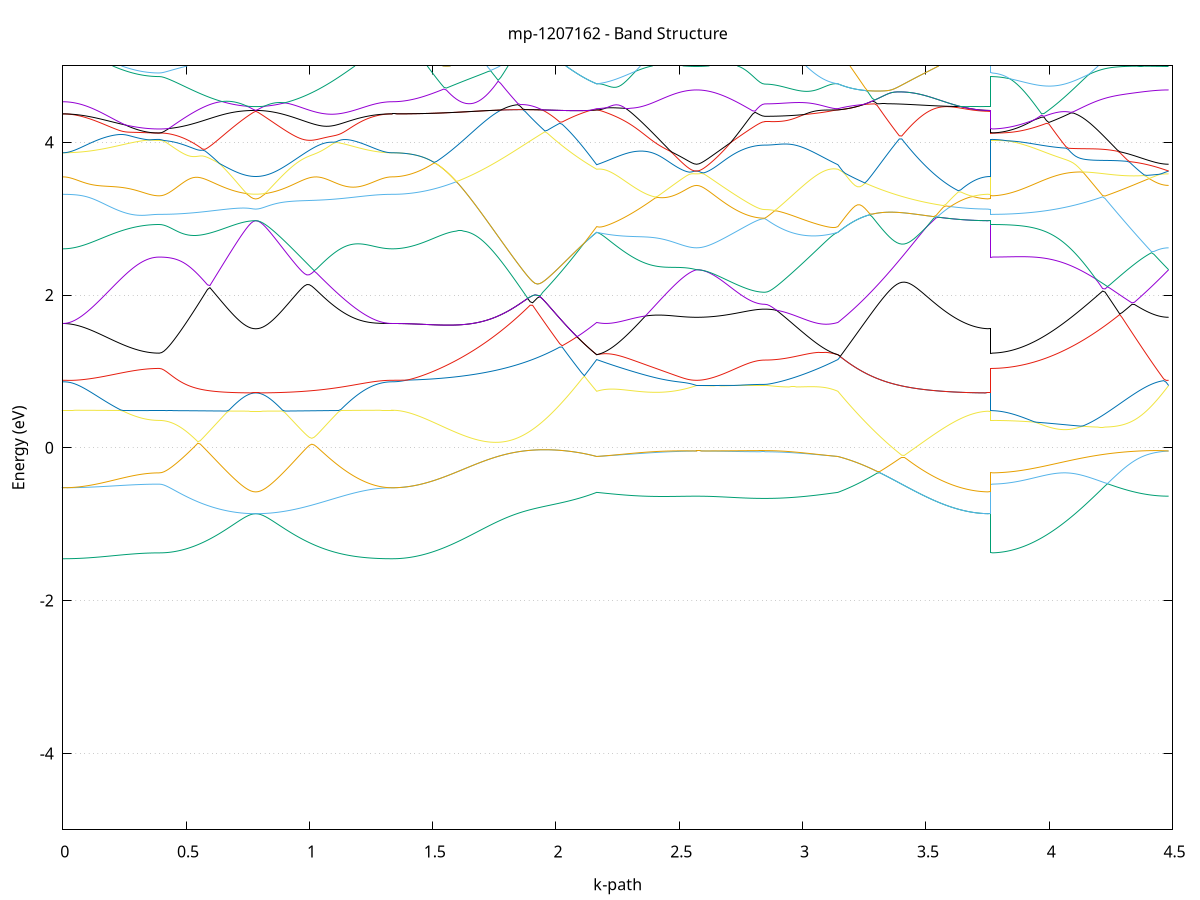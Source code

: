 set title 'mp-1207162 - Band Structure'
set xlabel 'k-path'
set ylabel 'Energy (eV)'
set grid y
set yrange [-5:5]
set terminal png size 800,600
set output 'mp-1207162_bands_gnuplot.png'
plot '-' using 1:2 with lines notitle, '-' using 1:2 with lines notitle, '-' using 1:2 with lines notitle, '-' using 1:2 with lines notitle, '-' using 1:2 with lines notitle, '-' using 1:2 with lines notitle, '-' using 1:2 with lines notitle, '-' using 1:2 with lines notitle, '-' using 1:2 with lines notitle, '-' using 1:2 with lines notitle, '-' using 1:2 with lines notitle, '-' using 1:2 with lines notitle, '-' using 1:2 with lines notitle, '-' using 1:2 with lines notitle, '-' using 1:2 with lines notitle, '-' using 1:2 with lines notitle, '-' using 1:2 with lines notitle, '-' using 1:2 with lines notitle, '-' using 1:2 with lines notitle, '-' using 1:2 with lines notitle, '-' using 1:2 with lines notitle, '-' using 1:2 with lines notitle, '-' using 1:2 with lines notitle, '-' using 1:2 with lines notitle, '-' using 1:2 with lines notitle, '-' using 1:2 with lines notitle, '-' using 1:2 with lines notitle, '-' using 1:2 with lines notitle, '-' using 1:2 with lines notitle, '-' using 1:2 with lines notitle, '-' using 1:2 with lines notitle, '-' using 1:2 with lines notitle, '-' using 1:2 with lines notitle, '-' using 1:2 with lines notitle, '-' using 1:2 with lines notitle, '-' using 1:2 with lines notitle, '-' using 1:2 with lines notitle, '-' using 1:2 with lines notitle, '-' using 1:2 with lines notitle, '-' using 1:2 with lines notitle, '-' using 1:2 with lines notitle, '-' using 1:2 with lines notitle, '-' using 1:2 with lines notitle, '-' using 1:2 with lines notitle, '-' using 1:2 with lines notitle, '-' using 1:2 with lines notitle, '-' using 1:2 with lines notitle, '-' using 1:2 with lines notitle
0.000000 -28.314918
0.009781 -28.314918
0.019561 -28.314918
0.029342 -28.314918
0.039123 -28.314818
0.048903 -28.314818
0.058684 -28.314818
0.068464 -28.314718
0.078245 -28.314718
0.088026 -28.314618
0.097806 -28.314518
0.107587 -28.314518
0.117368 -28.314418
0.127148 -28.314318
0.136929 -28.314218
0.146709 -28.314118
0.156490 -28.314018
0.166271 -28.313918
0.176051 -28.313818
0.185832 -28.313718
0.195613 -28.313618
0.205393 -28.313518
0.215174 -28.313418
0.224955 -28.313218
0.234735 -28.313118
0.244516 -28.313018
0.254296 -28.312918
0.264077 -28.312818
0.273858 -28.312718
0.283638 -28.312618
0.293419 -28.312518
0.303200 -28.312518
0.312980 -28.312418
0.322761 -28.312318
0.332541 -28.312318
0.342322 -28.312218
0.352103 -28.312218
0.361883 -28.312118
0.371664 -28.312118
0.381445 -28.312118
0.391225 -28.312118
0.391225 -28.312118
0.401006 -28.312118
0.410787 -28.312118
0.420567 -28.312018
0.430348 -28.312018
0.440128 -28.312018
0.449909 -28.312018
0.459690 -28.311918
0.469470 -28.311818
0.479251 -28.311818
0.489032 -28.311718
0.498812 -28.311618
0.508593 -28.311518
0.518373 -28.311518
0.528154 -28.311418
0.537935 -28.311318
0.547715 -28.311218
0.557496 -28.311118
0.567277 -28.311018
0.577057 -28.310918
0.586838 -28.310818
0.596618 -28.310718
0.606399 -28.310618
0.616180 -28.310518
0.625960 -28.310418
0.635741 -28.310218
0.645522 -28.310118
0.655302 -28.310018
0.665083 -28.310018
0.674864 -28.309918
0.684644 -28.309818
0.694425 -28.309718
0.704205 -28.309618
0.713986 -28.309618
0.723767 -28.309518
0.733547 -28.309518
0.743328 -28.309418
0.753109 -28.309418
0.762889 -28.309318
0.772670 -28.309318
0.782450 -28.309318
0.782450 -28.309318
0.792330 -28.309318
0.802210 -28.309418
0.812090 -28.309418
0.821970 -28.309418
0.831850 -28.309518
0.841730 -28.309518
0.851610 -28.309618
0.861490 -28.309618
0.871370 -28.309718
0.881250 -28.309818
0.891130 -28.309918
0.901010 -28.310018
0.910890 -28.310118
0.920769 -28.310218
0.930649 -28.310318
0.940529 -28.310518
0.950409 -28.310618
0.960289 -28.310718
0.970169 -28.310918
0.980049 -28.311018
0.989929 -28.311118
0.999809 -28.311318
1.009689 -28.311518
1.019569 -28.311618
1.029449 -28.311818
1.039329 -28.311918
1.049209 -28.312118
1.059089 -28.312218
1.068968 -28.312418
1.078848 -28.312618
1.088728 -28.312718
1.098608 -28.312818
1.108488 -28.313018
1.118368 -28.313218
1.128248 -28.313318
1.138128 -28.313418
1.148008 -28.313618
1.157888 -28.313718
1.167768 -28.313818
1.177648 -28.313918
1.187528 -28.314118
1.197408 -28.314218
1.207287 -28.314318
1.217167 -28.314318
1.227047 -28.314418
1.236927 -28.314518
1.246807 -28.314618
1.256687 -28.314718
1.266567 -28.314718
1.276447 -28.314818
1.286327 -28.314818
1.296207 -28.314918
1.306087 -28.314918
1.315967 -28.314918
1.325847 -28.314918
1.335727 -28.314918
1.335727 -28.314918
1.345718 -28.314918
1.355709 -28.314918
1.365700 -28.314918
1.375691 -28.314818
1.385682 -28.314818
1.395674 -28.314718
1.405665 -28.314718
1.415656 -28.314618
1.425647 -28.314518
1.435638 -28.314418
1.445630 -28.314318
1.455621 -28.314218
1.465612 -28.314018
1.475603 -28.313918
1.485594 -28.313718
1.495586 -28.313618
1.505577 -28.313418
1.515568 -28.313218
1.525559 -28.313118
1.535550 -28.312918
1.545542 -28.312718
1.555533 -28.312518
1.565524 -28.312218
1.575515 -28.312018
1.585506 -28.311818
1.595497 -28.311618
1.605489 -28.311318
1.615480 -28.311118
1.625471 -28.310918
1.635462 -28.310618
1.645453 -28.310418
1.655445 -28.310118
1.665436 -28.309818
1.675427 -28.309618
1.685418 -28.309318
1.695409 -28.309118
1.705401 -28.308818
1.715392 -28.308518
1.725383 -28.308318
1.735374 -28.308018
1.745365 -28.307718
1.755357 -28.307518
1.765348 -28.307218
1.775339 -28.306918
1.785330 -28.306718
1.795321 -28.306418
1.805313 -28.306218
1.815304 -28.305918
1.825295 -28.305718
1.835286 -28.305518
1.845277 -28.305218
1.855268 -28.305018
1.865260 -28.304818
1.875251 -28.304518
1.885242 -28.304318
1.895233 -28.304118
1.905224 -28.303918
1.915216 -28.303718
1.925207 -28.303618
1.935198 -28.303418
1.945189 -28.303218
1.955180 -28.303118
1.965172 -28.302918
1.975163 -28.302818
1.985154 -28.302618
1.995145 -28.302518
2.005136 -28.302418
2.015128 -28.302318
2.025119 -28.302218
2.035110 -28.302118
2.045101 -28.302018
2.055092 -28.301918
2.065083 -28.301918
2.075075 -28.301818
2.085066 -28.301818
2.095057 -28.301818
2.105048 -28.301718
2.115039 -28.301718
2.125031 -28.301718
2.135022 -28.301718
2.145013 -28.301718
2.155004 -28.301818
2.164995 -28.301818
2.164995 -28.301818
2.174880 -28.301818
2.184765 -28.301818
2.194649 -28.301818
2.204534 -28.301818
2.214419 -28.301818
2.224304 -28.301818
2.234188 -28.301818
2.244073 -28.301818
2.253958 -28.301818
2.263842 -28.301818
2.273727 -28.301818
2.283612 -28.301818
2.293496 -28.301818
2.303381 -28.301818
2.313266 -28.301818
2.323151 -28.301818
2.333035 -28.301818
2.342920 -28.301918
2.352805 -28.301918
2.362689 -28.301918
2.372574 -28.301918
2.382459 -28.301918
2.392343 -28.301918
2.402228 -28.301918
2.412113 -28.301918
2.421998 -28.301918
2.431882 -28.301918
2.441767 -28.301918
2.451652 -28.301918
2.461536 -28.301918
2.471421 -28.301918
2.481306 -28.301918
2.491190 -28.301918
2.501075 -28.301918
2.510960 -28.301918
2.520845 -28.301918
2.530729 -28.301918
2.540614 -28.301918
2.550499 -28.301918
2.560383 -28.301918
2.570268 -28.301918
2.570268 -28.301918
2.580148 -28.301918
2.590028 -28.301918
2.599908 -28.301918
2.609788 -28.301918
2.619668 -28.301918
2.629548 -28.301918
2.639428 -28.301918
2.649307 -28.301918
2.659187 -28.301918
2.669067 -28.301918
2.678947 -28.301918
2.688827 -28.301918
2.698707 -28.301918
2.708587 -28.301918
2.718467 -28.301918
2.728347 -28.301918
2.738227 -28.301918
2.748107 -28.301918
2.757987 -28.301918
2.767867 -28.301918
2.777747 -28.301918
2.787626 -28.301918
2.797506 -28.301918
2.807386 -28.301918
2.817266 -28.301918
2.827146 -28.301918
2.837026 -28.301918
2.846906 -28.301918
2.846906 -28.301918
2.856778 -28.301918
2.866651 -28.301918
2.876523 -28.301918
2.886395 -28.301918
2.896268 -28.301918
2.906140 -28.301918
2.916013 -28.301918
2.925885 -28.301918
2.935757 -28.301918
2.945630 -28.301918
2.955502 -28.301818
2.965374 -28.301818
2.975247 -28.301818
2.985119 -28.301818
2.994992 -28.301818
3.004864 -28.301818
3.014736 -28.301818
3.024609 -28.301818
3.034481 -28.301818
3.044353 -28.301818
3.054226 -28.301818
3.064098 -28.301818
3.073971 -28.301818
3.083843 -28.301818
3.093715 -28.301818
3.103588 -28.301818
3.113460 -28.301818
3.123332 -28.301818
3.133205 -28.301818
3.143077 -28.301818
3.143077 -28.301818
3.153040 -28.301818
3.163003 -28.301918
3.172967 -28.302018
3.182930 -28.302018
3.192893 -28.302118
3.202856 -28.302218
3.212819 -28.302318
3.222782 -28.302418
3.232745 -28.302518
3.242709 -28.302618
3.252672 -28.302718
3.262635 -28.302918
3.272598 -28.303018
3.282561 -28.303118
3.292524 -28.303318
3.302488 -28.303418
3.312451 -28.303618
3.322414 -28.303718
3.332377 -28.303918
3.342340 -28.304118
3.352303 -28.304218
3.362266 -28.304418
3.372230 -28.304618
3.382193 -28.304718
3.392156 -28.304918
3.402119 -28.305118
3.412082 -28.305318
3.422045 -28.305518
3.432009 -28.305618
3.441972 -28.305818
3.451935 -28.306018
3.461898 -28.306218
3.471861 -28.306318
3.481824 -28.306518
3.491787 -28.306718
3.501751 -28.306918
3.511714 -28.307018
3.521677 -28.307218
3.531640 -28.307318
3.541603 -28.307518
3.551566 -28.307718
3.561530 -28.307818
3.571493 -28.307918
3.581456 -28.308118
3.591419 -28.308218
3.601382 -28.308318
3.611345 -28.308418
3.621308 -28.308618
3.631272 -28.308718
3.641235 -28.308818
3.651198 -28.308818
3.661161 -28.308918
3.671124 -28.309018
3.681087 -28.309118
3.691051 -28.309118
3.701014 -28.309218
3.710977 -28.309218
3.720940 -28.309318
3.730903 -28.309318
3.740866 -28.309318
3.750829 -28.309318
3.760793 -28.309318
3.760793 -28.312118
3.770703 -28.312118
3.780614 -28.312118
3.790525 -28.312018
3.800436 -28.312018
3.810347 -28.312018
3.820258 -28.311918
3.830169 -28.311918
3.840079 -28.311818
3.849990 -28.311718
3.859901 -28.311618
3.869812 -28.311518
3.879723 -28.311418
3.889634 -28.311318
3.899545 -28.311218
3.909455 -28.311118
3.919366 -28.310918
3.929277 -28.310818
3.939188 -28.310618
3.949099 -28.310518
3.959010 -28.310318
3.968921 -28.310118
3.978831 -28.310018
3.988742 -28.309818
3.998653 -28.309618
4.008564 -28.309418
4.018475 -28.309218
4.028386 -28.309018
4.038296 -28.308818
4.048207 -28.308618
4.058118 -28.308418
4.068029 -28.308218
4.077940 -28.308018
4.087851 -28.307818
4.097762 -28.307518
4.107672 -28.307318
4.117583 -28.307118
4.127494 -28.306918
4.137405 -28.306718
4.147316 -28.306418
4.157227 -28.306218
4.167138 -28.306018
4.177048 -28.305818
4.186959 -28.305618
4.196870 -28.305418
4.206781 -28.305218
4.216692 -28.305018
4.226603 -28.304818
4.236513 -28.304618
4.246424 -28.304418
4.256335 -28.304218
4.266246 -28.304018
4.276157 -28.303818
4.286068 -28.303718
4.295979 -28.303518
4.305889 -28.303318
4.315800 -28.303218
4.325711 -28.303018
4.335622 -28.302918
4.345533 -28.302818
4.355444 -28.302718
4.365355 -28.302518
4.375265 -28.302418
4.385176 -28.302318
4.395087 -28.302318
4.404998 -28.302218
4.414909 -28.302118
4.424820 -28.302018
4.434731 -28.302018
4.444641 -28.302018
4.454552 -28.301918
4.464463 -28.301918
4.474374 -28.301918
4.484285 -28.301918
e
0.000000 -28.284118
0.009781 -28.284118
0.019561 -28.284118
0.029342 -28.284118
0.039123 -28.284118
0.048903 -28.284218
0.058684 -28.284218
0.068464 -28.284318
0.078245 -28.284318
0.088026 -28.284418
0.097806 -28.284518
0.107587 -28.284518
0.117368 -28.284618
0.127148 -28.284718
0.136929 -28.284818
0.146709 -28.284918
0.156490 -28.285018
0.166271 -28.285118
0.176051 -28.285218
0.185832 -28.285318
0.195613 -28.285418
0.205393 -28.285618
0.215174 -28.285718
0.224955 -28.285818
0.234735 -28.285918
0.244516 -28.286018
0.254296 -28.286118
0.264077 -28.286218
0.273858 -28.286318
0.283638 -28.286418
0.293419 -28.286518
0.303200 -28.286618
0.312980 -28.286618
0.322761 -28.286718
0.332541 -28.286818
0.342322 -28.286818
0.352103 -28.286918
0.361883 -28.286918
0.371664 -28.286918
0.381445 -28.286918
0.391225 -28.286918
0.391225 -28.286918
0.401006 -28.286918
0.410787 -28.286918
0.420567 -28.286918
0.430348 -28.286818
0.440128 -28.286918
0.449909 -28.286818
0.459690 -28.286818
0.469470 -28.286718
0.479251 -28.286718
0.489032 -28.286618
0.498812 -28.286518
0.508593 -28.286418
0.518373 -28.286418
0.528154 -28.286318
0.537935 -28.286218
0.547715 -28.286118
0.557496 -28.286018
0.567277 -28.285918
0.577057 -28.285818
0.586838 -28.285718
0.596618 -28.285618
0.606399 -28.285518
0.616180 -28.285318
0.625960 -28.285218
0.635741 -28.285118
0.645522 -28.285018
0.655302 -28.284918
0.665083 -28.284918
0.674864 -28.284818
0.684644 -28.284718
0.694425 -28.284618
0.704205 -28.284518
0.713986 -28.284518
0.723767 -28.284418
0.733547 -28.284418
0.743328 -28.284318
0.753109 -28.284318
0.762889 -28.284218
0.772670 -28.284318
0.782450 -28.284218
0.782450 -28.284218
0.792330 -28.284218
0.802210 -28.284218
0.812090 -28.284218
0.821970 -28.284218
0.831850 -28.284218
0.841730 -28.284218
0.851610 -28.284218
0.861490 -28.284218
0.871370 -28.284218
0.881250 -28.284218
0.891130 -28.284218
0.901010 -28.284218
0.910890 -28.284218
0.920769 -28.284218
0.930649 -28.284218
0.940529 -28.284218
0.950409 -28.284218
0.960289 -28.284218
0.970169 -28.284218
0.980049 -28.284218
0.989929 -28.284218
0.999809 -28.284218
1.009689 -28.284218
1.019569 -28.284218
1.029449 -28.284218
1.039329 -28.284218
1.049209 -28.284218
1.059089 -28.284118
1.068968 -28.284218
1.078848 -28.284218
1.088728 -28.284118
1.098608 -28.284118
1.108488 -28.284218
1.118368 -28.284218
1.128248 -28.284218
1.138128 -28.284218
1.148008 -28.284118
1.157888 -28.284118
1.167768 -28.284118
1.177648 -28.284118
1.187528 -28.284118
1.197408 -28.284118
1.207287 -28.284118
1.217167 -28.284118
1.227047 -28.284118
1.236927 -28.284118
1.246807 -28.284118
1.256687 -28.284118
1.266567 -28.284118
1.276447 -28.284118
1.286327 -28.284118
1.296207 -28.284118
1.306087 -28.284118
1.315967 -28.284118
1.325847 -28.284118
1.335727 -28.284118
1.335727 -28.284118
1.345718 -28.284118
1.355709 -28.284118
1.365700 -28.284018
1.375691 -28.284018
1.385682 -28.284018
1.395674 -28.283918
1.405665 -28.283918
1.415656 -28.283818
1.425647 -28.283718
1.435638 -28.283618
1.445630 -28.283518
1.455621 -28.283418
1.465612 -28.283318
1.475603 -28.283218
1.485594 -28.283118
1.495586 -28.283018
1.505577 -28.282818
1.515568 -28.282718
1.525559 -28.282518
1.535550 -28.282418
1.545542 -28.282218
1.555533 -28.282018
1.565524 -28.281918
1.575515 -28.281718
1.585506 -28.281518
1.595497 -28.281318
1.605489 -28.281118
1.615480 -28.280918
1.625471 -28.280718
1.635462 -28.280518
1.645453 -28.280318
1.655445 -28.280118
1.665436 -28.279918
1.675427 -28.279718
1.685418 -28.279418
1.695409 -28.279318
1.705401 -28.279018
1.715392 -28.278818
1.725383 -28.278618
1.735374 -28.278418
1.745365 -28.278218
1.755357 -28.278018
1.765348 -28.277818
1.775339 -28.277618
1.785330 -28.277418
1.795321 -28.277218
1.805313 -28.277018
1.815304 -28.276818
1.825295 -28.276718
1.835286 -28.276518
1.845277 -28.276318
1.855268 -28.276118
1.865260 -28.276018
1.875251 -28.275818
1.885242 -28.275718
1.895233 -28.275518
1.905224 -28.275418
1.915216 -28.275318
1.925207 -28.275218
1.935198 -28.275018
1.945189 -28.274918
1.955180 -28.274818
1.965172 -28.274818
1.975163 -28.274718
1.985154 -28.274618
1.995145 -28.274518
2.005136 -28.274518
2.015128 -28.274518
2.025119 -28.274418
2.035110 -28.274418
2.045101 -28.274418
2.055092 -28.274418
2.065083 -28.274418
2.075075 -28.274418
2.085066 -28.274418
2.095057 -28.274418
2.105048 -28.274518
2.115039 -28.274518
2.125031 -28.274618
2.135022 -28.274618
2.145013 -28.274718
2.155004 -28.274818
2.164995 -28.274918
2.164995 -28.274918
2.174880 -28.274918
2.184765 -28.274918
2.194649 -28.274818
2.204534 -28.274818
2.214419 -28.274818
2.224304 -28.274818
2.234188 -28.274818
2.244073 -28.274818
2.253958 -28.274818
2.263842 -28.274718
2.273727 -28.274718
2.283612 -28.274718
2.293496 -28.274718
2.303381 -28.274718
2.313266 -28.274718
2.323151 -28.274718
2.333035 -28.274718
2.342920 -28.274718
2.352805 -28.274718
2.362689 -28.274718
2.372574 -28.274718
2.382459 -28.274718
2.392343 -28.274718
2.402228 -28.274718
2.412113 -28.274618
2.421998 -28.274618
2.431882 -28.274618
2.441767 -28.274618
2.451652 -28.274618
2.461536 -28.274618
2.471421 -28.274618
2.481306 -28.274618
2.491190 -28.274518
2.501075 -28.274518
2.510960 -28.274518
2.520845 -28.274518
2.530729 -28.274518
2.540614 -28.274518
2.550499 -28.274418
2.560383 -28.274418
2.570268 -28.274418
2.570268 -28.274418
2.580148 -28.274418
2.590028 -28.274418
2.599908 -28.274418
2.609788 -28.274418
2.619668 -28.274418
2.629548 -28.274418
2.639428 -28.274418
2.649307 -28.274418
2.659187 -28.274418
2.669067 -28.274418
2.678947 -28.274418
2.688827 -28.274418
2.698707 -28.274418
2.708587 -28.274418
2.718467 -28.274418
2.728347 -28.274418
2.738227 -28.274418
2.748107 -28.274418
2.757987 -28.274418
2.767867 -28.274418
2.777747 -28.274418
2.787626 -28.274418
2.797506 -28.274418
2.807386 -28.274418
2.817266 -28.274418
2.827146 -28.274418
2.837026 -28.274418
2.846906 -28.274418
2.846906 -28.274418
2.856778 -28.274418
2.866651 -28.274418
2.876523 -28.274418
2.886395 -28.274418
2.896268 -28.274418
2.906140 -28.274418
2.916013 -28.274418
2.925885 -28.274418
2.935757 -28.274518
2.945630 -28.274518
2.955502 -28.274518
2.965374 -28.274518
2.975247 -28.274518
2.985119 -28.274518
2.994992 -28.274518
3.004864 -28.274518
3.014736 -28.274618
3.024609 -28.274618
3.034481 -28.274618
3.044353 -28.274618
3.054226 -28.274618
3.064098 -28.274718
3.073971 -28.274718
3.083843 -28.274718
3.093715 -28.274718
3.103588 -28.274818
3.113460 -28.274818
3.123332 -28.274818
3.133205 -28.274918
3.143077 -28.274918
3.143077 -28.274918
3.153040 -28.275018
3.163003 -28.275118
3.172967 -28.275218
3.182930 -28.275318
3.192893 -28.275518
3.202856 -28.275618
3.212819 -28.275818
3.222782 -28.275918
3.232745 -28.276118
3.242709 -28.276218
3.252672 -28.276418
3.262635 -28.276618
3.272598 -28.276818
3.282561 -28.276918
3.292524 -28.277118
3.302488 -28.277318
3.312451 -28.277518
3.322414 -28.277718
3.332377 -28.277918
3.342340 -28.278118
3.352303 -28.278318
3.362266 -28.278518
3.372230 -28.278718
3.382193 -28.279018
3.392156 -28.279218
3.402119 -28.279418
3.412082 -28.279618
3.422045 -28.279818
3.432009 -28.280018
3.441972 -28.280218
3.451935 -28.280518
3.461898 -28.280718
3.471861 -28.280818
3.481824 -28.281118
3.491787 -28.281218
3.501751 -28.281518
3.511714 -28.281618
3.521677 -28.281818
3.531640 -28.282018
3.541603 -28.282218
3.551566 -28.282418
3.561530 -28.282518
3.571493 -28.282718
3.581456 -28.282818
3.591419 -28.283018
3.601382 -28.283118
3.611345 -28.283218
3.621308 -28.283418
3.631272 -28.283518
3.641235 -28.283618
3.651198 -28.283718
3.661161 -28.283818
3.671124 -28.283918
3.681087 -28.284018
3.691051 -28.284018
3.701014 -28.284018
3.710977 -28.284118
3.720940 -28.284218
3.730903 -28.284218
3.740866 -28.284218
3.750829 -28.284218
3.760793 -28.284218
3.760793 -28.286918
3.770703 -28.286918
3.780614 -28.286918
3.790525 -28.286918
3.800436 -28.286918
3.810347 -28.286818
3.820258 -28.286818
3.830169 -28.286718
3.840079 -28.286618
3.849990 -28.286518
3.859901 -28.286418
3.869812 -28.286318
3.879723 -28.286218
3.889634 -28.286118
3.899545 -28.286018
3.909455 -28.285818
3.919366 -28.285718
3.929277 -28.285518
3.939188 -28.285418
3.949099 -28.285218
3.959010 -28.285018
3.968921 -28.284818
3.978831 -28.284618
3.988742 -28.284418
3.998653 -28.284218
4.008564 -28.284018
4.018475 -28.283818
4.028386 -28.283618
4.038296 -28.283318
4.048207 -28.283118
4.058118 -28.282918
4.068029 -28.282618
4.077940 -28.282418
4.087851 -28.282118
4.097762 -28.281918
4.107672 -28.281618
4.117583 -28.281418
4.127494 -28.281118
4.137405 -28.280918
4.147316 -28.280618
4.157227 -28.280418
4.167138 -28.280118
4.177048 -28.279918
4.186959 -28.279618
4.196870 -28.279418
4.206781 -28.279118
4.216692 -28.278918
4.226603 -28.278618
4.236513 -28.278418
4.246424 -28.278218
4.256335 -28.277918
4.266246 -28.277718
4.276157 -28.277518
4.286068 -28.277318
4.295979 -28.277018
4.305889 -28.276818
4.315800 -28.276618
4.325711 -28.276518
4.335622 -28.276318
4.345533 -28.276118
4.355444 -28.275918
4.365355 -28.275818
4.375265 -28.275618
4.385176 -28.275418
4.395087 -28.275318
4.404998 -28.275218
4.414909 -28.275018
4.424820 -28.274918
4.434731 -28.274818
4.444641 -28.274718
4.454552 -28.274618
4.464463 -28.274518
4.474374 -28.274518
4.484285 -28.274418
e
0.000000 -28.284118
0.009781 -28.284018
0.019561 -28.284118
0.029342 -28.284018
0.039123 -28.284018
0.048903 -28.284018
0.058684 -28.284018
0.068464 -28.283918
0.078245 -28.283918
0.088026 -28.283818
0.097806 -28.283718
0.107587 -28.283718
0.117368 -28.283618
0.127148 -28.283518
0.136929 -28.283418
0.146709 -28.283318
0.156490 -28.283218
0.166271 -28.283118
0.176051 -28.283018
0.185832 -28.282918
0.195613 -28.282818
0.205393 -28.282718
0.215174 -28.282618
0.224955 -28.282518
0.234735 -28.282418
0.244516 -28.282318
0.254296 -28.282218
0.264077 -28.282118
0.273858 -28.282018
0.283638 -28.282018
0.293419 -28.281918
0.303200 -28.281818
0.312980 -28.281718
0.322761 -28.281718
0.332541 -28.281618
0.342322 -28.281618
0.352103 -28.281518
0.361883 -28.281518
0.371664 -28.281518
0.381445 -28.281518
0.391225 -28.281518
0.391225 -28.281418
0.401006 -28.281518
0.410787 -28.281518
0.420567 -28.281518
0.430348 -28.281518
0.440128 -28.281618
0.449909 -28.281618
0.459690 -28.281618
0.469470 -28.281718
0.479251 -28.281818
0.489032 -28.281818
0.498812 -28.281918
0.508593 -28.282018
0.518373 -28.282118
0.528154 -28.282218
0.537935 -28.282318
0.547715 -28.282418
0.557496 -28.282518
0.567277 -28.282618
0.577057 -28.282718
0.586838 -28.282818
0.596618 -28.282918
0.606399 -28.283018
0.616180 -28.283118
0.625960 -28.283218
0.635741 -28.283318
0.645522 -28.283418
0.655302 -28.283518
0.665083 -28.283618
0.674864 -28.283718
0.684644 -28.283818
0.694425 -28.283918
0.704205 -28.284018
0.713986 -28.284018
0.723767 -28.284118
0.733547 -28.284118
0.743328 -28.284218
0.753109 -28.284218
0.762889 -28.284218
0.772670 -28.284218
0.782450 -28.284218
0.782450 -28.284218
0.792330 -28.284218
0.802210 -28.284218
0.812090 -28.284218
0.821970 -28.284218
0.831850 -28.284218
0.841730 -28.284218
0.851610 -28.284218
0.861490 -28.284218
0.871370 -28.284218
0.881250 -28.284218
0.891130 -28.284218
0.901010 -28.284218
0.910890 -28.284218
0.920769 -28.284218
0.930649 -28.284218
0.940529 -28.284218
0.950409 -28.284218
0.960289 -28.284218
0.970169 -28.284218
0.980049 -28.284218
0.989929 -28.284218
0.999809 -28.284218
1.009689 -28.284218
1.019569 -28.284218
1.029449 -28.284218
1.039329 -28.284218
1.049209 -28.284218
1.059089 -28.284218
1.068968 -28.284218
1.078848 -28.284218
1.088728 -28.284118
1.098608 -28.284118
1.108488 -28.284118
1.118368 -28.284118
1.128248 -28.284118
1.138128 -28.284118
1.148008 -28.284118
1.157888 -28.284118
1.167768 -28.284118
1.177648 -28.284118
1.187528 -28.284118
1.197408 -28.284118
1.207287 -28.284118
1.217167 -28.284118
1.227047 -28.284118
1.236927 -28.284118
1.246807 -28.284118
1.256687 -28.284118
1.266567 -28.284118
1.276447 -28.284118
1.286327 -28.284118
1.296207 -28.284118
1.306087 -28.284118
1.315967 -28.284118
1.325847 -28.284118
1.335727 -28.284118
1.335727 -28.284018
1.345718 -28.284118
1.355709 -28.284118
1.365700 -28.284018
1.375691 -28.284018
1.385682 -28.284018
1.395674 -28.283918
1.405665 -28.283918
1.415656 -28.283818
1.425647 -28.283718
1.435638 -28.283618
1.445630 -28.283518
1.455621 -28.283418
1.465612 -28.283318
1.475603 -28.283218
1.485594 -28.283118
1.495586 -28.283018
1.505577 -28.282818
1.515568 -28.282618
1.525559 -28.282518
1.535550 -28.282418
1.545542 -28.282218
1.555533 -28.282018
1.565524 -28.281918
1.575515 -28.281718
1.585506 -28.281518
1.595497 -28.281318
1.605489 -28.281118
1.615480 -28.280918
1.625471 -28.280718
1.635462 -28.280518
1.645453 -28.280318
1.655445 -28.280118
1.665436 -28.279918
1.675427 -28.279718
1.685418 -28.279418
1.695409 -28.279318
1.705401 -28.279018
1.715392 -28.278818
1.725383 -28.278618
1.735374 -28.278418
1.745365 -28.278218
1.755357 -28.278018
1.765348 -28.277818
1.775339 -28.277618
1.785330 -28.277418
1.795321 -28.277218
1.805313 -28.277018
1.815304 -28.276818
1.825295 -28.276718
1.835286 -28.276518
1.845277 -28.276318
1.855268 -28.276118
1.865260 -28.276018
1.875251 -28.275818
1.885242 -28.275718
1.895233 -28.275518
1.905224 -28.275418
1.915216 -28.275318
1.925207 -28.275218
1.935198 -28.275018
1.945189 -28.274918
1.955180 -28.274818
1.965172 -28.274818
1.975163 -28.274718
1.985154 -28.274618
1.995145 -28.274518
2.005136 -28.274518
2.015128 -28.274518
2.025119 -28.274418
2.035110 -28.274418
2.045101 -28.274418
2.055092 -28.274418
2.065083 -28.274418
2.075075 -28.274418
2.085066 -28.274418
2.095057 -28.274418
2.105048 -28.274518
2.115039 -28.274518
2.125031 -28.274618
2.135022 -28.274618
2.145013 -28.274718
2.155004 -28.274818
2.164995 -28.274918
2.164995 -28.274918
2.174880 -28.274918
2.184765 -28.274818
2.194649 -28.274818
2.204534 -28.274818
2.214419 -28.274818
2.224304 -28.274718
2.234188 -28.274718
2.244073 -28.274718
2.253958 -28.274618
2.263842 -28.274618
2.273727 -28.274618
2.283612 -28.274618
2.293496 -28.274518
2.303381 -28.274518
2.313266 -28.274518
2.323151 -28.274518
2.333035 -28.274418
2.342920 -28.274418
2.352805 -28.274418
2.362689 -28.274418
2.372574 -28.274418
2.382459 -28.274318
2.392343 -28.274318
2.402228 -28.274318
2.412113 -28.274318
2.421998 -28.274318
2.431882 -28.274318
2.441767 -28.274318
2.451652 -28.274318
2.461536 -28.274318
2.471421 -28.274318
2.481306 -28.274318
2.491190 -28.274318
2.501075 -28.274318
2.510960 -28.274318
2.520845 -28.274318
2.530729 -28.274418
2.540614 -28.274418
2.550499 -28.274418
2.560383 -28.274418
2.570268 -28.274418
2.570268 -28.274418
2.580148 -28.274418
2.590028 -28.274418
2.599908 -28.274418
2.609788 -28.274418
2.619668 -28.274418
2.629548 -28.274418
2.639428 -28.274418
2.649307 -28.274418
2.659187 -28.274418
2.669067 -28.274418
2.678947 -28.274418
2.688827 -28.274418
2.698707 -28.274418
2.708587 -28.274418
2.718467 -28.274418
2.728347 -28.274418
2.738227 -28.274418
2.748107 -28.274418
2.757987 -28.274418
2.767867 -28.274418
2.777747 -28.274418
2.787626 -28.274418
2.797506 -28.274418
2.807386 -28.274418
2.817266 -28.274418
2.827146 -28.274418
2.837026 -28.274418
2.846906 -28.274418
2.846906 -28.274418
2.856778 -28.274418
2.866651 -28.274418
2.876523 -28.274418
2.886395 -28.274418
2.896268 -28.274418
2.906140 -28.274418
2.916013 -28.274418
2.925885 -28.274418
2.935757 -28.274418
2.945630 -28.274418
2.955502 -28.274418
2.965374 -28.274518
2.975247 -28.274518
2.985119 -28.274518
2.994992 -28.274518
3.004864 -28.274518
3.014736 -28.274518
3.024609 -28.274618
3.034481 -28.274618
3.044353 -28.274618
3.054226 -28.274618
3.064098 -28.274718
3.073971 -28.274718
3.083843 -28.274718
3.093715 -28.274718
3.103588 -28.274818
3.113460 -28.274818
3.123332 -28.274818
3.133205 -28.274918
3.143077 -28.274918
3.143077 -28.274918
3.153040 -28.275018
3.163003 -28.275118
3.172967 -28.275218
3.182930 -28.275318
3.192893 -28.275518
3.202856 -28.275618
3.212819 -28.275818
3.222782 -28.275918
3.232745 -28.276118
3.242709 -28.276218
3.252672 -28.276418
3.262635 -28.276618
3.272598 -28.276818
3.282561 -28.276918
3.292524 -28.277118
3.302488 -28.277318
3.312451 -28.277518
3.322414 -28.277718
3.332377 -28.277918
3.342340 -28.278118
3.352303 -28.278318
3.362266 -28.278518
3.372230 -28.278718
3.382193 -28.279018
3.392156 -28.279218
3.402119 -28.279418
3.412082 -28.279618
3.422045 -28.279818
3.432009 -28.280018
3.441972 -28.280218
3.451935 -28.280518
3.461898 -28.280718
3.471861 -28.280818
3.481824 -28.281118
3.491787 -28.281218
3.501751 -28.281518
3.511714 -28.281618
3.521677 -28.281818
3.531640 -28.282018
3.541603 -28.282218
3.551566 -28.282418
3.561530 -28.282518
3.571493 -28.282718
3.581456 -28.282818
3.591419 -28.283018
3.601382 -28.283118
3.611345 -28.283218
3.621308 -28.283418
3.631272 -28.283518
3.641235 -28.283618
3.651198 -28.283718
3.661161 -28.283818
3.671124 -28.283918
3.681087 -28.284018
3.691051 -28.284018
3.701014 -28.284018
3.710977 -28.284118
3.720940 -28.284218
3.730903 -28.284218
3.740866 -28.284218
3.750829 -28.284218
3.760793 -28.284218
3.760793 -28.281518
3.770703 -28.281518
3.780614 -28.281418
3.790525 -28.281418
3.800436 -28.281418
3.810347 -28.281418
3.820258 -28.281318
3.830169 -28.281318
3.840079 -28.281218
3.849990 -28.281218
3.859901 -28.281118
3.869812 -28.281018
3.879723 -28.280918
3.889634 -28.280818
3.899545 -28.280718
3.909455 -28.280618
3.919366 -28.280518
3.929277 -28.280418
3.939188 -28.280318
3.949099 -28.280118
3.959010 -28.280018
3.968921 -28.279918
3.978831 -28.279718
3.988742 -28.279618
3.998653 -28.279418
4.008564 -28.279318
4.018475 -28.279118
4.028386 -28.279018
4.038296 -28.278818
4.048207 -28.278618
4.058118 -28.278518
4.068029 -28.278318
4.077940 -28.278118
4.087851 -28.278018
4.097762 -28.277818
4.107672 -28.277618
4.117583 -28.277518
4.127494 -28.277318
4.137405 -28.277118
4.147316 -28.277018
4.157227 -28.276818
4.167138 -28.276618
4.177048 -28.276518
4.186959 -28.276318
4.196870 -28.276218
4.206781 -28.276018
4.216692 -28.275918
4.226603 -28.275718
4.236513 -28.275618
4.246424 -28.275418
4.256335 -28.275318
4.266246 -28.275218
4.276157 -28.275118
4.286068 -28.275018
4.295979 -28.274818
4.305889 -28.274818
4.315800 -28.274718
4.325711 -28.274618
4.335622 -28.274518
4.345533 -28.274518
4.355444 -28.274418
4.365355 -28.274318
4.375265 -28.274318
4.385176 -28.274318
4.395087 -28.274218
4.404998 -28.274218
4.414909 -28.274218
4.424820 -28.274218
4.434731 -28.274218
4.444641 -28.274218
4.454552 -28.274318
4.464463 -28.274318
4.474374 -28.274418
4.484285 -28.274418
e
0.000000 -28.254218
0.009781 -28.254218
0.019561 -28.254218
0.029342 -28.254218
0.039123 -28.254218
0.048903 -28.254318
0.058684 -28.254318
0.068464 -28.254418
0.078245 -28.254418
0.088026 -28.254518
0.097806 -28.254618
0.107587 -28.254618
0.117368 -28.254718
0.127148 -28.254818
0.136929 -28.254918
0.146709 -28.255018
0.156490 -28.255118
0.166271 -28.255218
0.176051 -28.255318
0.185832 -28.255318
0.195613 -28.255518
0.205393 -28.255618
0.215174 -28.255718
0.224955 -28.255818
0.234735 -28.255918
0.244516 -28.256018
0.254296 -28.256118
0.264077 -28.256218
0.273858 -28.256318
0.283638 -28.256418
0.293419 -28.256418
0.303200 -28.256518
0.312980 -28.256618
0.322761 -28.256618
0.332541 -28.256718
0.342322 -28.256718
0.352103 -28.256818
0.361883 -28.256818
0.371664 -28.256818
0.381445 -28.256918
0.391225 -28.256918
0.391225 -28.256818
0.401006 -28.256918
0.410787 -28.256818
0.420567 -28.256918
0.430348 -28.256918
0.440128 -28.257018
0.449909 -28.257018
0.459690 -28.257018
0.469470 -28.257118
0.479251 -28.257218
0.489032 -28.257218
0.498812 -28.257318
0.508593 -28.257318
0.518373 -28.257518
0.528154 -28.257618
0.537935 -28.257618
0.547715 -28.257718
0.557496 -28.257818
0.567277 -28.257918
0.577057 -28.258118
0.586838 -28.258218
0.596618 -28.258318
0.606399 -28.258418
0.616180 -28.258518
0.625960 -28.258618
0.635741 -28.258718
0.645522 -28.258818
0.655302 -28.258918
0.665083 -28.259018
0.674864 -28.259118
0.684644 -28.259218
0.694425 -28.259218
0.704205 -28.259318
0.713986 -28.259418
0.723767 -28.259418
0.733547 -28.259518
0.743328 -28.259518
0.753109 -28.259518
0.762889 -28.259518
0.772670 -28.259618
0.782450 -28.259518
0.782450 -28.259618
0.792330 -28.259618
0.802210 -28.259618
0.812090 -28.259518
0.821970 -28.259518
0.831850 -28.259518
0.841730 -28.259418
0.851610 -28.259418
0.861490 -28.259318
0.871370 -28.259218
0.881250 -28.259118
0.891130 -28.259018
0.901010 -28.258918
0.910890 -28.258818
0.920769 -28.258718
0.930649 -28.258618
0.940529 -28.258518
0.950409 -28.258418
0.960289 -28.258218
0.970169 -28.258118
0.980049 -28.257918
0.989929 -28.257718
0.999809 -28.257618
1.009689 -28.257518
1.019569 -28.257318
1.029449 -28.257218
1.039329 -28.257018
1.049209 -28.256918
1.059089 -28.256718
1.068968 -28.256618
1.078848 -28.256518
1.088728 -28.256318
1.098608 -28.256118
1.108488 -28.256018
1.118368 -28.255918
1.128248 -28.255718
1.138128 -28.255618
1.148008 -28.255518
1.157888 -28.255318
1.167768 -28.255218
1.177648 -28.255118
1.187528 -28.255018
1.197408 -28.254918
1.207287 -28.254818
1.217167 -28.254718
1.227047 -28.254718
1.236927 -28.254618
1.246807 -28.254518
1.256687 -28.254418
1.266567 -28.254418
1.276447 -28.254318
1.286327 -28.254318
1.296207 -28.254318
1.306087 -28.254218
1.315967 -28.254218
1.325847 -28.254218
1.335727 -28.254218
1.335727 -28.254218
1.345718 -28.254218
1.355709 -28.254218
1.365700 -28.254218
1.375691 -28.254118
1.385682 -28.254118
1.395674 -28.254118
1.405665 -28.254018
1.415656 -28.254018
1.425647 -28.253918
1.435638 -28.253818
1.445630 -28.253818
1.455621 -28.253718
1.465612 -28.253618
1.475603 -28.253518
1.485594 -28.253418
1.495586 -28.253318
1.505577 -28.253218
1.515568 -28.253018
1.525559 -28.252918
1.535550 -28.252818
1.545542 -28.252718
1.555533 -28.252518
1.565524 -28.252418
1.575515 -28.252218
1.585506 -28.252118
1.595497 -28.251918
1.605489 -28.251818
1.615480 -28.251618
1.625471 -28.251518
1.635462 -28.251318
1.645453 -28.251118
1.655445 -28.251018
1.665436 -28.250818
1.675427 -28.250618
1.685418 -28.250518
1.695409 -28.250318
1.705401 -28.250118
1.715392 -28.250018
1.725383 -28.249818
1.735374 -28.249718
1.745365 -28.249518
1.755357 -28.249418
1.765348 -28.249218
1.775339 -28.249118
1.785330 -28.248918
1.795321 -28.248818
1.805313 -28.248618
1.815304 -28.248518
1.825295 -28.248418
1.835286 -28.248318
1.845277 -28.248118
1.855268 -28.248018
1.865260 -28.247918
1.875251 -28.247818
1.885242 -28.247718
1.895233 -28.247718
1.905224 -28.247618
1.915216 -28.247518
1.925207 -28.247518
1.935198 -28.247418
1.945189 -28.247418
1.955180 -28.247318
1.965172 -28.247318
1.975163 -28.247318
1.985154 -28.247318
1.995145 -28.247318
2.005136 -28.247318
2.015128 -28.247318
2.025119 -28.247318
2.035110 -28.247318
2.045101 -28.247418
2.055092 -28.247418
2.065083 -28.247518
2.075075 -28.247618
2.085066 -28.247618
2.095057 -28.247718
2.105048 -28.247818
2.115039 -28.247918
2.125031 -28.248018
2.135022 -28.248218
2.145013 -28.248318
2.155004 -28.248418
2.164995 -28.248618
2.164995 -28.248618
2.174880 -28.248518
2.184765 -28.248518
2.194649 -28.248418
2.204534 -28.248418
2.214419 -28.248418
2.224304 -28.248318
2.234188 -28.248318
2.244073 -28.248218
2.253958 -28.248218
2.263842 -28.248118
2.273727 -28.248118
2.283612 -28.248018
2.293496 -28.248018
2.303381 -28.248018
2.313266 -28.247918
2.323151 -28.247918
2.333035 -28.247818
2.342920 -28.247818
2.352805 -28.247818
2.362689 -28.247718
2.372574 -28.247718
2.382459 -28.247718
2.392343 -28.247618
2.402228 -28.247618
2.412113 -28.247618
2.421998 -28.247618
2.431882 -28.247518
2.441767 -28.247518
2.451652 -28.247518
2.461536 -28.247518
2.471421 -28.247518
2.481306 -28.247518
2.491190 -28.247518
2.501075 -28.247418
2.510960 -28.247418
2.520845 -28.247418
2.530729 -28.247418
2.540614 -28.247418
2.550499 -28.247418
2.560383 -28.247418
2.570268 -28.247418
2.570268 -28.247418
2.580148 -28.247418
2.590028 -28.247418
2.599908 -28.247418
2.609788 -28.247418
2.619668 -28.247418
2.629548 -28.247418
2.639428 -28.247418
2.649307 -28.247418
2.659187 -28.247418
2.669067 -28.247418
2.678947 -28.247418
2.688827 -28.247418
2.698707 -28.247418
2.708587 -28.247418
2.718467 -28.247418
2.728347 -28.247418
2.738227 -28.247418
2.748107 -28.247418
2.757987 -28.247418
2.767867 -28.247418
2.777747 -28.247418
2.787626 -28.247418
2.797506 -28.247418
2.807386 -28.247418
2.817266 -28.247418
2.827146 -28.247418
2.837026 -28.247418
2.846906 -28.247418
2.846906 -28.247418
2.856778 -28.247418
2.866651 -28.247418
2.876523 -28.247518
2.886395 -28.247518
2.896268 -28.247518
2.906140 -28.247518
2.916013 -28.247518
2.925885 -28.247518
2.935757 -28.247618
2.945630 -28.247618
2.955502 -28.247618
2.965374 -28.247718
2.975247 -28.247718
2.985119 -28.247718
2.994992 -28.247818
3.004864 -28.247818
3.014736 -28.247918
3.024609 -28.247918
3.034481 -28.248018
3.044353 -28.248018
3.054226 -28.248118
3.064098 -28.248118
3.073971 -28.248218
3.083843 -28.248218
3.093715 -28.248318
3.103588 -28.248318
3.113460 -28.248418
3.123332 -28.248518
3.133205 -28.248518
3.143077 -28.248618
3.143077 -28.248618
3.153040 -28.248718
3.163003 -28.248918
3.172967 -28.249018
3.182930 -28.249218
3.192893 -28.249418
3.202856 -28.249618
3.212819 -28.249818
3.222782 -28.250018
3.232745 -28.250218
3.242709 -28.250418
3.252672 -28.250618
3.262635 -28.250818
3.272598 -28.251018
3.282561 -28.251318
3.292524 -28.251518
3.302488 -28.251718
3.312451 -28.252018
3.322414 -28.252118
3.332377 -28.252418
3.342340 -28.252718
3.352303 -28.252918
3.362266 -28.253218
3.372230 -28.253418
3.382193 -28.253718
3.392156 -28.253918
3.402119 -28.254218
3.412082 -28.254418
3.422045 -28.254718
3.432009 -28.254918
3.441972 -28.255118
3.451935 -28.255418
3.461898 -28.255618
3.471861 -28.255818
3.481824 -28.256118
3.491787 -28.256218
3.501751 -28.256518
3.511714 -28.256718
3.521677 -28.256918
3.531640 -28.257118
3.541603 -28.257318
3.551566 -28.257518
3.561530 -28.257718
3.571493 -28.257918
3.581456 -28.258018
3.591419 -28.258218
3.601382 -28.258318
3.611345 -28.258518
3.621308 -28.258618
3.631272 -28.258818
3.641235 -28.258918
3.651198 -28.259018
3.661161 -28.259118
3.671124 -28.259218
3.681087 -28.259318
3.691051 -28.259318
3.701014 -28.259418
3.710977 -28.259518
3.720940 -28.259518
3.730903 -28.259518
3.740866 -28.259618
3.750829 -28.259618
3.760793 -28.259618
3.760793 -28.256918
3.770703 -28.256918
3.780614 -28.256818
3.790525 -28.256818
3.800436 -28.256818
3.810347 -28.256718
3.820258 -28.256718
3.830169 -28.256618
3.840079 -28.256518
3.849990 -28.256518
3.859901 -28.256418
3.869812 -28.256318
3.879723 -28.256218
3.889634 -28.256118
3.899545 -28.256018
3.909455 -28.255918
3.919366 -28.255818
3.929277 -28.255718
3.939188 -28.255518
3.949099 -28.255418
3.959010 -28.255218
3.968921 -28.255118
3.978831 -28.254918
3.988742 -28.254718
3.998653 -28.254518
4.008564 -28.254418
4.018475 -28.254218
4.028386 -28.254018
4.038296 -28.253818
4.048207 -28.253618
4.058118 -28.253418
4.068029 -28.253218
4.077940 -28.253118
4.087851 -28.252918
4.097762 -28.252618
4.107672 -28.252418
4.117583 -28.252218
4.127494 -28.252018
4.137405 -28.251818
4.147316 -28.251618
4.157227 -28.251418
4.167138 -28.251218
4.177048 -28.251018
4.186959 -28.250818
4.196870 -28.250618
4.206781 -28.250518
4.216692 -28.250318
4.226603 -28.250118
4.236513 -28.249918
4.246424 -28.249718
4.256335 -28.249618
4.266246 -28.249418
4.276157 -28.249218
4.286068 -28.249118
4.295979 -28.248918
4.305889 -28.248818
4.315800 -28.248618
4.325711 -28.248518
4.335622 -28.248418
4.345533 -28.248318
4.355444 -28.248118
4.365355 -28.248018
4.375265 -28.247918
4.385176 -28.247818
4.395087 -28.247818
4.404998 -28.247718
4.414909 -28.247618
4.424820 -28.247618
4.434731 -28.247518
4.444641 -28.247518
4.454552 -28.247518
4.464463 -28.247418
4.474374 -28.247418
4.484285 -28.247418
e
0.000000 -12.787718
0.009781 -12.787718
0.019561 -12.787518
0.029342 -12.787218
0.039123 -12.786918
0.048903 -12.786418
0.058684 -12.785918
0.068464 -12.785318
0.078245 -12.784518
0.088026 -12.783718
0.097806 -12.782818
0.107587 -12.781918
0.117368 -12.780918
0.127148 -12.779818
0.136929 -12.778618
0.146709 -12.777418
0.156490 -12.776218
0.166271 -12.775018
0.176051 -12.773718
0.185832 -12.772418
0.195613 -12.771118
0.205393 -12.769818
0.215174 -12.768518
0.224955 -12.767218
0.234735 -12.765918
0.244516 -12.764718
0.254296 -12.763418
0.264077 -12.762318
0.273858 -12.761218
0.283638 -12.760118
0.293419 -12.759118
0.303200 -12.758218
0.312980 -12.757418
0.322761 -12.756618
0.332541 -12.755918
0.342322 -12.755418
0.352103 -12.754918
0.361883 -12.754518
0.371664 -12.754218
0.381445 -12.754118
0.391225 -12.754018
0.391225 -12.754018
0.401006 -12.754018
0.410787 -12.753818
0.420567 -12.753418
0.430348 -12.752918
0.440128 -12.752318
0.449909 -12.751618
0.459690 -12.750718
0.469470 -12.749818
0.479251 -12.748718
0.489032 -12.747418
0.498812 -12.746118
0.508593 -12.744718
0.518373 -12.743218
0.528154 -12.741618
0.537935 -12.739918
0.547715 -12.738218
0.557496 -12.736418
0.567277 -12.734618
0.577057 -12.732718
0.586838 -12.730818
0.596618 -12.728818
0.606399 -12.726918
0.616180 -12.725018
0.625960 -12.723118
0.635741 -12.721218
0.645522 -12.719418
0.655302 -12.717618
0.665083 -12.715918
0.674864 -12.714218
0.684644 -12.712718
0.694425 -12.711318
0.704205 -12.710018
0.713986 -12.708818
0.723767 -12.707718
0.733547 -12.706818
0.743328 -12.706118
0.753109 -12.705518
0.762889 -12.705018
0.772670 -12.704818
0.782450 -12.704718
0.782450 -12.704718
0.792330 -12.704818
0.802210 -12.705018
0.812090 -12.705518
0.821970 -12.706118
0.831850 -12.706918
0.841730 -12.707818
0.851610 -12.708918
0.861490 -12.710118
0.871370 -12.711518
0.881250 -12.713018
0.891130 -12.714618
0.901010 -12.716318
0.910890 -12.718118
0.920769 -12.720118
0.930649 -12.722118
0.940529 -12.724118
0.950409 -12.726318
0.960289 -12.728418
0.970169 -12.730718
0.980049 -12.732918
0.989929 -12.735218
0.999809 -12.737518
1.009689 -12.739818
1.019569 -12.742218
1.029449 -12.744518
1.039329 -12.746818
1.049209 -12.749118
1.059089 -12.751318
1.068968 -12.753618
1.078848 -12.755818
1.088728 -12.757918
1.098608 -12.760118
1.108488 -12.762118
1.118368 -12.764118
1.128248 -12.766118
1.138128 -12.768018
1.148008 -12.769818
1.157888 -12.771518
1.167768 -12.773218
1.177648 -12.774818
1.187528 -12.776318
1.197408 -12.777718
1.207287 -12.779118
1.217167 -12.780318
1.227047 -12.781518
1.236927 -12.782518
1.246807 -12.783518
1.256687 -12.784418
1.266567 -12.785218
1.276447 -12.785818
1.286327 -12.786418
1.296207 -12.786918
1.306087 -12.787218
1.315967 -12.787518
1.325847 -12.787718
1.335727 -12.787718
1.335727 -12.787718
1.345718 -12.787718
1.355709 -12.787618
1.365700 -12.787518
1.375691 -12.787318
1.385682 -12.787118
1.395674 -12.786918
1.405665 -12.786618
1.415656 -12.786218
1.425647 -12.785818
1.435638 -12.785418
1.445630 -12.784918
1.455621 -12.784418
1.465612 -12.783918
1.475603 -12.783218
1.485594 -12.782618
1.495586 -12.781918
1.505577 -12.781218
1.515568 -12.780418
1.525559 -12.779618
1.535550 -12.778818
1.545542 -12.777918
1.555533 -12.777018
1.565524 -12.776118
1.575515 -12.775118
1.585506 -12.774118
1.595497 -12.773118
1.605489 -12.772018
1.615480 -12.770918
1.625471 -12.769818
1.635462 -12.768718
1.645453 -12.767518
1.655445 -12.766318
1.665436 -12.765118
1.675427 -12.763918
1.685418 -12.762718
1.695409 -12.761418
1.705401 -12.760218
1.715392 -12.758918
1.725383 -12.757618
1.735374 -12.756318
1.745365 -12.755018
1.755357 -12.753618
1.765348 -12.752318
1.775339 -12.751018
1.785330 -12.749718
1.795321 -12.748318
1.805313 -12.747018
1.815304 -12.745718
1.825295 -12.744318
1.835286 -12.743018
1.845277 -12.741718
1.855268 -12.740418
1.865260 -12.739118
1.875251 -12.737818
1.885242 -12.736518
1.895233 -12.735218
1.905224 -12.734018
1.915216 -12.732718
1.925207 -12.731518
1.935198 -12.730318
1.945189 -12.729118
1.955180 -12.727918
1.965172 -12.726818
1.975163 -12.725718
1.985154 -12.724618
1.995145 -12.723518
2.005136 -12.722418
2.015128 -12.721418
2.025119 -12.720418
2.035110 -12.719418
2.045101 -12.718418
2.055092 -12.717518
2.065083 -12.716618
2.075075 -12.715718
2.085066 -12.714918
2.095057 -12.714018
2.105048 -12.713318
2.115039 -12.712518
2.125031 -12.711818
2.135022 -12.711118
2.145013 -12.710418
2.155004 -12.709718
2.164995 -12.709118
2.164995 -12.709118
2.174880 -12.709318
2.184765 -12.709518
2.194649 -12.709818
2.204534 -12.710118
2.214419 -12.710418
2.224304 -12.710818
2.234188 -12.711218
2.244073 -12.711618
2.253958 -12.712018
2.263842 -12.712518
2.273727 -12.712918
2.283612 -12.713418
2.293496 -12.713918
2.303381 -12.714418
2.313266 -12.714918
2.323151 -12.715418
2.333035 -12.715918
2.342920 -12.716518
2.352805 -12.716918
2.362689 -12.717418
2.372574 -12.717918
2.382459 -12.718418
2.392343 -12.718818
2.402228 -12.719218
2.412113 -12.719718
2.421998 -12.720018
2.431882 -12.720418
2.441767 -12.720718
2.451652 -12.721118
2.461536 -12.721418
2.471421 -12.721618
2.481306 -12.721918
2.491190 -12.722118
2.501075 -12.722218
2.510960 -12.722418
2.520845 -12.722518
2.530729 -12.722618
2.540614 -12.722718
2.550499 -12.722818
2.560383 -12.722818
2.570268 -12.722818
2.570268 -12.722818
2.580148 -12.722818
2.590028 -12.722818
2.599908 -12.722718
2.609788 -12.722618
2.619668 -12.722518
2.629548 -12.722418
2.639428 -12.722318
2.649307 -12.722118
2.659187 -12.722018
2.669067 -12.721818
2.678947 -12.721618
2.688827 -12.721418
2.698707 -12.721218
2.708587 -12.721018
2.718467 -12.720818
2.728347 -12.720618
2.738227 -12.720418
2.748107 -12.720218
2.757987 -12.720018
2.767867 -12.719918
2.777747 -12.719718
2.787626 -12.719618
2.797506 -12.719418
2.807386 -12.719318
2.817266 -12.719218
2.827146 -12.719218
2.837026 -12.719218
2.846906 -12.719118
2.846906 -12.719118
2.856778 -12.719118
2.866651 -12.719118
2.876523 -12.719018
2.886395 -12.718818
2.896268 -12.718718
2.906140 -12.718418
2.916013 -12.718218
2.925885 -12.717918
2.935757 -12.717618
2.945630 -12.717318
2.955502 -12.716918
2.965374 -12.716518
2.975247 -12.716118
2.985119 -12.715718
2.994992 -12.715218
3.004864 -12.714818
3.014736 -12.714318
3.024609 -12.713818
3.034481 -12.713318
3.044353 -12.712918
3.054226 -12.712418
3.064098 -12.711918
3.073971 -12.711518
3.083843 -12.711118
3.093715 -12.710718
3.103588 -12.710318
3.113460 -12.709918
3.123332 -12.709618
3.133205 -12.709418
3.143077 -12.709118
3.143077 -12.709118
3.153040 -12.708518
3.163003 -12.708018
3.172967 -12.707518
3.182930 -12.707018
3.192893 -12.706518
3.202856 -12.706118
3.212819 -12.705618
3.222782 -12.705318
3.232745 -12.704918
3.242709 -12.704618
3.252672 -12.704318
3.262635 -12.704018
3.272598 -12.703718
3.282561 -12.703518
3.292524 -12.703318
3.302488 -12.703118
3.312451 -12.702918
3.322414 -12.702818
3.332377 -12.702618
3.342340 -12.702518
3.352303 -12.702418
3.362266 -12.702418
3.372230 -12.702318
3.382193 -12.702318
3.392156 -12.702318
3.402119 -12.702318
3.412082 -12.702318
3.422045 -12.702318
3.432009 -12.702318
3.441972 -12.702418
3.451935 -12.702418
3.461898 -12.702518
3.471861 -12.702518
3.481824 -12.702618
3.491787 -12.702718
3.501751 -12.702818
3.511714 -12.702918
3.521677 -12.703018
3.531640 -12.703118
3.541603 -12.703218
3.551566 -12.703318
3.561530 -12.703418
3.571493 -12.703518
3.581456 -12.703618
3.591419 -12.703718
3.601382 -12.703818
3.611345 -12.703918
3.621308 -12.704018
3.631272 -12.704118
3.641235 -12.704218
3.651198 -12.704218
3.661161 -12.704318
3.671124 -12.704418
3.681087 -12.704518
3.691051 -12.704518
3.701014 -12.704618
3.710977 -12.704618
3.720940 -12.704618
3.730903 -12.704718
3.740866 -12.704718
3.750829 -12.704718
3.760793 -12.704718
3.760793 -12.754018
3.770703 -12.754018
3.780614 -12.754018
3.790525 -12.753918
3.800436 -12.753818
3.810347 -12.753618
3.820258 -12.753418
3.830169 -12.753218
3.840079 -12.753018
3.849990 -12.752718
3.859901 -12.752418
3.869812 -12.752018
3.879723 -12.751718
3.889634 -12.751318
3.899545 -12.750818
3.909455 -12.750418
3.919366 -12.749918
3.929277 -12.749418
3.939188 -12.748918
3.949099 -12.748318
3.959010 -12.747718
3.968921 -12.747218
3.978831 -12.746518
3.988742 -12.745918
3.998653 -12.745318
4.008564 -12.744618
4.018475 -12.744018
4.028386 -12.743318
4.038296 -12.742618
4.048207 -12.741918
4.058118 -12.741218
4.068029 -12.740518
4.077940 -12.739818
4.087851 -12.739118
4.097762 -12.738418
4.107672 -12.737618
4.117583 -12.736918
4.127494 -12.736218
4.137405 -12.735518
4.147316 -12.734918
4.157227 -12.734218
4.167138 -12.733518
4.177048 -12.732918
4.186959 -12.732218
4.196870 -12.731618
4.206781 -12.731018
4.216692 -12.730418
4.226603 -12.729818
4.236513 -12.729318
4.246424 -12.728718
4.256335 -12.728218
4.266246 -12.727718
4.276157 -12.727318
4.286068 -12.726818
4.295979 -12.726418
4.305889 -12.726018
4.315800 -12.725618
4.325711 -12.725318
4.335622 -12.725018
4.345533 -12.724718
4.355444 -12.724418
4.365355 -12.724218
4.375265 -12.723918
4.385176 -12.723718
4.395087 -12.723518
4.404998 -12.723418
4.414909 -12.723218
4.424820 -12.723118
4.434731 -12.723018
4.444641 -12.722918
4.454552 -12.722918
4.464463 -12.722818
4.474374 -12.722818
4.484285 -12.722818
e
0.000000 -12.691418
0.009781 -12.691318
0.019561 -12.691218
0.029342 -12.690918
0.039123 -12.690618
0.048903 -12.690118
0.058684 -12.689618
0.068464 -12.688918
0.078245 -12.688218
0.088026 -12.687318
0.097806 -12.686418
0.107587 -12.685318
0.117368 -12.684218
0.127148 -12.683018
0.136929 -12.681718
0.146709 -12.680418
0.156490 -12.679018
0.166271 -12.677718
0.176051 -12.676818
0.185832 -12.676718
0.195613 -12.677018
0.205393 -12.677518
0.215174 -12.678118
0.224955 -12.678618
0.234735 -12.679218
0.244516 -12.679818
0.254296 -12.680418
0.264077 -12.681018
0.273858 -12.681618
0.283638 -12.682118
0.293419 -12.682718
0.303200 -12.683218
0.312980 -12.683618
0.322761 -12.684018
0.332541 -12.684418
0.342322 -12.684718
0.352103 -12.685018
0.361883 -12.685218
0.371664 -12.685418
0.381445 -12.685518
0.391225 -12.685518
0.391225 -12.685518
0.401006 -12.685418
0.410787 -12.685218
0.420567 -12.684818
0.430348 -12.684318
0.440128 -12.683718
0.449909 -12.682918
0.459690 -12.681918
0.469470 -12.680818
0.479251 -12.679618
0.489032 -12.678318
0.498812 -12.676918
0.508593 -12.675318
0.518373 -12.673618
0.528154 -12.671918
0.537935 -12.670018
0.547715 -12.668118
0.557496 -12.666018
0.567277 -12.664018
0.577057 -12.661818
0.586838 -12.659718
0.596618 -12.657518
0.606399 -12.655218
0.616180 -12.653018
0.625960 -12.650818
0.635741 -12.648618
0.645522 -12.646418
0.655302 -12.644318
0.665083 -12.642318
0.674864 -12.640418
0.684644 -12.638518
0.694425 -12.636818
0.704205 -12.635218
0.713986 -12.633818
0.723767 -12.632518
0.733547 -12.631418
0.743328 -12.630518
0.753109 -12.629718
0.762889 -12.629218
0.772670 -12.628918
0.782450 -12.628818
0.782450 -12.628818
0.792330 -12.628818
0.802210 -12.629018
0.812090 -12.629318
0.821970 -12.629718
0.831850 -12.630218
0.841730 -12.630818
0.851610 -12.631418
0.861490 -12.632218
0.871370 -12.633018
0.881250 -12.634018
0.891130 -12.634918
0.901010 -12.636018
0.910890 -12.637118
0.920769 -12.638218
0.930649 -12.639418
0.940529 -12.640618
0.950409 -12.641918
0.960289 -12.643218
0.970169 -12.644518
0.980049 -12.645918
0.989929 -12.647318
0.999809 -12.648818
1.009689 -12.650318
1.019569 -12.651818
1.029449 -12.653418
1.039329 -12.655018
1.049209 -12.656718
1.059089 -12.658518
1.068968 -12.660218
1.078848 -12.662018
1.088728 -12.663818
1.098608 -12.665618
1.108488 -12.667418
1.118368 -12.669118
1.128248 -12.670918
1.138128 -12.672618
1.148008 -12.674218
1.157888 -12.675918
1.167768 -12.677418
1.177648 -12.678918
1.187528 -12.680318
1.197408 -12.681718
1.207287 -12.683018
1.217167 -12.684218
1.227047 -12.685318
1.236927 -12.686318
1.246807 -12.687318
1.256687 -12.688118
1.266567 -12.688918
1.276447 -12.689518
1.286327 -12.690118
1.296207 -12.690618
1.306087 -12.690918
1.315967 -12.691218
1.325847 -12.691318
1.335727 -12.691418
1.335727 -12.691418
1.345718 -12.691318
1.355709 -12.691218
1.365700 -12.691118
1.375691 -12.690818
1.385682 -12.690518
1.395674 -12.690118
1.405665 -12.689718
1.415656 -12.689218
1.425647 -12.688618
1.435638 -12.687918
1.445630 -12.687218
1.455621 -12.686518
1.465612 -12.685618
1.475603 -12.684718
1.485594 -12.683818
1.495586 -12.682718
1.505577 -12.681718
1.515568 -12.680518
1.525559 -12.679318
1.535550 -12.678118
1.545542 -12.676818
1.555533 -12.675518
1.565524 -12.674118
1.575515 -12.672718
1.585506 -12.671218
1.595497 -12.669718
1.605489 -12.668118
1.615480 -12.666518
1.625471 -12.664918
1.635462 -12.663318
1.645453 -12.661618
1.655445 -12.659918
1.665436 -12.658218
1.675427 -12.656418
1.685418 -12.654718
1.695409 -12.652918
1.705401 -12.651118
1.715392 -12.649318
1.725383 -12.647518
1.735374 -12.646218
1.745365 -12.645318
1.755357 -12.644418
1.765348 -12.643518
1.775339 -12.642618
1.785330 -12.641718
1.795321 -12.640818
1.805313 -12.640018
1.815304 -12.639118
1.825295 -12.638318
1.835286 -12.637418
1.845277 -12.636618
1.855268 -12.635818
1.865260 -12.635118
1.875251 -12.634318
1.885242 -12.633618
1.895233 -12.632818
1.905224 -12.632118
1.915216 -12.631518
1.925207 -12.630818
1.935198 -12.630218
1.945189 -12.629618
1.955180 -12.629018
1.965172 -12.628418
1.975163 -12.627918
1.985154 -12.627418
1.995145 -12.626918
2.005136 -12.626418
2.015128 -12.625918
2.025119 -12.625518
2.035110 -12.625118
2.045101 -12.624718
2.055092 -12.624318
2.065083 -12.624018
2.075075 -12.623618
2.085066 -12.623318
2.095057 -12.623018
2.105048 -12.622718
2.115039 -12.622518
2.125031 -12.622218
2.135022 -12.622018
2.145013 -12.621718
2.155004 -12.621518
2.164995 -12.621418
2.164995 -12.621418
2.174880 -12.621418
2.184765 -12.621518
2.194649 -12.621618
2.204534 -12.621718
2.214419 -12.621818
2.224304 -12.621918
2.234188 -12.622118
2.244073 -12.622218
2.253958 -12.622418
2.263842 -12.622518
2.273727 -12.622718
2.283612 -12.622818
2.293496 -12.622918
2.303381 -12.623118
2.313266 -12.623218
2.323151 -12.623318
2.333035 -12.623418
2.342920 -12.623518
2.352805 -12.623618
2.362689 -12.623718
2.372574 -12.623718
2.382459 -12.623818
2.392343 -12.623818
2.402228 -12.623818
2.412113 -12.623918
2.421998 -12.623818
2.431882 -12.623818
2.441767 -12.623818
2.451652 -12.623718
2.461536 -12.623618
2.471421 -12.623618
2.481306 -12.623418
2.491190 -12.623318
2.501075 -12.623218
2.510960 -12.623118
2.520845 -12.622918
2.530729 -12.622718
2.540614 -12.622518
2.550499 -12.622418
2.560383 -12.622218
2.570268 -12.622018
2.570268 -12.622018
2.580148 -12.622018
2.590028 -12.622018
2.599908 -12.622118
2.609788 -12.622118
2.619668 -12.622218
2.629548 -12.622318
2.639428 -12.622518
2.649307 -12.622618
2.659187 -12.622718
2.669067 -12.622918
2.678947 -12.623118
2.688827 -12.623318
2.698707 -12.623518
2.708587 -12.623618
2.718467 -12.623818
2.728347 -12.624018
2.738227 -12.624218
2.748107 -12.624418
2.757987 -12.624618
2.767867 -12.624818
2.777747 -12.624918
2.787626 -12.625118
2.797506 -12.625218
2.807386 -12.625318
2.817266 -12.625418
2.827146 -12.625518
2.837026 -12.625518
2.846906 -12.625518
2.846906 -12.625518
2.856778 -12.625518
2.866651 -12.625518
2.876523 -12.625418
2.886395 -12.625418
2.896268 -12.625318
2.906140 -12.625218
2.916013 -12.625118
2.925885 -12.625018
2.935757 -12.624818
2.945630 -12.624718
2.955502 -12.624518
2.965374 -12.624318
2.975247 -12.624118
2.985119 -12.624018
2.994992 -12.623818
3.004864 -12.623618
3.014736 -12.623418
3.024609 -12.623218
3.034481 -12.623018
3.044353 -12.622818
3.054226 -12.622618
3.064098 -12.622418
3.073971 -12.622218
3.083843 -12.622118
3.093715 -12.621918
3.103588 -12.621818
3.113460 -12.621618
3.123332 -12.621518
3.133205 -12.621418
3.143077 -12.621418
3.143077 -12.621418
3.153040 -12.621218
3.163003 -12.621018
3.172967 -12.620918
3.182930 -12.620818
3.192893 -12.620718
3.202856 -12.620618
3.212819 -12.620518
3.222782 -12.620418
3.232745 -12.620418
3.242709 -12.620418
3.252672 -12.620418
3.262635 -12.620418
3.272598 -12.620418
3.282561 -12.620518
3.292524 -12.620518
3.302488 -12.620618
3.312451 -12.620718
3.322414 -12.620818
3.332377 -12.621018
3.342340 -12.621118
3.352303 -12.621318
3.362266 -12.621418
3.372230 -12.621618
3.382193 -12.621818
3.392156 -12.622018
3.402119 -12.622218
3.412082 -12.622418
3.422045 -12.622718
3.432009 -12.622918
3.441972 -12.623218
3.451935 -12.623418
3.461898 -12.623718
3.471861 -12.623918
3.481824 -12.624218
3.491787 -12.624418
3.501751 -12.624718
3.511714 -12.624918
3.521677 -12.625218
3.531640 -12.625418
3.541603 -12.625718
3.551566 -12.625918
3.561530 -12.626218
3.571493 -12.626418
3.581456 -12.626618
3.591419 -12.626818
3.601382 -12.627018
3.611345 -12.627218
3.621308 -12.627418
3.631272 -12.627618
3.641235 -12.627818
3.651198 -12.627918
3.661161 -12.628118
3.671124 -12.628218
3.681087 -12.628318
3.691051 -12.628418
3.701014 -12.628518
3.710977 -12.628618
3.720940 -12.628718
3.730903 -12.628718
3.740866 -12.628818
3.750829 -12.628818
3.760793 -12.628818
3.760793 -12.685518
3.770703 -12.685518
3.780614 -12.685418
3.790525 -12.685318
3.800436 -12.685218
3.810347 -12.685018
3.820258 -12.684718
3.830169 -12.684518
3.840079 -12.684118
3.849990 -12.683818
3.859901 -12.683418
3.869812 -12.682918
3.879723 -12.682518
3.889634 -12.681918
3.899545 -12.681418
3.909455 -12.680818
3.919366 -12.680218
3.929277 -12.679518
3.939188 -12.678818
3.949099 -12.678118
3.959010 -12.677318
3.968921 -12.676518
3.978831 -12.675718
3.988742 -12.674818
3.998653 -12.673918
4.008564 -12.673018
4.018475 -12.672118
4.028386 -12.671118
4.038296 -12.670118
4.048207 -12.669118
4.058118 -12.668118
4.068029 -12.667018
4.077940 -12.665918
4.087851 -12.664818
4.097762 -12.663718
4.107672 -12.662618
4.117583 -12.661418
4.127494 -12.660318
4.137405 -12.659118
4.147316 -12.657918
4.157227 -12.656818
4.167138 -12.655618
4.177048 -12.654418
4.186959 -12.653218
4.196870 -12.652018
4.206781 -12.650818
4.216692 -12.649618
4.226603 -12.648418
4.236513 -12.647218
4.246424 -12.646018
4.256335 -12.644818
4.266246 -12.643618
4.276157 -12.642518
4.286068 -12.641318
4.295979 -12.640218
4.305889 -12.639018
4.315800 -12.637918
4.325711 -12.636818
4.335622 -12.635718
4.345533 -12.634718
4.355444 -12.633618
4.365355 -12.632618
4.375265 -12.631618
4.385176 -12.630618
4.395087 -12.629618
4.404998 -12.628718
4.414909 -12.627818
4.424820 -12.626918
4.434731 -12.626018
4.444641 -12.625118
4.454552 -12.624318
4.464463 -12.623518
4.474374 -12.622718
4.484285 -12.622018
e
0.000000 -12.669618
0.009781 -12.669618
0.019561 -12.669718
0.029342 -12.669818
0.039123 -12.669918
0.048903 -12.670118
0.058684 -12.670318
0.068464 -12.670518
0.078245 -12.670818
0.088026 -12.671118
0.097806 -12.671518
0.107587 -12.671918
0.117368 -12.672318
0.127148 -12.672718
0.136929 -12.673118
0.146709 -12.673618
0.156490 -12.674018
0.166271 -12.674318
0.176051 -12.674118
0.185832 -12.673118
0.195613 -12.671618
0.205393 -12.669918
0.215174 -12.668218
0.224955 -12.666318
0.234735 -12.664518
0.244516 -12.662618
0.254296 -12.660818
0.264077 -12.659018
0.273858 -12.657218
0.283638 -12.655418
0.293419 -12.653818
0.303200 -12.652218
0.312980 -12.650818
0.322761 -12.649418
0.332541 -12.648218
0.342322 -12.647218
0.352103 -12.646318
0.361883 -12.645718
0.371664 -12.645218
0.381445 -12.644918
0.391225 -12.644818
0.391225 -12.644818
0.401006 -12.644718
0.410787 -12.644718
0.420567 -12.644518
0.430348 -12.644418
0.440128 -12.644118
0.449909 -12.643918
0.459690 -12.643518
0.469470 -12.643218
0.479251 -12.642818
0.489032 -12.642318
0.498812 -12.641818
0.508593 -12.641318
0.518373 -12.640718
0.528154 -12.640018
0.537935 -12.639418
0.547715 -12.638618
0.557496 -12.637918
0.567277 -12.637118
0.577057 -12.636318
0.586838 -12.635518
0.596618 -12.634718
0.606399 -12.633818
0.616180 -12.632918
0.625960 -12.632118
0.635741 -12.631218
0.645522 -12.630418
0.655302 -12.629718
0.665083 -12.629018
0.674864 -12.628518
0.684644 -12.628118
0.694425 -12.627918
0.704205 -12.627918
0.713986 -12.628018
0.723767 -12.628118
0.733547 -12.628318
0.743328 -12.628418
0.753109 -12.628618
0.762889 -12.628718
0.772670 -12.628818
0.782450 -12.628818
0.782450 -12.628818
0.792330 -12.628818
0.802210 -12.628918
0.812090 -12.629018
0.821970 -12.629218
0.831850 -12.629518
0.841730 -12.629818
0.851610 -12.630218
0.861490 -12.630618
0.871370 -12.631118
0.881250 -12.631618
0.891130 -12.632218
0.901010 -12.632918
0.910890 -12.633618
0.920769 -12.634418
0.930649 -12.635218
0.940529 -12.636018
0.950409 -12.637018
0.960289 -12.637918
0.970169 -12.638918
0.980049 -12.640018
0.989929 -12.641018
0.999809 -12.642118
1.009689 -12.643618
1.019569 -12.645118
1.029449 -12.646718
1.039329 -12.648218
1.049209 -12.649618
1.059089 -12.651018
1.068968 -12.652418
1.078848 -12.653618
1.088728 -12.654918
1.098608 -12.656018
1.108488 -12.657118
1.118368 -12.658218
1.128248 -12.659218
1.138128 -12.660218
1.148008 -12.661118
1.157888 -12.662018
1.167768 -12.662818
1.177648 -12.663618
1.187528 -12.664318
1.197408 -12.665018
1.207287 -12.665618
1.217167 -12.666218
1.227047 -12.666718
1.236927 -12.667218
1.246807 -12.667718
1.256687 -12.668118
1.266567 -12.668418
1.276447 -12.668818
1.286327 -12.669018
1.296207 -12.669218
1.306087 -12.669418
1.315967 -12.669518
1.325847 -12.669618
1.335727 -12.669618
1.335727 -12.669618
1.345718 -12.669618
1.355709 -12.669518
1.365700 -12.669418
1.375691 -12.669318
1.385682 -12.669218
1.395674 -12.669018
1.405665 -12.668718
1.415656 -12.668518
1.425647 -12.668218
1.435638 -12.667818
1.445630 -12.667518
1.455621 -12.667018
1.465612 -12.666618
1.475603 -12.666118
1.485594 -12.665618
1.495586 -12.665118
1.505577 -12.664618
1.515568 -12.664018
1.525559 -12.663418
1.535550 -12.662718
1.545542 -12.662118
1.555533 -12.661418
1.565524 -12.660718
1.575515 -12.659918
1.585506 -12.659218
1.595497 -12.658418
1.605489 -12.657618
1.615480 -12.656818
1.625471 -12.656018
1.635462 -12.655118
1.645453 -12.654318
1.655445 -12.653418
1.665436 -12.652518
1.675427 -12.651618
1.685418 -12.650718
1.695409 -12.649818
1.705401 -12.648918
1.715392 -12.648018
1.725383 -12.647118
1.735374 -12.646218
1.745365 -12.645318
1.755357 -12.644418
1.765348 -12.643518
1.775339 -12.642618
1.785330 -12.641718
1.795321 -12.640818
1.805313 -12.640018
1.815304 -12.639118
1.825295 -12.638318
1.835286 -12.637418
1.845277 -12.636618
1.855268 -12.635818
1.865260 -12.635118
1.875251 -12.634318
1.885242 -12.633618
1.895233 -12.632818
1.905224 -12.632118
1.915216 -12.631518
1.925207 -12.630818
1.935198 -12.630218
1.945189 -12.629618
1.955180 -12.629018
1.965172 -12.628418
1.975163 -12.627918
1.985154 -12.627418
1.995145 -12.626918
2.005136 -12.626418
2.015128 -12.625918
2.025119 -12.625518
2.035110 -12.625118
2.045101 -12.624718
2.055092 -12.624318
2.065083 -12.624018
2.075075 -12.623618
2.085066 -12.623318
2.095057 -12.623018
2.105048 -12.622718
2.115039 -12.622518
2.125031 -12.622218
2.135022 -12.622018
2.145013 -12.621718
2.155004 -12.621518
2.164995 -12.621418
2.164995 -12.621418
2.174880 -12.621418
2.184765 -12.621418
2.194649 -12.621418
2.204534 -12.621418
2.214419 -12.621418
2.224304 -12.621418
2.234188 -12.621318
2.244073 -12.621318
2.253958 -12.621318
2.263842 -12.621218
2.273727 -12.621118
2.283612 -12.621118
2.293496 -12.621018
2.303381 -12.621018
2.313266 -12.620918
2.323151 -12.620818
2.333035 -12.620818
2.342920 -12.620718
2.352805 -12.620718
2.362689 -12.620618
2.372574 -12.620618
2.382459 -12.620618
2.392343 -12.620518
2.402228 -12.620518
2.412113 -12.620518
2.421998 -12.620518
2.431882 -12.620518
2.441767 -12.620618
2.451652 -12.620618
2.461536 -12.620618
2.471421 -12.620718
2.481306 -12.620818
2.491190 -12.620918
2.501075 -12.620918
2.510960 -12.621118
2.520845 -12.621218
2.530729 -12.621318
2.540614 -12.621518
2.550499 -12.621618
2.560383 -12.621818
2.570268 -12.622018
2.570268 -12.622018
2.580148 -12.622018
2.590028 -12.622018
2.599908 -12.621918
2.609788 -12.621918
2.619668 -12.621818
2.629548 -12.621818
2.639428 -12.621718
2.649307 -12.621618
2.659187 -12.621518
2.669067 -12.621418
2.678947 -12.621318
2.688827 -12.621218
2.698707 -12.621118
2.708587 -12.621018
2.718467 -12.620918
2.728347 -12.620818
2.738227 -12.620618
2.748107 -12.620518
2.757987 -12.620418
2.767867 -12.620318
2.777747 -12.620218
2.787626 -12.620118
2.797506 -12.620018
2.807386 -12.619918
2.817266 -12.619918
2.827146 -12.619818
2.837026 -12.619818
2.846906 -12.619818
2.846906 -12.619818
2.856778 -12.619818
2.866651 -12.619818
2.876523 -12.619918
2.886395 -12.619918
2.896268 -12.620018
2.906140 -12.620018
2.916013 -12.620118
2.925885 -12.620218
2.935757 -12.620318
2.945630 -12.620318
2.955502 -12.620418
2.965374 -12.620518
2.975247 -12.620618
2.985119 -12.620818
2.994992 -12.620918
3.004864 -12.621018
3.014736 -12.621118
3.024609 -12.621118
3.034481 -12.621218
3.044353 -12.621318
3.054226 -12.621418
3.064098 -12.621418
3.073971 -12.621518
3.083843 -12.621518
3.093715 -12.621518
3.103588 -12.621518
3.113460 -12.621518
3.123332 -12.621518
3.133205 -12.621418
3.143077 -12.621418
3.143077 -12.621418
3.153040 -12.621218
3.163003 -12.621018
3.172967 -12.620918
3.182930 -12.620818
3.192893 -12.620718
3.202856 -12.620618
3.212819 -12.620518
3.222782 -12.620418
3.232745 -12.620418
3.242709 -12.620418
3.252672 -12.620418
3.262635 -12.620418
3.272598 -12.620418
3.282561 -12.620518
3.292524 -12.620518
3.302488 -12.620618
3.312451 -12.620718
3.322414 -12.620818
3.332377 -12.621018
3.342340 -12.621118
3.352303 -12.621318
3.362266 -12.621418
3.372230 -12.621618
3.382193 -12.621818
3.392156 -12.622018
3.402119 -12.622218
3.412082 -12.622418
3.422045 -12.622718
3.432009 -12.622918
3.441972 -12.623218
3.451935 -12.623418
3.461898 -12.623718
3.471861 -12.623918
3.481824 -12.624218
3.491787 -12.624418
3.501751 -12.624718
3.511714 -12.624918
3.521677 -12.625218
3.531640 -12.625418
3.541603 -12.625718
3.551566 -12.625918
3.561530 -12.626218
3.571493 -12.626418
3.581456 -12.626618
3.591419 -12.626818
3.601382 -12.627018
3.611345 -12.627218
3.621308 -12.627418
3.631272 -12.627618
3.641235 -12.627818
3.651198 -12.627918
3.661161 -12.628118
3.671124 -12.628218
3.681087 -12.628318
3.691051 -12.628418
3.701014 -12.628518
3.710977 -12.628618
3.720940 -12.628718
3.730903 -12.628718
3.740866 -12.628818
3.750829 -12.628818
3.760793 -12.628818
3.760793 -12.644818
3.770703 -12.644718
3.780614 -12.644718
3.790525 -12.644618
3.800436 -12.644418
3.810347 -12.644318
3.820258 -12.644018
3.830169 -12.643818
3.840079 -12.643518
3.849990 -12.643118
3.859901 -12.642818
3.869812 -12.642418
3.879723 -12.641918
3.889634 -12.641418
3.899545 -12.640918
3.909455 -12.640418
3.919366 -12.639818
3.929277 -12.639118
3.939188 -12.638518
3.949099 -12.637818
3.959010 -12.637118
3.968921 -12.636418
3.978831 -12.635618
3.988742 -12.634818
3.998653 -12.634018
4.008564 -12.633118
4.018475 -12.632318
4.028386 -12.631418
4.038296 -12.630518
4.048207 -12.629618
4.058118 -12.628618
4.068029 -12.627718
4.077940 -12.626718
4.087851 -12.625818
4.097762 -12.624818
4.107672 -12.623818
4.117583 -12.622818
4.127494 -12.621818
4.137405 -12.620818
4.147316 -12.619818
4.157227 -12.618718
4.167138 -12.617718
4.177048 -12.616718
4.186959 -12.615718
4.196870 -12.614718
4.206781 -12.613718
4.216692 -12.612718
4.226603 -12.611818
4.236513 -12.610918
4.246424 -12.611118
4.256335 -12.611318
4.266246 -12.611518
4.276157 -12.611718
4.286068 -12.612018
4.295979 -12.612318
4.305889 -12.612618
4.315800 -12.612918
4.325711 -12.613218
4.335622 -12.613618
4.345533 -12.614018
4.355444 -12.614418
4.365355 -12.614918
4.375265 -12.615318
4.385176 -12.615818
4.395087 -12.616318
4.404998 -12.616918
4.414909 -12.617418
4.424820 -12.618018
4.434731 -12.618618
4.444641 -12.619218
4.454552 -12.619918
4.464463 -12.620618
4.474374 -12.621318
4.484285 -12.622018
e
0.000000 -12.669618
0.009781 -12.669518
0.019561 -12.669318
0.029342 -12.669018
0.039123 -12.668418
0.048903 -12.667818
0.058684 -12.667018
0.068464 -12.666118
0.078245 -12.665018
0.088026 -12.663818
0.097806 -12.662518
0.107587 -12.661118
0.117368 -12.659518
0.127148 -12.657918
0.136929 -12.656118
0.146709 -12.654318
0.156490 -12.652318
0.166271 -12.650318
0.176051 -12.648318
0.185832 -12.646118
0.195613 -12.644018
0.205393 -12.641818
0.215174 -12.639518
0.224955 -12.637318
0.234735 -12.635118
0.244516 -12.632918
0.254296 -12.630818
0.264077 -12.628718
0.273858 -12.626618
0.283638 -12.624718
0.293419 -12.622818
0.303200 -12.621118
0.312980 -12.619518
0.322761 -12.618118
0.332541 -12.616818
0.342322 -12.615718
0.352103 -12.614718
0.361883 -12.614018
0.371664 -12.613518
0.381445 -12.613118
0.391225 -12.613018
0.391225 -12.613018
0.401006 -12.613118
0.410787 -12.613118
0.420567 -12.613218
0.430348 -12.613318
0.440128 -12.613518
0.449909 -12.613718
0.459690 -12.613918
0.469470 -12.614118
0.479251 -12.614418
0.489032 -12.614718
0.498812 -12.615118
0.508593 -12.615418
0.518373 -12.615818
0.528154 -12.616318
0.537935 -12.616718
0.547715 -12.617218
0.557496 -12.617618
0.567277 -12.618118
0.577057 -12.618718
0.586838 -12.619218
0.596618 -12.619718
0.606399 -12.620218
0.616180 -12.620818
0.625960 -12.621318
0.635741 -12.621818
0.645522 -12.622218
0.655302 -12.622618
0.665083 -12.622918
0.674864 -12.623118
0.684644 -12.623218
0.694425 -12.623018
0.704205 -12.622818
0.713986 -12.622418
0.723767 -12.622018
0.733547 -12.621718
0.743328 -12.621318
0.753109 -12.621018
0.762889 -12.620818
0.772670 -12.620718
0.782450 -12.620618
0.782450 -12.620618
0.792330 -12.620718
0.802210 -12.620818
0.812090 -12.621018
0.821970 -12.621418
0.831850 -12.621818
0.841730 -12.622318
0.851610 -12.622918
0.861490 -12.623618
0.871370 -12.624418
0.881250 -12.625318
0.891130 -12.626318
0.901010 -12.627418
0.910890 -12.628618
0.920769 -12.629818
0.930649 -12.631218
0.940529 -12.632618
0.950409 -12.634018
0.960289 -12.635618
0.970169 -12.637118
0.980049 -12.638718
0.989929 -12.640318
0.999809 -12.642018
1.009689 -12.643218
1.019569 -12.644418
1.029449 -12.645518
1.039329 -12.646718
1.049209 -12.647918
1.059089 -12.649118
1.068968 -12.650318
1.078848 -12.651418
1.088728 -12.652618
1.098608 -12.653718
1.108488 -12.654918
1.118368 -12.656018
1.128248 -12.657118
1.138128 -12.658118
1.148008 -12.659218
1.157888 -12.660218
1.167768 -12.661118
1.177648 -12.662018
1.187528 -12.662918
1.197408 -12.663718
1.207287 -12.664518
1.217167 -12.665218
1.227047 -12.665918
1.236927 -12.666518
1.246807 -12.667118
1.256687 -12.667618
1.266567 -12.668118
1.276447 -12.668518
1.286327 -12.668818
1.296207 -12.669118
1.306087 -12.669318
1.315967 -12.669518
1.325847 -12.669618
1.335727 -12.669618
1.335727 -12.669618
1.345718 -12.669618
1.355709 -12.669518
1.365700 -12.669418
1.375691 -12.669318
1.385682 -12.669218
1.395674 -12.669018
1.405665 -12.668718
1.415656 -12.668518
1.425647 -12.668218
1.435638 -12.667818
1.445630 -12.667518
1.455621 -12.667018
1.465612 -12.666618
1.475603 -12.666118
1.485594 -12.665618
1.495586 -12.665118
1.505577 -12.664618
1.515568 -12.664018
1.525559 -12.663418
1.535550 -12.662718
1.545542 -12.662118
1.555533 -12.661418
1.565524 -12.660718
1.575515 -12.659918
1.585506 -12.659218
1.595497 -12.658418
1.605489 -12.657618
1.615480 -12.656818
1.625471 -12.656018
1.635462 -12.655118
1.645453 -12.654318
1.655445 -12.653418
1.665436 -12.652518
1.675427 -12.651618
1.685418 -12.650718
1.695409 -12.649818
1.705401 -12.648918
1.715392 -12.648018
1.725383 -12.647118
1.735374 -12.645718
1.745365 -12.643918
1.755357 -12.642118
1.765348 -12.640318
1.775339 -12.638518
1.785330 -12.636818
1.795321 -12.635118
1.805313 -12.633418
1.815304 -12.631718
1.825295 -12.630118
1.835286 -12.628518
1.845277 -12.626918
1.855268 -12.625518
1.865260 -12.624118
1.875251 -12.622718
1.885242 -12.621518
1.895233 -12.620318
1.905224 -12.619218
1.915216 -12.618318
1.925207 -12.617418
1.935198 -12.616718
1.945189 -12.616018
1.955180 -12.615618
1.965172 -12.615218
1.975163 -12.614918
1.985154 -12.614818
1.995145 -12.614818
2.005136 -12.614818
2.015128 -12.614918
2.025119 -12.615018
2.035110 -12.615218
2.045101 -12.615418
2.055092 -12.615618
2.065083 -12.615718
2.075075 -12.615918
2.085066 -12.616018
2.095057 -12.616018
2.105048 -12.616018
2.115039 -12.616018
2.125031 -12.615918
2.135022 -12.615718
2.145013 -12.615518
2.155004 -12.615318
2.164995 -12.615018
2.164995 -12.615018
2.174880 -12.615018
2.184765 -12.615018
2.194649 -12.615018
2.204534 -12.614918
2.214419 -12.614718
2.224304 -12.614518
2.234188 -12.614218
2.244073 -12.613918
2.253958 -12.613518
2.263842 -12.613018
2.273727 -12.612518
2.283612 -12.612018
2.293496 -12.611418
2.303381 -12.610718
2.313266 -12.610018
2.323151 -12.609318
2.333035 -12.608518
2.342920 -12.607718
2.352805 -12.606818
2.362689 -12.606018
2.372574 -12.605118
2.382459 -12.604218
2.392343 -12.603218
2.402228 -12.602318
2.412113 -12.601418
2.421998 -12.600618
2.431882 -12.599718
2.441767 -12.598918
2.451652 -12.598218
2.461536 -12.597518
2.471421 -12.596818
2.481306 -12.596318
2.491190 -12.595818
2.501075 -12.595318
2.510960 -12.595018
2.520845 -12.594718
2.530729 -12.594518
2.540614 -12.594318
2.550499 -12.594218
2.560383 -12.594218
2.570268 -12.594118
2.570268 -12.594118
2.580148 -12.594218
2.590028 -12.594218
2.599908 -12.594318
2.609788 -12.594418
2.619668 -12.594618
2.629548 -12.594718
2.639428 -12.594918
2.649307 -12.595218
2.659187 -12.595418
2.669067 -12.595718
2.678947 -12.596018
2.688827 -12.596318
2.698707 -12.596618
2.708587 -12.596918
2.718467 -12.597218
2.728347 -12.597518
2.738227 -12.597818
2.748107 -12.598118
2.757987 -12.598418
2.767867 -12.598618
2.777747 -12.598918
2.787626 -12.599118
2.797506 -12.599318
2.807386 -12.599418
2.817266 -12.599618
2.827146 -12.599618
2.837026 -12.599718
2.846906 -12.599718
2.846906 -12.599718
2.856778 -12.599818
2.866651 -12.600118
2.876523 -12.600618
2.886395 -12.601218
2.896268 -12.601918
2.906140 -12.602818
2.916013 -12.603618
2.925885 -12.604518
2.935757 -12.605418
2.945630 -12.606318
2.955502 -12.607218
2.965374 -12.608018
2.975247 -12.608818
2.985119 -12.609618
2.994992 -12.610418
3.004864 -12.611118
3.014736 -12.611718
3.024609 -12.612318
3.034481 -12.612818
3.044353 -12.613318
3.054226 -12.613718
3.064098 -12.614118
3.073971 -12.614418
3.083843 -12.614718
3.093715 -12.614818
3.103588 -12.615018
3.113460 -12.615118
3.123332 -12.615118
3.133205 -12.615018
3.143077 -12.615018
3.143077 -12.615018
3.153040 -12.614618
3.163003 -12.614318
3.172967 -12.613918
3.182930 -12.613518
3.192893 -12.613118
3.202856 -12.612718
3.212819 -12.612318
3.222782 -12.611918
3.232745 -12.611518
3.242709 -12.611218
3.252672 -12.610818
3.262635 -12.610518
3.272598 -12.610318
3.282561 -12.610118
3.292524 -12.609918
3.302488 -12.609718
3.312451 -12.609618
3.322414 -12.609518
3.332377 -12.609518
3.342340 -12.609518
3.352303 -12.609618
3.362266 -12.609618
3.372230 -12.609818
3.382193 -12.609918
3.392156 -12.610118
3.402119 -12.610318
3.412082 -12.610618
3.422045 -12.610918
3.432009 -12.611118
3.441972 -12.611518
3.451935 -12.611818
3.461898 -12.612218
3.471861 -12.612518
3.481824 -12.612918
3.491787 -12.613318
3.501751 -12.613718
3.511714 -12.614118
3.521677 -12.614518
3.531640 -12.614918
3.541603 -12.615318
3.551566 -12.615718
3.561530 -12.616118
3.571493 -12.616518
3.581456 -12.616918
3.591419 -12.617218
3.601382 -12.617618
3.611345 -12.617918
3.621308 -12.618318
3.631272 -12.618618
3.641235 -12.618918
3.651198 -12.619118
3.661161 -12.619418
3.671124 -12.619618
3.681087 -12.619818
3.691051 -12.620018
3.701014 -12.620218
3.710977 -12.620318
3.720940 -12.620418
3.730903 -12.620518
3.740866 -12.620618
3.750829 -12.620618
3.760793 -12.620618
3.760793 -12.613018
3.770703 -12.613018
3.780614 -12.613018
3.790525 -12.613018
3.800436 -12.613018
3.810347 -12.612918
3.820258 -12.612918
3.830169 -12.612818
3.840079 -12.612818
3.849990 -12.612718
3.859901 -12.612618
3.869812 -12.612618
3.879723 -12.612518
3.889634 -12.612418
3.899545 -12.612318
3.909455 -12.612218
3.919366 -12.612118
3.929277 -12.612018
3.939188 -12.611818
3.949099 -12.611718
3.959010 -12.611618
3.968921 -12.611518
3.978831 -12.611418
3.988742 -12.611318
3.998653 -12.611218
4.008564 -12.611018
4.018475 -12.610918
4.028386 -12.610818
4.038296 -12.610718
4.048207 -12.610618
4.058118 -12.610518
4.068029 -12.610518
4.077940 -12.610418
4.087851 -12.610318
4.097762 -12.610318
4.107672 -12.610218
4.117583 -12.610218
4.127494 -12.610118
4.137405 -12.610118
4.147316 -12.610118
4.157227 -12.610218
4.167138 -12.610218
4.177048 -12.610218
4.186959 -12.610318
4.196870 -12.610418
4.206781 -12.610518
4.216692 -12.610618
4.226603 -12.610718
4.236513 -12.610818
4.246424 -12.609818
4.256335 -12.608918
4.266246 -12.608018
4.276157 -12.607118
4.286068 -12.606218
4.295979 -12.605318
4.305889 -12.604418
4.315800 -12.603618
4.325711 -12.602818
4.335622 -12.602018
4.345533 -12.601218
4.355444 -12.600418
4.365355 -12.599718
4.375265 -12.598918
4.385176 -12.598318
4.395087 -12.597618
4.404998 -12.597018
4.414909 -12.596418
4.424820 -12.595818
4.434731 -12.595418
4.444641 -12.594918
4.454552 -12.594618
4.464463 -12.594418
4.474374 -12.594218
4.484285 -12.594118
e
0.000000 -12.327618
0.009781 -12.327718
0.019561 -12.327818
0.029342 -12.328018
0.039123 -12.328418
0.048903 -12.328818
0.058684 -12.329318
0.068464 -12.329918
0.078245 -12.330518
0.088026 -12.331318
0.097806 -12.332118
0.107587 -12.333118
0.117368 -12.334118
0.127148 -12.335218
0.136929 -12.336418
0.146709 -12.337618
0.156490 -12.338918
0.166271 -12.340318
0.176051 -12.341818
0.185832 -12.343318
0.195613 -12.344818
0.205393 -12.346418
0.215174 -12.348018
0.224955 -12.349718
0.234735 -12.351318
0.244516 -12.353018
0.254296 -12.354618
0.264077 -12.356318
0.273858 -12.357818
0.283638 -12.359418
0.293419 -12.360818
0.303200 -12.362218
0.312980 -12.363518
0.322761 -12.364618
0.332541 -12.365718
0.342322 -12.367018
0.352103 -12.368218
0.361883 -12.369118
0.371664 -12.369818
0.381445 -12.370218
0.391225 -12.370418
0.391225 -12.370418
0.401006 -12.370418
0.410787 -12.370318
0.420567 -12.370318
0.430348 -12.370218
0.440128 -12.370218
0.449909 -12.370218
0.459690 -12.370418
0.469470 -12.370818
0.479251 -12.371218
0.489032 -12.371718
0.498812 -12.372318
0.508593 -12.372918
0.518373 -12.373618
0.528154 -12.374318
0.537935 -12.375018
0.547715 -12.375918
0.557496 -12.376718
0.567277 -12.377618
0.577057 -12.378518
0.586838 -12.379518
0.596618 -12.380518
0.606399 -12.381518
0.616180 -12.382618
0.625960 -12.383618
0.635741 -12.384618
0.645522 -12.385718
0.655302 -12.386718
0.665083 -12.387718
0.674864 -12.388718
0.684644 -12.389718
0.694425 -12.390618
0.704205 -12.391418
0.713986 -12.392218
0.723767 -12.392918
0.733547 -12.393518
0.743328 -12.394018
0.753109 -12.394418
0.762889 -12.394718
0.772670 -12.394818
0.782450 -12.394918
0.782450 -12.394918
0.792330 -12.394818
0.802210 -12.394618
0.812090 -12.394318
0.821970 -12.393918
0.831850 -12.393418
0.841730 -12.392818
0.851610 -12.392018
0.861490 -12.391118
0.871370 -12.390218
0.881250 -12.389118
0.891130 -12.387918
0.901010 -12.386718
0.910890 -12.385318
0.920769 -12.383918
0.930649 -12.382418
0.940529 -12.380818
0.950409 -12.379218
0.960289 -12.377518
0.970169 -12.375818
0.980049 -12.374018
0.989929 -12.372218
0.999809 -12.370318
1.009689 -12.368518
1.019569 -12.366618
1.029449 -12.364718
1.039329 -12.362818
1.049209 -12.360918
1.059089 -12.359018
1.068968 -12.357218
1.078848 -12.355318
1.088728 -12.353518
1.098608 -12.351718
1.108488 -12.349918
1.118368 -12.348218
1.128248 -12.346518
1.138128 -12.344918
1.148008 -12.343418
1.157888 -12.341818
1.167768 -12.340418
1.177648 -12.339018
1.187528 -12.337718
1.197408 -12.336418
1.207287 -12.335318
1.217167 -12.334218
1.227047 -12.333118
1.236927 -12.332218
1.246807 -12.331318
1.256687 -12.330618
1.266567 -12.329918
1.276447 -12.329318
1.286327 -12.328818
1.296207 -12.328418
1.306087 -12.328118
1.315967 -12.327818
1.325847 -12.327718
1.335727 -12.327618
1.335727 -12.327618
1.345718 -12.327618
1.355709 -12.327618
1.365700 -12.327718
1.375691 -12.328618
1.385682 -12.329718
1.395674 -12.331018
1.405665 -12.332618
1.415656 -12.334418
1.425647 -12.336418
1.435638 -12.338618
1.445630 -12.341118
1.455621 -12.343718
1.465612 -12.346618
1.475603 -12.349718
1.485594 -12.353018
1.495586 -12.356418
1.505577 -12.360118
1.515568 -12.363918
1.525559 -12.367818
1.535550 -12.372018
1.545542 -12.376318
1.555533 -12.380718
1.565524 -12.385218
1.575515 -12.389918
1.585506 -12.394718
1.595497 -12.399618
1.605489 -12.404618
1.615480 -12.409618
1.625471 -12.414818
1.635462 -12.420018
1.645453 -12.425218
1.655445 -12.430518
1.665436 -12.435818
1.675427 -12.441218
1.685418 -12.446518
1.695409 -12.451918
1.705401 -12.457218
1.715392 -12.462618
1.725383 -12.467918
1.735374 -12.473118
1.745365 -12.478318
1.755357 -12.483518
1.765348 -12.488518
1.775339 -12.493518
1.785330 -12.498418
1.795321 -12.503218
1.805313 -12.507918
1.815304 -12.512418
1.825295 -12.516818
1.835286 -12.521118
1.845277 -12.525218
1.855268 -12.529118
1.865260 -12.532918
1.875251 -12.536418
1.885242 -12.539818
1.895233 -12.542918
1.905224 -12.545818
1.915216 -12.548518
1.925207 -12.550918
1.935198 -12.553018
1.945189 -12.554918
1.955180 -12.556518
1.965172 -12.557818
1.975163 -12.558918
1.985154 -12.559718
1.995145 -12.560218
2.005136 -12.560518
2.015128 -12.560618
2.025119 -12.560518
2.035110 -12.560218
2.045101 -12.559718
2.055092 -12.559018
2.065083 -12.558318
2.075075 -12.557318
2.085066 -12.556318
2.095057 -12.555218
2.105048 -12.553918
2.115039 -12.552618
2.125031 -12.551118
2.135022 -12.549618
2.145013 -12.547918
2.155004 -12.546218
2.164995 -12.544318
2.164995 -12.544318
2.174880 -12.544818
2.184765 -12.545518
2.194649 -12.546218
2.204534 -12.546918
2.214419 -12.547818
2.224304 -12.548718
2.234188 -12.549618
2.244073 -12.550618
2.253958 -12.551718
2.263842 -12.552818
2.273727 -12.553918
2.283612 -12.555018
2.293496 -12.556118
2.303381 -12.557318
2.313266 -12.558418
2.323151 -12.559518
2.333035 -12.560618
2.342920 -12.561718
2.352805 -12.562718
2.362689 -12.563718
2.372574 -12.564718
2.382459 -12.565618
2.392343 -12.566518
2.402228 -12.567218
2.412113 -12.568018
2.421998 -12.568618
2.431882 -12.569218
2.441767 -12.569718
2.451652 -12.570118
2.461536 -12.570418
2.471421 -12.570718
2.481306 -12.570918
2.491190 -12.571018
2.501075 -12.571018
2.510960 -12.571018
2.520845 -12.571018
2.530729 -12.571018
2.540614 -12.570918
2.550499 -12.570818
2.560383 -12.570818
2.570268 -12.570818
2.570268 -12.570818
2.580148 -12.570818
2.590028 -12.570918
2.599908 -12.571018
2.609788 -12.571218
2.619668 -12.571418
2.629548 -12.571718
2.639428 -12.572018
2.649307 -12.572318
2.659187 -12.572718
2.669067 -12.573118
2.678947 -12.573518
2.688827 -12.573918
2.698707 -12.574418
2.708587 -12.574818
2.718467 -12.575218
2.728347 -12.575618
2.738227 -12.576018
2.748107 -12.576418
2.757987 -12.576818
2.767867 -12.577118
2.777747 -12.577418
2.787626 -12.577618
2.797506 -12.577918
2.807386 -12.578018
2.817266 -12.578218
2.827146 -12.578318
2.837026 -12.578418
2.846906 -12.578418
2.846906 -12.578418
2.856778 -12.578318
2.866651 -12.577918
2.876523 -12.577218
2.886395 -12.576418
2.896268 -12.575418
2.906140 -12.574218
2.916013 -12.573018
2.925885 -12.571718
2.935757 -12.570318
2.945630 -12.568818
2.955502 -12.567418
2.965374 -12.565918
2.975247 -12.564418
2.985119 -12.562918
2.994992 -12.561418
3.004864 -12.559918
3.014736 -12.558518
3.024609 -12.557118
3.034481 -12.555718
3.044353 -12.554418
3.054226 -12.553118
3.064098 -12.551918
3.073971 -12.550718
3.083843 -12.549618
3.093715 -12.548518
3.103588 -12.547618
3.113460 -12.546618
3.123332 -12.545818
3.133205 -12.545018
3.143077 -12.544318
3.143077 -12.544318
3.153040 -12.542418
3.163003 -12.540318
3.172967 -12.538118
3.182930 -12.535818
3.192893 -12.533418
3.202856 -12.530918
3.212819 -12.528318
3.222782 -12.525518
3.232745 -12.522618
3.242709 -12.519618
3.252672 -12.516518
3.262635 -12.513218
3.272598 -12.509818
3.282561 -12.506318
3.292524 -12.502718
3.302488 -12.498918
3.312451 -12.495118
3.322414 -12.491118
3.332377 -12.487118
3.342340 -12.483018
3.352303 -12.478818
3.362266 -12.474518
3.372230 -12.470218
3.382193 -12.465818
3.392156 -12.461318
3.402119 -12.456918
3.412082 -12.452418
3.422045 -12.447918
3.432009 -12.443418
3.441972 -12.438918
3.451935 -12.434418
3.461898 -12.429918
3.471861 -12.425418
3.481824 -12.421018
3.491787 -12.416718
3.501751 -12.412418
3.511714 -12.408218
3.521677 -12.404018
3.531640 -12.400018
3.541603 -12.396118
3.551566 -12.392218
3.561530 -12.388618
3.571493 -12.389218
3.581456 -12.389818
3.591419 -12.390318
3.601382 -12.390818
3.611345 -12.391318
3.621308 -12.391718
3.631272 -12.392218
3.641235 -12.392618
3.651198 -12.392918
3.661161 -12.393318
3.671124 -12.393618
3.681087 -12.393818
3.691051 -12.394118
3.701014 -12.394318
3.710977 -12.394518
3.720940 -12.394618
3.730903 -12.394718
3.740866 -12.394818
3.750829 -12.394918
3.760793 -12.394918
3.760793 -12.370418
3.770703 -12.370418
3.780614 -12.370318
3.790525 -12.370218
3.800436 -12.370218
3.810347 -12.370018
3.820258 -12.369918
3.830169 -12.369718
3.840079 -12.369518
3.849990 -12.369318
3.859901 -12.369018
3.869812 -12.368818
3.879723 -12.368518
3.889634 -12.368218
3.899545 -12.368018
3.909455 -12.367718
3.919366 -12.367418
3.929277 -12.368518
3.939188 -12.372118
3.949099 -12.375818
3.959010 -12.379618
3.968921 -12.383618
3.978831 -12.387718
3.988742 -12.391918
3.998653 -12.396218
4.008564 -12.400718
4.018475 -12.405218
4.028386 -12.409818
4.038296 -12.414518
4.048207 -12.419318
4.058118 -12.424118
4.068029 -12.428918
4.077940 -12.433818
4.087851 -12.438818
4.097762 -12.443718
4.107672 -12.448718
4.117583 -12.453718
4.127494 -12.458618
4.137405 -12.463618
4.147316 -12.468518
4.157227 -12.473418
4.167138 -12.478218
4.177048 -12.483018
4.186959 -12.487718
4.196870 -12.492418
4.206781 -12.497018
4.216692 -12.501518
4.226603 -12.505918
4.236513 -12.510218
4.246424 -12.514418
4.256335 -12.518518
4.266246 -12.522518
4.276157 -12.526318
4.286068 -12.530118
4.295979 -12.533718
4.305889 -12.537118
4.315800 -12.540418
4.325711 -12.543618
4.335622 -12.546618
4.345533 -12.549518
4.355444 -12.552218
4.365355 -12.554718
4.375265 -12.557118
4.385176 -12.559318
4.395087 -12.561418
4.404998 -12.563218
4.414909 -12.564918
4.424820 -12.566418
4.434731 -12.567718
4.444641 -12.568818
4.454552 -12.569618
4.464463 -12.570318
4.474374 -12.570618
4.484285 -12.570818
e
0.000000 -12.326718
0.009781 -12.326718
0.019561 -12.326718
0.029342 -12.326918
0.039123 -12.327018
0.048903 -12.327218
0.058684 -12.327418
0.068464 -12.327718
0.078245 -12.328018
0.088026 -12.328318
0.097806 -12.328718
0.107587 -12.329118
0.117368 -12.329518
0.127148 -12.329918
0.136929 -12.330318
0.146709 -12.330718
0.156490 -12.331118
0.166271 -12.331618
0.176051 -12.332018
0.185832 -12.332418
0.195613 -12.332818
0.205393 -12.333218
0.215174 -12.336018
0.224955 -12.338918
0.234735 -12.341818
0.244516 -12.344618
0.254296 -12.347418
0.264077 -12.350118
0.273858 -12.352818
0.283638 -12.355318
0.293419 -12.357718
0.303200 -12.359918
0.312980 -12.362018
0.322761 -12.363918
0.332541 -12.365518
0.342322 -12.366618
0.352103 -12.367318
0.361883 -12.368018
0.371664 -12.368418
0.381445 -12.368618
0.391225 -12.368718
0.391225 -12.368718
0.401006 -12.368818
0.410787 -12.368818
0.420567 -12.368918
0.430348 -12.369118
0.440128 -12.369218
0.449909 -12.369318
0.459690 -12.369218
0.469470 -12.369018
0.479251 -12.368818
0.489032 -12.368518
0.498812 -12.368218
0.508593 -12.367818
0.518373 -12.367418
0.528154 -12.367018
0.537935 -12.366518
0.547715 -12.366018
0.557496 -12.365518
0.567277 -12.365018
0.577057 -12.364518
0.586838 -12.363918
0.596618 -12.363318
0.606399 -12.362718
0.616180 -12.362118
0.625960 -12.361518
0.635741 -12.360918
0.645522 -12.360318
0.655302 -12.359718
0.665083 -12.359118
0.674864 -12.358518
0.684644 -12.357918
0.694425 -12.357418
0.704205 -12.356918
0.713986 -12.356418
0.723767 -12.356018
0.733547 -12.355718
0.743328 -12.355318
0.753109 -12.355118
0.762889 -12.354918
0.772670 -12.354818
0.782450 -12.354818
0.782450 -12.354818
0.792330 -12.354818
0.802210 -12.354718
0.812090 -12.354518
0.821970 -12.354318
0.831850 -12.354018
0.841730 -12.353718
0.851610 -12.353318
0.861490 -12.352818
0.871370 -12.352318
0.881250 -12.351718
0.891130 -12.350918
0.901010 -12.350218
0.910890 -12.349318
0.920769 -12.348318
0.930649 -12.347318
0.940529 -12.346218
0.950409 -12.345018
0.960289 -12.344518
0.970169 -12.344018
0.980049 -12.343618
0.989929 -12.343118
0.999809 -12.342518
1.009689 -12.342018
1.019569 -12.341518
1.029449 -12.340918
1.039329 -12.340318
1.049209 -12.339718
1.059089 -12.339118
1.068968 -12.338518
1.078848 -12.337918
1.088728 -12.337318
1.098608 -12.336718
1.108488 -12.336118
1.118368 -12.335418
1.128248 -12.334818
1.138128 -12.334218
1.148008 -12.333618
1.157888 -12.333018
1.167768 -12.332418
1.177648 -12.331918
1.187528 -12.331318
1.197408 -12.330818
1.207287 -12.330318
1.217167 -12.329818
1.227047 -12.329318
1.236927 -12.328918
1.246807 -12.328518
1.256687 -12.328118
1.266567 -12.327818
1.276447 -12.327518
1.286327 -12.327218
1.296207 -12.327018
1.306087 -12.326918
1.315967 -12.326718
1.325847 -12.326718
1.335727 -12.326718
1.335727 -12.326718
1.345718 -12.326818
1.355709 -12.327118
1.365700 -12.327618
1.375691 -12.327618
1.385682 -12.327618
1.395674 -12.327618
1.405665 -12.327618
1.415656 -12.327618
1.425647 -12.327618
1.435638 -12.327618
1.445630 -12.327618
1.455621 -12.327618
1.465612 -12.327518
1.475603 -12.327518
1.485594 -12.327518
1.495586 -12.327518
1.505577 -12.327518
1.515568 -12.328318
1.525559 -12.331618
1.535550 -12.335018
1.545542 -12.338518
1.555533 -12.342218
1.565524 -12.346018
1.575515 -12.349918
1.585506 -12.353818
1.595497 -12.357918
1.605489 -12.362018
1.615480 -12.366218
1.625471 -12.370518
1.635462 -12.374818
1.645453 -12.379218
1.655445 -12.383618
1.665436 -12.388018
1.675427 -12.392418
1.685418 -12.396918
1.695409 -12.401318
1.705401 -12.405818
1.715392 -12.410218
1.725383 -12.414618
1.735374 -12.419018
1.745365 -12.423318
1.755357 -12.427618
1.765348 -12.431818
1.775339 -12.435918
1.785330 -12.440018
1.795321 -12.444018
1.805313 -12.447918
1.815304 -12.451718
1.825295 -12.455418
1.835286 -12.459018
1.845277 -12.462518
1.855268 -12.465918
1.865260 -12.469118
1.875251 -12.472218
1.885242 -12.475118
1.895233 -12.478018
1.905224 -12.480618
1.915216 -12.483118
1.925207 -12.485518
1.935198 -12.487718
1.945189 -12.489718
1.955180 -12.491518
1.965172 -12.493218
1.975163 -12.494718
1.985154 -12.496018
1.995145 -12.497218
2.005136 -12.498218
2.015128 -12.499018
2.025119 -12.499618
2.035110 -12.500018
2.045101 -12.500318
2.055092 -12.500318
2.065083 -12.500318
2.075075 -12.500018
2.085066 -12.499518
2.095057 -12.498918
2.105048 -12.498118
2.115039 -12.497118
2.125031 -12.496018
2.135022 -12.494718
2.145013 -12.493218
2.155004 -12.491518
2.164995 -12.489718
2.164995 -12.489718
2.174880 -12.490218
2.184765 -12.490818
2.194649 -12.491418
2.204534 -12.492118
2.214419 -12.492818
2.224304 -12.493618
2.234188 -12.494418
2.244073 -12.495218
2.253958 -12.496018
2.263842 -12.496918
2.273727 -12.497718
2.283612 -12.498518
2.293496 -12.499318
2.303381 -12.500118
2.313266 -12.500818
2.323151 -12.501518
2.333035 -12.502218
2.342920 -12.502818
2.352805 -12.503318
2.362689 -12.503918
2.372574 -12.504318
2.382459 -12.504718
2.392343 -12.505118
2.402228 -12.505418
2.412113 -12.505618
2.421998 -12.505818
2.431882 -12.505918
2.441767 -12.506118
2.451652 -12.506118
2.461536 -12.506218
2.471421 -12.506218
2.481306 -12.506118
2.491190 -12.506118
2.501075 -12.506118
2.510960 -12.506018
2.520845 -12.506018
2.530729 -12.505918
2.540614 -12.505918
2.550499 -12.505918
2.560383 -12.505918
2.570268 -12.505918
2.570268 -12.505918
2.580148 -12.505918
2.590028 -12.505818
2.599908 -12.505818
2.609788 -12.505718
2.619668 -12.505718
2.629548 -12.505618
2.639428 -12.505518
2.649307 -12.505418
2.659187 -12.505218
2.669067 -12.505118
2.678947 -12.505018
2.688827 -12.504818
2.698707 -12.504718
2.708587 -12.504618
2.718467 -12.504418
2.728347 -12.504318
2.738227 -12.504218
2.748107 -12.504118
2.757987 -12.504018
2.767867 -12.503918
2.777747 -12.503818
2.787626 -12.503718
2.797506 -12.503618
2.807386 -12.503618
2.817266 -12.503518
2.827146 -12.503518
2.837026 -12.503518
2.846906 -12.503518
2.846906 -12.503518
2.856778 -12.503418
2.866651 -12.503418
2.876523 -12.503318
2.886395 -12.503118
2.896268 -12.502918
2.906140 -12.502718
2.916013 -12.502418
2.925885 -12.502218
2.935757 -12.501818
2.945630 -12.501418
2.955502 -12.501018
2.965374 -12.500618
2.975247 -12.500118
2.985119 -12.499718
2.994992 -12.499118
3.004864 -12.498618
3.014736 -12.498018
3.024609 -12.497518
3.034481 -12.496918
3.044353 -12.496318
3.054226 -12.495618
3.064098 -12.495018
3.073971 -12.494418
3.083843 -12.493718
3.093715 -12.493018
3.103588 -12.492418
3.113460 -12.491718
3.123332 -12.491118
3.133205 -12.490418
3.143077 -12.489718
3.143077 -12.489718
3.153040 -12.487818
3.163003 -12.485718
3.172967 -12.483418
3.182930 -12.481018
3.192893 -12.478418
3.202856 -12.475718
3.212819 -12.472918
3.222782 -12.469918
3.232745 -12.466818
3.242709 -12.463618
3.252672 -12.460218
3.262635 -12.456818
3.272598 -12.453218
3.282561 -12.449618
3.292524 -12.445818
3.302488 -12.442018
3.312451 -12.438118
3.322414 -12.434118
3.332377 -12.430018
3.342340 -12.425918
3.352303 -12.421818
3.362266 -12.417618
3.372230 -12.413318
3.382193 -12.409118
3.392156 -12.404818
3.402119 -12.400618
3.412082 -12.396318
3.422045 -12.392118
3.432009 -12.387918
3.441972 -12.383718
3.451935 -12.380618
3.461898 -12.381418
3.471861 -12.382218
3.481824 -12.383018
3.491787 -12.383818
3.501751 -12.384518
3.511714 -12.385318
3.521677 -12.386018
3.531640 -12.386718
3.541603 -12.387318
3.551566 -12.388018
3.561530 -12.388518
3.571493 -12.384918
3.581456 -12.381418
3.591419 -12.378118
3.601382 -12.374918
3.611345 -12.371918
3.621308 -12.369018
3.631272 -12.366318
3.641235 -12.363818
3.651198 -12.361518
3.661161 -12.359318
3.671124 -12.357318
3.681087 -12.355618
3.691051 -12.354118
3.701014 -12.354318
3.710977 -12.354418
3.720940 -12.354618
3.730903 -12.354718
3.740866 -12.354718
3.750829 -12.354818
3.760793 -12.354818
3.760793 -12.368718
3.770703 -12.368718
3.780614 -12.368718
3.790525 -12.368718
3.800436 -12.368618
3.810347 -12.368518
3.820258 -12.368418
3.830169 -12.368318
3.840079 -12.368218
3.849990 -12.368118
3.859901 -12.367918
3.869812 -12.367818
3.879723 -12.367618
3.889634 -12.367518
3.899545 -12.367318
3.909455 -12.367118
3.919366 -12.366918
3.929277 -12.367218
3.939188 -12.367018
3.949099 -12.366818
3.959010 -12.366818
3.968921 -12.366818
3.978831 -12.366918
3.988742 -12.367318
3.998653 -12.367818
4.008564 -12.368718
4.018475 -12.369918
4.028386 -12.371518
4.038296 -12.374518
4.048207 -12.378618
4.058118 -12.382718
4.068029 -12.386918
4.077940 -12.391118
4.087851 -12.395418
4.097762 -12.399718
4.107672 -12.403918
4.117583 -12.408218
4.127494 -12.412518
4.137405 -12.416718
4.147316 -12.421018
4.157227 -12.425218
4.167138 -12.429418
4.177048 -12.433518
4.186959 -12.437618
4.196870 -12.441618
4.206781 -12.445518
4.216692 -12.449418
4.226603 -12.453218
4.236513 -12.456918
4.246424 -12.460518
4.256335 -12.464018
4.266246 -12.467418
4.276157 -12.470718
4.286068 -12.473918
4.295979 -12.476918
4.305889 -12.479918
4.315800 -12.482718
4.325711 -12.485318
4.335622 -12.487818
4.345533 -12.490218
4.355444 -12.492418
4.365355 -12.494418
4.375265 -12.496318
4.385176 -12.498018
4.395087 -12.499618
4.404998 -12.501018
4.414909 -12.502218
4.424820 -12.503318
4.434731 -12.504218
4.444641 -12.504918
4.454552 -12.505418
4.464463 -12.505718
4.474374 -12.505918
4.484285 -12.505918
e
0.000000 -12.296918
0.009781 -12.296918
0.019561 -12.297018
0.029342 -12.297418
0.039123 -12.298018
0.048903 -12.298918
0.058684 -12.300018
0.068464 -12.301218
0.078245 -12.302618
0.088026 -12.304218
0.097806 -12.305918
0.107587 -12.307818
0.117368 -12.309818
0.127148 -12.312018
0.136929 -12.314318
0.146709 -12.316718
0.156490 -12.319318
0.166271 -12.321918
0.176051 -12.324618
0.185832 -12.327418
0.195613 -12.330218
0.205393 -12.333118
0.215174 -12.333618
0.224955 -12.334018
0.234735 -12.334418
0.244516 -12.334818
0.254296 -12.335118
0.264077 -12.335418
0.273858 -12.335718
0.283638 -12.336018
0.293419 -12.336318
0.303200 -12.336518
0.312980 -12.336718
0.322761 -12.336918
0.332541 -12.337118
0.342322 -12.337218
0.352103 -12.337318
0.361883 -12.337418
0.371664 -12.337518
0.381445 -12.337518
0.391225 -12.337618
0.391225 -12.337618
0.401006 -12.337618
0.410787 -12.337618
0.420567 -12.337818
0.430348 -12.337918
0.440128 -12.338118
0.449909 -12.338418
0.459690 -12.338718
0.469470 -12.339018
0.479251 -12.339318
0.489032 -12.339718
0.498812 -12.340118
0.508593 -12.340518
0.518373 -12.340918
0.528154 -12.341318
0.537935 -12.341818
0.547715 -12.342218
0.557496 -12.342618
0.567277 -12.343118
0.577057 -12.343518
0.586838 -12.343918
0.596618 -12.344418
0.606399 -12.344818
0.616180 -12.345218
0.625960 -12.345618
0.635741 -12.345918
0.645522 -12.346318
0.655302 -12.346618
0.665083 -12.346918
0.674864 -12.347218
0.684644 -12.347518
0.694425 -12.347718
0.704205 -12.347918
0.713986 -12.349118
0.723767 -12.350618
0.733547 -12.351818
0.743328 -12.352918
0.753109 -12.353718
0.762889 -12.354318
0.772670 -12.354718
0.782450 -12.354818
0.782450 -12.354818
0.792330 -12.354718
0.802210 -12.354618
0.812090 -12.354318
0.821970 -12.353918
0.831850 -12.353418
0.841730 -12.352818
0.851610 -12.352018
0.861490 -12.351218
0.871370 -12.350318
0.881250 -12.349318
0.891130 -12.348318
0.901010 -12.347118
0.910890 -12.346518
0.920769 -12.346218
0.930649 -12.345818
0.940529 -12.345418
0.950409 -12.345018
0.960289 -12.343718
0.970169 -12.342418
0.980049 -12.341018
0.989929 -12.339518
0.999809 -12.338018
1.009689 -12.336418
1.019569 -12.334818
1.029449 -12.333218
1.039329 -12.331518
1.049209 -12.329818
1.059089 -12.328118
1.068968 -12.326418
1.078848 -12.324618
1.088728 -12.322918
1.098608 -12.321218
1.108488 -12.319518
1.118368 -12.317818
1.128248 -12.316218
1.138128 -12.314518
1.148008 -12.313018
1.157888 -12.311418
1.167768 -12.310018
1.177648 -12.308518
1.187528 -12.307218
1.197408 -12.305918
1.207287 -12.304618
1.217167 -12.303518
1.227047 -12.302418
1.236927 -12.301418
1.246807 -12.300518
1.256687 -12.299718
1.266567 -12.298918
1.276447 -12.298318
1.286327 -12.297718
1.296207 -12.297318
1.306087 -12.296918
1.315967 -12.296918
1.325847 -12.296918
1.335727 -12.296918
1.335727 -12.296918
1.345718 -12.297118
1.355709 -12.297518
1.365700 -12.298118
1.375691 -12.298918
1.385682 -12.299818
1.395674 -12.301018
1.405665 -12.302318
1.415656 -12.303818
1.425647 -12.305418
1.435638 -12.307318
1.445630 -12.309318
1.455621 -12.311618
1.465612 -12.313918
1.475603 -12.316518
1.485594 -12.319218
1.495586 -12.322118
1.505577 -12.325118
1.515568 -12.328318
1.525559 -12.331618
1.535550 -12.335018
1.545542 -12.338518
1.555533 -12.342218
1.565524 -12.346018
1.575515 -12.349918
1.585506 -12.353818
1.595497 -12.357918
1.605489 -12.362018
1.615480 -12.366218
1.625471 -12.370518
1.635462 -12.374818
1.645453 -12.379218
1.655445 -12.383618
1.665436 -12.388018
1.675427 -12.392418
1.685418 -12.396918
1.695409 -12.401318
1.705401 -12.405818
1.715392 -12.410218
1.725383 -12.414618
1.735374 -12.419018
1.745365 -12.423318
1.755357 -12.427618
1.765348 -12.431818
1.775339 -12.435918
1.785330 -12.440018
1.795321 -12.444018
1.805313 -12.447918
1.815304 -12.451718
1.825295 -12.455418
1.835286 -12.459018
1.845277 -12.462518
1.855268 -12.465918
1.865260 -12.469118
1.875251 -12.472218
1.885242 -12.475118
1.895233 -12.478018
1.905224 -12.480618
1.915216 -12.483118
1.925207 -12.485518
1.935198 -12.487718
1.945189 -12.489718
1.955180 -12.491518
1.965172 -12.493218
1.975163 -12.494718
1.985154 -12.496018
1.995145 -12.497218
2.005136 -12.498218
2.015128 -12.499018
2.025119 -12.499618
2.035110 -12.500018
2.045101 -12.500318
2.055092 -12.500318
2.065083 -12.500318
2.075075 -12.500018
2.085066 -12.499518
2.095057 -12.498918
2.105048 -12.498118
2.115039 -12.497118
2.125031 -12.496018
2.135022 -12.494718
2.145013 -12.493218
2.155004 -12.491518
2.164995 -12.489718
2.164995 -12.489718
2.174880 -12.490218
2.184765 -12.490618
2.194649 -12.491018
2.204534 -12.491418
2.214419 -12.491718
2.224304 -12.491918
2.234188 -12.492218
2.244073 -12.492518
2.253958 -12.492718
2.263842 -12.492918
2.273727 -12.493218
2.283612 -12.493418
2.293496 -12.493618
2.303381 -12.493918
2.313266 -12.494218
2.323151 -12.494518
2.333035 -12.494918
2.342920 -12.495218
2.352805 -12.495718
2.362689 -12.496118
2.372574 -12.496618
2.382459 -12.497118
2.392343 -12.497618
2.402228 -12.498218
2.412113 -12.498718
2.421998 -12.499318
2.431882 -12.500018
2.441767 -12.500618
2.451652 -12.501218
2.461536 -12.501818
2.471421 -12.502418
2.481306 -12.503018
2.491190 -12.503618
2.501075 -12.504118
2.510960 -12.504618
2.520845 -12.505018
2.530729 -12.505318
2.540614 -12.505618
2.550499 -12.505818
2.560383 -12.505918
2.570268 -12.505918
2.570268 -12.505918
2.580148 -12.505918
2.590028 -12.505818
2.599908 -12.505718
2.609788 -12.505618
2.619668 -12.505518
2.629548 -12.505418
2.639428 -12.505218
2.649307 -12.505018
2.659187 -12.504818
2.669067 -12.504618
2.678947 -12.504418
2.688827 -12.504118
2.698707 -12.503918
2.708587 -12.503618
2.718467 -12.503418
2.728347 -12.503118
2.738227 -12.502918
2.748107 -12.502718
2.757987 -12.502418
2.767867 -12.502218
2.777747 -12.502118
2.787626 -12.501918
2.797506 -12.501818
2.807386 -12.501618
2.817266 -12.501618
2.827146 -12.501518
2.837026 -12.501518
2.846906 -12.501418
2.846906 -12.501418
2.856778 -12.501418
2.866651 -12.501418
2.876523 -12.501318
2.886395 -12.501218
2.896268 -12.501118
2.906140 -12.501018
2.916013 -12.500818
2.925885 -12.500618
2.935757 -12.500318
2.945630 -12.500118
2.955502 -12.499818
2.965374 -12.499518
2.975247 -12.499118
2.985119 -12.498818
2.994992 -12.498318
3.004864 -12.497918
3.014736 -12.497518
3.024609 -12.497018
3.034481 -12.496518
3.044353 -12.495918
3.054226 -12.495418
3.064098 -12.494818
3.073971 -12.494218
3.083843 -12.493618
3.093715 -12.493018
3.103588 -12.492318
3.113460 -12.491718
3.123332 -12.491018
3.133205 -12.490418
3.143077 -12.489718
3.143077 -12.489718
3.153040 -12.487818
3.163003 -12.485718
3.172967 -12.483418
3.182930 -12.481018
3.192893 -12.478418
3.202856 -12.475718
3.212819 -12.472918
3.222782 -12.469918
3.232745 -12.466818
3.242709 -12.463618
3.252672 -12.460218
3.262635 -12.456818
3.272598 -12.453218
3.282561 -12.449618
3.292524 -12.445818
3.302488 -12.442018
3.312451 -12.438118
3.322414 -12.434118
3.332377 -12.430018
3.342340 -12.425918
3.352303 -12.421818
3.362266 -12.417618
3.372230 -12.413318
3.382193 -12.409118
3.392156 -12.404818
3.402119 -12.400618
3.412082 -12.396318
3.422045 -12.392118
3.432009 -12.387918
3.441972 -12.383718
3.451935 -12.379618
3.461898 -12.375618
3.471861 -12.371718
3.481824 -12.368018
3.491787 -12.364518
3.501751 -12.361318
3.511714 -12.358418
3.521677 -12.356018
3.531640 -12.354218
3.541603 -12.352918
3.551566 -12.352118
3.561530 -12.351718
3.571493 -12.351618
3.581456 -12.351618
3.591419 -12.351718
3.601382 -12.351918
3.611345 -12.352218
3.621308 -12.352418
3.631272 -12.352718
3.641235 -12.353018
3.651198 -12.353218
3.661161 -12.353518
3.671124 -12.353718
3.681087 -12.353918
3.691051 -12.354118
3.701014 -12.354318
3.710977 -12.354418
3.720940 -12.354618
3.730903 -12.354718
3.740866 -12.354718
3.750829 -12.354818
3.760793 -12.354818
3.760793 -12.337618
3.770703 -12.337718
3.780614 -12.338018
3.790525 -12.338618
3.800436 -12.339418
3.810347 -12.340418
3.820258 -12.341618
3.830169 -12.343018
3.840079 -12.344718
3.849990 -12.346618
3.859901 -12.348618
3.869812 -12.350918
3.879723 -12.353418
3.889634 -12.356118
3.899545 -12.358918
3.909455 -12.362018
3.919366 -12.365218
3.929277 -12.366718
3.939188 -12.366518
3.949099 -12.366418
3.959010 -12.366218
3.968921 -12.366018
3.978831 -12.365918
3.988742 -12.365818
3.998653 -12.365718
4.008564 -12.365718
4.018475 -12.366518
4.028386 -12.370418
4.038296 -12.373518
4.048207 -12.375918
4.058118 -12.378718
4.068029 -12.381918
4.077940 -12.385318
4.087851 -12.388918
4.097762 -12.392818
4.107672 -12.396718
4.117583 -12.400818
4.127494 -12.404918
4.137405 -12.409118
4.147316 -12.413418
4.157227 -12.417618
4.167138 -12.421918
4.177048 -12.426118
4.186959 -12.430418
4.196870 -12.434518
4.206781 -12.438718
4.216692 -12.442818
4.226603 -12.446818
4.236513 -12.450718
4.246424 -12.454618
4.256335 -12.458318
4.266246 -12.462018
4.276157 -12.465518
4.286068 -12.469018
4.295979 -12.472318
4.305889 -12.475518
4.315800 -12.478518
4.325711 -12.481418
4.335622 -12.484218
4.345533 -12.486818
4.355444 -12.489318
4.365355 -12.491618
4.375265 -12.493718
4.385176 -12.495718
4.395087 -12.497518
4.404998 -12.499218
4.414909 -12.500618
4.424820 -12.501918
4.434731 -12.503018
4.444641 -12.504018
4.454552 -12.504718
4.464463 -12.505318
4.474374 -12.505718
4.484285 -12.505918
e
0.000000 -12.296918
0.009781 -12.296918
0.019561 -12.296918
0.029342 -12.297118
0.039123 -12.297318
0.048903 -12.297518
0.058684 -12.297718
0.068464 -12.297918
0.078245 -12.298218
0.088026 -12.298618
0.097806 -12.298918
0.107587 -12.299318
0.117368 -12.299618
0.127148 -12.300018
0.136929 -12.300418
0.146709 -12.300818
0.156490 -12.301318
0.166271 -12.301718
0.176051 -12.302118
0.185832 -12.302518
0.195613 -12.302918
0.205393 -12.303318
0.215174 -12.303718
0.224955 -12.304018
0.234735 -12.304418
0.244516 -12.304718
0.254296 -12.305118
0.264077 -12.305418
0.273858 -12.305718
0.283638 -12.305918
0.293419 -12.306218
0.303200 -12.306418
0.312980 -12.306618
0.322761 -12.306818
0.332541 -12.307018
0.342322 -12.307118
0.352103 -12.307218
0.361883 -12.307318
0.371664 -12.307418
0.381445 -12.307418
0.391225 -12.307418
0.391225 -12.307418
0.401006 -12.307418
0.410787 -12.307318
0.420567 -12.307218
0.430348 -12.307018
0.440128 -12.306818
0.449909 -12.306618
0.459690 -12.306318
0.469470 -12.306018
0.479251 -12.305618
0.489032 -12.305318
0.498812 -12.304918
0.508593 -12.304518
0.518373 -12.304018
0.528154 -12.304918
0.537935 -12.307118
0.547715 -12.309418
0.557496 -12.311818
0.567277 -12.314218
0.577057 -12.316718
0.586838 -12.319318
0.596618 -12.321818
0.606399 -12.324418
0.616180 -12.327018
0.625960 -12.329618
0.635741 -12.332118
0.645522 -12.334618
0.655302 -12.337018
0.665083 -12.339418
0.674864 -12.341618
0.684644 -12.343718
0.694425 -12.345718
0.704205 -12.347518
0.713986 -12.348118
0.723767 -12.348318
0.733547 -12.348518
0.743328 -12.348618
0.753109 -12.348718
0.762889 -12.348818
0.772670 -12.348818
0.782450 -12.348818
0.782450 -12.348818
0.792330 -12.348818
0.802210 -12.348718
0.812090 -12.348718
0.821970 -12.348618
0.831850 -12.348518
0.841730 -12.348318
0.851610 -12.348118
0.861490 -12.347918
0.871370 -12.347718
0.881250 -12.347418
0.891130 -12.347218
0.901010 -12.346818
0.910890 -12.345918
0.920769 -12.344618
0.930649 -12.343218
0.940529 -12.341818
0.950409 -12.340418
0.960289 -12.338918
0.970169 -12.337418
0.980049 -12.335818
0.989929 -12.334218
0.999809 -12.332618
1.009689 -12.331018
1.019569 -12.329318
1.029449 -12.327718
1.039329 -12.326118
1.049209 -12.324518
1.059089 -12.322818
1.068968 -12.321318
1.078848 -12.319718
1.088728 -12.318118
1.098608 -12.316618
1.108488 -12.315118
1.118368 -12.313718
1.128248 -12.312318
1.138128 -12.310918
1.148008 -12.309618
1.157888 -12.308318
1.167768 -12.307118
1.177648 -12.306018
1.187528 -12.304818
1.197408 -12.303818
1.207287 -12.302818
1.217167 -12.301918
1.227047 -12.301118
1.236927 -12.300318
1.246807 -12.299618
1.256687 -12.298918
1.266567 -12.298418
1.276447 -12.297918
1.286327 -12.297518
1.296207 -12.297118
1.306087 -12.296918
1.315967 -12.296918
1.325847 -12.296918
1.335727 -12.296918
1.335727 -12.296918
1.345718 -12.297118
1.355709 -12.297518
1.365700 -12.298118
1.375691 -12.298918
1.385682 -12.299818
1.395674 -12.301018
1.405665 -12.302318
1.415656 -12.303818
1.425647 -12.305418
1.435638 -12.307318
1.445630 -12.309318
1.455621 -12.311618
1.465612 -12.313918
1.475603 -12.316518
1.485594 -12.319218
1.495586 -12.322118
1.505577 -12.325118
1.515568 -12.327518
1.525559 -12.327518
1.535550 -12.327518
1.545542 -12.327518
1.555533 -12.327518
1.565524 -12.327518
1.575515 -12.327518
1.585506 -12.327618
1.595497 -12.327618
1.605489 -12.328818
1.615480 -12.332618
1.625471 -12.336518
1.635462 -12.340418
1.645453 -12.344418
1.655445 -12.348418
1.665436 -12.352418
1.675427 -12.356418
1.685418 -12.360518
1.695409 -12.364518
1.705401 -12.368618
1.715392 -12.372618
1.725383 -12.376618
1.735374 -12.380618
1.745365 -12.384618
1.755357 -12.388418
1.765348 -12.392318
1.775339 -12.396118
1.785330 -12.399818
1.795321 -12.403518
1.805313 -12.407018
1.815304 -12.410518
1.825295 -12.413918
1.835286 -12.417218
1.845277 -12.420418
1.855268 -12.423518
1.865260 -12.426518
1.875251 -12.429318
1.885242 -12.432018
1.895233 -12.434618
1.905224 -12.437118
1.915216 -12.439418
1.925207 -12.441518
1.935198 -12.443518
1.945189 -12.445418
1.955180 -12.447118
1.965172 -12.448718
1.975163 -12.450118
1.985154 -12.451318
1.995145 -12.452318
2.005136 -12.453218
2.015128 -12.453918
2.025119 -12.454518
2.035110 -12.454918
2.045101 -12.455118
2.055092 -12.455118
2.065083 -12.454918
2.075075 -12.454618
2.085066 -12.454118
2.095057 -12.453518
2.105048 -12.452618
2.115039 -12.451618
2.125031 -12.450418
2.135022 -12.449118
2.145013 -12.447618
2.155004 -12.445918
2.164995 -12.444018
2.164995 -12.444018
2.174880 -12.444518
2.184765 -12.444918
2.194649 -12.445318
2.204534 -12.445618
2.214419 -12.445918
2.224304 -12.446118
2.234188 -12.446418
2.244073 -12.446518
2.253958 -12.446718
2.263842 -12.446918
2.273727 -12.447118
2.283612 -12.447218
2.293496 -12.447418
2.303381 -12.447618
2.313266 -12.447818
2.323151 -12.448118
2.333035 -12.448318
2.342920 -12.448618
2.352805 -12.448918
2.362689 -12.449218
2.372574 -12.449618
2.382459 -12.450018
2.392343 -12.450418
2.402228 -12.450818
2.412113 -12.451318
2.421998 -12.451818
2.431882 -12.452218
2.441767 -12.452718
2.451652 -12.453218
2.461536 -12.453718
2.471421 -12.454118
2.481306 -12.454618
2.491190 -12.455018
2.501075 -12.455418
2.510960 -12.455818
2.520845 -12.456118
2.530729 -12.456318
2.540614 -12.456518
2.550499 -12.456718
2.560383 -12.456818
2.570268 -12.456818
2.570268 -12.456818
2.580148 -12.456818
2.590028 -12.456718
2.599908 -12.456618
2.609788 -12.456418
2.619668 -12.456218
2.629548 -12.455918
2.639428 -12.455518
2.649307 -12.455218
2.659187 -12.454818
2.669067 -12.454418
2.678947 -12.453918
2.688827 -12.453418
2.698707 -12.452918
2.708587 -12.452518
2.718467 -12.452018
2.728347 -12.451518
2.738227 -12.451018
2.748107 -12.450618
2.757987 -12.450218
2.767867 -12.449818
2.777747 -12.449418
2.787626 -12.449118
2.797506 -12.448818
2.807386 -12.448618
2.817266 -12.448418
2.827146 -12.448218
2.837026 -12.448218
2.846906 -12.448118
2.846906 -12.448118
2.856778 -12.448118
2.866651 -12.448118
2.876523 -12.448218
2.886395 -12.448218
2.896268 -12.448218
2.906140 -12.448218
2.916013 -12.448318
2.925885 -12.448318
2.935757 -12.448418
2.945630 -12.448418
2.955502 -12.448418
2.965374 -12.448418
2.975247 -12.448518
2.985119 -12.448518
2.994992 -12.448418
3.004864 -12.448418
3.014736 -12.448418
3.024609 -12.448318
3.034481 -12.448218
3.044353 -12.448018
3.054226 -12.447918
3.064098 -12.447618
3.073971 -12.447418
3.083843 -12.447118
3.093715 -12.446718
3.103588 -12.446318
3.113460 -12.445818
3.123332 -12.445318
3.133205 -12.444718
3.143077 -12.444018
3.143077 -12.444018
3.153040 -12.442118
3.163003 -12.439918
3.172967 -12.437618
3.182930 -12.435218
3.192893 -12.432618
3.202856 -12.429918
3.212819 -12.427118
3.222782 -12.424118
3.232745 -12.421018
3.242709 -12.417818
3.252672 -12.414518
3.262635 -12.411018
3.272598 -12.407518
3.282561 -12.403918
3.292524 -12.400218
3.302488 -12.396418
3.312451 -12.392618
3.322414 -12.388618
3.332377 -12.384718
3.342340 -12.380718
3.352303 -12.376618
3.362266 -12.372518
3.372230 -12.373518
3.382193 -12.374418
3.392156 -12.375318
3.402119 -12.376218
3.412082 -12.377118
3.422045 -12.378018
3.432009 -12.378918
3.441972 -12.379718
3.451935 -12.379618
3.461898 -12.375618
3.471861 -12.371718
3.481824 -12.368018
3.491787 -12.364518
3.501751 -12.361318
3.511714 -12.358418
3.521677 -12.356018
3.531640 -12.354218
3.541603 -12.352918
3.551566 -12.352118
3.561530 -12.351718
3.571493 -12.351618
3.581456 -12.351618
3.591419 -12.351718
3.601382 -12.351918
3.611345 -12.352218
3.621308 -12.352418
3.631272 -12.352718
3.641235 -12.353018
3.651198 -12.353218
3.661161 -12.353518
3.671124 -12.353718
3.681087 -12.353918
3.691051 -12.354018
3.701014 -12.352618
3.710977 -12.351518
3.720940 -12.350518
3.730903 -12.349818
3.740866 -12.349218
3.750829 -12.348918
3.760793 -12.348818
3.760793 -12.307418
3.770703 -12.307518
3.780614 -12.307818
3.790525 -12.308418
3.800436 -12.309118
3.810347 -12.310018
3.820258 -12.311118
3.830169 -12.312418
3.840079 -12.313918
3.849990 -12.315618
3.859901 -12.317518
3.869812 -12.319518
3.879723 -12.321618
3.889634 -12.324018
3.899545 -12.326518
3.909455 -12.329118
3.919366 -12.331918
3.929277 -12.334818
3.939188 -12.337918
3.949099 -12.341118
3.959010 -12.344418
3.968921 -12.347818
3.978831 -12.351418
3.988742 -12.355018
3.998653 -12.358718
4.008564 -12.362618
4.018475 -12.365818
4.028386 -12.365918
4.038296 -12.366118
4.048207 -12.366418
4.058118 -12.366918
4.068029 -12.367518
4.077940 -12.368418
4.087851 -12.369418
4.097762 -12.370818
4.107672 -12.372418
4.117583 -12.374318
4.127494 -12.376518
4.137405 -12.379018
4.147316 -12.381618
4.157227 -12.384518
4.167138 -12.387518
4.177048 -12.390718
4.186959 -12.393918
4.196870 -12.397118
4.206781 -12.400418
4.216692 -12.403718
4.226603 -12.407018
4.236513 -12.410318
4.246424 -12.413518
4.256335 -12.416718
4.266246 -12.419818
4.276157 -12.422818
4.286068 -12.425718
4.295979 -12.428518
4.305889 -12.431318
4.315800 -12.433918
4.325711 -12.436418
4.335622 -12.438818
4.345533 -12.441018
4.355444 -12.443118
4.365355 -12.445118
4.375265 -12.446918
4.385176 -12.448618
4.395087 -12.450218
4.404998 -12.451518
4.414909 -12.452818
4.424820 -12.453818
4.434731 -12.454818
4.444641 -12.455518
4.454552 -12.456118
4.464463 -12.456518
4.474374 -12.456718
4.484285 -12.456818
e
0.000000 -12.296518
0.009781 -12.296618
0.019561 -12.296818
0.029342 -12.296718
0.039123 -12.296518
0.048903 -12.296318
0.058684 -12.296118
0.068464 -12.296018
0.078245 -12.295918
0.088026 -12.295718
0.097806 -12.295518
0.107587 -12.295318
0.117368 -12.295118
0.127148 -12.294918
0.136929 -12.294718
0.146709 -12.294418
0.156490 -12.294118
0.166271 -12.293918
0.176051 -12.293618
0.185832 -12.293318
0.195613 -12.293018
0.205393 -12.292718
0.215174 -12.292418
0.224955 -12.292118
0.234735 -12.291818
0.244516 -12.291518
0.254296 -12.291218
0.264077 -12.290918
0.273858 -12.290618
0.283638 -12.290318
0.293419 -12.290118
0.303200 -12.289818
0.312980 -12.289618
0.322761 -12.289418
0.332541 -12.289218
0.342322 -12.289118
0.352103 -12.288918
0.361883 -12.288818
0.371664 -12.288818
0.381445 -12.288718
0.391225 -12.288718
0.391225 -12.288718
0.401006 -12.288818
0.410787 -12.289118
0.420567 -12.289518
0.430348 -12.290118
0.440128 -12.290918
0.449909 -12.291918
0.459690 -12.293018
0.469470 -12.294318
0.479251 -12.295718
0.489032 -12.297318
0.498812 -12.299018
0.508593 -12.300818
0.518373 -12.302818
0.528154 -12.303618
0.537935 -12.303218
0.547715 -12.302718
0.557496 -12.302318
0.567277 -12.301818
0.577057 -12.301418
0.586838 -12.300918
0.596618 -12.300518
0.606399 -12.300118
0.616180 -12.299718
0.625960 -12.299318
0.635741 -12.298918
0.645522 -12.298518
0.655302 -12.298218
0.665083 -12.297918
0.674864 -12.297618
0.684644 -12.297318
0.694425 -12.297118
0.704205 -12.296818
0.713986 -12.296618
0.723767 -12.296518
0.733547 -12.296318
0.743328 -12.296218
0.753109 -12.296118
0.762889 -12.296018
0.772670 -12.296018
0.782450 -12.296018
0.782450 -12.296018
0.792330 -12.296018
0.802210 -12.296018
0.812090 -12.296018
0.821970 -12.296018
0.831850 -12.296018
0.841730 -12.296018
0.851610 -12.296018
0.861490 -12.296018
0.871370 -12.296018
0.881250 -12.296118
0.891130 -12.296118
0.901010 -12.296118
0.910890 -12.296118
0.920769 -12.296118
0.930649 -12.296218
0.940529 -12.296218
0.950409 -12.296218
0.960289 -12.296218
0.970169 -12.296318
0.980049 -12.296318
0.989929 -12.296318
0.999809 -12.296418
1.009689 -12.296418
1.019569 -12.296418
1.029449 -12.296418
1.039329 -12.296518
1.049209 -12.296518
1.059089 -12.296518
1.068968 -12.296618
1.078848 -12.296618
1.088728 -12.296618
1.098608 -12.296618
1.108488 -12.296718
1.118368 -12.296718
1.128248 -12.296718
1.138128 -12.296718
1.148008 -12.296818
1.157888 -12.296818
1.167768 -12.296818
1.177648 -12.296818
1.187528 -12.296818
1.197408 -12.296918
1.207287 -12.296918
1.217167 -12.296918
1.227047 -12.296918
1.236927 -12.296918
1.246807 -12.296918
1.256687 -12.296918
1.266567 -12.296918
1.276447 -12.296918
1.286327 -12.296918
1.296207 -12.296918
1.306087 -12.296918
1.315967 -12.296718
1.325847 -12.296518
1.335727 -12.296518
1.335727 -12.296518
1.345718 -12.296418
1.355709 -12.296318
1.365700 -12.296218
1.375691 -12.296118
1.385682 -12.296018
1.395674 -12.295918
1.405665 -12.295918
1.415656 -12.295818
1.425647 -12.295718
1.435638 -12.295718
1.445630 -12.295618
1.455621 -12.295518
1.465612 -12.295418
1.475603 -12.295418
1.485594 -12.295318
1.495586 -12.295218
1.505577 -12.295118
1.515568 -12.298018
1.525559 -12.301018
1.535550 -12.304118
1.545542 -12.307418
1.555533 -12.310718
1.565524 -12.314118
1.575515 -12.317718
1.585506 -12.321318
1.595497 -12.325018
1.605489 -12.327618
1.615480 -12.327718
1.625471 -12.327718
1.635462 -12.327818
1.645453 -12.327818
1.655445 -12.327918
1.665436 -12.328018
1.675427 -12.328118
1.685418 -12.328218
1.695409 -12.328318
1.705401 -12.328418
1.715392 -12.328518
1.725383 -12.328718
1.735374 -12.328818
1.745365 -12.329018
1.755357 -12.329218
1.765348 -12.329418
1.775339 -12.329618
1.785330 -12.329818
1.795321 -12.330118
1.805313 -12.330318
1.815304 -12.330618
1.825295 -12.330918
1.835286 -12.331218
1.845277 -12.331518
1.855268 -12.331918
1.865260 -12.332218
1.875251 -12.332618
1.885242 -12.333018
1.895233 -12.333418
1.905224 -12.333818
1.915216 -12.334318
1.925207 -12.334818
1.935198 -12.335318
1.945189 -12.335818
1.955180 -12.336318
1.965172 -12.336818
1.975163 -12.337418
1.985154 -12.338018
1.995145 -12.338618
2.005136 -12.339218
2.015128 -12.339918
2.025119 -12.340518
2.035110 -12.341218
2.045101 -12.341918
2.055092 -12.342618
2.065083 -12.343418
2.075075 -12.344118
2.085066 -12.344918
2.095057 -12.345718
2.105048 -12.346518
2.115039 -12.347318
2.125031 -12.348118
2.135022 -12.349018
2.145013 -12.349818
2.155004 -12.350718
2.164995 -12.351618
2.164995 -12.351618
2.174880 -12.351318
2.184765 -12.351018
2.194649 -12.350718
2.204534 -12.350418
2.214419 -12.350018
2.224304 -12.349618
2.234188 -12.349218
2.244073 -12.348818
2.253958 -12.348318
2.263842 -12.347818
2.273727 -12.347418
2.283612 -12.346918
2.293496 -12.346418
2.303381 -12.345918
2.313266 -12.345418
2.323151 -12.344918
2.333035 -12.344418
2.342920 -12.343818
2.352805 -12.343418
2.362689 -12.342918
2.372574 -12.342418
2.382459 -12.341918
2.392343 -12.341518
2.402228 -12.341118
2.412113 -12.340718
2.421998 -12.340318
2.431882 -12.339918
2.441767 -12.339518
2.451652 -12.339218
2.461536 -12.338918
2.471421 -12.338718
2.481306 -12.338418
2.491190 -12.338218
2.501075 -12.338018
2.510960 -12.337818
2.520845 -12.337718
2.530729 -12.337618
2.540614 -12.337518
2.550499 -12.337518
2.560383 -12.337418
2.570268 -12.337418
2.570268 -12.337418
2.580148 -12.337418
2.590028 -12.337518
2.599908 -12.337518
2.609788 -12.337618
2.619668 -12.337718
2.629548 -12.337818
2.639428 -12.337918
2.649307 -12.338118
2.659187 -12.338218
2.669067 -12.338418
2.678947 -12.338618
2.688827 -12.338818
2.698707 -12.339018
2.708587 -12.339218
2.718467 -12.339418
2.728347 -12.339618
2.738227 -12.339818
2.748107 -12.340018
2.757987 -12.340218
2.767867 -12.340418
2.777747 -12.340518
2.787626 -12.340718
2.797506 -12.340818
2.807386 -12.340918
2.817266 -12.341018
2.827146 -12.341018
2.837026 -12.341118
2.846906 -12.341118
2.846906 -12.341118
2.856778 -12.341118
2.866651 -12.341118
2.876523 -12.341218
2.886395 -12.341418
2.896268 -12.341518
2.906140 -12.341718
2.916013 -12.342018
2.925885 -12.342218
2.935757 -12.342618
2.945630 -12.342918
2.955502 -12.343218
2.965374 -12.343618
2.975247 -12.344018
2.985119 -12.344518
2.994992 -12.344918
3.004864 -12.345418
3.014736 -12.345818
3.024609 -12.346318
3.034481 -12.346818
3.044353 -12.347318
3.054226 -12.347818
3.064098 -12.348318
3.073971 -12.348718
3.083843 -12.349218
3.093715 -12.349618
3.103588 -12.350118
3.113460 -12.350518
3.123332 -12.350918
3.133205 -12.351218
3.143077 -12.351618
3.143077 -12.351618
3.153040 -12.352518
3.163003 -12.353418
3.172967 -12.354318
3.182930 -12.355218
3.192893 -12.356118
3.202856 -12.357118
3.212819 -12.358018
3.222782 -12.359018
3.232745 -12.359918
3.242709 -12.360918
3.252672 -12.361918
3.262635 -12.362818
3.272598 -12.363818
3.282561 -12.364818
3.292524 -12.365818
3.302488 -12.366718
3.312451 -12.367718
3.322414 -12.368718
3.332377 -12.369618
3.342340 -12.370618
3.352303 -12.371618
3.362266 -12.372518
3.372230 -12.368418
3.382193 -12.364218
3.392156 -12.360118
3.402119 -12.355918
3.412082 -12.351818
3.422045 -12.347718
3.432009 -12.343618
3.441972 -12.339518
3.451935 -12.336718
3.461898 -12.337218
3.471861 -12.337718
3.481824 -12.338018
3.491787 -12.338218
3.501751 -12.338218
3.511714 -12.337818
3.521677 -12.337018
3.531640 -12.335818
3.541603 -12.334018
3.551566 -12.331818
3.561530 -12.329418
3.571493 -12.326818
3.581456 -12.324118
3.591419 -12.321418
3.601382 -12.318818
3.611345 -12.316218
3.621308 -12.313818
3.631272 -12.311518
3.641235 -12.309318
3.651198 -12.307218
3.661161 -12.305318
3.671124 -12.303618
3.681087 -12.302018
3.691051 -12.300618
3.701014 -12.299418
3.710977 -12.298318
3.720940 -12.297518
3.730903 -12.296818
3.740866 -12.296318
3.750829 -12.296118
3.760793 -12.296018
3.760793 -12.288718
3.770703 -12.288718
3.780614 -12.288718
3.790525 -12.288618
3.800436 -12.288518
3.810347 -12.288518
3.820258 -12.289318
3.830169 -12.290518
3.840079 -12.291918
3.849990 -12.293518
3.859901 -12.295318
3.869812 -12.297218
3.879723 -12.299218
3.889634 -12.301518
3.899545 -12.303818
3.909455 -12.306318
3.919366 -12.308918
3.929277 -12.311618
3.939188 -12.314418
3.949099 -12.317218
3.959010 -12.320118
3.968921 -12.322918
3.978831 -12.325818
3.988742 -12.328518
3.998653 -12.331018
4.008564 -12.333418
4.018475 -12.335518
4.028386 -12.337218
4.038296 -12.338618
4.048207 -12.339618
4.058118 -12.340218
4.068029 -12.340618
4.077940 -12.340718
4.087851 -12.340618
4.097762 -12.340318
4.107672 -12.339818
4.117583 -12.339318
4.127494 -12.338618
4.137405 -12.339118
4.147316 -12.340018
4.157227 -12.340618
4.167138 -12.341118
4.177048 -12.341418
4.186959 -12.341718
4.196870 -12.341818
4.206781 -12.341818
4.216692 -12.341718
4.226603 -12.341718
4.236513 -12.341518
4.246424 -12.341418
4.256335 -12.341218
4.266246 -12.341018
4.276157 -12.340718
4.286068 -12.340518
4.295979 -12.340318
4.305889 -12.340018
4.315800 -12.339818
4.325711 -12.339518
4.335622 -12.339318
4.345533 -12.339118
4.355444 -12.338918
4.365355 -12.338718
4.375265 -12.338518
4.385176 -12.338318
4.395087 -12.338118
4.404998 -12.338018
4.414909 -12.337918
4.424820 -12.337718
4.434731 -12.337618
4.444641 -12.337618
4.454552 -12.337518
4.464463 -12.337418
4.474374 -12.337418
4.484285 -12.337418
e
0.000000 -12.296518
0.009781 -12.296518
0.019561 -12.296518
0.029342 -12.296418
0.039123 -12.296318
0.048903 -12.296218
0.058684 -12.296118
0.068464 -12.295818
0.078245 -12.295518
0.088026 -12.295218
0.097806 -12.294818
0.107587 -12.294518
0.117368 -12.294118
0.127148 -12.293618
0.136929 -12.293218
0.146709 -12.292818
0.156490 -12.292418
0.166271 -12.291918
0.176051 -12.291518
0.185832 -12.291118
0.195613 -12.290618
0.205393 -12.290218
0.215174 -12.289818
0.224955 -12.289418
0.234735 -12.289018
0.244516 -12.288718
0.254296 -12.288318
0.264077 -12.288018
0.273858 -12.287718
0.283638 -12.287418
0.293419 -12.287118
0.303200 -12.286918
0.312980 -12.286718
0.322761 -12.286518
0.332541 -12.286318
0.342322 -12.286118
0.352103 -12.286018
0.361883 -12.285918
0.371664 -12.285918
0.381445 -12.285818
0.391225 -12.285818
0.391225 -12.285818
0.401006 -12.285818
0.410787 -12.285918
0.420567 -12.286018
0.430348 -12.286218
0.440128 -12.286318
0.449909 -12.286618
0.459690 -12.286818
0.469470 -12.287118
0.479251 -12.287418
0.489032 -12.287718
0.498812 -12.288118
0.508593 -12.288418
0.518373 -12.288818
0.528154 -12.289218
0.537935 -12.289618
0.547715 -12.290018
0.557496 -12.290418
0.567277 -12.290818
0.577057 -12.291218
0.586838 -12.291618
0.596618 -12.292018
0.606399 -12.292318
0.616180 -12.292718
0.625960 -12.293018
0.635741 -12.293418
0.645522 -12.293718
0.655302 -12.294018
0.665083 -12.294318
0.674864 -12.294518
0.684644 -12.294818
0.694425 -12.295018
0.704205 -12.295218
0.713986 -12.295418
0.723767 -12.295518
0.733547 -12.295718
0.743328 -12.295818
0.753109 -12.295818
0.762889 -12.295918
0.772670 -12.295918
0.782450 -12.296018
0.782450 -12.296018
0.792330 -12.296018
0.802210 -12.296018
0.812090 -12.296018
0.821970 -12.296018
0.831850 -12.296018
0.841730 -12.296018
0.851610 -12.296018
0.861490 -12.296018
0.871370 -12.296018
0.881250 -12.296018
0.891130 -12.296018
0.901010 -12.296118
0.910890 -12.296118
0.920769 -12.296118
0.930649 -12.296118
0.940529 -12.296118
0.950409 -12.296218
0.960289 -12.296218
0.970169 -12.296218
0.980049 -12.296218
0.989929 -12.296318
0.999809 -12.296318
1.009689 -12.296318
1.019569 -12.296318
1.029449 -12.296418
1.039329 -12.296418
1.049209 -12.296418
1.059089 -12.296418
1.068968 -12.296518
1.078848 -12.296518
1.088728 -12.296518
1.098608 -12.296518
1.108488 -12.296618
1.118368 -12.296618
1.128248 -12.296618
1.138128 -12.296618
1.148008 -12.296718
1.157888 -12.296718
1.167768 -12.296718
1.177648 -12.296718
1.187528 -12.296818
1.197408 -12.296818
1.207287 -12.296818
1.217167 -12.296818
1.227047 -12.296818
1.236927 -12.296818
1.246807 -12.296918
1.256687 -12.296918
1.266567 -12.296918
1.276447 -12.296918
1.286327 -12.296918
1.296207 -12.296918
1.306087 -12.296818
1.315967 -12.296718
1.325847 -12.296518
1.335727 -12.296518
1.335727 -12.296518
1.345718 -12.296418
1.355709 -12.296318
1.365700 -12.296218
1.375691 -12.296118
1.385682 -12.296018
1.395674 -12.295918
1.405665 -12.295918
1.415656 -12.295818
1.425647 -12.295718
1.435638 -12.295718
1.445630 -12.295618
1.455621 -12.295518
1.465612 -12.295418
1.475603 -12.295418
1.485594 -12.295318
1.495586 -12.295218
1.505577 -12.295118
1.515568 -12.295018
1.525559 -12.294918
1.535550 -12.294818
1.545542 -12.294718
1.555533 -12.294618
1.565524 -12.294518
1.575515 -12.294418
1.585506 -12.294318
1.595497 -12.294218
1.605489 -12.294118
1.615480 -12.294018
1.625471 -12.293918
1.635462 -12.293918
1.645453 -12.293818
1.655445 -12.293718
1.665436 -12.293718
1.675427 -12.293618
1.685418 -12.293618
1.695409 -12.293518
1.705401 -12.293518
1.715392 -12.293518
1.725383 -12.293518
1.735374 -12.293518
1.745365 -12.293518
1.755357 -12.293518
1.765348 -12.293518
1.775339 -12.293618
1.785330 -12.293618
1.795321 -12.293718
1.805313 -12.293818
1.815304 -12.293918
1.825295 -12.294118
1.835286 -12.294218
1.845277 -12.294418
1.855268 -12.294618
1.865260 -12.294818
1.875251 -12.295018
1.885242 -12.295218
1.895233 -12.295518
1.905224 -12.295818
1.915216 -12.296118
1.925207 -12.296418
1.935198 -12.296718
1.945189 -12.297118
1.955180 -12.297518
1.965172 -12.297918
1.975163 -12.298318
1.985154 -12.298718
1.995145 -12.299218
2.005136 -12.299718
2.015128 -12.300218
2.025119 -12.300718
2.035110 -12.301318
2.045101 -12.301918
2.055092 -12.302518
2.065083 -12.303118
2.075075 -12.303718
2.085066 -12.304418
2.095057 -12.305018
2.105048 -12.305718
2.115039 -12.306418
2.125031 -12.307218
2.135022 -12.307918
2.145013 -12.308718
2.155004 -12.309518
2.164995 -12.310318
2.164995 -12.310318
2.174880 -12.310118
2.184765 -12.309918
2.194649 -12.309718
2.204534 -12.309518
2.214419 -12.309318
2.224304 -12.309218
2.234188 -12.309018
2.244073 -12.308918
2.253958 -12.308718
2.263842 -12.308618
2.273727 -12.308418
2.283612 -12.308318
2.293496 -12.308118
2.303381 -12.308018
2.313266 -12.307918
2.323151 -12.307718
2.333035 -12.307618
2.342920 -12.307518
2.352805 -12.307318
2.362689 -12.307218
2.372574 -12.307018
2.382459 -12.306918
2.392343 -12.306818
2.402228 -12.306618
2.412113 -12.306418
2.421998 -12.306318
2.431882 -12.306118
2.441767 -12.305918
2.451652 -12.305818
2.461536 -12.305618
2.471421 -12.305418
2.481306 -12.305218
2.491190 -12.305018
2.501075 -12.304818
2.510960 -12.304618
2.520845 -12.304418
2.530729 -12.304218
2.540614 -12.304018
2.550499 -12.303818
2.560383 -12.303618
2.570268 -12.303418
2.570268 -12.303418
2.580148 -12.303418
2.590028 -12.303418
2.599908 -12.303418
2.609788 -12.303418
2.619668 -12.303418
2.629548 -12.303418
2.639428 -12.303418
2.649307 -12.303518
2.659187 -12.303518
2.669067 -12.303518
2.678947 -12.303518
2.688827 -12.303518
2.698707 -12.303618
2.708587 -12.303618
2.718467 -12.303618
2.728347 -12.303618
2.738227 -12.303718
2.748107 -12.303718
2.757987 -12.303718
2.767867 -12.303718
2.777747 -12.303818
2.787626 -12.303818
2.797506 -12.303818
2.807386 -12.303818
2.817266 -12.303818
2.827146 -12.303818
2.837026 -12.303818
2.846906 -12.303818
2.846906 -12.303818
2.856778 -12.303818
2.866651 -12.303918
2.876523 -12.303918
2.886395 -12.304018
2.896268 -12.304118
2.906140 -12.304218
2.916013 -12.304318
2.925885 -12.304418
2.935757 -12.304618
2.945630 -12.304718
2.955502 -12.304918
2.965374 -12.305118
2.975247 -12.305418
2.985119 -12.305618
2.994992 -12.305818
3.004864 -12.306118
3.014736 -12.306418
3.024609 -12.306618
3.034481 -12.306918
3.044353 -12.307218
3.054226 -12.307518
3.064098 -12.307818
3.073971 -12.308118
3.083843 -12.308418
3.093715 -12.308818
3.103588 -12.309118
3.113460 -12.309418
3.123332 -12.309718
3.133205 -12.310018
3.143077 -12.310318
3.143077 -12.310318
3.153040 -12.311118
3.163003 -12.311918
3.172967 -12.312718
3.182930 -12.313618
3.192893 -12.314418
3.202856 -12.315318
3.212819 -12.316218
3.222782 -12.317118
3.232745 -12.318018
3.242709 -12.318918
3.252672 -12.319818
3.262635 -12.320718
3.272598 -12.321618
3.282561 -12.322518
3.292524 -12.323418
3.302488 -12.324318
3.312451 -12.325318
3.322414 -12.326218
3.332377 -12.327118
3.342340 -12.328018
3.352303 -12.328918
3.362266 -12.329718
3.372230 -12.330618
3.382193 -12.331518
3.392156 -12.332318
3.402119 -12.333118
3.412082 -12.333918
3.422045 -12.334718
3.432009 -12.335418
3.441972 -12.336118
3.451935 -12.336718
3.461898 -12.337218
3.471861 -12.337718
3.481824 -12.338018
3.491787 -12.338218
3.501751 -12.338218
3.511714 -12.337818
3.521677 -12.337018
3.531640 -12.335818
3.541603 -12.334018
3.551566 -12.331818
3.561530 -12.329418
3.571493 -12.326818
3.581456 -12.324118
3.591419 -12.321418
3.601382 -12.318818
3.611345 -12.316218
3.621308 -12.313818
3.631272 -12.311518
3.641235 -12.309318
3.651198 -12.307218
3.661161 -12.305318
3.671124 -12.303618
3.681087 -12.302018
3.691051 -12.300618
3.701014 -12.299418
3.710977 -12.298318
3.720940 -12.297518
3.730903 -12.296818
3.740866 -12.296318
3.750829 -12.296118
3.760793 -12.296018
3.760793 -12.285818
3.770703 -12.285918
3.780614 -12.286218
3.790525 -12.286718
3.800436 -12.287418
3.810347 -12.288218
3.820258 -12.288418
3.830169 -12.288318
3.840079 -12.288218
3.849990 -12.288118
3.859901 -12.288018
3.869812 -12.287918
3.879723 -12.287818
3.889634 -12.287718
3.899545 -12.287618
3.909455 -12.287518
3.919366 -12.287418
3.929277 -12.287318
3.939188 -12.287318
3.949099 -12.288718
3.959010 -12.291618
3.968921 -12.294618
3.978831 -12.297618
3.988742 -12.300818
3.998653 -12.303918
4.008564 -12.307118
4.018475 -12.310318
4.028386 -12.313518
4.038296 -12.316718
4.048207 -12.319718
4.058118 -12.322718
4.068029 -12.325618
4.077940 -12.328318
4.087851 -12.330718
4.097762 -12.333018
4.107672 -12.334918
4.117583 -12.336618
4.127494 -12.338018
4.137405 -12.337918
4.147316 -12.337118
4.157227 -12.336318
4.167138 -12.335418
4.177048 -12.334518
4.186959 -12.333618
4.196870 -12.332618
4.206781 -12.331618
4.216692 -12.330618
4.226603 -12.329518
4.236513 -12.328518
4.246424 -12.327418
4.256335 -12.326318
4.266246 -12.325318
4.276157 -12.324218
4.286068 -12.323118
4.295979 -12.322018
4.305889 -12.321018
4.315800 -12.319918
4.325711 -12.318818
4.335622 -12.317818
4.345533 -12.316718
4.355444 -12.315718
4.365355 -12.314718
4.375265 -12.313618
4.385176 -12.312618
4.395087 -12.311618
4.404998 -12.310618
4.414909 -12.309718
4.424820 -12.308718
4.434731 -12.307818
4.444641 -12.306918
4.454552 -12.306018
4.464463 -12.305118
4.474374 -12.304218
4.484285 -12.303418
e
0.000000 -12.269818
0.009781 -12.269718
0.019561 -12.269718
0.029342 -12.269618
0.039123 -12.269418
0.048903 -12.269218
0.058684 -12.269018
0.068464 -12.268718
0.078245 -12.268418
0.088026 -12.268118
0.097806 -12.267718
0.107587 -12.267418
0.117368 -12.267018
0.127148 -12.266618
0.136929 -12.266218
0.146709 -12.265818
0.156490 -12.265418
0.166271 -12.264918
0.176051 -12.264518
0.185832 -12.264118
0.195613 -12.263718
0.205393 -12.263318
0.215174 -12.262918
0.224955 -12.262518
0.234735 -12.262218
0.244516 -12.261818
0.254296 -12.261518
0.264077 -12.261218
0.273858 -12.260918
0.283638 -12.260618
0.293419 -12.260318
0.303200 -12.260118
0.312980 -12.259918
0.322761 -12.259718
0.332541 -12.259518
0.342322 -12.259418
0.352103 -12.259318
0.361883 -12.259218
0.371664 -12.259118
0.381445 -12.259118
0.391225 -12.259118
0.391225 -12.259118
0.401006 -12.259118
0.410787 -12.259018
0.420567 -12.258918
0.430348 -12.258718
0.440128 -12.258618
0.449909 -12.258318
0.459690 -12.258118
0.469470 -12.257818
0.479251 -12.257518
0.489032 -12.257118
0.498812 -12.256818
0.508593 -12.256418
0.518373 -12.256018
0.528154 -12.255618
0.537935 -12.255218
0.547715 -12.254818
0.557496 -12.254418
0.567277 -12.254418
0.577057 -12.256418
0.586838 -12.258518
0.596618 -12.260518
0.606399 -12.262618
0.616180 -12.264718
0.625960 -12.266718
0.635741 -12.268818
0.645522 -12.270718
0.655302 -12.272718
0.665083 -12.274518
0.674864 -12.276318
0.684644 -12.277918
0.694425 -12.279518
0.704205 -12.280918
0.713986 -12.282218
0.723767 -12.283318
0.733547 -12.284318
0.743328 -12.285218
0.753109 -12.285818
0.762889 -12.286318
0.772670 -12.286618
0.782450 -12.286718
0.782450 -12.286718
0.792330 -12.286618
0.802210 -12.286318
0.812090 -12.285818
0.821970 -12.285118
0.831850 -12.284318
0.841730 -12.283318
0.851610 -12.282118
0.861490 -12.280818
0.871370 -12.279318
0.881250 -12.277718
0.891130 -12.276018
0.901010 -12.274118
0.910890 -12.272218
0.920769 -12.270218
0.930649 -12.268118
0.940529 -12.265918
0.950409 -12.263718
0.960289 -12.261518
0.970169 -12.259218
0.980049 -12.256918
0.989929 -12.254618
0.999809 -12.254618
1.009689 -12.255118
1.019569 -12.255618
1.029449 -12.256118
1.039329 -12.256618
1.049209 -12.257218
1.059089 -12.257818
1.068968 -12.258318
1.078848 -12.258918
1.088728 -12.259518
1.098608 -12.260118
1.108488 -12.260718
1.118368 -12.261318
1.128248 -12.261818
1.138128 -12.262418
1.148008 -12.263018
1.157888 -12.263618
1.167768 -12.264118
1.177648 -12.264718
1.187528 -12.265218
1.197408 -12.265718
1.207287 -12.266218
1.217167 -12.266718
1.227047 -12.267218
1.236927 -12.267618
1.246807 -12.268018
1.256687 -12.268318
1.266567 -12.268718
1.276447 -12.268918
1.286327 -12.269218
1.296207 -12.269418
1.306087 -12.269618
1.315967 -12.269718
1.325847 -12.269718
1.335727 -12.269818
1.335727 -12.269818
1.345718 -12.269918
1.355709 -12.270118
1.365700 -12.270618
1.375691 -12.271218
1.385682 -12.272118
1.395674 -12.273118
1.405665 -12.274318
1.415656 -12.275618
1.425647 -12.277218
1.435638 -12.278918
1.445630 -12.280718
1.455621 -12.282718
1.465612 -12.284918
1.475603 -12.287318
1.485594 -12.289718
1.495586 -12.292418
1.505577 -12.295118
1.515568 -12.295018
1.525559 -12.294918
1.535550 -12.294818
1.545542 -12.294718
1.555533 -12.294618
1.565524 -12.294518
1.575515 -12.294418
1.585506 -12.294318
1.595497 -12.294218
1.605489 -12.294118
1.615480 -12.294018
1.625471 -12.293918
1.635462 -12.293918
1.645453 -12.293818
1.655445 -12.293718
1.665436 -12.293718
1.675427 -12.293618
1.685418 -12.293618
1.695409 -12.293518
1.705401 -12.293518
1.715392 -12.293518
1.725383 -12.293518
1.735374 -12.293518
1.745365 -12.293518
1.755357 -12.293518
1.765348 -12.293518
1.775339 -12.293618
1.785330 -12.293618
1.795321 -12.293718
1.805313 -12.293818
1.815304 -12.293918
1.825295 -12.294118
1.835286 -12.294218
1.845277 -12.294418
1.855268 -12.294618
1.865260 -12.294818
1.875251 -12.295018
1.885242 -12.295218
1.895233 -12.295518
1.905224 -12.295818
1.915216 -12.296118
1.925207 -12.296418
1.935198 -12.296718
1.945189 -12.297118
1.955180 -12.297518
1.965172 -12.297918
1.975163 -12.298318
1.985154 -12.298718
1.995145 -12.299218
2.005136 -12.299718
2.015128 -12.300218
2.025119 -12.300718
2.035110 -12.301318
2.045101 -12.301918
2.055092 -12.302518
2.065083 -12.303118
2.075075 -12.303718
2.085066 -12.304418
2.095057 -12.305018
2.105048 -12.305718
2.115039 -12.306418
2.125031 -12.307218
2.135022 -12.307918
2.145013 -12.308718
2.155004 -12.309518
2.164995 -12.310318
2.164995 -12.310318
2.174880 -12.310018
2.184765 -12.309818
2.194649 -12.309518
2.204534 -12.309218
2.214419 -12.308818
2.224304 -12.308518
2.234188 -12.308118
2.244073 -12.307718
2.253958 -12.307418
2.263842 -12.307018
2.273727 -12.306618
2.283612 -12.306218
2.293496 -12.305818
2.303381 -12.305418
2.313266 -12.305018
2.323151 -12.304718
2.333035 -12.304318
2.342920 -12.304018
2.352805 -12.303718
2.362689 -12.303418
2.372574 -12.303118
2.382459 -12.302918
2.392343 -12.302718
2.402228 -12.302518
2.412113 -12.302318
2.421998 -12.302218
2.431882 -12.302118
2.441767 -12.302018
2.451652 -12.302018
2.461536 -12.302018
2.471421 -12.302018
2.481306 -12.302018
2.491190 -12.302118
2.501075 -12.302218
2.510960 -12.302318
2.520845 -12.302418
2.530729 -12.302618
2.540614 -12.302818
2.550499 -12.303018
2.560383 -12.303218
2.570268 -12.303418
2.570268 -12.303418
2.580148 -12.303418
2.590028 -12.303418
2.599908 -12.303418
2.609788 -12.303418
2.619668 -12.303418
2.629548 -12.303418
2.639428 -12.303418
2.649307 -12.303418
2.659187 -12.303418
2.669067 -12.303418
2.678947 -12.303418
2.688827 -12.303418
2.698707 -12.303418
2.708587 -12.303418
2.718467 -12.303418
2.728347 -12.303418
2.738227 -12.303418
2.748107 -12.303418
2.757987 -12.303418
2.767867 -12.303418
2.777747 -12.303418
2.787626 -12.303418
2.797506 -12.303418
2.807386 -12.303418
2.817266 -12.303418
2.827146 -12.303418
2.837026 -12.303418
2.846906 -12.303418
2.846906 -12.303418
2.856778 -12.303418
2.866651 -12.303418
2.876523 -12.303518
2.886395 -12.303518
2.896268 -12.303618
2.906140 -12.303718
2.916013 -12.303918
2.925885 -12.304018
2.935757 -12.304218
2.945630 -12.304418
2.955502 -12.304618
2.965374 -12.304818
2.975247 -12.305118
2.985119 -12.305318
2.994992 -12.305618
3.004864 -12.305918
3.014736 -12.306218
3.024609 -12.306518
3.034481 -12.306818
3.044353 -12.307118
3.054226 -12.307418
3.064098 -12.307718
3.073971 -12.308118
3.083843 -12.308418
3.093715 -12.308718
3.103588 -12.309018
3.113460 -12.309418
3.123332 -12.309718
3.133205 -12.310018
3.143077 -12.310318
3.143077 -12.310318
3.153040 -12.311118
3.163003 -12.311918
3.172967 -12.312718
3.182930 -12.313618
3.192893 -12.314418
3.202856 -12.315318
3.212819 -12.316218
3.222782 -12.317118
3.232745 -12.318018
3.242709 -12.318918
3.252672 -12.319818
3.262635 -12.320718
3.272598 -12.321618
3.282561 -12.322518
3.292524 -12.323418
3.302488 -12.324318
3.312451 -12.325318
3.322414 -12.326218
3.332377 -12.327118
3.342340 -12.328018
3.352303 -12.328918
3.362266 -12.329718
3.372230 -12.330618
3.382193 -12.331518
3.392156 -12.332318
3.402119 -12.333118
3.412082 -12.333918
3.422045 -12.334718
3.432009 -12.335418
3.441972 -12.336118
3.451935 -12.335518
3.461898 -12.331618
3.471861 -12.327718
3.481824 -12.324018
3.491787 -12.320318
3.501751 -12.316718
3.511714 -12.313318
3.521677 -12.310018
3.531640 -12.306918
3.541603 -12.304018
3.551566 -12.301318
3.561530 -12.298818
3.571493 -12.296618
3.581456 -12.294618
3.591419 -12.292918
3.601382 -12.291518
3.611345 -12.290418
3.621308 -12.289418
3.631272 -12.288718
3.641235 -12.288118
3.651198 -12.287718
3.661161 -12.287418
3.671124 -12.287118
3.681087 -12.287018
3.691051 -12.286918
3.701014 -12.286818
3.710977 -12.286718
3.720940 -12.286718
3.730903 -12.286718
3.740866 -12.286718
3.750829 -12.286718
3.760793 -12.286718
3.760793 -12.259118
3.770703 -12.259218
3.780614 -12.259418
3.790525 -12.259918
3.800436 -12.260518
3.810347 -12.261318
3.820258 -12.262318
3.830169 -12.263418
3.840079 -12.264718
3.849990 -12.266218
3.859901 -12.267818
3.869812 -12.269618
3.879723 -12.271518
3.889634 -12.273618
3.899545 -12.275818
3.909455 -12.278118
3.919366 -12.280618
3.929277 -12.283218
3.939188 -12.285918
3.949099 -12.287218
3.959010 -12.287118
3.968921 -12.287118
3.978831 -12.287018
3.988742 -12.287018
3.998653 -12.287018
4.008564 -12.286918
4.018475 -12.286918
4.028386 -12.286918
4.038296 -12.286918
4.048207 -12.286918
4.058118 -12.286918
4.068029 -12.287018
4.077940 -12.287018
4.087851 -12.287018
4.097762 -12.287118
4.107672 -12.287218
4.117583 -12.287218
4.127494 -12.287318
4.137405 -12.287518
4.147316 -12.287618
4.157227 -12.287718
4.167138 -12.287918
4.177048 -12.288018
4.186959 -12.288218
4.196870 -12.288418
4.206781 -12.288718
4.216692 -12.288918
4.226603 -12.289218
4.236513 -12.289418
4.246424 -12.289718
4.256335 -12.290018
4.266246 -12.290418
4.276157 -12.290718
4.286068 -12.291118
4.295979 -12.291518
4.305889 -12.291918
4.315800 -12.292418
4.325711 -12.292918
4.335622 -12.293318
4.345533 -12.293918
4.355444 -12.294418
4.365355 -12.294918
4.375265 -12.295518
4.385176 -12.296118
4.395087 -12.296818
4.404998 -12.297418
4.414909 -12.298118
4.424820 -12.298818
4.434731 -12.299518
4.444641 -12.300218
4.454552 -12.301018
4.464463 -12.301818
4.474374 -12.302618
4.484285 -12.303418
e
0.000000 -12.203518
0.009781 -12.203618
0.019561 -12.203718
0.029342 -12.203918
0.039123 -12.204318
0.048903 -12.204718
0.058684 -12.205218
0.068464 -12.205818
0.078245 -12.206518
0.088026 -12.207218
0.097806 -12.208018
0.107587 -12.208918
0.117368 -12.209918
0.127148 -12.210918
0.136929 -12.211918
0.146709 -12.213018
0.156490 -12.214118
0.166271 -12.215218
0.176051 -12.216418
0.185832 -12.217618
0.195613 -12.218718
0.205393 -12.219918
0.215174 -12.221018
0.224955 -12.222218
0.234735 -12.223318
0.244516 -12.224418
0.254296 -12.225418
0.264077 -12.226418
0.273858 -12.227418
0.283638 -12.228218
0.293419 -12.229118
0.303200 -12.229918
0.312980 -12.230618
0.322761 -12.231218
0.332541 -12.231718
0.342322 -12.232218
0.352103 -12.232618
0.361883 -12.232918
0.371664 -12.233118
0.381445 -12.233318
0.391225 -12.233318
0.391225 -12.233318
0.401006 -12.233418
0.410787 -12.233618
0.420567 -12.234018
0.430348 -12.234518
0.440128 -12.235118
0.449909 -12.235918
0.459690 -12.236918
0.469470 -12.237918
0.479251 -12.239118
0.489032 -12.240418
0.498812 -12.241918
0.508593 -12.243418
0.518373 -12.245018
0.528154 -12.246818
0.537935 -12.248618
0.547715 -12.250418
0.557496 -12.252418
0.567277 -12.254018
0.577057 -12.253618
0.586838 -12.253218
0.596618 -12.252918
0.606399 -12.252518
0.616180 -12.252118
0.625960 -12.251818
0.635741 -12.251418
0.645522 -12.251118
0.655302 -12.250818
0.665083 -12.250518
0.674864 -12.250218
0.684644 -12.250018
0.694425 -12.249818
0.704205 -12.249618
0.713986 -12.249418
0.723767 -12.249218
0.733547 -12.249118
0.743328 -12.249018
0.753109 -12.248918
0.762889 -12.248818
0.772670 -12.248818
0.782450 -12.248818
0.782450 -12.248818
0.792330 -12.248818
0.802210 -12.248818
0.812090 -12.248918
0.821970 -12.249018
0.831850 -12.249118
0.841730 -12.249218
0.851610 -12.249418
0.861490 -12.249618
0.871370 -12.249818
0.881250 -12.250018
0.891130 -12.250318
0.901010 -12.250618
0.910890 -12.250918
0.920769 -12.251218
0.930649 -12.251618
0.940529 -12.251918
0.950409 -12.252318
0.960289 -12.252718
0.970169 -12.253218
0.980049 -12.253618
0.989929 -12.254118
0.999809 -12.252218
1.009689 -12.249918
1.019569 -12.247618
1.029449 -12.245218
1.039329 -12.243018
1.049209 -12.240718
1.059089 -12.238418
1.068968 -12.236218
1.078848 -12.234118
1.088728 -12.232018
1.098608 -12.229918
1.108488 -12.227918
1.118368 -12.225918
1.128248 -12.224118
1.138128 -12.222218
1.148008 -12.220518
1.157888 -12.218818
1.167768 -12.217218
1.177648 -12.215718
1.187528 -12.214318
1.197408 -12.212918
1.207287 -12.211618
1.217167 -12.210518
1.227047 -12.209418
1.236927 -12.208418
1.246807 -12.207518
1.256687 -12.206618
1.266567 -12.205918
1.276447 -12.205318
1.286327 -12.204718
1.296207 -12.204318
1.306087 -12.204018
1.315967 -12.203718
1.325847 -12.203618
1.335727 -12.203518
1.335727 -12.203518
1.345718 -12.203518
1.355709 -12.203518
1.365700 -12.203518
1.375691 -12.203518
1.385682 -12.203518
1.395674 -12.203418
1.405665 -12.203418
1.415656 -12.203418
1.425647 -12.203418
1.435638 -12.203318
1.445630 -12.203318
1.455621 -12.203318
1.465612 -12.203318
1.475603 -12.203218
1.485594 -12.203218
1.495586 -12.203218
1.505577 -12.203218
1.515568 -12.203118
1.525559 -12.203118
1.535550 -12.203118
1.545542 -12.203118
1.555533 -12.203118
1.565524 -12.203118
1.575515 -12.203118
1.585506 -12.203218
1.595497 -12.203218
1.605489 -12.203218
1.615480 -12.203318
1.625471 -12.203318
1.635462 -12.203418
1.645453 -12.203518
1.655445 -12.203518
1.665436 -12.203618
1.675427 -12.203718
1.685418 -12.203918
1.695409 -12.204018
1.705401 -12.204118
1.715392 -12.204318
1.725383 -12.204518
1.735374 -12.204718
1.745365 -12.204918
1.755357 -12.205118
1.765348 -12.205318
1.775339 -12.205618
1.785330 -12.205818
1.795321 -12.206118
1.805313 -12.206418
1.815304 -12.206718
1.825295 -12.207118
1.835286 -12.207418
1.845277 -12.207818
1.855268 -12.208218
1.865260 -12.208618
1.875251 -12.209118
1.885242 -12.209518
1.895233 -12.210018
1.905224 -12.210518
1.915216 -12.211018
1.925207 -12.211618
1.935198 -12.212218
1.945189 -12.212718
1.955180 -12.213318
1.965172 -12.214018
1.975163 -12.214618
1.985154 -12.215318
1.995145 -12.216018
2.005136 -12.216718
2.015128 -12.217418
2.025119 -12.218218
2.035110 -12.218918
2.045101 -12.219718
2.055092 -12.220518
2.065083 -12.221418
2.075075 -12.222218
2.085066 -12.223118
2.095057 -12.223918
2.105048 -12.224818
2.115039 -12.225818
2.125031 -12.226718
2.135022 -12.227618
2.145013 -12.228618
2.155004 -12.229618
2.164995 -12.230518
2.164995 -12.230518
2.174880 -12.230318
2.184765 -12.230018
2.194649 -12.229718
2.204534 -12.229318
2.214419 -12.229018
2.224304 -12.228618
2.234188 -12.228318
2.244073 -12.227918
2.253958 -12.227518
2.263842 -12.227118
2.273727 -12.226718
2.283612 -12.226318
2.293496 -12.225918
2.303381 -12.225518
2.313266 -12.225218
2.323151 -12.224818
2.333035 -12.224418
2.342920 -12.224118
2.352805 -12.223718
2.362689 -12.223418
2.372574 -12.223118
2.382459 -12.222818
2.392343 -12.222518
2.402228 -12.222218
2.412113 -12.222018
2.421998 -12.221718
2.431882 -12.221518
2.441767 -12.221318
2.451652 -12.221218
2.461536 -12.221018
2.471421 -12.220918
2.481306 -12.220818
2.491190 -12.220718
2.501075 -12.220618
2.510960 -12.220518
2.520845 -12.220518
2.530729 -12.220518
2.540614 -12.220418
2.550499 -12.220418
2.560383 -12.220418
2.570268 -12.220418
2.570268 -12.220418
2.580148 -12.220418
2.590028 -12.220418
2.599908 -12.220418
2.609788 -12.220418
2.619668 -12.220518
2.629548 -12.220518
2.639428 -12.220518
2.649307 -12.220518
2.659187 -12.220518
2.669067 -12.220618
2.678947 -12.220618
2.688827 -12.220618
2.698707 -12.220718
2.708587 -12.220718
2.718467 -12.220718
2.728347 -12.220818
2.738227 -12.220818
2.748107 -12.220818
2.757987 -12.220918
2.767867 -12.220918
2.777747 -12.220918
2.787626 -12.220918
2.797506 -12.220918
2.807386 -12.221018
2.817266 -12.221018
2.827146 -12.221018
2.837026 -12.221018
2.846906 -12.221018
2.846906 -12.221018
2.856778 -12.221018
2.866651 -12.221118
2.876523 -12.221118
2.886395 -12.221218
2.896268 -12.221418
2.906140 -12.221618
2.916013 -12.221818
2.925885 -12.222018
2.935757 -12.222218
2.945630 -12.222518
2.955502 -12.222818
2.965374 -12.223218
2.975247 -12.223518
2.985119 -12.223918
2.994992 -12.224318
3.004864 -12.224718
3.014736 -12.225118
3.024609 -12.225518
3.034481 -12.225918
3.044353 -12.226418
3.054226 -12.226818
3.064098 -12.227318
3.073971 -12.227718
3.083843 -12.228118
3.093715 -12.228618
3.103588 -12.229018
3.113460 -12.229418
3.123332 -12.229818
3.133205 -12.230218
3.143077 -12.230518
3.143077 -12.230518
3.153040 -12.231518
3.163003 -12.232518
3.172967 -12.233518
3.182930 -12.234618
3.192893 -12.235618
3.202856 -12.236618
3.212819 -12.237718
3.222782 -12.238718
3.232745 -12.239818
3.242709 -12.240818
3.252672 -12.241918
3.262635 -12.242918
3.272598 -12.244018
3.282561 -12.245118
3.292524 -12.246118
3.302488 -12.247218
3.312451 -12.248218
3.322414 -12.249218
3.332377 -12.250318
3.342340 -12.251318
3.352303 -12.252318
3.362266 -12.253318
3.372230 -12.254218
3.382193 -12.255218
3.392156 -12.256118
3.402119 -12.257018
3.412082 -12.257918
3.422045 -12.258818
3.432009 -12.259618
3.441972 -12.260418
3.451935 -12.261218
3.461898 -12.261918
3.471861 -12.262518
3.481824 -12.263218
3.491787 -12.263718
3.501751 -12.264218
3.511714 -12.264618
3.521677 -12.264918
3.531640 -12.265118
3.541603 -12.265218
3.551566 -12.265218
3.561530 -12.265018
3.571493 -12.264618
3.581456 -12.264118
3.591419 -12.263418
3.601382 -12.262618
3.611345 -12.261618
3.621308 -12.260518
3.631272 -12.259318
3.641235 -12.258018
3.651198 -12.256818
3.661161 -12.255618
3.671124 -12.254418
3.681087 -12.253318
3.691051 -12.252318
3.701014 -12.251418
3.710977 -12.250618
3.720940 -12.250018
3.730903 -12.249418
3.740866 -12.249118
3.750829 -12.248918
3.760793 -12.248818
3.760793 -12.233318
3.770703 -12.233318
3.780614 -12.233318
3.790525 -12.233218
3.800436 -12.233218
3.810347 -12.233118
3.820258 -12.233118
3.830169 -12.233018
3.840079 -12.232918
3.849990 -12.232818
3.859901 -12.232718
3.869812 -12.232518
3.879723 -12.232418
3.889634 -12.232318
3.899545 -12.232118
3.909455 -12.231918
3.919366 -12.231818
3.929277 -12.231618
3.939188 -12.231418
3.949099 -12.231218
3.959010 -12.231018
3.968921 -12.230718
3.978831 -12.230518
3.988742 -12.230318
3.998653 -12.230018
4.008564 -12.229818
4.018475 -12.229618
4.028386 -12.229318
4.038296 -12.229018
4.048207 -12.228818
4.058118 -12.228518
4.068029 -12.228218
4.077940 -12.228018
4.087851 -12.227718
4.097762 -12.227418
4.107672 -12.227218
4.117583 -12.226918
4.127494 -12.226618
4.137405 -12.226318
4.147316 -12.226118
4.157227 -12.225818
4.167138 -12.225518
4.177048 -12.225218
4.186959 -12.225018
4.196870 -12.224718
4.206781 -12.224518
4.216692 -12.224218
4.226603 -12.224018
4.236513 -12.223718
4.246424 -12.223518
4.256335 -12.223218
4.266246 -12.223018
4.276157 -12.222818
4.286068 -12.222618
4.295979 -12.222418
4.305889 -12.222218
4.315800 -12.222018
4.325711 -12.221818
4.335622 -12.221718
4.345533 -12.221518
4.355444 -12.221418
4.365355 -12.221218
4.375265 -12.221118
4.385176 -12.221018
4.395087 -12.220918
4.404998 -12.220818
4.414909 -12.220718
4.424820 -12.220618
4.434731 -12.220618
4.444641 -12.220518
4.454552 -12.220518
4.464463 -12.220418
4.474374 -12.220418
4.484285 -12.220418
e
0.000000 -7.695818
0.009781 -7.695818
0.019561 -7.695718
0.029342 -7.695718
0.039123 -7.695618
0.048903 -7.695518
0.058684 -7.695418
0.068464 -7.695318
0.078245 -7.695118
0.088026 -7.695018
0.097806 -7.694818
0.107587 -7.694618
0.117368 -7.694418
0.127148 -7.694218
0.136929 -7.693918
0.146709 -7.693718
0.156490 -7.693518
0.166271 -7.693218
0.176051 -7.692918
0.185832 -7.692718
0.195613 -7.692418
0.205393 -7.692218
0.215174 -7.691918
0.224955 -7.691618
0.234735 -7.691418
0.244516 -7.691118
0.254296 -7.690918
0.264077 -7.690718
0.273858 -7.690518
0.283638 -7.690318
0.293419 -7.690118
0.303200 -7.689918
0.312980 -7.689718
0.322761 -7.689618
0.332541 -7.689518
0.342322 -7.689418
0.352103 -7.689318
0.361883 -7.689218
0.371664 -7.689118
0.381445 -7.689118
0.391225 -7.689118
0.391225 -7.689118
0.401006 -7.689118
0.410787 -7.689118
0.420567 -7.689018
0.430348 -7.689018
0.440128 -7.688918
0.449909 -7.688818
0.459690 -7.688718
0.469470 -7.688618
0.479251 -7.688518
0.489032 -7.688418
0.498812 -7.688218
0.508593 -7.688118
0.518373 -7.687918
0.528154 -7.687818
0.537935 -7.687618
0.547715 -7.687418
0.557496 -7.687218
0.567277 -7.687018
0.577057 -7.686918
0.586838 -7.686718
0.596618 -7.686518
0.606399 -7.686318
0.616180 -7.686118
0.625960 -7.685918
0.635741 -7.685718
0.645522 -7.685518
0.655302 -7.685418
0.665083 -7.685218
0.674864 -7.685118
0.684644 -7.684918
0.694425 -7.684818
0.704205 -7.684718
0.713986 -7.684618
0.723767 -7.684518
0.733547 -7.684418
0.743328 -7.684318
0.753109 -7.684318
0.762889 -7.684218
0.772670 -7.684218
0.782450 -7.684218
0.782450 -7.684218
0.792330 -7.684218
0.802210 -7.684218
0.812090 -7.684318
0.821970 -7.684318
0.831850 -7.684418
0.841730 -7.684518
0.851610 -7.684618
0.861490 -7.684718
0.871370 -7.684818
0.881250 -7.685018
0.891130 -7.685118
0.901010 -7.685318
0.910890 -7.685518
0.920769 -7.685718
0.930649 -7.685918
0.940529 -7.686118
0.950409 -7.686418
0.960289 -7.686618
0.970169 -7.686918
0.980049 -7.687118
0.989929 -7.687418
0.999809 -7.687718
1.009689 -7.688018
1.019569 -7.688318
1.029449 -7.688618
1.039329 -7.688918
1.049209 -7.689218
1.059089 -7.689518
1.068968 -7.689918
1.078848 -7.690218
1.088728 -7.690518
1.098608 -7.690818
1.108488 -7.691218
1.118368 -7.691518
1.128248 -7.691818
1.138128 -7.692118
1.148008 -7.692418
1.157888 -7.692718
1.167768 -7.693018
1.177648 -7.693318
1.187528 -7.693618
1.197408 -7.693818
1.207287 -7.694118
1.217167 -7.694318
1.227047 -7.694618
1.236927 -7.694818
1.246807 -7.694918
1.256687 -7.695118
1.266567 -7.695318
1.276447 -7.695418
1.286327 -7.695518
1.296207 -7.695618
1.306087 -7.695718
1.315967 -7.695718
1.325847 -7.695718
1.335727 -7.695818
1.335727 -7.695818
1.345718 -7.695718
1.355709 -7.695518
1.365700 -7.695318
1.375691 -7.694918
1.385682 -7.694418
1.395674 -7.693818
1.405665 -7.693118
1.415656 -7.692318
1.425647 -7.691418
1.435638 -7.690418
1.445630 -7.689318
1.455621 -7.688118
1.465612 -7.686818
1.475603 -7.685418
1.485594 -7.684018
1.495586 -7.682418
1.505577 -7.680818
1.515568 -7.679218
1.525559 -7.677418
1.535550 -7.675618
1.545542 -7.673718
1.555533 -7.671818
1.565524 -7.669818
1.575515 -7.667818
1.585506 -7.665818
1.595497 -7.663718
1.605489 -7.661618
1.615480 -7.659418
1.625471 -7.657318
1.635462 -7.655118
1.645453 -7.652918
1.655445 -7.650718
1.665436 -7.648518
1.675427 -7.646318
1.685418 -7.644118
1.695409 -7.641918
1.705401 -7.639818
1.715392 -7.637618
1.725383 -7.635518
1.735374 -7.633418
1.745365 -7.631418
1.755357 -7.629318
1.765348 -7.627418
1.775339 -7.625418
1.785330 -7.623518
1.795321 -7.621718
1.805313 -7.619918
1.815304 -7.618118
1.825295 -7.616518
1.835286 -7.614818
1.845277 -7.613318
1.855268 -7.611818
1.865260 -7.610318
1.875251 -7.609018
1.885242 -7.607718
1.895233 -7.606518
1.905224 -7.605318
1.915216 -7.604218
1.925207 -7.603218
1.935198 -7.602318
1.945189 -7.601518
1.955180 -7.600718
1.965172 -7.600018
1.975163 -7.599418
1.985154 -7.598818
1.995145 -7.598418
2.005136 -7.598018
2.015128 -7.597718
2.025119 -7.597518
2.035110 -7.597318
2.045101 -7.597318
2.055092 -7.597318
2.065083 -7.597418
2.075075 -7.597518
2.085066 -7.597818
2.095057 -7.598118
2.105048 -7.598518
2.115039 -7.598918
2.125031 -7.599518
2.135022 -7.600118
2.145013 -7.600818
2.155004 -7.601518
2.164995 -7.602318
2.164995 -7.602318
2.174880 -7.602118
2.184765 -7.601918
2.194649 -7.601718
2.204534 -7.601518
2.214419 -7.601318
2.224304 -7.601118
2.234188 -7.600918
2.244073 -7.600718
2.253958 -7.600518
2.263842 -7.600318
2.273727 -7.600118
2.283612 -7.599918
2.293496 -7.599718
2.303381 -7.599618
2.313266 -7.599418
2.323151 -7.599218
2.333035 -7.599118
2.342920 -7.598918
2.352805 -7.598818
2.362689 -7.598618
2.372574 -7.598518
2.382459 -7.598418
2.392343 -7.598218
2.402228 -7.598118
2.412113 -7.598018
2.421998 -7.597918
2.431882 -7.597818
2.441767 -7.597818
2.451652 -7.597718
2.461536 -7.597618
2.471421 -7.597518
2.481306 -7.597518
2.491190 -7.597418
2.501075 -7.597418
2.510960 -7.597318
2.520845 -7.597318
2.530729 -7.597318
2.540614 -7.597318
2.550499 -7.597318
2.560383 -7.597218
2.570268 -7.597218
2.570268 -7.597218
2.580148 -7.597218
2.590028 -7.597218
2.599908 -7.597218
2.609788 -7.597218
2.619668 -7.597218
2.629548 -7.597218
2.639428 -7.597218
2.649307 -7.597318
2.659187 -7.597318
2.669067 -7.597318
2.678947 -7.597318
2.688827 -7.597318
2.698707 -7.597318
2.708587 -7.597318
2.718467 -7.597318
2.728347 -7.597318
2.738227 -7.597318
2.748107 -7.597318
2.757987 -7.597318
2.767867 -7.597318
2.777747 -7.597318
2.787626 -7.597318
2.797506 -7.597318
2.807386 -7.597318
2.817266 -7.597318
2.827146 -7.597318
2.837026 -7.597318
2.846906 -7.597318
2.846906 -7.597318
2.856778 -7.597318
2.866651 -7.597318
2.876523 -7.597318
2.886395 -7.597418
2.896268 -7.597418
2.906140 -7.597518
2.916013 -7.597618
2.925885 -7.597718
2.935757 -7.597818
2.945630 -7.597918
2.955502 -7.598018
2.965374 -7.598218
2.975247 -7.598318
2.985119 -7.598518
2.994992 -7.598718
3.004864 -7.598818
3.014736 -7.599018
3.024609 -7.599218
3.034481 -7.599518
3.044353 -7.599718
3.054226 -7.599918
3.064098 -7.600218
3.073971 -7.600418
3.083843 -7.600718
3.093715 -7.600918
3.103588 -7.601218
3.113460 -7.601518
3.123332 -7.601718
3.133205 -7.602018
3.143077 -7.602318
3.143077 -7.602318
3.153040 -7.603218
3.163003 -7.604118
3.172967 -7.605118
3.182930 -7.606218
3.192893 -7.607318
3.202856 -7.608518
3.212819 -7.609718
3.222782 -7.611018
3.232745 -7.612418
3.242709 -7.613818
3.252672 -7.615218
3.262635 -7.616718
3.272598 -7.618218
3.282561 -7.619818
3.292524 -7.621418
3.302488 -7.623018
3.312451 -7.624718
3.322414 -7.626418
3.332377 -7.628118
3.342340 -7.629918
3.352303 -7.631718
3.362266 -7.633518
3.372230 -7.635318
3.382193 -7.637118
3.392156 -7.638918
3.402119 -7.640818
3.412082 -7.642618
3.422045 -7.644418
3.432009 -7.646318
3.441972 -7.648118
3.451935 -7.649918
3.461898 -7.651718
3.471861 -7.653518
3.481824 -7.655318
3.491787 -7.657118
3.501751 -7.658818
3.511714 -7.660518
3.521677 -7.662118
3.531640 -7.663818
3.541603 -7.665318
3.551566 -7.666918
3.561530 -7.668418
3.571493 -7.669818
3.581456 -7.671218
3.591419 -7.672518
3.601382 -7.673818
3.611345 -7.675018
3.621308 -7.676118
3.631272 -7.677218
3.641235 -7.678218
3.651198 -7.679118
3.661161 -7.680018
3.671124 -7.680818
3.681087 -7.681518
3.691051 -7.682118
3.701014 -7.682718
3.710977 -7.683118
3.720940 -7.683518
3.730903 -7.683818
3.740866 -7.684018
3.750829 -7.684218
3.760793 -7.684218
3.760793 -7.689118
3.770703 -7.689118
3.780614 -7.688918
3.790525 -7.688718
3.800436 -7.688318
3.810347 -7.687918
3.820258 -7.687418
3.830169 -7.686818
3.840079 -7.686118
3.849990 -7.685318
3.859901 -7.684418
3.869812 -7.683518
3.879723 -7.682418
3.889634 -7.681318
3.899545 -7.680118
3.909455 -7.678918
3.919366 -7.677518
3.929277 -7.676118
3.939188 -7.674718
3.949099 -7.673118
3.959010 -7.671518
3.968921 -7.669918
3.978831 -7.668218
3.988742 -7.666518
3.998653 -7.664718
4.008564 -7.662918
4.018475 -7.661018
4.028386 -7.659218
4.038296 -7.657218
4.048207 -7.655318
4.058118 -7.653418
4.068029 -7.651418
4.077940 -7.649418
4.087851 -7.647518
4.097762 -7.645518
4.107672 -7.643518
4.117583 -7.641518
4.127494 -7.639518
4.137405 -7.637618
4.147316 -7.635618
4.157227 -7.633718
4.167138 -7.631818
4.177048 -7.629918
4.186959 -7.628118
4.196870 -7.626218
4.206781 -7.624518
4.216692 -7.622718
4.226603 -7.621018
4.236513 -7.619318
4.246424 -7.617718
4.256335 -7.616218
4.266246 -7.614618
4.276157 -7.613218
4.286068 -7.611718
4.295979 -7.610418
4.305889 -7.609118
4.315800 -7.607818
4.325711 -7.606718
4.335622 -7.605618
4.345533 -7.604518
4.355444 -7.603518
4.365355 -7.602618
4.375265 -7.601818
4.385176 -7.601018
4.395087 -7.600318
4.404998 -7.599618
4.414909 -7.599118
4.424820 -7.598618
4.434731 -7.598218
4.444641 -7.597818
4.454552 -7.597618
4.464463 -7.597418
4.474374 -7.597318
4.484285 -7.597218
e
0.000000 -1.452018
0.009781 -1.451918
0.019561 -1.451518
0.029342 -1.451018
0.039123 -1.450218
0.048903 -1.449318
0.058684 -1.448118
0.068464 -1.446718
0.078245 -1.445218
0.088026 -1.443418
0.097806 -1.441518
0.107587 -1.439418
0.117368 -1.437118
0.127148 -1.434718
0.136929 -1.432218
0.146709 -1.429618
0.156490 -1.426818
0.166271 -1.424018
0.176051 -1.421118
0.185832 -1.418118
0.195613 -1.415118
0.205393 -1.412118
0.215174 -1.409118
0.224955 -1.406118
0.234735 -1.403118
0.244516 -1.400218
0.254296 -1.397418
0.264077 -1.394718
0.273858 -1.392118
0.283638 -1.389618
0.293419 -1.387318
0.303200 -1.385118
0.312980 -1.383118
0.322761 -1.381318
0.332541 -1.379718
0.342322 -1.378418
0.352103 -1.377318
0.361883 -1.376418
0.371664 -1.375718
0.381445 -1.375318
0.391225 -1.375218
0.391225 -1.375218
0.401006 -1.374818
0.410787 -1.373518
0.420567 -1.371418
0.430348 -1.368418
0.440128 -1.364618
0.449909 -1.359918
0.459690 -1.354318
0.469470 -1.348018
0.479251 -1.340818
0.489032 -1.332818
0.498812 -1.324018
0.508593 -1.314318
0.518373 -1.303918
0.528154 -1.292718
0.537935 -1.280718
0.547715 -1.267918
0.557496 -1.254418
0.567277 -1.240218
0.577057 -1.225218
0.586838 -1.209518
0.596618 -1.193218
0.606399 -1.176118
0.616180 -1.158518
0.625960 -1.140318
0.635741 -1.121518
0.645522 -1.102118
0.655302 -1.082318
0.665083 -1.062118
0.674864 -1.041518
0.684644 -1.020618
0.694425 -0.999718
0.704205 -0.978718
0.713986 -0.958018
0.723767 -0.937918
0.733547 -0.918618
0.743328 -0.900918
0.753109 -0.885418
0.762889 -0.873218
0.772670 -0.865218
0.782450 -0.862418
0.782450 -0.862418
0.792330 -0.865218
0.802210 -0.873218
0.812090 -0.885518
0.821970 -0.901118
0.831850 -0.918818
0.841730 -0.938118
0.851610 -0.958218
0.861490 -0.978918
0.871370 -0.999818
0.881250 -1.020718
0.891130 -1.041418
0.901010 -1.062018
0.910890 -1.082118
0.920769 -1.101918
0.930649 -1.121318
0.940529 -1.140118
0.950409 -1.158418
0.960289 -1.176218
0.970169 -1.193418
0.980049 -1.210018
0.989929 -1.226018
0.999809 -1.241418
1.009689 -1.256218
1.019569 -1.270418
1.029449 -1.284018
1.039329 -1.296918
1.049209 -1.309318
1.059089 -1.321018
1.068968 -1.332118
1.078848 -1.342718
1.088728 -1.352618
1.098608 -1.362018
1.108488 -1.370818
1.118368 -1.379018
1.128248 -1.386718
1.138128 -1.393818
1.148008 -1.400518
1.157888 -1.406618
1.167768 -1.412218
1.177648 -1.417418
1.187528 -1.422218
1.197408 -1.426518
1.207287 -1.430418
1.217167 -1.433918
1.227047 -1.437018
1.236927 -1.439818
1.246807 -1.442318
1.256687 -1.444418
1.266567 -1.446318
1.276447 -1.447818
1.286327 -1.449118
1.296207 -1.450218
1.306087 -1.451018
1.315967 -1.451518
1.325847 -1.451918
1.335727 -1.452018
1.335727 -1.452018
1.345718 -1.451618
1.355709 -1.450618
1.365700 -1.448918
1.375691 -1.446518
1.385682 -1.443518
1.395674 -1.439718
1.405665 -1.435318
1.415656 -1.430218
1.425647 -1.424518
1.435638 -1.418118
1.445630 -1.411118
1.455621 -1.403518
1.465612 -1.395218
1.475603 -1.386318
1.485594 -1.376818
1.495586 -1.366818
1.505577 -1.356118
1.515568 -1.344918
1.525559 -1.333218
1.535550 -1.321018
1.545542 -1.308218
1.555533 -1.295018
1.565524 -1.281318
1.575515 -1.267218
1.585506 -1.252718
1.595497 -1.237818
1.605489 -1.222518
1.615480 -1.207018
1.625471 -1.191118
1.635462 -1.175018
1.645453 -1.158718
1.655445 -1.142218
1.665436 -1.125618
1.675427 -1.108918
1.685418 -1.092118
1.695409 -1.075418
1.705401 -1.058718
1.715392 -1.042218
1.725383 -1.025818
1.735374 -1.009618
1.745365 -0.993618
1.755357 -0.978018
1.765348 -0.962818
1.775339 -0.948018
1.785330 -0.933618
1.795321 -0.919718
1.805313 -0.906318
1.815304 -0.893518
1.825295 -0.881218
1.835286 -0.869518
1.845277 -0.858318
1.855268 -0.847718
1.865260 -0.837618
1.875251 -0.828118
1.885242 -0.819018
1.895233 -0.810318
1.905224 -0.802118
1.915216 -0.794218
1.925207 -0.786618
1.935198 -0.779318
1.945189 -0.772118
1.955180 -0.765118
1.965172 -0.758218
1.975163 -0.751418
1.985154 -0.744518
1.995145 -0.737618
2.005136 -0.730718
2.015128 -0.723618
2.025119 -0.716318
2.035110 -0.708918
2.045101 -0.701218
2.055092 -0.693318
2.065083 -0.685118
2.075075 -0.676618
2.085066 -0.667818
2.095057 -0.658618
2.105048 -0.649018
2.115039 -0.639118
2.125031 -0.628818
2.135022 -0.618018
2.145013 -0.606918
2.155004 -0.595318
2.164995 -0.583218
2.164995 -0.583218
2.174880 -0.586418
2.184765 -0.589618
2.194649 -0.592818
2.204534 -0.596018
2.214419 -0.599118
2.224304 -0.602218
2.234188 -0.605218
2.244073 -0.608118
2.253958 -0.611018
2.263842 -0.613718
2.273727 -0.616318
2.283612 -0.618818
2.293496 -0.621218
2.303381 -0.623418
2.313266 -0.625418
2.323151 -0.627318
2.333035 -0.629018
2.342920 -0.630618
2.352805 -0.632018
2.362689 -0.633218
2.372574 -0.634218
2.382459 -0.635118
2.392343 -0.635818
2.402228 -0.636318
2.412113 -0.636718
2.421998 -0.637018
2.431882 -0.637118
2.441767 -0.637118
2.451652 -0.637018
2.461536 -0.636718
2.471421 -0.636418
2.481306 -0.636118
2.491190 -0.635618
2.501075 -0.635218
2.510960 -0.634718
2.520845 -0.634318
2.530729 -0.633918
2.540614 -0.633518
2.550499 -0.633218
2.560383 -0.633118
2.570268 -0.633018
2.570268 -0.633018
2.580148 -0.633118
2.590028 -0.633418
2.599908 -0.633918
2.609788 -0.634518
2.619668 -0.635318
2.629548 -0.636318
2.639428 -0.637418
2.649307 -0.638718
2.659187 -0.640118
2.669067 -0.641618
2.678947 -0.643118
2.688827 -0.644718
2.698707 -0.646318
2.708587 -0.648018
2.718467 -0.649618
2.728347 -0.651218
2.738227 -0.652818
2.748107 -0.654318
2.757987 -0.655718
2.767867 -0.657018
2.777747 -0.658218
2.787626 -0.659318
2.797506 -0.660218
2.807386 -0.661018
2.817266 -0.661618
2.827146 -0.662018
2.837026 -0.662318
2.846906 -0.662418
2.846906 -0.662318
2.856778 -0.662218
2.866651 -0.661918
2.876523 -0.661418
2.886395 -0.660718
2.896268 -0.659818
2.906140 -0.658718
2.916013 -0.657318
2.925885 -0.655818
2.935757 -0.654118
2.945630 -0.652218
2.955502 -0.650118
2.965374 -0.647918
2.975247 -0.645418
2.985119 -0.642818
2.994992 -0.640018
3.004864 -0.637118
3.014736 -0.634018
3.024609 -0.630718
3.034481 -0.627318
3.044353 -0.623818
3.054226 -0.620218
3.064098 -0.616418
3.073971 -0.612518
3.083843 -0.608518
3.093715 -0.604518
3.103588 -0.600318
3.113460 -0.596118
3.123332 -0.591918
3.133205 -0.587618
3.143077 -0.583218
3.143077 -0.583218
3.153040 -0.570818
3.163003 -0.557918
3.172967 -0.544618
3.182930 -0.530818
3.192893 -0.516518
3.202856 -0.501818
3.212819 -0.486718
3.222782 -0.471118
3.232745 -0.455018
3.242709 -0.438518
3.252672 -0.421618
3.262635 -0.404218
3.272598 -0.386418
3.282561 -0.368218
3.292524 -0.349618
3.302488 -0.330618
3.312451 -0.324918
3.322414 -0.340918
3.332377 -0.357218
3.342340 -0.373818
3.352303 -0.390518
3.362266 -0.407518
3.372230 -0.424518
3.382193 -0.441618
3.392156 -0.458818
3.402119 -0.476018
3.412082 -0.493218
3.422045 -0.510318
3.432009 -0.527418
3.441972 -0.544318
3.451935 -0.561118
3.461898 -0.577718
3.471861 -0.594018
3.481824 -0.610218
3.491787 -0.626018
3.501751 -0.641518
3.511714 -0.656718
3.521677 -0.671518
3.531640 -0.685918
3.541603 -0.699918
3.551566 -0.713518
3.561530 -0.726618
3.571493 -0.739118
3.581456 -0.751218
3.591419 -0.762818
3.601382 -0.773718
3.611345 -0.784118
3.621308 -0.794018
3.631272 -0.803218
3.641235 -0.811818
3.651198 -0.819718
3.661161 -0.827018
3.671124 -0.833718
3.681087 -0.839718
3.691051 -0.845018
3.701014 -0.849618
3.710977 -0.853518
3.720940 -0.856718
3.730903 -0.859218
3.740866 -0.861018
3.750829 -0.862118
3.760793 -0.862418
3.760793 -1.375218
3.770703 -1.374818
3.780614 -1.373418
3.790525 -1.371118
3.800436 -1.367918
3.810347 -1.363818
3.820258 -1.358918
3.830169 -1.353018
3.840079 -1.346218
3.849990 -1.338518
3.859901 -1.329918
3.869812 -1.320518
3.879723 -1.310218
3.889634 -1.299018
3.899545 -1.287018
3.909455 -1.274118
3.919366 -1.260418
3.929277 -1.245818
3.939188 -1.230418
3.949099 -1.214218
3.959010 -1.197218
3.968921 -1.179518
3.978831 -1.160918
3.988742 -1.141618
3.998653 -1.121518
4.008564 -1.100718
4.018475 -1.079218
4.028386 -1.057018
4.038296 -1.034118
4.048207 -1.010518
4.058118 -0.986218
4.068029 -0.961418
4.077940 -0.935818
4.087851 -0.909818
4.097762 -0.883118
4.107672 -0.855918
4.117583 -0.828218
4.127494 -0.799918
4.137405 -0.771218
4.147316 -0.742118
4.157227 -0.712518
4.167138 -0.682618
4.177048 -0.652418
4.186959 -0.621918
4.196870 -0.591218
4.206781 -0.560318
4.216692 -0.529418
4.226603 -0.498418
4.236513 -0.470218
4.246424 -0.481418
4.256335 -0.492518
4.266246 -0.503318
4.276157 -0.513918
4.286068 -0.524218
4.295979 -0.534118
4.305889 -0.543718
4.315800 -0.552918
4.325711 -0.561718
4.335622 -0.570018
4.345533 -0.577918
4.355444 -0.585318
4.365355 -0.592218
4.375265 -0.598618
4.385176 -0.604518
4.395087 -0.609818
4.404998 -0.614718
4.414909 -0.618918
4.424820 -0.622618
4.434731 -0.625818
4.444641 -0.628418
4.454552 -0.630418
4.464463 -0.631818
4.474374 -0.632718
4.484285 -0.633018
e
0.000000 -0.522718
0.009781 -0.522718
0.019561 -0.522518
0.029342 -0.522218
0.039123 -0.521718
0.048903 -0.521118
0.058684 -0.520418
0.068464 -0.519618
0.078245 -0.518718
0.088026 -0.517618
0.097806 -0.516518
0.107587 -0.515218
0.117368 -0.513918
0.127148 -0.512418
0.136929 -0.510918
0.146709 -0.509318
0.156490 -0.507618
0.166271 -0.505918
0.176051 -0.504218
0.185832 -0.502418
0.195613 -0.500518
0.205393 -0.498718
0.215174 -0.496818
0.224955 -0.495018
0.234735 -0.493118
0.244516 -0.491318
0.254296 -0.489618
0.264077 -0.487818
0.273858 -0.486218
0.283638 -0.484618
0.293419 -0.483118
0.303200 -0.481718
0.312980 -0.480518
0.322761 -0.479318
0.332541 -0.478318
0.342322 -0.477418
0.352103 -0.476718
0.361883 -0.476118
0.371664 -0.475718
0.381445 -0.475418
0.391225 -0.475318
0.391225 -0.475318
0.401006 -0.478718
0.410787 -0.487918
0.420567 -0.501118
0.430348 -0.516518
0.440128 -0.533118
0.449909 -0.550218
0.459690 -0.567418
0.469470 -0.584518
0.479251 -0.601318
0.489032 -0.617818
0.498812 -0.633818
0.508593 -0.649318
0.518373 -0.664418
0.528154 -0.678918
0.537935 -0.692918
0.547715 -0.706318
0.557496 -0.719218
0.567277 -0.731618
0.577057 -0.743318
0.586838 -0.754518
0.596618 -0.765118
0.606399 -0.775218
0.616180 -0.784718
0.625960 -0.793718
0.635741 -0.802118
0.645522 -0.809918
0.655302 -0.817218
0.665083 -0.823918
0.674864 -0.830118
0.684644 -0.835718
0.694425 -0.840818
0.704205 -0.845418
0.713986 -0.849418
0.723767 -0.852818
0.733547 -0.855818
0.743328 -0.858218
0.753109 -0.860018
0.762889 -0.861418
0.772670 -0.862218
0.782450 -0.862418
0.782450 -0.862418
0.792330 -0.862218
0.802210 -0.861518
0.812090 -0.860318
0.821970 -0.858718
0.831850 -0.856618
0.841730 -0.854118
0.851610 -0.851118
0.861490 -0.847718
0.871370 -0.843818
0.881250 -0.839518
0.891130 -0.834818
0.901010 -0.829718
0.910890 -0.824218
0.920769 -0.818318
0.930649 -0.812018
0.940529 -0.805418
0.950409 -0.798418
0.960289 -0.791118
0.970169 -0.783518
0.980049 -0.775618
0.989929 -0.767418
0.999809 -0.759018
1.009689 -0.750418
1.019569 -0.741518
1.029449 -0.732518
1.039329 -0.723318
1.049209 -0.714018
1.059089 -0.704618
1.068968 -0.695118
1.078848 -0.685618
1.088728 -0.676018
1.098608 -0.666518
1.108488 -0.657018
1.118368 -0.647618
1.128248 -0.638318
1.138128 -0.629118
1.148008 -0.620118
1.157888 -0.611318
1.167768 -0.602818
1.177648 -0.594518
1.187528 -0.586618
1.197408 -0.578918
1.207287 -0.571718
1.217167 -0.564918
1.227047 -0.558418
1.236927 -0.552518
1.246807 -0.547018
1.256687 -0.542018
1.266567 -0.537618
1.276447 -0.533718
1.286327 -0.530418
1.296207 -0.527718
1.306087 -0.525518
1.315967 -0.524018
1.325847 -0.523018
1.335727 -0.522718
1.335727 -0.522718
1.345718 -0.522418
1.355709 -0.521318
1.365700 -0.519618
1.375691 -0.517118
1.385682 -0.514018
1.395674 -0.510218
1.405665 -0.505718
1.415656 -0.500618
1.425647 -0.494818
1.435638 -0.488418
1.445630 -0.481418
1.455621 -0.473718
1.465612 -0.465518
1.475603 -0.456818
1.485594 -0.447518
1.495586 -0.437718
1.505577 -0.427518
1.515568 -0.416818
1.525559 -0.405618
1.535550 -0.394118
1.545542 -0.382318
1.555533 -0.370118
1.565524 -0.357718
1.575515 -0.345018
1.585506 -0.332118
1.595497 -0.319018
1.605489 -0.305818
1.615480 -0.292618
1.625471 -0.279318
1.635462 -0.265918
1.645453 -0.252718
1.655445 -0.239518
1.665436 -0.226518
1.675427 -0.213618
1.685418 -0.201018
1.695409 -0.188618
1.705401 -0.176518
1.715392 -0.164718
1.725383 -0.153218
1.735374 -0.142218
1.745365 -0.131618
1.755357 -0.121418
1.765348 -0.111718
1.775339 -0.102418
1.785330 -0.093718
1.795321 -0.085518
1.805313 -0.077818
1.815304 -0.070718
1.825295 -0.064118
1.835286 -0.058018
1.845277 -0.052518
1.855268 -0.047518
1.865260 -0.043018
1.875251 -0.039018
1.885242 -0.035618
1.895233 -0.032718
1.905224 -0.030218
1.915216 -0.028318
1.925207 -0.026818
1.935198 -0.025718
1.945189 -0.025118
1.955180 -0.025018
1.965172 -0.025318
1.975163 -0.025918
1.985154 -0.027018
1.995145 -0.028518
2.005136 -0.030318
2.015128 -0.032618
2.025119 -0.035218
2.035110 -0.038218
2.045101 -0.041618
2.055092 -0.045418
2.065083 -0.049518
2.075075 -0.054118
2.085066 -0.059018
2.095057 -0.064318
2.105048 -0.070018
2.115039 -0.076218
2.125031 -0.082718
2.135022 -0.089718
2.145013 -0.097118
2.155004 -0.105018
2.164995 -0.113318
2.164995 -0.113318
2.174880 -0.111118
2.184765 -0.108918
2.194649 -0.106718
2.204534 -0.104618
2.214419 -0.102418
2.224304 -0.100218
2.234188 -0.098018
2.244073 -0.095818
2.253958 -0.093618
2.263842 -0.091418
2.273727 -0.089118
2.283612 -0.086918
2.293496 -0.084618
2.303381 -0.082418
2.313266 -0.080118
2.323151 -0.077918
2.333035 -0.075618
2.342920 -0.073418
2.352805 -0.071318
2.362689 -0.069118
2.372574 -0.067118
2.382459 -0.065018
2.392343 -0.063118
2.402228 -0.061218
2.412113 -0.059318
2.421998 -0.057618
2.431882 -0.055918
2.441767 -0.054318
2.451652 -0.052818
2.461536 -0.051318
2.471421 -0.050018
2.481306 -0.048818
2.491190 -0.047618
2.501075 -0.046518
2.510960 -0.045518
2.520845 -0.044618
2.530729 -0.043818
2.540614 -0.043118
2.550499 -0.042418
2.560383 -0.041718
2.570268 -0.041218
2.570268 -0.041218
2.580148 -0.041218
2.590028 -0.041318
2.599908 -0.041518
2.609788 -0.041718
2.619668 -0.042018
2.629548 -0.042418
2.639428 -0.042818
2.649307 -0.043218
2.659187 -0.043718
2.669067 -0.044218
2.678947 -0.044818
2.688827 -0.045318
2.698707 -0.045918
2.708587 -0.046518
2.718467 -0.047118
2.728347 -0.047618
2.738227 -0.048218
2.748107 -0.048718
2.757987 -0.049218
2.767867 -0.049718
2.777747 -0.050118
2.787626 -0.050518
2.797506 -0.050818
2.807386 -0.051118
2.817266 -0.051318
2.827146 -0.051518
2.837026 -0.051618
2.846906 -0.051618
2.846906 -0.051618
2.856778 -0.051718
2.866651 -0.052018
2.876523 -0.052518
2.886395 -0.053218
2.896268 -0.054118
2.906140 -0.055218
2.916013 -0.056418
2.925885 -0.057918
2.935757 -0.059418
2.945630 -0.061218
2.955502 -0.063018
2.965374 -0.065118
2.975247 -0.067218
2.985119 -0.069418
2.994992 -0.071818
3.004864 -0.074218
3.014736 -0.076718
3.024609 -0.079318
3.034481 -0.081918
3.044353 -0.084618
3.054226 -0.087318
3.064098 -0.090118
3.073971 -0.092918
3.083843 -0.095718
3.093715 -0.098618
3.103588 -0.101518
3.113460 -0.104418
3.123332 -0.107318
3.133205 -0.110318
3.143077 -0.113318
3.143077 -0.113318
3.153040 -0.122018
3.163003 -0.131218
3.172967 -0.140918
3.182930 -0.151118
3.192893 -0.161818
3.202856 -0.172918
3.212819 -0.184518
3.222782 -0.196618
3.232745 -0.209118
3.242709 -0.222218
3.252672 -0.235618
3.262635 -0.249518
3.272598 -0.263918
3.282561 -0.278618
3.292524 -0.293718
3.302488 -0.309118
3.312451 -0.324918
3.322414 -0.340918
3.332377 -0.357218
3.342340 -0.373818
3.352303 -0.390518
3.362266 -0.407518
3.372230 -0.424518
3.382193 -0.441618
3.392156 -0.458818
3.402119 -0.476018
3.412082 -0.493218
3.422045 -0.510318
3.432009 -0.527418
3.441972 -0.544318
3.451935 -0.561118
3.461898 -0.577718
3.471861 -0.594018
3.481824 -0.610218
3.491787 -0.626018
3.501751 -0.641518
3.511714 -0.656718
3.521677 -0.671518
3.531640 -0.685918
3.541603 -0.699918
3.551566 -0.713518
3.561530 -0.726618
3.571493 -0.739118
3.581456 -0.751218
3.591419 -0.762818
3.601382 -0.773718
3.611345 -0.784118
3.621308 -0.794018
3.631272 -0.803218
3.641235 -0.811818
3.651198 -0.819718
3.661161 -0.827018
3.671124 -0.833718
3.681087 -0.839718
3.691051 -0.845018
3.701014 -0.849618
3.710977 -0.853518
3.720940 -0.856718
3.730903 -0.859218
3.740866 -0.861018
3.750829 -0.862118
3.760793 -0.862418
3.760793 -0.475318
3.770703 -0.475018
3.780614 -0.474218
3.790525 -0.472718
3.800436 -0.470718
3.810347 -0.468118
3.820258 -0.464918
3.830169 -0.461318
3.840079 -0.457018
3.849990 -0.452418
3.859901 -0.447218
3.869812 -0.441518
3.879723 -0.435518
3.889634 -0.429018
3.899545 -0.422218
3.909455 -0.415218
3.919366 -0.407818
3.929277 -0.400318
3.939188 -0.392718
3.949099 -0.385018
3.959010 -0.377418
3.968921 -0.369918
3.978831 -0.362618
3.988742 -0.355718
3.998653 -0.349318
4.008564 -0.343418
4.018475 -0.338318
4.028386 -0.334018
4.038296 -0.330718
4.048207 -0.328518
4.058118 -0.327518
4.068029 -0.327718
4.077940 -0.329218
4.087851 -0.331918
4.097762 -0.335918
4.107672 -0.341118
4.117583 -0.347418
4.127494 -0.354818
4.137405 -0.363018
4.147316 -0.372018
4.157227 -0.381618
4.167138 -0.391818
4.177048 -0.402418
4.186959 -0.413418
4.196870 -0.424618
4.206781 -0.436018
4.216692 -0.447418
4.226603 -0.458818
4.236513 -0.467518
4.246424 -0.436718
4.256335 -0.406318
4.266246 -0.376318
4.276157 -0.346818
4.286068 -0.318018
4.295979 -0.290118
4.305889 -0.263218
4.315800 -0.237718
4.325711 -0.213518
4.335622 -0.190918
4.345533 -0.170018
4.355444 -0.150918
4.365355 -0.133718
4.375265 -0.118418
4.385176 -0.104818
4.395087 -0.092918
4.404998 -0.082718
4.414909 -0.073818
4.424820 -0.066318
4.434731 -0.060018
4.444641 -0.054618
4.454552 -0.050218
4.464463 -0.046518
4.474374 -0.043518
4.484285 -0.041218
e
0.000000 -0.522718
0.009781 -0.522518
0.019561 -0.521718
0.029342 -0.520418
0.039123 -0.518518
0.048903 -0.516218
0.058684 -0.513318
0.068464 -0.510018
0.078245 -0.506218
0.088026 -0.501918
0.097806 -0.497218
0.107587 -0.492118
0.117368 -0.486618
0.127148 -0.480718
0.136929 -0.474418
0.146709 -0.467918
0.156490 -0.461118
0.166271 -0.454018
0.176051 -0.446818
0.185832 -0.439418
0.195613 -0.431818
0.205393 -0.424218
0.215174 -0.416618
0.224955 -0.408918
0.234735 -0.401318
0.244516 -0.393918
0.254296 -0.386618
0.264077 -0.379518
0.273858 -0.372618
0.283638 -0.366118
0.293419 -0.360018
0.303200 -0.354218
0.312980 -0.349018
0.322761 -0.344218
0.332541 -0.340018
0.342322 -0.336318
0.352103 -0.333318
0.361883 -0.330918
0.371664 -0.329218
0.381445 -0.328218
0.391225 -0.327818
0.391225 -0.327818
0.401006 -0.323818
0.410787 -0.312718
0.420567 -0.296318
0.430348 -0.276518
0.440128 -0.254218
0.449909 -0.230218
0.459690 -0.204918
0.469470 -0.178418
0.479251 -0.151018
0.489032 -0.122818
0.498812 -0.093818
0.508593 -0.064118
0.518373 -0.033818
0.528154 -0.002918
0.537935 0.028582
0.547715 0.060582
0.557496 0.049382
0.567277 0.017682
0.577057 -0.014518
0.586838 -0.047118
0.596618 -0.079918
0.606399 -0.112918
0.616180 -0.145918
0.625960 -0.178918
0.635741 -0.211718
0.645522 -0.244418
0.655302 -0.276718
0.665083 -0.308618
0.674864 -0.340018
0.684644 -0.370818
0.694425 -0.400818
0.704205 -0.429818
0.713986 -0.457818
0.723767 -0.484218
0.733547 -0.508718
0.743328 -0.530818
0.753109 -0.549718
0.762889 -0.564418
0.772670 -0.573818
0.782450 -0.577118
0.782450 -0.577118
0.792330 -0.573718
0.802210 -0.564118
0.812090 -0.549118
0.821970 -0.529918
0.831850 -0.507318
0.841730 -0.482318
0.851610 -0.455218
0.861490 -0.426718
0.871370 -0.396818
0.881250 -0.366018
0.891130 -0.334318
0.901010 -0.301918
0.910890 -0.268918
0.920769 -0.235518
0.930649 -0.201618
0.940529 -0.167318
0.950409 -0.132818
0.960289 -0.098318
0.970169 -0.063818
0.980049 -0.029718
0.989929 0.003082
0.999809 0.031982
1.009689 0.047482
1.019569 0.037382
1.029449 0.013182
1.039329 -0.014618
1.049209 -0.043318
1.059089 -0.072018
1.068968 -0.100418
1.078848 -0.128218
1.088728 -0.155518
1.098608 -0.182018
1.108488 -0.207818
1.118368 -0.232818
1.128248 -0.257018
1.138128 -0.280318
1.148008 -0.302718
1.157888 -0.324218
1.167768 -0.344718
1.177648 -0.364318
1.187528 -0.382818
1.197408 -0.400318
1.207287 -0.416718
1.217167 -0.432018
1.227047 -0.446218
1.236927 -0.459318
1.246807 -0.471218
1.256687 -0.481918
1.266567 -0.491418
1.276447 -0.499618
1.286327 -0.506718
1.296207 -0.512418
1.306087 -0.516918
1.315967 -0.520218
1.325847 -0.522118
1.335727 -0.522718
1.335727 -0.522718
1.345718 -0.522418
1.355709 -0.521318
1.365700 -0.519618
1.375691 -0.517118
1.385682 -0.514018
1.395674 -0.510218
1.405665 -0.505718
1.415656 -0.500618
1.425647 -0.494818
1.435638 -0.488418
1.445630 -0.481418
1.455621 -0.473718
1.465612 -0.465518
1.475603 -0.456818
1.485594 -0.447518
1.495586 -0.437718
1.505577 -0.427518
1.515568 -0.416818
1.525559 -0.405618
1.535550 -0.394118
1.545542 -0.382318
1.555533 -0.370118
1.565524 -0.357718
1.575515 -0.345018
1.585506 -0.332118
1.595497 -0.319018
1.605489 -0.305818
1.615480 -0.292618
1.625471 -0.279218
1.635462 -0.265918
1.645453 -0.252718
1.655445 -0.239518
1.665436 -0.226518
1.675427 -0.213618
1.685418 -0.201018
1.695409 -0.188618
1.705401 -0.176518
1.715392 -0.164718
1.725383 -0.153218
1.735374 -0.142218
1.745365 -0.131618
1.755357 -0.121418
1.765348 -0.111718
1.775339 -0.102418
1.785330 -0.093718
1.795321 -0.085518
1.805313 -0.077818
1.815304 -0.070718
1.825295 -0.064118
1.835286 -0.058018
1.845277 -0.052518
1.855268 -0.047518
1.865260 -0.043018
1.875251 -0.039018
1.885242 -0.035618
1.895233 -0.032718
1.905224 -0.030218
1.915216 -0.028318
1.925207 -0.026818
1.935198 -0.025718
1.945189 -0.025118
1.955180 -0.025018
1.965172 -0.025318
1.975163 -0.025918
1.985154 -0.027018
1.995145 -0.028518
2.005136 -0.030318
2.015128 -0.032618
2.025119 -0.035218
2.035110 -0.038218
2.045101 -0.041618
2.055092 -0.045418
2.065083 -0.049518
2.075075 -0.054118
2.085066 -0.059018
2.095057 -0.064318
2.105048 -0.070018
2.115039 -0.076218
2.125031 -0.082718
2.135022 -0.089718
2.145013 -0.097118
2.155004 -0.105018
2.164995 -0.113318
2.164995 -0.113318
2.174880 -0.111018
2.184765 -0.108618
2.194649 -0.106018
2.204534 -0.103318
2.214419 -0.100518
2.224304 -0.097718
2.234188 -0.094718
2.244073 -0.091718
2.253958 -0.088718
2.263842 -0.085718
2.273727 -0.082718
2.283612 -0.079618
2.293496 -0.076618
2.303381 -0.073718
2.313266 -0.070818
2.323151 -0.067918
2.333035 -0.065218
2.342920 -0.062518
2.352805 -0.060018
2.362689 -0.057618
2.372574 -0.055318
2.382459 -0.053118
2.392343 -0.051118
2.402228 -0.049218
2.412113 -0.047518
2.421998 -0.046018
2.431882 -0.044618
2.441767 -0.043418
2.451652 -0.042318
2.461536 -0.041518
2.471421 -0.040718
2.481306 -0.040218
2.491190 -0.039818
2.501075 -0.039518
2.510960 -0.039418
2.520845 -0.039518
2.530729 -0.039618
2.540614 -0.039918
2.550499 -0.040218
2.560383 -0.040718
2.570268 -0.041218
2.570268 -0.041218
2.580148 -0.041218
2.590028 -0.041118
2.599908 -0.041018
2.609788 -0.040918
2.619668 -0.040818
2.629548 -0.040718
2.639428 -0.040518
2.649307 -0.040318
2.659187 -0.040118
2.669067 -0.039818
2.678947 -0.039618
2.688827 -0.039318
2.698707 -0.039118
2.708587 -0.038818
2.718467 -0.038618
2.728347 -0.038318
2.738227 -0.038018
2.748107 -0.037818
2.757987 -0.037618
2.767867 -0.037318
2.777747 -0.037118
2.787626 -0.037018
2.797506 -0.036818
2.807386 -0.036718
2.817266 -0.036618
2.827146 -0.036518
2.837026 -0.036518
2.846906 -0.036418
2.846906 -0.036418
2.856778 -0.036618
2.866651 -0.037018
2.876523 -0.037618
2.886395 -0.038618
2.896268 -0.039718
2.906140 -0.041218
2.916013 -0.042818
2.925885 -0.044718
2.935757 -0.046818
2.945630 -0.049118
2.955502 -0.051618
2.965374 -0.054318
2.975247 -0.057118
2.985119 -0.060018
2.994992 -0.063118
3.004864 -0.066318
3.014736 -0.069618
3.024609 -0.072918
3.034481 -0.076318
3.044353 -0.079818
3.054226 -0.083318
3.064098 -0.086718
3.073971 -0.090218
3.083843 -0.093718
3.093715 -0.097118
3.103588 -0.100518
3.113460 -0.103818
3.123332 -0.107118
3.133205 -0.110218
3.143077 -0.113318
3.143077 -0.113318
3.153040 -0.122018
3.163003 -0.131218
3.172967 -0.140918
3.182930 -0.151118
3.192893 -0.161818
3.202856 -0.172918
3.212819 -0.184518
3.222782 -0.196618
3.232745 -0.209118
3.242709 -0.222218
3.252672 -0.235618
3.262635 -0.249518
3.272598 -0.263918
3.282561 -0.278618
3.292524 -0.293718
3.302488 -0.309118
3.312451 -0.311218
3.322414 -0.291418
3.332377 -0.271318
3.342340 -0.250818
3.352303 -0.230018
3.362266 -0.208918
3.372230 -0.187518
3.382193 -0.165918
3.392156 -0.144018
3.402119 -0.121918
3.412082 -0.121918
3.422045 -0.146318
3.432009 -0.170218
3.441972 -0.193518
3.451935 -0.216218
3.461898 -0.238318
3.471861 -0.259718
3.481824 -0.280518
3.491787 -0.300618
3.501751 -0.320218
3.511714 -0.339018
3.521677 -0.357218
3.531640 -0.374718
3.541603 -0.391618
3.551566 -0.407718
3.561530 -0.423218
3.571493 -0.437918
3.581456 -0.452018
3.591419 -0.465318
3.601382 -0.477918
3.611345 -0.489818
3.621308 -0.500918
3.631272 -0.511318
3.641235 -0.521018
3.651198 -0.529918
3.661161 -0.538018
3.671124 -0.545418
3.681087 -0.552018
3.691051 -0.557918
3.701014 -0.563018
3.710977 -0.567318
3.720940 -0.570818
3.730903 -0.573518
3.740866 -0.575518
3.750829 -0.576718
3.760793 -0.577118
3.760793 -0.327818
3.770703 -0.327618
3.780614 -0.327018
3.790525 -0.326018
3.800436 -0.324518
3.810347 -0.322718
3.820258 -0.320418
3.830169 -0.317818
3.840079 -0.314818
3.849990 -0.311418
3.859901 -0.307718
3.869812 -0.303618
3.879723 -0.299218
3.889634 -0.294518
3.899545 -0.289418
3.909455 -0.284118
3.919366 -0.278618
3.929277 -0.272818
3.939188 -0.266718
3.949099 -0.260518
3.959010 -0.254118
3.968921 -0.247518
3.978831 -0.240818
3.988742 -0.233918
3.998653 -0.227018
4.008564 -0.220018
4.018475 -0.212918
4.028386 -0.205818
4.038296 -0.198718
4.048207 -0.191618
4.058118 -0.184618
4.068029 -0.177518
4.077940 -0.170618
4.087851 -0.163718
4.097762 -0.156918
4.107672 -0.150218
4.117583 -0.143718
4.127494 -0.137318
4.137405 -0.131118
4.147316 -0.125018
4.157227 -0.119118
4.167138 -0.113318
4.177048 -0.107818
4.186959 -0.102518
4.196870 -0.097318
4.206781 -0.092418
4.216692 -0.087718
4.226603 -0.083118
4.236513 -0.078818
4.246424 -0.074718
4.256335 -0.070818
4.266246 -0.067218
4.276157 -0.063718
4.286068 -0.060418
4.295979 -0.057418
4.305889 -0.054518
4.315800 -0.051918
4.325711 -0.049418
4.335622 -0.047118
4.345533 -0.045118
4.355444 -0.043218
4.365355 -0.041618
4.375265 -0.040118
4.385176 -0.038918
4.395087 -0.037818
4.404998 -0.037018
4.414909 -0.036518
4.424820 -0.036218
4.434731 -0.036118
4.444641 -0.036418
4.454552 -0.037018
4.464463 -0.038018
4.474374 -0.039318
4.484285 -0.041218
e
0.000000 0.492082
0.009781 0.492082
0.019561 0.491982
0.029342 0.491982
0.039123 0.491982
0.048903 0.491882
0.058684 0.491782
0.068464 0.491682
0.078245 0.491582
0.088026 0.491482
0.097806 0.491282
0.107587 0.491182
0.117368 0.491082
0.127148 0.490882
0.136929 0.490682
0.146709 0.490482
0.156490 0.490382
0.166271 0.490182
0.176051 0.489982
0.185832 0.489782
0.195613 0.489582
0.205393 0.489382
0.215174 0.489182
0.224955 0.488982
0.234735 0.488782
0.244516 0.480682
0.254296 0.465882
0.264077 0.451782
0.273858 0.438582
0.283638 0.426282
0.293419 0.414882
0.303200 0.404482
0.312980 0.394982
0.322761 0.386582
0.332541 0.379282
0.342322 0.373082
0.352103 0.367882
0.361883 0.363882
0.371664 0.360982
0.381445 0.359282
0.391225 0.358682
0.391225 0.358682
0.401006 0.357582
0.410787 0.354082
0.420567 0.348382
0.430348 0.340282
0.440128 0.329782
0.449909 0.316982
0.459690 0.301882
0.469470 0.284582
0.479251 0.264982
0.489032 0.243482
0.498812 0.219982
0.508593 0.194782
0.518373 0.167982
0.528154 0.139882
0.537935 0.110682
0.547715 0.080382
0.557496 0.092982
0.567277 0.125782
0.577057 0.158982
0.586838 0.192582
0.596618 0.226382
0.606399 0.260382
0.616180 0.294482
0.625960 0.328582
0.635741 0.362682
0.645522 0.396682
0.655302 0.430282
0.665083 0.463382
0.674864 0.481282
0.684644 0.481082
0.694425 0.480882
0.704205 0.480782
0.713986 0.480582
0.723767 0.480482
0.733547 0.480382
0.743328 0.480282
0.753109 0.480182
0.762889 0.480082
0.772670 0.480082
0.782450 0.480082
0.782450 0.480082
0.792330 0.480082
0.802210 0.480082
0.812090 0.480182
0.821970 0.480282
0.831850 0.480382
0.841730 0.480482
0.851610 0.480582
0.861490 0.480782
0.871370 0.480982
0.881250 0.481082
0.891130 0.481382
0.901010 0.460382
0.910890 0.427082
0.920769 0.393482
0.930649 0.359582
0.940529 0.325682
0.950409 0.291882
0.960289 0.258382
0.970169 0.225382
0.980049 0.193282
0.989929 0.162982
0.999809 0.136982
1.009689 0.124882
1.019569 0.138982
1.029449 0.167482
1.039329 0.200182
1.049209 0.234182
1.059089 0.268682
1.068968 0.303182
1.078848 0.337582
1.088728 0.371682
1.098608 0.405382
1.108488 0.438482
1.118368 0.471082
1.128248 0.488782
1.138128 0.489082
1.148008 0.489382
1.157888 0.489582
1.167768 0.489882
1.177648 0.490082
1.187528 0.490382
1.197408 0.490582
1.207287 0.490782
1.217167 0.490982
1.227047 0.491082
1.236927 0.491282
1.246807 0.491382
1.256687 0.491582
1.266567 0.491682
1.276447 0.491782
1.286327 0.491882
1.296207 0.491982
1.306087 0.491982
1.315967 0.491982
1.325847 0.492082
1.335727 0.492082
1.335727 0.492082
1.345718 0.491282
1.355709 0.488982
1.365700 0.485182
1.375691 0.479982
1.385682 0.473482
1.395674 0.465782
1.405665 0.456982
1.415656 0.447182
1.425647 0.436482
1.435638 0.424982
1.445630 0.412882
1.455621 0.400182
1.465612 0.386982
1.475603 0.373282
1.485594 0.359382
1.495586 0.345082
1.505577 0.330582
1.515568 0.315982
1.525559 0.301282
1.535550 0.286582
1.545542 0.271882
1.555533 0.257282
1.565524 0.242882
1.575515 0.228582
1.585506 0.214582
1.595497 0.200882
1.605489 0.187582
1.615480 0.174682
1.625471 0.162282
1.635462 0.150382
1.645453 0.139082
1.655445 0.128482
1.665436 0.118582
1.675427 0.109382
1.685418 0.101082
1.695409 0.093682
1.705401 0.087182
1.715392 0.081782
1.725383 0.077482
1.735374 0.074382
1.745365 0.072382
1.755357 0.071782
1.765348 0.072482
1.775339 0.074482
1.785330 0.078082
1.795321 0.083082
1.805313 0.089582
1.815304 0.097682
1.825295 0.107282
1.835286 0.118582
1.845277 0.131382
1.855268 0.145782
1.865260 0.161782
1.875251 0.179282
1.885242 0.198282
1.895233 0.218682
1.905224 0.240682
1.915216 0.263882
1.925207 0.288582
1.935198 0.314482
1.945189 0.341582
1.955180 0.369882
1.965172 0.399282
1.975163 0.429782
1.985154 0.461282
1.995145 0.493782
2.005136 0.527182
2.015128 0.561482
2.025119 0.596582
2.035110 0.632482
2.045101 0.669082
2.055092 0.706482
2.065083 0.744582
2.075075 0.783282
2.085066 0.822582
2.095057 0.862482
2.105048 0.902882
2.115039 0.938082
2.125031 0.897582
2.135022 0.857582
2.145013 0.818082
2.155004 0.778882
2.164995 0.740182
2.164995 0.740182
2.174880 0.749282
2.184765 0.756482
2.194649 0.761982
2.204534 0.765782
2.214419 0.768082
2.224304 0.768982
2.234188 0.768782
2.244073 0.767582
2.253958 0.765582
2.263842 0.762982
2.273727 0.759982
2.283612 0.756582
2.293496 0.753082
2.303381 0.749482
2.313266 0.745982
2.323151 0.742482
2.333035 0.739282
2.342920 0.736282
2.352805 0.733582
2.362689 0.731282
2.372574 0.729382
2.382459 0.727882
2.392343 0.726982
2.402228 0.726482
2.412113 0.726682
2.421998 0.727282
2.431882 0.728582
2.441767 0.730482
2.451652 0.733082
2.461536 0.736182
2.471421 0.740082
2.481306 0.744582
2.491190 0.749782
2.501075 0.755682
2.510960 0.762182
2.520845 0.769382
2.530729 0.777382
2.540614 0.785982
2.550499 0.795282
2.560383 0.805182
2.570268 0.815882
2.570268 0.815882
2.580148 0.815582
2.590028 0.815082
2.599908 0.814182
2.609788 0.813282
2.619668 0.812282
2.629548 0.811582
2.639428 0.810982
2.649307 0.810682
2.659187 0.810682
2.669067 0.810982
2.678947 0.811482
2.688827 0.812282
2.698707 0.813282
2.708587 0.814482
2.718467 0.815882
2.728347 0.816982
2.738227 0.817182
2.748107 0.817182
2.757987 0.817282
2.767867 0.817382
2.777747 0.817482
2.787626 0.817582
2.797506 0.817582
2.807386 0.817682
2.817266 0.817682
2.827146 0.817782
2.837026 0.817782
2.846906 0.817782
2.846906 0.817782
2.856778 0.816182
2.866651 0.812982
2.876523 0.809582
2.886395 0.806482
2.896268 0.803782
2.906140 0.801482
2.916013 0.799582
2.925885 0.798182
2.935757 0.797282
2.945630 0.796682
2.955502 0.796482
2.965374 0.796482
2.975247 0.796882
2.985119 0.797482
2.994992 0.798082
3.004864 0.798882
3.014736 0.799582
3.024609 0.800082
3.034481 0.800382
3.044353 0.800182
3.054226 0.799482
3.064098 0.797982
3.073971 0.795582
3.083843 0.792082
3.093715 0.787382
3.103588 0.781182
3.113460 0.773382
3.123332 0.764082
3.133205 0.752982
3.143077 0.740182
3.143077 0.740182
3.153040 0.701982
3.163003 0.664282
3.172967 0.626982
3.182930 0.590082
3.192893 0.553682
3.202856 0.517782
3.212819 0.482282
3.222782 0.447282
3.232745 0.412782
3.242709 0.378682
3.252672 0.345182
3.262635 0.312082
3.272598 0.279482
3.282561 0.247382
3.292524 0.215782
3.302488 0.184682
3.312451 0.154082
3.322414 0.124082
3.332377 0.094582
3.342340 0.065582
3.352303 0.037082
3.362266 0.009182
3.372230 -0.018118
3.382193 -0.044918
3.392156 -0.071118
3.402119 -0.096818
3.412082 -0.099618
3.422045 -0.077118
3.432009 -0.054518
3.441972 -0.031818
3.451935 -0.009018
3.461898 0.013782
3.471861 0.036682
3.481824 0.059482
3.491787 0.082182
3.501751 0.104882
3.511714 0.127282
3.521677 0.149582
3.531640 0.171582
3.541603 0.193382
3.551566 0.214782
3.561530 0.235782
3.571493 0.256282
3.581456 0.276282
3.591419 0.295782
3.601382 0.314582
3.611345 0.332782
3.621308 0.350182
3.631272 0.366682
3.641235 0.382382
3.651198 0.397082
3.661161 0.410882
3.671124 0.423482
3.681087 0.434982
3.691051 0.445282
3.701014 0.454382
3.710977 0.462082
3.720940 0.468482
3.730903 0.473582
3.740866 0.477182
3.750829 0.479382
3.760793 0.480082
3.760793 0.358682
3.770703 0.358682
3.780614 0.358482
3.790525 0.358082
3.800436 0.357582
3.810347 0.356982
3.820258 0.356282
3.830169 0.355382
3.840079 0.354382
3.849990 0.353182
3.859901 0.351982
3.869812 0.350582
3.879723 0.348982
3.889634 0.347382
3.899545 0.345582
3.909455 0.343682
3.919366 0.341682
3.929277 0.339482
3.939188 0.337282
3.949099 0.328582
3.959010 0.316282
3.968921 0.304382
3.978831 0.292982
3.988742 0.282182
3.998653 0.272182
4.008564 0.263182
4.018475 0.255282
4.028386 0.248682
4.038296 0.243482
4.048207 0.239982
4.058118 0.238082
4.068029 0.237982
4.077940 0.239682
4.087851 0.243282
4.097762 0.248582
4.107672 0.255782
4.117583 0.264682
4.127494 0.275282
4.137405 0.281882
4.147316 0.279482
4.157227 0.277382
4.167138 0.275482
4.177048 0.273882
4.186959 0.272582
4.196870 0.271682
4.206781 0.271082
4.216692 0.271082
4.226603 0.271582
4.236513 0.272782
4.246424 0.274682
4.256335 0.277382
4.266246 0.281082
4.276157 0.285982
4.286068 0.291982
4.295979 0.299482
4.305889 0.308582
4.315800 0.319482
4.325711 0.332282
4.335622 0.347182
4.345533 0.364282
4.355444 0.383782
4.365355 0.405582
4.375265 0.429682
4.385176 0.456082
4.395087 0.484682
4.404998 0.515282
4.414909 0.547782
4.424820 0.581982
4.434731 0.617882
4.444641 0.655082
4.454552 0.693682
4.464463 0.733382
4.474374 0.774182
4.484285 0.815882
e
0.000000 0.864482
0.009781 0.863682
0.019561 0.860882
0.029342 0.855582
0.039123 0.847682
0.048903 0.837182
0.058684 0.824582
0.068464 0.810182
0.078245 0.794282
0.088026 0.777182
0.097806 0.759182
0.107587 0.740482
0.117368 0.721182
0.127148 0.701582
0.136929 0.681882
0.146709 0.661982
0.156490 0.642182
0.166271 0.622582
0.176051 0.603182
0.185832 0.584182
0.195613 0.565482
0.205393 0.547382
0.215174 0.529682
0.224955 0.512682
0.234735 0.496382
0.244516 0.488582
0.254296 0.488482
0.264077 0.488282
0.273858 0.488082
0.283638 0.487982
0.293419 0.487782
0.303200 0.487682
0.312980 0.487582
0.322761 0.487482
0.332541 0.487382
0.342322 0.487282
0.352103 0.487182
0.361883 0.487182
0.371664 0.487182
0.381445 0.487082
0.391225 0.487082
0.391225 0.487082
0.401006 0.487082
0.410787 0.487082
0.420567 0.486982
0.430348 0.486882
0.440128 0.486882
0.449909 0.486682
0.459690 0.486582
0.469470 0.486382
0.479251 0.486282
0.489032 0.486082
0.498812 0.485882
0.508593 0.485682
0.518373 0.485382
0.528154 0.485182
0.537935 0.484882
0.547715 0.484682
0.557496 0.484382
0.567277 0.484082
0.577057 0.483882
0.586838 0.483582
0.596618 0.483282
0.606399 0.482982
0.616180 0.482782
0.625960 0.482482
0.635741 0.482282
0.645522 0.481982
0.655302 0.481782
0.665083 0.481482
0.674864 0.495982
0.684644 0.527582
0.694425 0.558182
0.704205 0.587282
0.713986 0.614682
0.723767 0.639882
0.733547 0.662482
0.743328 0.681882
0.753109 0.697682
0.762889 0.709382
0.772670 0.716682
0.782450 0.719082
0.782450 0.719082
0.792330 0.716582
0.802210 0.709282
0.812090 0.697282
0.821970 0.681182
0.831850 0.661482
0.841730 0.638582
0.851610 0.612982
0.861490 0.585282
0.871370 0.555882
0.881250 0.524982
0.891130 0.493082
0.901010 0.481582
0.910890 0.481782
0.920769 0.482082
0.930649 0.482382
0.940529 0.482682
0.950409 0.482982
0.960289 0.483282
0.970169 0.483582
0.980049 0.483882
0.989929 0.484182
0.999809 0.484582
1.009689 0.484882
1.019569 0.485182
1.029449 0.485582
1.039329 0.485882
1.049209 0.486282
1.059089 0.486582
1.068968 0.486882
1.078848 0.487282
1.088728 0.487582
1.098608 0.487882
1.108488 0.488182
1.118368 0.488482
1.128248 0.502982
1.138128 0.534082
1.148008 0.564282
1.157888 0.593482
1.167768 0.621582
1.177648 0.648482
1.187528 0.674182
1.197408 0.698382
1.207287 0.721182
1.217167 0.742382
1.227047 0.762082
1.236927 0.779982
1.246807 0.796182
1.256687 0.810682
1.266567 0.823482
1.276447 0.834482
1.286327 0.843682
1.296207 0.851182
1.306087 0.857082
1.315967 0.861182
1.325847 0.863682
1.335727 0.864482
1.335727 0.864482
1.345718 0.865182
1.355709 0.867082
1.365700 0.870282
1.375691 0.874682
1.385682 0.880182
1.395674 0.886682
1.405665 0.887482
1.415656 0.888482
1.425647 0.889582
1.435638 0.890782
1.445630 0.892182
1.455621 0.893682
1.465612 0.895282
1.475603 0.897082
1.485594 0.898982
1.495586 0.901082
1.505577 0.903282
1.515568 0.905682
1.525559 0.908082
1.535550 0.910782
1.545542 0.913582
1.555533 0.916482
1.565524 0.919582
1.575515 0.922882
1.585506 0.926282
1.595497 0.929882
1.605489 0.933582
1.615480 0.937582
1.625471 0.941682
1.635462 0.945982
1.645453 0.950482
1.655445 0.955182
1.665436 0.959982
1.675427 0.965082
1.685418 0.970382
1.695409 0.975882
1.705401 0.981682
1.715392 0.987682
1.725383 0.993882
1.735374 1.000382
1.745365 1.007082
1.755357 1.014082
1.765348 1.021282
1.775339 1.028882
1.785330 1.036682
1.795321 1.044782
1.805313 1.053182
1.815304 1.061982
1.825295 1.071082
1.835286 1.080482
1.845277 1.090182
1.855268 1.100382
1.865260 1.110782
1.875251 1.121682
1.885242 1.132882
1.895233 1.144582
1.905224 1.156582
1.915216 1.169082
1.925207 1.181882
1.935198 1.195282
1.945189 1.208982
1.955180 1.223182
1.965172 1.237882
1.975163 1.253082
1.985154 1.268682
1.995145 1.284782
2.005136 1.301382
2.015128 1.318582
2.025119 1.319182
2.035110 1.275382
2.045101 1.231882
2.055092 1.188782
2.065083 1.146082
2.075075 1.103682
2.085066 1.061682
2.095057 1.020082
2.105048 0.978882
2.115039 0.943782
2.125031 0.985282
2.135022 1.027182
2.145013 1.069482
2.155004 1.112282
2.164995 1.155382
2.164995 1.155382
2.174880 1.144082
2.184765 1.132782
2.194649 1.121582
2.204534 1.110482
2.214419 1.099582
2.224304 1.088782
2.234188 1.078182
2.244073 1.067682
2.253958 1.057382
2.263842 1.047182
2.273727 1.037082
2.283612 1.027082
2.293496 1.017282
2.303381 1.007482
2.313266 0.997882
2.323151 0.988382
2.333035 0.978982
2.342920 0.969782
2.352805 0.960682
2.362689 0.951882
2.372574 0.943182
2.382459 0.934782
2.392343 0.926682
2.402228 0.918882
2.412113 0.911382
2.421998 0.904282
2.431882 0.897582
2.441767 0.891282
2.451652 0.885382
2.461536 0.879882
2.471421 0.874782
2.481306 0.870182
2.491190 0.865882
2.501075 0.861882
2.510960 0.857882
2.520845 0.853682
2.530729 0.848882
2.540614 0.842882
2.550499 0.835382
2.560383 0.826282
2.570268 0.815882
2.570268 0.815882
2.580148 0.815882
2.590028 0.815882
2.599908 0.815882
2.609788 0.815982
2.619668 0.815982
2.629548 0.816082
2.639428 0.816182
2.649307 0.816182
2.659187 0.816282
2.669067 0.816382
2.678947 0.816482
2.688827 0.816582
2.698707 0.816682
2.708587 0.816782
2.718467 0.816882
2.728347 0.817282
2.738227 0.818882
2.748107 0.820382
2.757987 0.821982
2.767867 0.823482
2.777747 0.824982
2.787626 0.826282
2.797506 0.827382
2.807386 0.828382
2.817266 0.829182
2.827146 0.829782
2.837026 0.830182
2.846906 0.830282
2.846906 0.830282
2.856778 0.832382
2.866651 0.837082
2.876523 0.842982
2.886395 0.849582
2.896268 0.856782
2.906140 0.864482
2.916013 0.872682
2.925885 0.881282
2.935757 0.890282
2.945630 0.899782
2.955502 0.909582
2.965374 0.919782
2.975247 0.930282
2.985119 0.941182
2.994992 0.952382
3.004864 0.963882
3.014736 0.975682
3.024609 0.987782
3.034481 1.000182
3.044353 1.012882
3.054226 1.025882
3.064098 1.039082
3.073971 1.052582
3.083843 1.066482
3.093715 1.080582
3.103588 1.095082
3.113460 1.109782
3.123332 1.124782
3.133205 1.140082
3.143077 1.155382
3.143077 1.155382
3.153040 1.193182
3.163003 1.168182
3.172967 1.144082
3.182930 1.120682
3.192893 1.098282
3.202856 1.076682
3.212819 1.055982
3.222782 1.036082
3.232745 1.017182
3.242709 0.998982
3.252672 0.981782
3.262635 0.965282
3.272598 0.949682
3.282561 0.934882
3.292524 0.920782
3.302488 0.907582
3.312451 0.894982
3.322414 0.883182
3.332377 0.871982
3.342340 0.861482
3.352303 0.851682
3.362266 0.842382
3.372230 0.833682
3.382193 0.825482
3.392156 0.817882
3.402119 0.810682
3.412082 0.803982
3.422045 0.797682
3.432009 0.791782
3.441972 0.786282
3.451935 0.781082
3.461898 0.776282
3.471861 0.771682
3.481824 0.767482
3.491787 0.763482
3.501751 0.759782
3.511714 0.756282
3.521677 0.752982
3.531640 0.749882
3.541603 0.747082
3.551566 0.744382
3.561530 0.741782
3.571493 0.739482
3.581456 0.737282
3.591419 0.735182
3.601382 0.733282
3.611345 0.731482
3.621308 0.729882
3.631272 0.728382
3.641235 0.726982
3.651198 0.725682
3.661161 0.724482
3.671124 0.723482
3.681087 0.722582
3.691051 0.721682
3.701014 0.720982
3.710977 0.720382
3.720940 0.719982
3.730903 0.719582
3.740866 0.719282
3.750829 0.719082
3.760793 0.719082
3.760793 0.487082
3.770703 0.486582
3.780614 0.484882
3.790525 0.482082
3.800436 0.478282
3.810347 0.473382
3.820258 0.467482
3.830169 0.460582
3.840079 0.452882
3.849990 0.444182
3.859901 0.434782
3.869812 0.424682
3.879723 0.413882
3.889634 0.402582
3.899545 0.390782
3.909455 0.378682
3.919366 0.366282
3.929277 0.353682
3.939188 0.341082
3.949099 0.334982
3.959010 0.332482
3.968921 0.329982
3.978831 0.327382
3.988742 0.324682
3.998653 0.321882
4.008564 0.319082
4.018475 0.316182
4.028386 0.313282
4.038296 0.310282
4.048207 0.307382
4.058118 0.304382
4.068029 0.301382
4.077940 0.298382
4.087851 0.295382
4.097762 0.292482
4.107672 0.289682
4.117583 0.286982
4.127494 0.284282
4.137405 0.287282
4.147316 0.300682
4.157227 0.315482
4.167138 0.331382
4.177048 0.348282
4.186959 0.366182
4.196870 0.384882
4.206781 0.404382
4.216692 0.424482
4.226603 0.445082
4.236513 0.466282
4.246424 0.487782
4.256335 0.509582
4.266246 0.531682
4.276157 0.553882
4.286068 0.576182
4.295979 0.598482
4.305889 0.620782
4.315800 0.642882
4.325711 0.664682
4.335622 0.686182
4.345533 0.707182
4.355444 0.727682
4.365355 0.747582
4.375265 0.766682
4.385176 0.784782
4.395087 0.801882
4.404998 0.817782
4.414909 0.832382
4.424820 0.845382
4.434731 0.856782
4.444641 0.866282
4.454552 0.873882
4.464463 0.879382
4.474374 0.858382
4.484285 0.815882
e
0.000000 0.884282
0.009781 0.883982
0.019561 0.883382
0.029342 0.883082
0.039123 0.883482
0.048903 0.884682
0.058684 0.886582
0.068464 0.888982
0.078245 0.891982
0.088026 0.895382
0.097806 0.899182
0.107587 0.903282
0.117368 0.907882
0.127148 0.912682
0.136929 0.917882
0.146709 0.923282
0.156490 0.928882
0.166271 0.934682
0.176051 0.940782
0.185832 0.946882
0.195613 0.953182
0.205393 0.959482
0.215174 0.965782
0.224955 0.972182
0.234735 0.978482
0.244516 0.984582
0.254296 0.990682
0.264077 0.996582
0.273858 1.002182
0.283638 1.007582
0.293419 1.012682
0.303200 1.017382
0.312980 1.021782
0.322761 1.025682
0.332541 1.029182
0.342322 1.032182
0.352103 1.034682
0.361883 1.036582
0.371664 1.037982
0.381445 1.038882
0.391225 1.039182
0.391225 1.039182
0.401006 1.033182
0.410787 1.017482
0.420567 0.996282
0.430348 0.972782
0.440128 0.948782
0.449909 0.925382
0.459690 0.903082
0.469470 0.882382
0.479251 0.863382
0.489032 0.846082
0.498812 0.830582
0.508593 0.816682
0.518373 0.804382
0.528154 0.793482
0.537935 0.783882
0.547715 0.775382
0.557496 0.767982
0.567277 0.761482
0.577057 0.755782
0.586838 0.750782
0.596618 0.746382
0.606399 0.742482
0.616180 0.739082
0.625960 0.736082
0.635741 0.733482
0.645522 0.731182
0.655302 0.729182
0.665083 0.727482
0.674864 0.725982
0.684644 0.724582
0.694425 0.723482
0.704205 0.722482
0.713986 0.721582
0.723767 0.720882
0.733547 0.720382
0.743328 0.719882
0.753109 0.719482
0.762889 0.719282
0.772670 0.719082
0.782450 0.719082
0.782450 0.719082
0.792330 0.719082
0.802210 0.719282
0.812090 0.719482
0.821970 0.719882
0.831850 0.720282
0.841730 0.720782
0.851610 0.721482
0.861490 0.722182
0.871370 0.723082
0.881250 0.723982
0.891130 0.725082
0.901010 0.726282
0.910890 0.727582
0.920769 0.728982
0.930649 0.730582
0.940529 0.732282
0.950409 0.734082
0.960289 0.735982
0.970169 0.738082
0.980049 0.740382
0.989929 0.742782
0.999809 0.745282
1.009689 0.747982
1.019569 0.750882
1.029449 0.753982
1.039329 0.757182
1.049209 0.760582
1.059089 0.764182
1.068968 0.767982
1.078848 0.771982
1.088728 0.776082
1.098608 0.780482
1.108488 0.784982
1.118368 0.789682
1.128248 0.794582
1.138128 0.799582
1.148008 0.804782
1.157888 0.810082
1.167768 0.815482
1.177648 0.820982
1.187528 0.826582
1.197408 0.832182
1.207287 0.837782
1.217167 0.843282
1.227047 0.848782
1.236927 0.853982
1.246807 0.859082
1.256687 0.863882
1.266567 0.868282
1.276447 0.872282
1.286327 0.875782
1.296207 0.878782
1.306087 0.881182
1.315967 0.882882
1.325847 0.883982
1.335727 0.884282
1.335727 0.884282
1.345718 0.884382
1.355709 0.884582
1.365700 0.884882
1.375691 0.885382
1.385682 0.885882
1.395674 0.886782
1.405665 0.894282
1.415656 0.902582
1.425647 0.911682
1.435638 0.921482
1.445630 0.931982
1.455621 0.942982
1.465612 0.954582
1.475603 0.966582
1.485594 0.979182
1.495586 0.992182
1.505577 1.005582
1.515568 1.019382
1.525559 1.033582
1.535550 1.048282
1.545542 1.063282
1.555533 1.078682
1.565524 1.094582
1.575515 1.110782
1.585506 1.127382
1.595497 1.144382
1.605489 1.161882
1.615480 1.179682
1.625471 1.197982
1.635462 1.216682
1.645453 1.235782
1.655445 1.255282
1.665436 1.275282
1.675427 1.295682
1.685418 1.316582
1.695409 1.337982
1.705401 1.359782
1.715392 1.381982
1.725383 1.404782
1.735374 1.427982
1.745365 1.451682
1.755357 1.475882
1.765348 1.500482
1.775339 1.525682
1.785330 1.551382
1.795321 1.577482
1.805313 1.604182
1.815304 1.631382
1.825295 1.658982
1.835286 1.687182
1.845277 1.715882
1.855268 1.745182
1.865260 1.774882
1.875251 1.805182
1.885242 1.835982
1.895233 1.867282
1.905224 1.865482
1.915216 1.818982
1.925207 1.772482
1.935198 1.726182
1.945189 1.680082
1.955180 1.634082
1.965172 1.588282
1.975163 1.542782
1.985154 1.497482
1.995145 1.452482
2.005136 1.407682
2.015128 1.363282
2.025119 1.336182
2.035110 1.354382
2.045101 1.373082
2.055092 1.392282
2.065083 1.412082
2.075075 1.432382
2.085066 1.453282
2.095057 1.422682
2.105048 1.391282
2.115039 1.360682
2.125031 1.330782
2.135022 1.301682
2.145013 1.273382
2.155004 1.245782
2.164995 1.219082
2.164995 1.219082
2.174880 1.225082
2.184765 1.229382
2.194649 1.231682
2.204534 1.232082
2.214419 1.230482
2.224304 1.227082
2.234188 1.221982
2.244073 1.215582
2.253958 1.207782
2.263842 1.199082
2.273727 1.189582
2.283612 1.179382
2.293496 1.168682
2.303381 1.157682
2.313266 1.146382
2.323151 1.134982
2.333035 1.123482
2.342920 1.111982
2.352805 1.100382
2.362689 1.088882
2.372574 1.077382
2.382459 1.065882
2.392343 1.054482
2.402228 1.042982
2.412113 1.031582
2.421998 1.020182
2.431882 1.008782
2.441767 0.997382
2.451652 0.985982
2.461536 0.974482
2.471421 0.962982
2.481306 0.951582
2.491190 0.940282
2.501075 0.929182
2.510960 0.918482
2.520845 0.908482
2.530729 0.899682
2.540614 0.892482
2.550499 0.887582
2.560383 0.884782
2.570268 0.883882
2.570268 0.883882
2.580148 0.884782
2.590028 0.887582
2.599908 0.891982
2.609788 0.897882
2.619668 0.905082
2.629548 0.913482
2.639428 0.922782
2.649307 0.933082
2.659187 0.944282
2.669067 0.956082
2.678947 0.968482
2.688827 0.981482
2.698707 0.994982
2.708587 1.008682
2.718467 1.022682
2.728347 1.036782
2.738227 1.050782
2.748107 1.064582
2.757987 1.078082
2.767867 1.090982
2.777747 1.103082
2.787626 1.114282
2.797506 1.124182
2.807386 1.132682
2.817266 1.139582
2.827146 1.144682
2.837026 1.147782
2.846906 1.148782
2.846906 1.148782
2.856778 1.149182
2.866651 1.150182
2.876523 1.151782
2.886395 1.154182
2.896268 1.157082
2.906140 1.160582
2.916013 1.164782
2.925885 1.169382
2.935757 1.174582
2.945630 1.180182
2.955502 1.186282
2.965374 1.192582
2.975247 1.199182
2.985119 1.205882
2.994992 1.212682
3.004864 1.219482
3.014736 1.225982
3.024609 1.232182
3.034481 1.237782
3.044353 1.242682
3.054226 1.246582
3.064098 1.249482
3.073971 1.250982
3.083843 1.250982
3.093715 1.249482
3.103588 1.246382
3.113460 1.241582
3.123332 1.235382
3.133205 1.227782
3.143077 1.219082
3.143077 1.219082
3.153040 1.193182
3.163003 1.168182
3.172967 1.144082
3.182930 1.120682
3.192893 1.098282
3.202856 1.076682
3.212819 1.055982
3.222782 1.036082
3.232745 1.017182
3.242709 0.998982
3.252672 0.981782
3.262635 0.965282
3.272598 0.949682
3.282561 0.934882
3.292524 0.920782
3.302488 0.907582
3.312451 0.894982
3.322414 0.883182
3.332377 0.871982
3.342340 0.861482
3.352303 0.851682
3.362266 0.842382
3.372230 0.833682
3.382193 0.825482
3.392156 0.817882
3.402119 0.810682
3.412082 0.803982
3.422045 0.797682
3.432009 0.791782
3.441972 0.786282
3.451935 0.781082
3.461898 0.776282
3.471861 0.771682
3.481824 0.767482
3.491787 0.763482
3.501751 0.759782
3.511714 0.756282
3.521677 0.752982
3.531640 0.749882
3.541603 0.747082
3.551566 0.744382
3.561530 0.741782
3.571493 0.739482
3.581456 0.737282
3.591419 0.735182
3.601382 0.733282
3.611345 0.731482
3.621308 0.729882
3.631272 0.728382
3.641235 0.726982
3.651198 0.725682
3.661161 0.724482
3.671124 0.723482
3.681087 0.722582
3.691051 0.721682
3.701014 0.720982
3.710977 0.720382
3.720940 0.719982
3.730903 0.719582
3.740866 0.719282
3.750829 0.719082
3.760793 0.719082
3.760793 1.039182
3.770703 1.039382
3.780614 1.040182
3.790525 1.041482
3.800436 1.043282
3.810347 1.045682
3.820258 1.048582
3.830169 1.051882
3.840079 1.055882
3.849990 1.060282
3.859901 1.065182
3.869812 1.070682
3.879723 1.076682
3.889634 1.083182
3.899545 1.090182
3.909455 1.097682
3.919366 1.105782
3.929277 1.114282
3.939188 1.123382
3.949099 1.132982
3.959010 1.142982
3.968921 1.153582
3.978831 1.164682
3.988742 1.176282
3.998653 1.188382
4.008564 1.200982
4.018475 1.214082
4.028386 1.227682
4.038296 1.241682
4.048207 1.256282
4.058118 1.271382
4.068029 1.286882
4.077940 1.302882
4.087851 1.319382
4.097762 1.336382
4.107672 1.353782
4.117583 1.371682
4.127494 1.390082
4.137405 1.408882
4.147316 1.428182
4.157227 1.447982
4.167138 1.468182
4.177048 1.488882
4.186959 1.509982
4.196870 1.531582
4.206781 1.553582
4.216692 1.575982
4.226603 1.598882
4.236513 1.622182
4.246424 1.645882
4.256335 1.669982
4.266246 1.694582
4.276157 1.719582
4.286068 1.744882
4.295979 1.703582
4.305889 1.654982
4.315800 1.606282
4.325711 1.557682
4.335622 1.509182
4.345533 1.460682
4.355444 1.412382
4.365355 1.364282
4.375265 1.316282
4.385176 1.268682
4.395087 1.221282
4.404998 1.174282
4.414909 1.127582
4.424820 1.081382
4.434731 1.035682
4.444641 0.990382
4.454552 0.945782
4.464463 0.901682
4.474374 0.882782
4.484285 0.883882
e
0.000000 1.627682
0.009781 1.626982
0.019561 1.624782
0.029342 1.621182
0.039123 1.616182
0.048903 1.609982
0.058684 1.602482
0.068464 1.593782
0.078245 1.584082
0.088026 1.573382
0.097806 1.561882
0.107587 1.549582
0.117368 1.536682
0.127148 1.523182
0.136929 1.509182
0.146709 1.494882
0.156490 1.480282
0.166271 1.465482
0.176051 1.450582
0.185832 1.435682
0.195613 1.420782
0.205393 1.406082
0.215174 1.391582
0.224955 1.377382
0.234735 1.363582
0.244516 1.350082
0.254296 1.337182
0.264077 1.324782
0.273858 1.313082
0.283638 1.301982
0.293419 1.291682
0.303200 1.282182
0.312980 1.273482
0.322761 1.265682
0.332541 1.258882
0.342322 1.252982
0.352103 1.248182
0.361883 1.244382
0.371664 1.241582
0.381445 1.239982
0.391225 1.239482
0.391225 1.239382
0.401006 1.246882
0.410787 1.267082
0.420567 1.295882
0.430348 1.330082
0.440128 1.367782
0.449909 1.407882
0.459690 1.449982
0.469470 1.493382
0.479251 1.537982
0.489032 1.583582
0.498812 1.630082
0.508593 1.677382
0.518373 1.725182
0.528154 1.773682
0.537935 1.822682
0.547715 1.872082
0.557496 1.921982
0.567277 1.972182
0.577057 2.022682
0.586838 2.073382
0.596618 2.096682
0.606399 2.059582
0.616180 2.022182
0.625960 1.984582
0.635741 1.946982
0.645522 1.909482
0.655302 1.872482
0.665083 1.835982
0.674864 1.800282
0.684644 1.765582
0.694425 1.732182
0.704205 1.700482
0.713986 1.670782
0.723767 1.643482
0.733547 1.619182
0.743328 1.598282
0.753109 1.581282
0.762889 1.568682
0.772670 1.560982
0.782450 1.558382
0.782450 1.558382
0.792330 1.561082
0.802210 1.568982
0.812090 1.581682
0.821970 1.598982
0.831850 1.620282
0.841730 1.644982
0.851610 1.672682
0.861490 1.702682
0.871370 1.734782
0.881250 1.768482
0.891130 1.803382
0.901010 1.839282
0.910890 1.875782
0.920769 1.912682
0.930649 1.949782
0.940529 1.986782
0.950409 2.023182
0.960289 2.058482
0.970169 2.091582
0.980049 2.119882
0.989929 2.137282
0.999809 2.135382
1.009689 2.116482
1.019569 2.089782
1.029449 2.060382
1.039329 2.030282
1.049209 2.000182
1.059089 1.970682
1.068968 1.941982
1.078848 1.914182
1.088728 1.887482
1.098608 1.861882
1.108488 1.837382
1.118368 1.814182
1.128248 1.792382
1.138128 1.771782
1.148008 1.752682
1.157888 1.734982
1.167768 1.718682
1.177648 1.703982
1.187528 1.690582
1.197408 1.678782
1.207287 1.668482
1.217167 1.659582
1.227047 1.651982
1.236927 1.645682
1.246807 1.640682
1.256687 1.636682
1.266567 1.633682
1.276447 1.631482
1.286327 1.629882
1.296207 1.628882
1.306087 1.628282
1.315967 1.627882
1.325847 1.627682
1.335727 1.627682
1.335727 1.627682
1.345718 1.627582
1.355709 1.627282
1.365700 1.626882
1.375691 1.626382
1.385682 1.625582
1.395674 1.624782
1.405665 1.623782
1.415656 1.622682
1.425647 1.621382
1.435638 1.620082
1.445630 1.618782
1.455621 1.617382
1.465612 1.615882
1.475603 1.614482
1.485594 1.612982
1.495586 1.611682
1.505577 1.610382
1.515568 1.609182
1.525559 1.608182
1.535550 1.607282
1.545542 1.606682
1.555533 1.606282
1.565524 1.606182
1.575515 1.606382
1.585506 1.606982
1.595497 1.607982
1.605489 1.609482
1.615480 1.611382
1.625471 1.613882
1.635462 1.616882
1.645453 1.620582
1.655445 1.624882
1.665436 1.629982
1.675427 1.635682
1.685418 1.642182
1.695409 1.649582
1.705401 1.657682
1.715392 1.666782
1.725383 1.676682
1.735374 1.687482
1.745365 1.699282
1.755357 1.711982
1.765348 1.725682
1.775339 1.740282
1.785330 1.755882
1.795321 1.772382
1.805313 1.789782
1.815304 1.808182
1.825295 1.827382
1.835286 1.847382
1.845277 1.868182
1.855268 1.889582
1.865260 1.911382
1.875251 1.933382
1.885242 1.955082
1.895233 1.911982
1.905224 1.899082
1.915216 1.931382
1.925207 1.964282
1.935198 1.978282
1.945189 1.949282
1.955180 1.915582
1.965172 1.879782
1.975163 1.843082
1.985154 1.806182
1.995145 1.769182
2.005136 1.732382
2.015128 1.695882
2.025119 1.659882
2.035110 1.624282
2.045101 1.589182
2.055092 1.554682
2.065083 1.520682
2.075075 1.487382
2.085066 1.454682
2.095057 1.422682
2.105048 1.391382
2.115039 1.360682
2.125031 1.330882
2.135022 1.301682
2.145013 1.273382
2.155004 1.245782
2.164995 1.219082
2.164995 1.219082
2.174880 1.227182
2.184765 1.237982
2.194649 1.251382
2.204534 1.267382
2.214419 1.285782
2.224304 1.306282
2.234188 1.328782
2.244073 1.353082
2.253958 1.378982
2.263842 1.406282
2.273727 1.434782
2.283612 1.464382
2.293496 1.494982
2.303381 1.526282
2.313266 1.558382
2.323151 1.590982
2.333035 1.624182
2.342920 1.657782
2.352805 1.691782
2.362689 1.725782
2.372574 1.729882
2.382459 1.733182
2.392343 1.735582
2.402228 1.737082
2.412113 1.737782
2.421998 1.737682
2.431882 1.736882
2.441767 1.735482
2.451652 1.733482
2.461536 1.731182
2.471421 1.728482
2.481306 1.725682
2.491190 1.722882
2.501075 1.720082
2.510960 1.717382
2.520845 1.714982
2.530729 1.712882
2.540614 1.711182
2.550499 1.709882
2.560383 1.709082
2.570268 1.708882
2.570268 1.708882
2.580148 1.709082
2.590028 1.709682
2.599908 1.710782
2.609788 1.712282
2.619668 1.714182
2.629548 1.716582
2.639428 1.719282
2.649307 1.722482
2.659187 1.726082
2.669067 1.729982
2.678947 1.734282
2.688827 1.738982
2.698707 1.743982
2.708587 1.749282
2.718467 1.754782
2.728347 1.760582
2.738227 1.766582
2.748107 1.772582
2.757987 1.778782
2.767867 1.784782
2.777747 1.790782
2.787626 1.796382
2.797506 1.801582
2.807386 1.806282
2.817266 1.810082
2.827146 1.812982
2.837026 1.814882
2.846906 1.815482
2.846906 1.815482
2.856778 1.814882
2.866651 1.812982
2.876523 1.809882
2.886395 1.805582
2.896268 1.795282
2.906140 1.769982
2.916013 1.743982
2.925885 1.717382
2.935757 1.690582
2.945630 1.663482
2.955502 1.636382
2.965374 1.609082
2.975247 1.581882
2.985119 1.554882
2.994992 1.527882
3.004864 1.501282
3.014736 1.474882
3.024609 1.448982
3.034481 1.423582
3.044353 1.398782
3.054226 1.374882
3.064098 1.351782
3.073971 1.329882
3.083843 1.309182
3.093715 1.289882
3.103588 1.272182
3.113460 1.256082
3.123332 1.241882
3.133205 1.229482
3.143077 1.219082
3.143077 1.219082
3.153040 1.198682
3.163003 1.242382
3.172967 1.286282
3.182930 1.330482
3.192893 1.374882
3.202856 1.419382
3.212819 1.464082
3.222782 1.508882
3.232745 1.553682
3.242709 1.598482
3.252672 1.643182
3.262635 1.687682
3.272598 1.731982
3.282561 1.775882
3.292524 1.819282
3.302488 1.862082
3.312451 1.903982
3.322414 1.944782
3.332377 1.984182
3.342340 2.021682
3.352303 2.056782
3.362266 2.088882
3.372230 2.116882
3.382193 2.139882
3.392156 2.156782
3.402119 2.166682
3.412082 2.169082
3.422045 2.164382
3.432009 2.153282
3.441972 2.136982
3.451935 2.116782
3.461898 2.093682
3.471861 2.068682
3.481824 2.042382
3.491787 2.015282
3.501751 1.987782
3.511714 1.960282
3.521677 1.932982
3.531640 1.905982
3.541603 1.879482
3.551566 1.853582
3.561530 1.828482
3.571493 1.804082
3.581456 1.780682
3.591419 1.758082
3.601382 1.736582
3.611345 1.716082
3.621308 1.696582
3.631272 1.678282
3.641235 1.661182
3.651198 1.645282
3.661161 1.630582
3.671124 1.617082
3.681087 1.604982
3.691051 1.594182
3.701014 1.584782
3.710977 1.576782
3.720940 1.570182
3.730903 1.565082
3.740866 1.561382
3.750829 1.559182
3.760793 1.558382
3.760793 1.239482
3.770703 1.239882
3.780614 1.241382
3.790525 1.243782
3.800436 1.247082
3.810347 1.251382
3.820258 1.256682
3.830169 1.262782
3.840079 1.269882
3.849990 1.277882
3.859901 1.286882
3.869812 1.296682
3.879723 1.307382
3.889634 1.318982
3.899545 1.331482
3.909455 1.344682
3.919366 1.358782
3.929277 1.373782
3.939188 1.389382
3.949099 1.405882
3.959010 1.423082
3.968921 1.440982
3.978831 1.459682
3.988742 1.478982
3.998653 1.498882
4.008564 1.519482
4.018475 1.540682
4.028386 1.562482
4.038296 1.584882
4.048207 1.607682
4.058118 1.631082
4.068029 1.654982
4.077940 1.679282
4.087851 1.703982
4.097762 1.729082
4.107672 1.754682
4.117583 1.780482
4.127494 1.806682
4.137405 1.833082
4.147316 1.859882
4.157227 1.886782
4.167138 1.913982
4.177048 1.941382
4.186959 1.968882
4.196870 1.996482
4.206781 2.024182
4.216692 2.052082
4.226603 2.038682
4.236513 1.991782
4.246424 1.944382
4.256335 1.896682
4.266246 1.848682
4.276157 1.800482
4.286068 1.752082
4.295979 1.770682
4.305889 1.796882
4.315800 1.823482
4.325711 1.850482
4.335622 1.877782
4.345533 1.877282
4.355444 1.857682
4.365355 1.838782
4.375265 1.820582
4.385176 1.803282
4.395087 1.786982
4.404998 1.771882
4.414909 1.757982
4.424820 1.745582
4.434731 1.734682
4.444641 1.725582
4.454552 1.718382
4.464463 1.713082
4.474374 1.709882
4.484285 1.708882
e
0.000000 1.627682
0.009781 1.629382
0.019561 1.634682
0.029342 1.643282
0.039123 1.655082
0.048903 1.669882
0.058684 1.687282
0.068464 1.707082
0.078245 1.728982
0.088026 1.752782
0.097806 1.778282
0.107587 1.805182
0.117368 1.833182
0.127148 1.862282
0.136929 1.892282
0.146709 1.922982
0.156490 1.954182
0.166271 1.985882
0.176051 2.017882
0.185832 2.049982
0.195613 2.082182
0.205393 2.114282
0.215174 2.146182
0.224955 2.177582
0.234735 2.208582
0.244516 2.238882
0.254296 2.268382
0.264077 2.296882
0.273858 2.324082
0.283638 2.349982
0.293419 2.374282
0.303200 2.396782
0.312980 2.417282
0.322761 2.435682
0.332541 2.451782
0.342322 2.465582
0.352103 2.476882
0.361883 2.485782
0.371664 2.492082
0.381445 2.495882
0.391225 2.497082
0.391225 2.497082
0.401006 2.496582
0.410787 2.495182
0.420567 2.492582
0.430348 2.488782
0.440128 2.483482
0.449909 2.476482
0.459690 2.467382
0.469470 2.456082
0.479251 2.442182
0.489032 2.425482
0.498812 2.406082
0.508593 2.383782
0.518373 2.358982
0.528154 2.331682
0.537935 2.302382
0.547715 2.271182
0.557496 2.238482
0.567277 2.204382
0.577057 2.169282
0.586838 2.133382
0.596618 2.124382
0.606399 2.175482
0.616180 2.226782
0.625960 2.278082
0.635741 2.329382
0.645522 2.380582
0.655302 2.431682
0.665083 2.482582
0.674864 2.533282
0.684644 2.583482
0.694425 2.633282
0.704205 2.682382
0.713986 2.730582
0.723767 2.777682
0.733547 2.823082
0.743328 2.866282
0.753109 2.905882
0.762889 2.939882
0.772670 2.964182
0.782450 2.973382
0.782450 2.973382
0.792330 2.966882
0.802210 2.949082
0.812090 2.922782
0.821970 2.890982
0.831850 2.855682
0.841730 2.818082
0.851610 2.778982
0.861490 2.738982
0.871370 2.698482
0.881250 2.657582
0.891130 2.616682
0.901010 2.575882
0.910890 2.535282
0.920769 2.495082
0.930649 2.455482
0.940529 2.416582
0.950409 2.378782
0.960289 2.342582
0.970169 2.309082
0.980049 2.280582
0.989929 2.263382
0.999809 2.265682
1.009689 2.285282
1.019569 2.312782
1.029449 2.286782
1.039329 2.254882
1.049209 2.223282
1.059089 2.191982
1.068968 2.160882
1.078848 2.130182
1.088728 2.099782
1.098608 2.069782
1.108488 2.040282
1.118368 2.011182
1.128248 1.982782
1.138128 1.954882
1.148008 1.927582
1.157888 1.901082
1.167768 1.875282
1.177648 1.850382
1.187528 1.826282
1.197408 1.803282
1.207287 1.781182
1.217167 1.760282
1.227047 1.740582
1.236927 1.722182
1.246807 1.705082
1.256687 1.689482
1.266567 1.675482
1.276447 1.663082
1.286327 1.652482
1.296207 1.643682
1.306087 1.636682
1.315967 1.631682
1.325847 1.628682
1.335727 1.627682
1.335727 1.627682
1.345718 1.627582
1.355709 1.627282
1.365700 1.626882
1.375691 1.626382
1.385682 1.625582
1.395674 1.624782
1.405665 1.623782
1.415656 1.622682
1.425647 1.621382
1.435638 1.620082
1.445630 1.618782
1.455621 1.617382
1.465612 1.615882
1.475603 1.614482
1.485594 1.612982
1.495586 1.611682
1.505577 1.610382
1.515568 1.609182
1.525559 1.608182
1.535550 1.607282
1.545542 1.606682
1.555533 1.606282
1.565524 1.606182
1.575515 1.606382
1.585506 1.606982
1.595497 1.607982
1.605489 1.609482
1.615480 1.611382
1.625471 1.613882
1.635462 1.616882
1.645453 1.620582
1.655445 1.624882
1.665436 1.629982
1.675427 1.635682
1.685418 1.642282
1.695409 1.649582
1.705401 1.657682
1.715392 1.666782
1.725383 1.676682
1.735374 1.687482
1.745365 1.699282
1.755357 1.711982
1.765348 1.725682
1.775339 1.740282
1.785330 1.755882
1.795321 1.772382
1.805313 1.789782
1.815304 1.808182
1.825295 1.827382
1.835286 1.847382
1.845277 1.868182
1.855268 1.889582
1.865260 1.911382
1.875251 1.933382
1.885242 1.955082
1.895233 1.975482
1.905224 1.992482
1.915216 2.001882
1.925207 1.997582
1.935198 1.978282
1.945189 1.949282
1.955180 1.915582
1.965172 1.879782
1.975163 1.843082
1.985154 1.806082
1.995145 1.769182
2.005136 1.732382
2.015128 1.695882
2.025119 1.659882
2.035110 1.624282
2.045101 1.589182
2.055092 1.554682
2.065083 1.520682
2.075075 1.487382
2.085066 1.454682
2.095057 1.474682
2.105048 1.496682
2.115039 1.519282
2.125031 1.542482
2.135022 1.566182
2.145013 1.590582
2.155004 1.615482
2.164995 1.640982
2.164995 1.640982
2.174880 1.635082
2.184765 1.630982
2.194649 1.628682
2.204534 1.628182
2.214419 1.629382
2.224304 1.632182
2.234188 1.636382
2.244073 1.641682
2.253958 1.648082
2.263842 1.655082
2.273727 1.662682
2.283612 1.670582
2.293496 1.678582
2.303381 1.686582
2.313266 1.694382
2.323151 1.701782
2.333035 1.708782
2.342920 1.715182
2.352805 1.720882
2.362689 1.725982
2.372574 1.760482
2.382459 1.795082
2.392343 1.829682
2.402228 1.864282
2.412113 1.898882
2.421998 1.933282
2.431882 1.967382
2.441767 2.001182
2.451652 2.034582
2.461536 2.067382
2.471421 2.099482
2.481306 2.130782
2.491190 2.161082
2.501075 2.190182
2.510960 2.217782
2.520845 2.243582
2.530729 2.267282
2.540614 2.288382
2.550499 2.306382
2.560383 2.320882
2.570268 2.331382
2.570268 2.331382
2.580148 2.329782
2.590028 2.325082
2.599908 2.317282
2.609788 2.306682
2.619668 2.293382
2.629548 2.277782
2.639428 2.260082
2.649307 2.240482
2.659187 2.219482
2.669067 2.197282
2.678947 2.174082
2.688827 2.150282
2.698707 2.126082
2.708587 2.101682
2.718467 2.077482
2.728347 2.053482
2.738227 2.030082
2.748107 2.007482
2.757987 1.985882
2.767867 1.965682
2.777747 1.946882
2.787626 1.929882
2.797506 1.914982
2.807386 1.902382
2.817266 1.892282
2.827146 1.884882
2.837026 1.880482
2.846906 1.878882
2.846906 1.878882
2.856778 1.873982
2.866651 1.860582
2.876523 1.841582
2.886395 1.819382
2.896268 1.800082
2.906140 1.793582
2.916013 1.785982
2.925885 1.777382
2.935757 1.767882
2.945630 1.757682
2.955502 1.746782
2.965374 1.735382
2.975247 1.723482
2.985119 1.711382
2.994992 1.699182
3.004864 1.687082
3.014736 1.675282
3.024609 1.663882
3.034481 1.653282
3.044353 1.643682
3.054226 1.635182
3.064098 1.628182
3.073971 1.622882
3.083843 1.619482
3.093715 1.617982
3.103588 1.618682
3.113460 1.621382
3.123332 1.626082
3.133205 1.632682
3.143077 1.640982
3.143077 1.640982
3.153040 1.666982
3.163003 1.693482
3.172967 1.720682
3.182930 1.748482
3.192893 1.776782
3.202856 1.805782
3.212819 1.835282
3.222782 1.865282
3.232745 1.895982
3.242709 1.927182
3.252672 1.958982
3.262635 1.991282
3.272598 2.024082
3.282561 2.057482
3.292524 2.091482
3.302488 2.125882
3.312451 2.160782
3.322414 2.196182
3.332377 2.232082
3.342340 2.268382
3.352303 2.305082
3.362266 2.342282
3.372230 2.379782
3.382193 2.417782
3.392156 2.455982
3.402119 2.494482
3.412082 2.533282
3.422045 2.572382
3.432009 2.611582
3.441972 2.651082
3.451935 2.690582
3.461898 2.730182
3.471861 2.769782
3.481824 2.809382
3.491787 2.848882
3.501751 2.887582
3.511714 2.918982
3.521677 2.949982
3.531640 2.980382
3.541603 3.009882
3.551566 3.018382
3.561530 3.014482
3.571493 3.010682
3.581456 3.006982
3.591419 3.003482
3.601382 3.000182
3.611345 2.996982
3.621308 2.993982
3.631272 2.991182
3.641235 2.988582
3.651198 2.986182
3.661161 2.983982
3.671124 2.981982
3.681087 2.980182
3.691051 2.978582
3.701014 2.977182
3.710977 2.976082
3.720940 2.975082
3.730903 2.974382
3.740866 2.973782
3.750829 2.973482
3.760793 2.973382
3.760793 2.497082
3.770703 2.497182
3.780614 2.497382
3.790525 2.497682
3.800436 2.498182
3.810347 2.498682
3.820258 2.499282
3.830169 2.499882
3.840079 2.500482
3.849990 2.501082
3.859901 2.501582
3.869812 2.501982
3.879723 2.502182
3.889634 2.502082
3.899545 2.501882
3.909455 2.501182
3.919366 2.500182
3.929277 2.498782
3.939188 2.496882
3.949099 2.494482
3.959010 2.491382
3.968921 2.487782
3.978831 2.483482
3.988742 2.478382
3.998653 2.472682
4.008564 2.466082
4.018475 2.458782
4.028386 2.450582
4.038296 2.441582
4.048207 2.431782
4.058118 2.421082
4.068029 2.409582
4.077940 2.397282
4.087851 2.384182
4.097762 2.370182
4.107672 2.355482
4.117583 2.340082
4.127494 2.323882
4.137405 2.307082
4.147316 2.289582
4.157227 2.271582
4.167138 2.252982
4.177048 2.233882
4.186959 2.214282
4.196870 2.176182
4.206781 2.130982
4.216692 2.085082
4.226603 2.079882
4.236513 2.107782
4.246424 2.089482
4.256335 2.067982
4.266246 2.046282
4.276157 2.024682
4.286068 2.002982
4.295979 1.981482
4.305889 1.959982
4.315800 1.938782
4.325711 1.917882
4.335622 1.897382
4.345533 1.905582
4.355444 1.933682
4.365355 1.962182
4.375265 1.991082
4.385176 2.020282
4.395087 2.049882
4.404998 2.079782
4.414909 2.110082
4.424820 2.140682
4.434731 2.171682
4.444641 2.202982
4.454552 2.234582
4.464463 2.266582
4.474374 2.298882
4.484285 2.331382
e
0.000000 2.604982
0.009781 2.605682
0.019561 2.607782
0.029342 2.611182
0.039123 2.615982
0.048903 2.621982
0.058684 2.629082
0.068464 2.637382
0.078245 2.646582
0.088026 2.656582
0.097806 2.667382
0.107587 2.678782
0.117368 2.690782
0.127148 2.703082
0.136929 2.715682
0.146709 2.728582
0.156490 2.741482
0.166271 2.754382
0.176051 2.767182
0.185832 2.779782
0.195613 2.792082
0.205393 2.804182
0.215174 2.815782
0.224955 2.826982
0.234735 2.837682
0.244516 2.847882
0.254296 2.857482
0.264077 2.866482
0.273858 2.874882
0.283638 2.882682
0.293419 2.889782
0.303200 2.896182
0.312980 2.901882
0.322761 2.906982
0.332541 2.911382
0.342322 2.915082
0.352103 2.918182
0.361883 2.920482
0.371664 2.922182
0.381445 2.923182
0.391225 2.923482
0.391225 2.923482
0.401006 2.921082
0.410787 2.913982
0.420567 2.903082
0.430348 2.889382
0.440128 2.873982
0.449909 2.857782
0.459690 2.841782
0.469470 2.826782
0.479251 2.813282
0.489032 2.801882
0.498812 2.792782
0.508593 2.786082
0.518373 2.781782
0.528154 2.779782
0.537935 2.779782
0.547715 2.781582
0.557496 2.785082
0.567277 2.789982
0.577057 2.796182
0.586838 2.803382
0.596618 2.811482
0.606399 2.820482
0.616180 2.830082
0.625960 2.840182
0.635741 2.850782
0.645522 2.861682
0.655302 2.872882
0.665083 2.884082
0.674864 2.895282
0.684644 2.906382
0.694425 2.917082
0.704205 2.927382
0.713986 2.936982
0.723767 2.945882
0.733547 2.953782
0.743328 2.960582
0.753109 2.966082
0.762889 2.970082
0.772670 2.972582
0.782450 2.973382
0.782450 2.973382
0.792330 2.969482
0.802210 2.958482
0.812090 2.942082
0.821970 2.921882
0.831850 2.898882
0.841730 2.873982
0.851610 2.847582
0.861490 2.819982
0.871370 2.791482
0.881250 2.762182
0.891130 2.732282
0.901010 2.701782
0.910890 2.670882
0.920769 2.639682
0.930649 2.608082
0.940529 2.576282
0.950409 2.544282
0.960289 2.512182
0.970169 2.479982
0.980049 2.447682
0.989929 2.415382
0.999809 2.383082
1.009689 2.350882
1.019569 2.318682
1.029449 2.343082
1.039329 2.374282
1.049209 2.405182
1.059089 2.435582
1.068968 2.464882
1.078848 2.493082
1.088728 2.519882
1.098608 2.544982
1.108488 2.568382
1.118368 2.589682
1.128248 2.608782
1.138128 2.625482
1.148008 2.639682
1.157888 2.651182
1.167768 2.659982
1.177648 2.666082
1.187528 2.669582
1.197408 2.670582
1.207287 2.669482
1.217167 2.666382
1.227047 2.661682
1.236927 2.655882
1.246807 2.649282
1.256687 2.642082
1.266567 2.634882
1.276447 2.627882
1.286327 2.621482
1.296207 2.615882
1.306087 2.611182
1.315967 2.607782
1.325847 2.605682
1.335727 2.604982
1.335727 2.604982
1.345718 2.605482
1.355709 2.607182
1.365700 2.609982
1.375691 2.613882
1.385682 2.618882
1.395674 2.624982
1.405665 2.631982
1.415656 2.640082
1.425647 2.648982
1.435638 2.658882
1.445630 2.669482
1.455621 2.680882
1.465612 2.692782
1.475603 2.705382
1.485594 2.718282
1.495586 2.731482
1.505577 2.744882
1.515568 2.758182
1.525559 2.771282
1.535550 2.783882
1.545542 2.795882
1.555533 2.807082
1.565524 2.816982
1.575515 2.825482
1.585506 2.832282
1.595497 2.837082
1.605489 2.839582
1.615480 2.839582
1.625471 2.836782
1.635462 2.830982
1.645453 2.821982
1.655445 2.809882
1.665436 2.794582
1.675427 2.776082
1.685418 2.754582
1.695409 2.730082
1.705401 2.702782
1.715392 2.672982
1.725383 2.640782
1.735374 2.606482
1.745365 2.570282
1.755357 2.532382
1.765348 2.493082
1.775339 2.452382
1.785330 2.410582
1.795321 2.367782
1.805313 2.324182
1.815304 2.279882
1.825295 2.234982
1.835286 2.189582
1.845277 2.143882
1.855268 2.097782
1.865260 2.051582
1.875251 2.005082
1.885242 1.958582
1.895233 1.975482
1.905224 1.992482
1.915216 2.001882
1.925207 1.997682
1.935198 1.997682
1.945189 2.031582
1.955180 2.066082
1.965172 2.100982
1.975163 2.136482
1.985154 2.172482
1.995145 2.208982
2.005136 2.245882
2.015128 2.283382
2.025119 2.321382
2.035110 2.359782
2.045101 2.398782
2.055092 2.438082
2.065083 2.477982
2.075075 2.518182
2.085066 2.558882
2.095057 2.599882
2.105048 2.641382
2.115039 2.681082
2.125031 2.710582
2.135022 2.739382
2.145013 2.767482
2.155004 2.794682
2.164995 2.821082
2.164995 2.821082
2.174880 2.809682
2.184765 2.790782
2.194649 2.768082
2.204534 2.743782
2.214419 2.718882
2.224304 2.693982
2.234188 2.669182
2.244073 2.644782
2.253958 2.620882
2.263842 2.597582
2.273727 2.574982
2.283612 2.553182
2.293496 2.532182
2.303381 2.512182
2.313266 2.493182
2.323151 2.475282
2.333035 2.458682
2.342920 2.443282
2.352805 2.429282
2.362689 2.416582
2.372574 2.405482
2.382459 2.395682
2.392343 2.387482
2.402228 2.380582
2.412113 2.375082
2.421998 2.370782
2.431882 2.367582
2.441767 2.365282
2.451652 2.363882
2.461536 2.362982
2.471421 2.362482
2.481306 2.362182
2.491190 2.361682
2.501075 2.360982
2.510960 2.359682
2.520845 2.357682
2.530729 2.354782
2.540614 2.350882
2.550499 2.345682
2.560383 2.339182
2.570268 2.331382
2.570268 2.331382
2.580148 2.329982
2.590028 2.325982
2.599908 2.319482
2.609788 2.310882
2.619668 2.300582
2.629548 2.288782
2.639428 2.275982
2.649307 2.262282
2.659187 2.248082
2.669067 2.233382
2.678947 2.218482
2.688827 2.203482
2.698707 2.188382
2.708587 2.173482
2.718467 2.158682
2.728347 2.144282
2.738227 2.130182
2.748107 2.116582
2.757987 2.103582
2.767867 2.091282
2.777747 2.079782
2.787626 2.069282
2.797506 2.059882
2.807386 2.051882
2.817266 2.045382
2.827146 2.040582
2.837026 2.037582
2.846906 2.036582
2.846906 2.036582
2.856778 2.041582
2.866651 2.055082
2.876523 2.074282
2.886395 2.096682
2.896268 2.121182
2.906140 2.146982
2.916013 2.173582
2.925885 2.200882
2.935757 2.228582
2.945630 2.256682
2.955502 2.285082
2.965374 2.313682
2.975247 2.342582
2.985119 2.371782
2.994992 2.401082
3.004864 2.430582
3.014736 2.460282
3.024609 2.490182
3.034481 2.520182
3.044353 2.550282
3.054226 2.580382
3.064098 2.610682
3.073971 2.640882
3.083843 2.670982
3.093715 2.700882
3.103588 2.730282
3.113460 2.758782
3.123332 2.785082
3.133205 2.807082
3.143077 2.821082
3.143077 2.821082
3.153040 2.846282
3.163003 2.870482
3.172967 2.893582
3.182930 2.915382
3.192893 2.935982
3.202856 2.955282
3.212819 2.973182
3.222782 2.989682
3.232745 3.004782
3.242709 3.018482
3.252672 3.030782
3.262635 3.041682
3.272598 3.051182
3.282561 3.022882
3.292524 2.982882
3.302488 2.942782
3.312451 2.903382
3.322414 2.864982
3.332377 2.827982
3.342340 2.792982
3.352303 2.760482
3.362266 2.731282
3.372230 2.706282
3.382193 2.686482
3.392156 2.673082
3.402119 2.666882
3.412082 2.668182
3.422045 2.676982
3.432009 2.692182
3.441972 2.712782
3.451935 2.737282
3.461898 2.764682
3.471861 2.794082
3.481824 2.824782
3.491787 2.856082
3.501751 2.888282
3.511714 2.927382
3.521677 2.966282
3.531640 3.004682
3.541603 3.022482
3.551566 3.018382
3.561530 3.014482
3.571493 3.010682
3.581456 3.006982
3.591419 3.003482
3.601382 3.000182
3.611345 2.996982
3.621308 2.993982
3.631272 2.991182
3.641235 2.988582
3.651198 2.986182
3.661161 2.983982
3.671124 2.981982
3.681087 2.980182
3.691051 2.978582
3.701014 2.977182
3.710977 2.976082
3.720940 2.975082
3.730903 2.974382
3.740866 2.973782
3.750829 2.973482
3.760793 2.973382
3.760793 2.923482
3.770703 2.923482
3.780614 2.923182
3.790525 2.922782
3.800436 2.922282
3.810347 2.921482
3.820258 2.920482
3.830169 2.919282
3.840079 2.917782
3.849990 2.915982
3.859901 2.913882
3.869812 2.911382
3.879723 2.908382
3.889634 2.904982
3.899545 2.900982
3.909455 2.896282
3.919366 2.890882
3.929277 2.884682
3.939188 2.877582
3.949099 2.869582
3.959010 2.860382
3.968921 2.850082
3.978831 2.838482
3.988742 2.825482
3.998653 2.810982
4.008564 2.794982
4.018475 2.777282
4.028386 2.757982
4.038296 2.736782
4.048207 2.713882
4.058118 2.689082
4.068029 2.662482
4.077940 2.634082
4.087851 2.603882
4.097762 2.571982
4.107672 2.538382
4.117583 2.503282
4.127494 2.466582
4.137405 2.428582
4.147316 2.389182
4.157227 2.348682
4.167138 2.306982
4.177048 2.264282
4.186959 2.220582
4.196870 2.194282
4.206781 2.173882
4.216692 2.153182
4.226603 2.132182
4.236513 2.110882
4.246424 2.135582
4.256335 2.163382
4.266246 2.190982
4.276157 2.218582
4.286068 2.245982
4.295979 2.273082
4.305889 2.299982
4.315800 2.326582
4.325711 2.352682
4.335622 2.378382
4.345533 2.403482
4.355444 2.427982
4.365355 2.451682
4.375265 2.474582
4.385176 2.496382
4.395087 2.517082
4.404998 2.536382
4.414909 2.554182
4.424820 2.532882
4.434731 2.498682
4.444641 2.464582
4.454552 2.430882
4.464463 2.397482
4.474374 2.364282
4.484285 2.331382
e
0.000000 3.318482
0.009781 3.318282
0.019561 3.317682
0.029342 3.316582
0.039123 3.314882
0.048903 3.312682
0.058684 3.309582
0.068464 3.305482
0.078245 3.300282
0.088026 3.293782
0.097806 3.285782
0.107587 3.276282
0.117368 3.265282
0.127148 3.253082
0.136929 3.239682
0.146709 3.225482
0.156490 3.210582
0.166271 3.195482
0.176051 3.180182
0.185832 3.164982
0.195613 3.150182
0.205393 3.135682
0.215174 3.121882
0.224955 3.108782
0.234735 3.096582
0.244516 3.085382
0.254296 3.075282
0.264077 3.066482
0.273858 3.058982
0.283638 3.052882
0.293419 3.048282
0.303200 3.045282
0.312980 3.043582
0.322761 3.043382
0.332541 3.044382
0.342322 3.046382
0.352103 3.048882
0.361883 3.051582
0.371664 3.053982
0.381445 3.055582
0.391225 3.056182
0.391225 3.056182
0.401006 3.056282
0.410787 3.056682
0.420567 3.057182
0.430348 3.057882
0.440128 3.058882
0.449909 3.059982
0.459690 3.061382
0.469470 3.062882
0.479251 3.064682
0.489032 3.066682
0.498812 3.068782
0.508593 3.071182
0.518373 3.073682
0.528154 3.076382
0.537935 3.079282
0.547715 3.082282
0.557496 3.085482
0.567277 3.088782
0.577057 3.092182
0.586838 3.095782
0.596618 3.099382
0.606399 3.102982
0.616180 3.106682
0.625960 3.110382
0.635741 3.113982
0.645522 3.117582
0.655302 3.121082
0.665083 3.124382
0.674864 3.127582
0.684644 3.130582
0.694425 3.133182
0.704205 3.135482
0.713986 3.137282
0.723767 3.138482
0.733547 3.138882
0.743328 3.138182
0.753109 3.135982
0.762889 3.132082
0.772670 3.127382
0.782450 3.125082
0.782450 3.125082
0.792330 3.127682
0.802210 3.134582
0.812090 3.144182
0.821970 3.154982
0.831850 3.165882
0.841730 3.176382
0.851610 3.185882
0.861490 3.194482
0.871370 3.201982
0.881250 3.208382
0.891130 3.213782
0.901010 3.218382
0.910890 3.222082
0.920769 3.225182
0.930649 3.227782
0.940529 3.229882
0.950409 3.231682
0.960289 3.233182
0.970169 3.234482
0.980049 3.235582
0.989929 3.236682
0.999809 3.237782
1.009689 3.238882
1.019569 3.240082
1.029449 3.241382
1.039329 3.242782
1.049209 3.244382
1.059089 3.246082
1.068968 3.247882
1.078848 3.249982
1.088728 3.252282
1.098608 3.254682
1.108488 3.257282
1.118368 3.260082
1.128248 3.262982
1.138128 3.266082
1.148008 3.269382
1.157888 3.272682
1.167768 3.276182
1.177648 3.279682
1.187528 3.283182
1.197408 3.286782
1.207287 3.290282
1.217167 3.293782
1.227047 3.297182
1.236927 3.300382
1.246807 3.303482
1.256687 3.306382
1.266567 3.309082
1.276447 3.311482
1.286327 3.313482
1.296207 3.315282
1.306087 3.316682
1.315967 3.317682
1.325847 3.318282
1.335727 3.318482
1.335727 3.318482
1.345718 3.318682
1.355709 3.319482
1.365700 3.320682
1.375691 3.322382
1.385682 3.324582
1.395674 3.327382
1.405665 3.330582
1.415656 3.334282
1.425647 3.338482
1.435638 3.343082
1.445630 3.348282
1.455621 3.353982
1.465612 3.360082
1.475603 3.366682
1.485594 3.373882
1.495586 3.381482
1.505577 3.389482
1.515568 3.398082
1.525559 3.407082
1.535550 3.416582
1.545542 3.426582
1.555533 3.436982
1.565524 3.447982
1.575515 3.459282
1.585506 3.471082
1.595497 3.483382
1.605489 3.451682
1.615480 3.414282
1.625471 3.375782
1.635462 3.336082
1.645453 3.295582
1.655445 3.254082
1.665436 3.211982
1.675427 3.169182
1.685418 3.125782
1.695409 3.081882
1.705401 3.037682
1.715392 2.993182
1.725383 2.948382
1.735374 2.903382
1.745365 2.858382
1.755357 2.813182
1.765348 2.767982
1.775339 2.722882
1.785330 2.677882
1.795321 2.632982
1.805313 2.588282
1.815304 2.543882
1.825295 2.499682
1.835286 2.455882
1.845277 2.412482
1.855268 2.369782
1.865260 2.327682
1.875251 2.286582
1.885242 2.247082
1.895233 2.209882
1.905224 2.177282
1.915216 2.153282
1.925207 2.144082
1.935198 2.151082
1.945189 2.168682
1.955180 2.191982
1.965172 2.218382
1.975163 2.246482
1.985154 2.275882
1.995145 2.305982
2.005136 2.336782
2.015128 2.367982
2.025119 2.399482
2.035110 2.431182
2.045101 2.462982
2.055092 2.494782
2.065083 2.526482
2.075075 2.558082
2.085066 2.589382
2.095057 2.620382
2.105048 2.650982
2.115039 2.681082
2.125031 2.710582
2.135022 2.739382
2.145013 2.767482
2.155004 2.794782
2.164995 2.821082
2.164995 2.821082
2.174880 2.814582
2.184765 2.808382
2.194649 2.802682
2.204534 2.797382
2.214419 2.792482
2.224304 2.788082
2.234188 2.784082
2.244073 2.780482
2.253958 2.777382
2.263842 2.774682
2.273727 2.772282
2.283612 2.770382
2.293496 2.768782
2.303381 2.767382
2.313266 2.766182
2.323151 2.765182
2.333035 2.764282
2.342920 2.763182
2.352805 2.762082
2.362689 2.760582
2.372574 2.758782
2.382459 2.756382
2.392343 2.753282
2.402228 2.749482
2.412113 2.744782
2.421998 2.739182
2.431882 2.732582
2.441767 2.725082
2.451652 2.716682
2.461536 2.707482
2.471421 2.697582
2.481306 2.687182
2.491190 2.676582
2.501075 2.665882
2.510960 2.655482
2.520845 2.645582
2.530729 2.636682
2.540614 2.628982
2.550499 2.623182
2.560383 2.619482
2.570268 2.618182
2.570268 2.618182
2.580148 2.619682
2.590028 2.623882
2.599908 2.630682
2.609788 2.639682
2.619668 2.650582
2.629548 2.663082
2.639428 2.676782
2.649307 2.691482
2.659187 2.706982
2.669067 2.723082
2.678947 2.739582
2.688827 2.756482
2.698707 2.773782
2.708587 2.791182
2.718467 2.808682
2.728347 2.826382
2.738227 2.844082
2.748107 2.861782
2.757987 2.879382
2.767867 2.896882
2.777747 2.914082
2.787626 2.931082
2.797506 2.947482
2.807386 2.962982
2.817266 2.977182
2.827146 2.989082
2.837026 2.997382
2.846906 3.000382
2.846906 3.000382
2.856778 2.980582
2.866651 2.959182
2.876523 2.938882
2.886395 2.919582
2.896268 2.901482
2.906140 2.884582
2.916013 2.868882
2.925885 2.854382
2.935757 2.841082
2.945630 2.829082
2.955502 2.818382
2.965374 2.808782
2.975247 2.800482
2.985119 2.793282
2.994992 2.787282
3.004864 2.782482
3.014736 2.778782
3.024609 2.776082
3.034481 2.774582
3.044353 2.774082
3.054226 2.774582
3.064098 2.775982
3.073971 2.778482
3.083843 2.781882
3.093715 2.786182
3.103588 2.791382
3.113460 2.797482
3.123332 2.804482
3.133205 2.812382
3.143077 2.821082
3.143077 2.821082
3.153040 2.846382
3.163003 2.870482
3.172967 2.893582
3.182930 2.915382
3.192893 2.935982
3.202856 2.955282
3.212819 2.973182
3.222782 2.989682
3.232745 3.004782
3.242709 3.018482
3.252672 3.030782
3.262635 3.041682
3.272598 3.051182
3.282561 3.059382
3.292524 3.066282
3.302488 3.072082
3.312451 3.076582
3.322414 3.080082
3.332377 3.082582
3.342340 3.084182
3.352303 3.084882
3.362266 3.084782
3.372230 3.084082
3.382193 3.082682
3.392156 3.080682
3.402119 3.078282
3.412082 3.075382
3.422045 3.072182
3.432009 3.068682
3.441972 3.064882
3.451935 3.060882
3.461898 3.056782
3.471861 3.052582
3.481824 3.048282
3.491787 3.043882
3.501751 3.039482
3.511714 3.035182
3.521677 3.030882
3.531640 3.026582
3.541603 3.022482
3.551566 3.038382
3.561530 3.065782
3.571493 3.091982
3.581456 3.116782
3.591419 3.140282
3.601382 3.157782
3.611345 3.153782
3.621308 3.150082
3.631272 3.146682
3.641235 3.143482
3.651198 3.140582
3.661161 3.137882
3.671124 3.135482
3.681087 3.133282
3.691051 3.131382
3.701014 3.129682
3.710977 3.128282
3.720940 3.127182
3.730903 3.126282
3.740866 3.125682
3.750829 3.125282
3.760793 3.125082
3.760793 3.056182
3.770703 3.056282
3.780614 3.056582
3.790525 3.056982
3.800436 3.057582
3.810347 3.058282
3.820258 3.059182
3.830169 3.060282
3.840079 3.061582
3.849990 3.062982
3.859901 3.064682
3.869812 3.066482
3.879723 3.068482
3.889634 3.070682
3.899545 3.073182
3.909455 3.075782
3.919366 3.078582
3.929277 3.081682
3.939188 3.084982
3.949099 3.088482
3.959010 3.092282
3.968921 3.096282
3.978831 3.100482
3.988742 3.104982
3.998653 3.109782
4.008564 3.114782
4.018475 3.120082
4.028386 3.125682
4.038296 3.131482
4.048207 3.137682
4.058118 3.144082
4.068029 3.150782
4.077940 3.157682
4.087851 3.164982
4.097762 3.172582
4.107672 3.180382
4.117583 3.188582
4.127494 3.196982
4.137405 3.205682
4.147316 3.214682
4.157227 3.223982
4.167138 3.233582
4.177048 3.243482
4.186959 3.253582
4.196870 3.263982
4.206781 3.274582
4.216692 3.285482
4.226603 3.263682
4.236513 3.225482
4.246424 3.187482
4.256335 3.149682
4.266246 3.111882
4.276157 3.074282
4.286068 3.036882
4.295979 2.999582
4.305889 2.962482
4.315800 2.925582
4.325711 2.888882
4.335622 2.852282
4.345533 2.815882
4.355444 2.779782
4.365355 2.743782
4.375265 2.708082
4.385176 2.672582
4.395087 2.637282
4.404998 2.602282
4.414909 2.567482
4.424820 2.570182
4.434731 2.584282
4.444641 2.596182
4.454552 2.605682
4.464463 2.612582
4.474374 2.616782
4.484285 2.618182
e
0.000000 3.547182
0.009781 3.545682
0.019561 3.541382
0.029342 3.534382
0.039123 3.525482
0.048903 3.515082
0.058684 3.503882
0.068464 3.492382
0.078245 3.481182
0.088026 3.470582
0.097806 3.460982
0.107587 3.452682
0.117368 3.445582
0.127148 3.439882
0.136929 3.435282
0.146709 3.431682
0.156490 3.428782
0.166271 3.426482
0.176051 3.424482
0.185832 3.422682
0.195613 3.420882
0.205393 3.418882
0.215174 3.416482
0.224955 3.413782
0.234735 3.410382
0.244516 3.406382
0.254296 3.401582
0.264077 3.395982
0.273858 3.389482
0.283638 3.382182
0.293419 3.374082
0.303200 3.365182
0.312980 3.355782
0.322761 3.345882
0.332541 3.335982
0.342322 3.326382
0.352103 3.317482
0.361883 3.309882
0.371664 3.303882
0.381445 3.300082
0.391225 3.298782
0.391225 3.298782
0.401006 3.301582
0.410787 3.309882
0.420567 3.322982
0.430348 3.339782
0.440128 3.359582
0.449909 3.381282
0.459690 3.404182
0.469470 3.427682
0.479251 3.450882
0.489032 3.473382
0.498812 3.494082
0.508593 3.512182
0.518373 3.526682
0.528154 3.536682
0.537935 3.541582
0.547715 3.541282
0.557496 3.536482
0.567277 3.528182
0.577057 3.517382
0.586838 3.504882
0.596618 3.491282
0.606399 3.477182
0.616180 3.462982
0.625960 3.448782
0.635741 3.434982
0.645522 3.421582
0.655302 3.408682
0.665083 3.396482
0.674864 3.385082
0.684644 3.374382
0.694425 3.364582
0.704205 3.355582
0.713986 3.347582
0.723767 3.340482
0.733547 3.334382
0.743328 3.329382
0.753109 3.306382
0.762889 3.280882
0.772670 3.263982
0.782450 3.257982
0.782450 3.257982
0.792330 3.263982
0.802210 3.280582
0.812090 3.304582
0.821970 3.327982
0.831850 3.334282
0.841730 3.340682
0.851610 3.348082
0.861490 3.356482
0.871370 3.365982
0.881250 3.376482
0.891130 3.387882
0.901010 3.400182
0.910890 3.413282
0.920769 3.426982
0.930649 3.441282
0.940529 3.455982
0.950409 3.470782
0.960289 3.485482
0.970169 3.499682
0.980049 3.512982
0.989929 3.524782
0.999809 3.534582
1.009689 3.541782
1.019569 3.545782
1.029449 3.546382
1.039329 3.543482
1.049209 3.537482
1.059089 3.528682
1.068968 3.517782
1.078848 3.505482
1.088728 3.492182
1.098608 3.478682
1.108488 3.465382
1.118368 3.452782
1.128248 3.441282
1.138128 3.431282
1.148008 3.423182
1.157888 3.417182
1.167768 3.413482
1.177648 3.412182
1.187528 3.413382
1.197408 3.416882
1.207287 3.422682
1.217167 3.430582
1.227047 3.440082
1.236927 3.451082
1.246807 3.463082
1.256687 3.475782
1.266567 3.488782
1.276447 3.501582
1.286327 3.513682
1.296207 3.524682
1.306087 3.534082
1.315967 3.541182
1.325847 3.545682
1.335727 3.547182
1.335727 3.547182
1.345718 3.547882
1.355709 3.549882
1.365700 3.553082
1.375691 3.557682
1.385682 3.563582
1.395674 3.570682
1.405665 3.579082
1.415656 3.588782
1.425647 3.599682
1.435638 3.611782
1.445630 3.625082
1.455621 3.639582
1.465612 3.655182
1.475603 3.671882
1.485594 3.689782
1.495586 3.708582
1.505577 3.728482
1.515568 3.716482
1.525559 3.694382
1.535550 3.670382
1.545542 3.644382
1.555533 3.616482
1.565524 3.586782
1.575515 3.555382
1.585506 3.522282
1.595497 3.487682
1.605489 3.451682
1.615480 3.414282
1.625471 3.375782
1.635462 3.336082
1.645453 3.295582
1.655445 3.254082
1.665436 3.211982
1.675427 3.169182
1.685418 3.125782
1.695409 3.081882
1.705401 3.037682
1.715392 2.993182
1.725383 2.948382
1.735374 2.903382
1.745365 2.858382
1.755357 2.813182
1.765348 2.768082
1.775339 2.722882
1.785330 2.677882
1.795321 2.632982
1.805313 2.588282
1.815304 2.543882
1.825295 2.499682
1.835286 2.455882
1.845277 2.412482
1.855268 2.369782
1.865260 2.327682
1.875251 2.286582
1.885242 2.247082
1.895233 2.209882
1.905224 2.177282
1.915216 2.153282
1.925207 2.144082
1.935198 2.151082
1.945189 2.168682
1.955180 2.191982
1.965172 2.218382
1.975163 2.246482
1.985154 2.275882
1.995145 2.305982
2.005136 2.336782
2.015128 2.367982
2.025119 2.399482
2.035110 2.431182
2.045101 2.462982
2.055092 2.494782
2.065083 2.526482
2.075075 2.558082
2.085066 2.589382
2.095057 2.620382
2.105048 2.650982
2.115039 2.683182
2.125031 2.725182
2.135022 2.767582
2.145013 2.810082
2.155004 2.852782
2.164995 2.895582
2.164995 2.895582
2.174880 2.889682
2.184765 2.892282
2.194649 2.899682
2.204534 2.909682
2.214419 2.921182
2.224304 2.933882
2.234188 2.947582
2.244073 2.961982
2.253958 2.977182
2.263842 2.993082
2.273727 3.009582
2.283612 3.026682
2.293496 3.044382
2.303381 3.062582
2.313266 3.081382
2.323151 3.100682
2.333035 3.120482
2.342920 3.140682
2.352805 3.161382
2.362689 3.182382
2.372574 3.203782
2.382459 3.225582
2.392343 3.247682
2.402228 3.269982
2.412113 3.278082
2.421998 3.274882
2.431882 3.274182
2.441767 3.275982
2.451652 3.280282
2.461536 3.287082
2.471421 3.296182
2.481306 3.307482
2.491190 3.320882
2.501075 3.335882
2.510960 3.352482
2.520845 3.370082
2.530729 3.387982
2.540614 3.405282
2.550499 3.420382
2.560383 3.431082
2.570268 3.434882
2.570268 3.434882
2.580148 3.430682
2.590028 3.419082
2.599908 3.402182
2.609788 3.381882
2.619668 3.359582
2.629548 3.336282
2.639428 3.312482
2.649307 3.288582
2.659187 3.264882
2.669067 3.241582
2.678947 3.218782
2.688827 3.196782
2.698707 3.175482
2.708587 3.155182
2.718467 3.135882
2.728347 3.117682
2.738227 3.100582
2.748107 3.084782
2.757987 3.070182
2.767867 3.056982
2.777747 3.045282
2.787626 3.034982
2.797506 3.026182
2.807386 3.018882
2.817266 3.013282
2.827146 3.009182
2.837026 3.006782
2.846906 3.005982
2.846906 3.005982
2.856778 3.026782
2.866651 3.050982
2.876523 3.076082
2.886395 3.101882
2.896268 3.100782
2.906140 3.093382
2.916013 3.084982
2.925885 3.075682
2.935757 3.065682
2.945630 3.055082
2.955502 3.044082
2.965374 3.032782
2.975247 3.021282
2.985119 3.009682
2.994992 2.998082
3.004864 2.986582
3.014736 2.975282
3.024609 2.964282
3.034481 2.953482
3.044353 2.943082
3.054226 2.933182
3.064098 2.923582
3.073971 2.914682
3.083843 2.906282
3.093715 2.898582
3.103588 2.891882
3.113460 2.886482
3.123332 2.883582
3.133205 2.885382
3.143077 2.895582
3.143077 2.895582
3.153040 2.938082
3.163003 2.980282
3.172967 3.021882
3.182930 3.062482
3.192893 3.100982
3.202856 3.135982
3.212819 3.164382
3.222782 3.180982
3.232745 3.180682
3.242709 3.163682
3.252672 3.135182
3.262635 3.100482
3.272598 3.062482
3.282561 3.059382
3.292524 3.066282
3.302488 3.072082
3.312451 3.076582
3.322414 3.080082
3.332377 3.082582
3.342340 3.084182
3.352303 3.084882
3.362266 3.084782
3.372230 3.084082
3.382193 3.082682
3.392156 3.080682
3.402119 3.078282
3.412082 3.075382
3.422045 3.072182
3.432009 3.068682
3.441972 3.064882
3.451935 3.060882
3.461898 3.056782
3.471861 3.052582
3.481824 3.048282
3.491787 3.043882
3.501751 3.039482
3.511714 3.035182
3.521677 3.030882
3.531640 3.026582
3.541603 3.042782
3.551566 3.080282
3.561530 3.117082
3.571493 3.153282
3.581456 3.166482
3.591419 3.161982
3.601382 3.162282
3.611345 3.182782
3.621308 3.201682
3.631272 3.219182
3.641235 3.235082
3.651198 3.249482
3.661161 3.262482
3.671124 3.273982
3.681087 3.284082
3.691051 3.289382
3.701014 3.281082
3.710977 3.273982
3.720940 3.268282
3.730903 3.263782
3.740866 3.260582
3.750829 3.258582
3.760793 3.257982
3.760793 3.298782
3.770703 3.299282
3.780614 3.301082
3.790525 3.303882
3.800436 3.307782
3.810347 3.312782
3.820258 3.318882
3.830169 3.325882
3.840079 3.333982
3.849990 3.342882
3.859901 3.352682
3.869812 3.363182
3.879723 3.374382
3.889634 3.386282
3.899545 3.398682
3.909455 3.411482
3.919366 3.424682
3.929277 3.438082
3.939188 3.451682
3.949099 3.465382
3.959010 3.478982
3.968921 3.492382
3.978831 3.505482
3.988742 3.518182
3.998653 3.530382
4.008564 3.541982
4.018475 3.552882
4.028386 3.562982
4.038296 3.572282
4.048207 3.580582
4.058118 3.587882
4.068029 3.594282
4.077940 3.599482
4.087851 3.603782
4.097762 3.606982
4.107672 3.609282
4.117583 3.610682
4.127494 3.611082
4.137405 3.607282
4.147316 3.570282
4.157227 3.532382
4.167138 3.494182
4.177048 3.455782
4.186959 3.417282
4.196870 3.378782
4.206781 3.340282
4.216692 3.301982
4.226603 3.296682
4.236513 3.307982
4.246424 3.319582
4.256335 3.331482
4.266246 3.343482
4.276157 3.355682
4.286068 3.368082
4.295979 3.380582
4.305889 3.393282
4.315800 3.406082
4.325711 3.419082
4.335622 3.432082
4.345533 3.445182
4.355444 3.458382
4.365355 3.471582
4.375265 3.484782
4.385176 3.497982
4.395087 3.511182
4.404998 3.524282
4.414909 3.506882
4.424820 3.488782
4.434731 3.472982
4.444641 3.459582
4.454552 3.448982
4.464463 3.441182
4.474374 3.436482
4.484285 3.434882
e
0.000000 3.862382
0.009781 3.862582
0.019561 3.863082
0.029342 3.864082
0.039123 3.865382
0.048903 3.866982
0.058684 3.869082
0.068464 3.871482
0.078245 3.874282
0.088026 3.877382
0.097806 3.880882
0.107587 3.884782
0.117368 3.888982
0.127148 3.893582
0.136929 3.898582
0.146709 3.903782
0.156490 3.909382
0.166271 3.915182
0.176051 3.921382
0.185832 3.927782
0.195613 3.934382
0.205393 3.941182
0.215174 3.948082
0.224955 3.955182
0.234735 3.962282
0.244516 3.969382
0.254296 3.976482
0.264077 3.983482
0.273858 3.990282
0.283638 3.996882
0.293419 4.003182
0.303200 4.009082
0.312980 4.014582
0.322761 4.019682
0.332541 4.024182
0.342322 4.028082
0.352103 4.030182
0.361883 4.027282
0.371664 4.025182
0.381445 4.023982
0.391225 4.023582
0.391225 4.023582
0.401006 4.022382
0.410787 4.013482
0.420567 3.994782
0.430348 3.973882
0.440128 3.952282
0.449909 3.930682
0.459690 3.909482
0.469470 3.889082
0.479251 3.869782
0.489032 3.852182
0.498812 3.836882
0.508593 3.824682
0.518373 3.816182
0.528154 3.812282
0.537935 3.812782
0.547715 3.816682
0.557496 3.820682
0.567277 3.820382
0.577057 3.813382
0.586838 3.801682
0.596618 3.787382
0.606399 3.771782
0.616180 3.755282
0.625960 3.738382
0.635741 3.720482
0.645522 3.688982
0.655302 3.656482
0.665083 3.622982
0.674864 3.588582
0.684644 3.553382
0.694425 3.517382
0.704205 3.480982
0.713986 3.444182
0.723767 3.407582
0.733547 3.371682
0.743328 3.337382
0.753109 3.325382
0.762889 3.322582
0.772670 3.320882
0.782450 3.320282
0.782450 3.320282
0.792330 3.320882
0.802210 3.322682
0.812090 3.325682
0.821970 3.335182
0.831850 3.365682
0.841730 3.398682
0.851610 3.432282
0.861490 3.465982
0.871370 3.499482
0.881250 3.532382
0.891130 3.564582
0.901010 3.595782
0.910890 3.625882
0.920769 3.654682
0.930649 3.682082
0.940529 3.707882
0.950409 3.731882
0.960289 3.753782
0.970169 3.773582
0.980049 3.791082
0.989929 3.806382
0.999809 3.819882
1.009689 3.832282
1.019569 3.844482
1.029449 3.857482
1.039329 3.871882
1.049209 3.887982
1.059089 3.905982
1.068968 3.925382
1.078848 3.945782
1.088728 3.966682
1.098608 3.986982
1.108488 3.997782
1.118368 3.993082
1.128248 3.986982
1.138128 3.979782
1.148008 3.971982
1.157888 3.963682
1.167768 3.955082
1.177648 3.946482
1.187528 3.937882
1.197408 3.929482
1.207287 3.921182
1.217167 3.913382
1.227047 3.905882
1.236927 3.898782
1.246807 3.892182
1.256687 3.886182
1.266567 3.880782
1.276447 3.875982
1.286327 3.871882
1.296207 3.868482
1.306087 3.865882
1.315967 3.863882
1.325847 3.862782
1.335727 3.862382
1.335727 3.862382
1.345718 3.862082
1.355709 3.861282
1.365700 3.859782
1.375691 3.857782
1.385682 3.854982
1.395674 3.851582
1.405665 3.847282
1.415656 3.842082
1.425647 3.835882
1.435638 3.828582
1.445630 3.820082
1.455621 3.810182
1.465612 3.798882
1.475603 3.785882
1.485594 3.771282
1.495586 3.754882
1.505577 3.736682
1.515568 3.716482
1.525559 3.694382
1.535550 3.670382
1.545542 3.644382
1.555533 3.616482
1.565524 3.586782
1.575515 3.555382
1.585506 3.522282
1.595497 3.487682
1.605489 3.496082
1.615480 3.509282
1.625471 3.522882
1.635462 3.536982
1.645453 3.551382
1.655445 3.566282
1.665436 3.581582
1.675427 3.597282
1.685418 3.613382
1.695409 3.629782
1.705401 3.646682
1.715392 3.663882
1.725383 3.681382
1.735374 3.699282
1.745365 3.717482
1.755357 3.736082
1.765348 3.754882
1.775339 3.773982
1.785330 3.793282
1.795321 3.812882
1.805313 3.832682
1.815304 3.852682
1.825295 3.872882
1.835286 3.893282
1.845277 3.913682
1.855268 3.934182
1.865260 3.954882
1.875251 3.975482
1.885242 3.996182
1.895233 4.016782
1.905224 4.037282
1.915216 4.057782
1.925207 4.078082
1.935198 4.098182
1.945189 4.118182
1.955180 4.137782
1.965172 4.118382
1.975163 4.089782
1.985154 4.061682
1.995145 4.034182
2.005136 4.007282
2.015128 3.980882
2.025119 3.954982
2.035110 3.929682
2.045101 3.904882
2.055092 3.880682
2.065083 3.856982
2.075075 3.833782
2.085066 3.811082
2.095057 3.788882
2.105048 3.767182
2.115039 3.745982
2.125031 3.725182
2.135022 3.704982
2.145013 3.685182
2.155004 3.665882
2.164995 3.646982
2.164995 3.646982
2.174880 3.649582
2.184765 3.647982
2.194649 3.642382
2.204534 3.633182
2.214419 3.620682
2.224304 3.605582
2.234188 3.588282
2.244073 3.569282
2.253958 3.549082
2.263842 3.527982
2.273727 3.506282
2.283612 3.484382
2.293496 3.462582
2.303381 3.440882
2.313266 3.419782
2.323151 3.399282
2.333035 3.379782
2.342920 3.361282
2.352805 3.344082
2.362689 3.328282
2.372574 3.314182
2.382459 3.301982
2.392343 3.291782
2.402228 3.283782
2.412113 3.292582
2.421998 3.315382
2.431882 3.338282
2.441767 3.361282
2.451652 3.384482
2.461536 3.407582
2.471421 3.430682
2.481306 3.453782
2.491190 3.476582
2.501075 3.499182
2.510960 3.521382
2.520845 3.542982
2.530729 3.563182
2.540614 3.580182
2.550499 3.587782
2.560383 3.587282
2.570268 3.586482
2.570268 3.586482
2.580148 3.587582
2.590028 3.591682
2.599908 3.585082
2.609788 3.564882
2.619668 3.543782
2.629548 3.522282
2.639428 3.500482
2.649307 3.478682
2.659187 3.456882
2.669067 3.435182
2.678947 3.413682
2.688827 3.392182
2.698707 3.370982
2.708587 3.349882
2.718467 3.329082
2.728347 3.308482
2.738227 3.288182
2.748107 3.268082
2.757987 3.248382
2.767867 3.229082
2.777747 3.210182
2.787626 3.191882
2.797506 3.174382
2.807386 3.157882
2.817266 3.142982
2.827146 3.130482
2.837026 3.121982
2.846906 3.118782
2.846906 3.118782
2.856778 3.118082
2.866651 3.115782
2.876523 3.112182
2.886395 3.107082
2.896268 3.128382
2.906140 3.155482
2.916013 3.183082
2.925885 3.211082
2.935757 3.239382
2.945630 3.267882
2.955502 3.296582
2.965374 3.325282
2.975247 3.353782
2.985119 3.382182
2.994992 3.410282
3.004864 3.437782
3.014736 3.464782
3.024609 3.490882
3.034481 3.515982
3.044353 3.539882
3.054226 3.562282
3.064098 3.582982
3.073971 3.601582
3.083843 3.617882
3.093715 3.631382
3.103588 3.641782
3.113460 3.648782
3.123332 3.652082
3.133205 3.651482
3.143077 3.646982
3.143077 3.646982
3.153040 3.628582
3.163003 3.610582
3.172967 3.578582
3.182930 3.537482
3.192893 3.498382
3.202856 3.462882
3.212819 3.434082
3.222782 3.417182
3.232745 3.417382
3.242709 3.434482
3.252672 3.463382
3.262635 3.453282
3.272598 3.439682
3.282561 3.426282
3.292524 3.413382
3.302488 3.400682
3.312451 3.388382
3.322414 3.376382
3.332377 3.364782
3.342340 3.353382
3.352303 3.342382
3.362266 3.331682
3.372230 3.321182
3.382193 3.311082
3.392156 3.301282
3.402119 3.291682
3.412082 3.282482
3.422045 3.273482
3.432009 3.264782
3.441972 3.256382
3.451935 3.248182
3.461898 3.240282
3.471861 3.232682
3.481824 3.225382
3.491787 3.218282
3.501751 3.211482
3.511714 3.204982
3.521677 3.198682
3.531640 3.192682
3.541603 3.186882
3.551566 3.181382
3.561530 3.176182
3.571493 3.171182
3.581456 3.188582
3.591419 3.222982
3.601382 3.256282
3.611345 3.288482
3.621308 3.319382
3.631272 3.348882
3.641235 3.349882
3.651198 3.335282
3.661161 3.321882
3.671124 3.309782
3.681087 3.298982
3.691051 3.292882
3.701014 3.300282
3.710977 3.306482
3.720940 3.311582
3.730903 3.315382
3.740866 3.318082
3.750829 3.319682
3.760793 3.320282
3.760793 4.023582
3.770703 4.023482
3.780614 4.023382
3.790525 4.023082
3.800436 4.022582
3.810347 4.021882
3.820258 4.020882
3.830169 4.019082
3.840079 4.013582
3.849990 4.007282
3.859901 4.000282
3.869812 3.992682
3.879723 3.984282
3.889634 3.975382
3.899545 3.965782
3.909455 3.955682
3.919366 3.945082
3.929277 3.933982
3.939188 3.922582
3.949099 3.910782
3.959010 3.898782
3.968921 3.886682
3.978831 3.874482
3.988742 3.862282
3.998653 3.850282
4.008564 3.838382
4.018475 3.826782
4.028386 3.815482
4.038296 3.804382
4.048207 3.793582
4.058118 3.782782
4.068029 3.771682
4.077940 3.759582
4.087851 3.745482
4.097762 3.727682
4.107672 3.704482
4.117583 3.675782
4.127494 3.642782
4.137405 3.610782
4.147316 3.609782
4.157227 3.608182
4.167138 3.605982
4.177048 3.603282
4.186959 3.600282
4.196870 3.596982
4.206781 3.593582
4.216692 3.589982
4.226603 3.586382
4.236513 3.582682
4.246424 3.579182
4.256335 3.575882
4.266246 3.572682
4.276157 3.569882
4.286068 3.567282
4.295979 3.564982
4.305889 3.563182
4.315800 3.561682
4.325711 3.560682
4.335622 3.560182
4.345533 3.560082
4.355444 3.560382
4.365355 3.561282
4.375265 3.562482
4.385176 3.564282
4.395087 3.549082
4.404998 3.527082
4.414909 3.537282
4.424820 3.550082
4.434731 3.562882
4.444641 3.575382
4.454552 3.582682
4.464463 3.584682
4.474374 3.585982
4.484285 3.586382
e
0.000000 3.862382
0.009781 3.863982
0.019561 3.868582
0.029342 3.876082
0.039123 3.885782
0.048903 3.897382
0.058684 3.910282
0.068464 3.924082
0.078245 3.938582
0.088026 3.953282
0.097806 3.967982
0.107587 3.982582
0.117368 3.996882
0.127148 4.010582
0.136929 4.023682
0.146709 4.036182
0.156490 4.047782
0.166271 4.058482
0.176051 4.068282
0.185832 4.076982
0.195613 4.084682
0.205393 4.091182
0.215174 4.096482
0.224955 4.100182
0.234735 4.101982
0.244516 4.101182
0.254296 4.097282
0.264077 4.090782
0.273858 4.082682
0.283638 4.074182
0.293419 4.065782
0.303200 4.057882
0.312980 4.050682
0.322761 4.044282
0.332541 4.038682
0.342322 4.033982
0.352103 4.031282
0.361883 4.033882
0.371664 4.035782
0.381445 4.036882
0.391225 4.037282
0.391225 4.037282
0.401006 4.031382
0.410787 4.023182
0.420567 4.019482
0.430348 4.015182
0.440128 4.009882
0.449909 4.003582
0.459690 3.996182
0.469470 3.987782
0.479251 3.978482
0.489032 3.968282
0.498812 3.957382
0.508593 3.945782
0.518373 3.933782
0.528154 3.921682
0.537935 3.910082
0.547715 3.900082
0.557496 3.894382
0.567277 3.896582
0.577057 3.886182
0.586838 3.861382
0.596618 3.835482
0.606399 3.808382
0.616180 3.780182
0.625960 3.750882
0.635741 3.721382
0.645522 3.704282
0.655302 3.687382
0.665083 3.670882
0.674864 3.654682
0.684644 3.639182
0.694425 3.624382
0.704205 3.610582
0.713986 3.597782
0.723767 3.586182
0.733547 3.576082
0.743328 3.567582
0.753109 3.560782
0.762889 3.555782
0.772670 3.552782
0.782450 3.551682
0.782450 3.551682
0.792330 3.552782
0.802210 3.555882
0.812090 3.560982
0.821970 3.568182
0.831850 3.577382
0.841730 3.588382
0.851610 3.601182
0.861490 3.615682
0.871370 3.631582
0.881250 3.648782
0.891130 3.667182
0.901010 3.686482
0.910890 3.706482
0.920769 3.727082
0.930649 3.748182
0.940529 3.769482
0.950409 3.790982
0.960289 3.812382
0.970169 3.833582
0.980049 3.854582
0.989929 3.875082
0.999809 3.894882
1.009689 3.913882
1.019569 3.931782
1.029449 3.948282
1.039329 3.963182
1.049209 3.976082
1.059089 3.986582
1.068968 3.994382
1.078848 3.999282
1.088728 4.001382
1.098608 4.000682
1.108488 4.005582
1.118368 4.020682
1.128248 4.030782
1.138128 4.035482
1.148008 4.035782
1.157888 4.032882
1.167768 4.027682
1.177648 4.020582
1.187528 4.012082
1.197408 4.002482
1.207287 3.991782
1.217167 3.980382
1.227047 3.968382
1.236927 3.955782
1.246807 3.942982
1.256687 3.930082
1.266567 3.917382
1.276447 3.905082
1.286327 3.893582
1.296207 3.883282
1.306087 3.874582
1.315967 3.867982
1.325847 3.863782
1.335727 3.862382
1.335727 3.862382
1.345718 3.862082
1.355709 3.861282
1.365700 3.859782
1.375691 3.857782
1.385682 3.854982
1.395674 3.851582
1.405665 3.847282
1.415656 3.842082
1.425647 3.835882
1.435638 3.828582
1.445630 3.820082
1.455621 3.810182
1.465612 3.798882
1.475603 3.785882
1.485594 3.771282
1.495586 3.754882
1.505577 3.736682
1.515568 3.749382
1.525559 3.771182
1.535550 3.793882
1.545542 3.817482
1.555533 3.841782
1.565524 3.866982
1.575515 3.892782
1.585506 3.919282
1.595497 3.946282
1.605489 3.973882
1.615480 4.001882
1.625471 4.030282
1.635462 4.058882
1.645453 4.087682
1.655445 4.116582
1.665436 4.145382
1.675427 4.174082
1.685418 4.202482
1.695409 4.230382
1.705401 4.257782
1.715392 4.284382
1.725383 4.309982
1.735374 4.334582
1.745365 4.357982
1.755357 4.379782
1.765348 4.400082
1.775339 4.418682
1.785330 4.422782
1.795321 4.423782
1.805313 4.424582
1.815304 4.425382
1.825295 4.425982
1.835286 4.426382
1.845277 4.426782
1.855268 4.426982
1.865260 4.427082
1.875251 4.402082
1.885242 4.368182
1.895233 4.334982
1.905224 4.302282
1.915216 4.270182
1.925207 4.238682
1.935198 4.207782
1.945189 4.177382
1.955180 4.147582
1.965172 4.157182
1.975163 4.176282
1.985154 4.194982
1.995145 4.213282
2.005136 4.231182
2.015128 4.248582
2.025119 4.235582
2.035110 4.205182
2.045101 4.173282
2.055092 4.139982
2.065083 4.105382
2.075075 4.069582
2.085066 4.032682
2.095057 3.994582
2.105048 3.955582
2.115039 3.915682
2.125031 3.874882
2.135022 3.833482
2.145013 3.791482
2.155004 3.748982
2.164995 3.706182
2.164995 3.706182
2.174880 3.717582
2.184765 3.729382
2.194649 3.741782
2.204534 3.754382
2.214419 3.767282
2.224304 3.780382
2.234188 3.793382
2.244073 3.806182
2.253958 3.818582
2.263842 3.830482
2.273727 3.841682
2.283612 3.851982
2.293496 3.861182
2.303381 3.868982
2.313266 3.875482
2.323151 3.880282
2.333035 3.883382
2.342920 3.884682
2.352805 3.883982
2.362689 3.881282
2.372574 3.876482
2.382459 3.869482
2.392343 3.859982
2.402228 3.848082
2.412113 3.833682
2.421998 3.816982
2.431882 3.798282
2.441767 3.778182
2.451652 3.757082
2.461536 3.735682
2.471421 3.714482
2.481306 3.693982
2.491190 3.674582
2.501075 3.656682
2.510960 3.640582
2.520845 3.626682
2.530729 3.615582
2.540614 3.608782
2.550499 3.611682
2.560383 3.620682
2.570268 3.623282
2.570268 3.623282
2.580148 3.617582
2.590028 3.603382
2.599908 3.599482
2.609788 3.610982
2.619668 3.625682
2.629548 3.643182
2.639428 3.662982
2.649307 3.684382
2.659187 3.707082
2.669067 3.730182
2.678947 3.753482
2.688827 3.776382
2.698707 3.798482
2.708587 3.819482
2.718467 3.839282
2.728347 3.857682
2.738227 3.874682
2.748107 3.890082
2.757987 3.904082
2.767867 3.916482
2.777747 3.927382
2.787626 3.936782
2.797506 3.944782
2.807386 3.951282
2.817266 3.956282
2.827146 3.959882
2.837026 3.962082
2.846906 3.962782
2.846906 3.962782
2.856778 3.963182
2.866651 3.964482
2.876523 3.966482
2.886395 3.968982
2.896268 3.971682
2.906140 3.974282
2.916013 3.976182
2.925885 3.977182
2.935757 3.976882
2.945630 3.975082
2.955502 3.971382
2.965374 3.965882
2.975247 3.958582
2.985119 3.949582
2.994992 3.939082
3.004864 3.927182
3.014736 3.914082
3.024609 3.899982
3.034481 3.885082
3.044353 3.869582
3.054226 3.853482
3.064098 3.837082
3.073971 3.820482
3.083843 3.803682
3.093715 3.786882
3.103588 3.770182
3.113460 3.753682
3.123332 3.737382
3.133205 3.721582
3.143077 3.706182
3.143077 3.706182
3.153040 3.663382
3.163003 3.620782
3.172967 3.593082
3.182930 3.575982
3.192893 3.559282
3.202856 3.542982
3.212819 3.527082
3.222782 3.511582
3.232745 3.496482
3.242709 3.481682
3.252672 3.467282
3.262635 3.498982
3.272598 3.538182
3.282561 3.579382
3.292524 3.621782
3.302488 3.664782
3.312451 3.707982
3.322414 3.751382
3.332377 3.794482
3.342340 3.837382
3.352303 3.879882
3.362266 3.921882
3.372230 3.963182
3.382193 4.003682
3.392156 4.043282
3.402119 4.043582
3.412082 4.003282
3.422045 3.963782
3.432009 3.925082
3.441972 3.887282
3.451935 3.850282
3.461898 3.814282
3.471861 3.779282
3.481824 3.745282
3.491787 3.712182
3.501751 3.680182
3.511714 3.649182
3.521677 3.619282
3.531640 3.590482
3.541603 3.562782
3.551566 3.536182
3.561530 3.510782
3.571493 3.486482
3.581456 3.463382
3.591419 3.441382
3.601382 3.420682
3.611345 3.401182
3.621308 3.382882
3.631272 3.365782
3.641235 3.376782
3.651198 3.403182
3.661161 3.427682
3.671124 3.450282
3.681087 3.470882
3.691051 3.489382
3.701014 3.505582
3.710977 3.519482
3.720940 3.530982
3.730903 3.539982
3.740866 3.546482
3.750829 3.550382
3.760793 3.551682
3.760793 4.037282
3.770703 4.036882
3.780614 4.035782
3.790525 4.033882
3.800436 4.031282
3.810347 4.027982
3.820258 4.023882
3.830169 4.019582
3.840079 4.017782
3.849990 4.015482
3.859901 4.012782
3.869812 4.009582
3.879723 4.005882
3.889634 4.001782
3.899545 3.997282
3.909455 3.992582
3.919366 3.987582
3.929277 3.982382
3.939188 3.977082
3.949099 3.971782
3.959010 3.966482
3.968921 3.961182
3.978831 3.956182
3.988742 3.951282
3.998653 3.946582
4.008564 3.942282
4.018475 3.938182
4.028386 3.934482
4.038296 3.931082
4.048207 3.928082
4.058118 3.925482
4.068029 3.923182
4.077940 3.904082
4.087851 3.869382
4.097762 3.839682
4.107672 3.816382
4.117583 3.799782
4.127494 3.788382
4.137405 3.780482
4.147316 3.774982
4.157227 3.771082
4.167138 3.768282
4.177048 3.766282
4.186959 3.764782
4.196870 3.763882
4.206781 3.763182
4.216692 3.762682
4.226603 3.762282
4.236513 3.761882
4.246424 3.761382
4.256335 3.760682
4.266246 3.759782
4.276157 3.758682
4.286068 3.757182
4.295979 3.755282
4.305889 3.752982
4.315800 3.750182
4.325711 3.739982
4.335622 3.709782
4.345533 3.680382
4.355444 3.651782
4.365355 3.624282
4.375265 3.597882
4.385176 3.572782
4.395087 3.566382
4.404998 3.568782
4.414909 3.571482
4.424820 3.574382
4.434731 3.577382
4.444641 3.580182
4.454552 3.587782
4.464463 3.599882
4.474374 3.611682
4.484285 3.623282
e
0.000000 4.371682
0.009781 4.371082
0.019561 4.369382
0.029342 4.366582
0.039123 4.362682
0.048903 4.357782
0.058684 4.351782
0.068464 4.344882
0.078245 4.336982
0.088026 4.328282
0.097806 4.318782
0.107587 4.308582
0.117368 4.297782
0.127148 4.286282
0.136929 4.274382
0.146709 4.262082
0.156490 4.249382
0.166271 4.236382
0.176051 4.223282
0.185832 4.210182
0.195613 4.197082
0.205393 4.184182
0.215174 4.171782
0.224955 4.160082
0.234735 4.149782
0.244516 4.141482
0.254296 4.135982
0.264077 4.132982
0.273858 4.131482
0.283638 4.130482
0.293419 4.129682
0.303200 4.128882
0.312980 4.127882
0.322761 4.126882
0.332541 4.125782
0.342322 4.124682
0.352103 4.123682
0.361883 4.122682
0.371664 4.121582
0.381445 4.120382
0.391225 4.119982
0.391225 4.119982
0.401006 4.121282
0.410787 4.119282
0.420567 4.115782
0.430348 4.110982
0.440128 4.104882
0.449909 4.097482
0.459690 4.088782
0.469470 4.078782
0.479251 4.067482
0.489032 4.054882
0.498812 4.041082
0.508593 4.025982
0.518373 4.009682
0.528154 3.992182
0.537935 3.973382
0.547715 3.953382
0.557496 3.932182
0.567277 3.909782
0.577057 3.907882
0.586838 3.925882
0.596618 3.947582
0.606399 3.971482
0.616180 3.996682
0.625960 4.022682
0.635741 4.049082
0.645522 4.075682
0.655302 4.102282
0.665083 4.128782
0.674864 4.155082
0.684644 4.181082
0.694425 4.206782
0.704205 4.231882
0.713986 4.256582
0.723767 4.280782
0.733547 4.304282
0.743328 4.327182
0.753109 4.349282
0.762889 4.370482
0.772670 4.390582
0.782450 4.405182
0.782450 4.405282
0.792330 4.390482
0.802210 4.370482
0.812090 4.349782
0.821970 4.328582
0.831850 4.307082
0.841730 4.285482
0.851610 4.263882
0.861490 4.242282
0.871370 4.220782
0.881250 4.199582
0.891130 4.178582
0.901010 4.157982
0.910890 4.137982
0.920769 4.118582
0.930649 4.100182
0.940529 4.082882
0.950409 4.067082
0.960289 4.053182
0.970169 4.041682
0.980049 4.032982
0.989929 4.027482
0.999809 4.025282
1.009689 4.026182
1.019569 4.029882
1.029449 4.035482
1.039329 4.042482
1.049209 4.049982
1.059089 4.057582
1.068968 4.064882
1.078848 4.071782
1.088728 4.078182
1.098608 4.084582
1.108488 4.091782
1.118368 4.101082
1.128248 4.113982
1.138128 4.130582
1.148008 4.149582
1.157888 4.169882
1.167768 4.190582
1.177648 4.210782
1.187528 4.230382
1.197408 4.248882
1.207287 4.266182
1.217167 4.282282
1.227047 4.296882
1.236927 4.310182
1.246807 4.322182
1.256687 4.332682
1.266567 4.341982
1.276447 4.349882
1.286327 4.356582
1.296207 4.361982
1.306087 4.366182
1.315967 4.369282
1.325847 4.371082
1.335727 4.371682
1.335727 4.371682
1.345718 4.371682
1.355709 4.371782
1.365700 4.371882
1.375691 4.372082
1.385682 4.372282
1.395674 4.372582
1.405665 4.372982
1.415656 4.373382
1.425647 4.373782
1.435638 4.374382
1.445630 4.374982
1.455621 4.375682
1.465612 4.376382
1.475603 4.377182
1.485594 4.378082
1.495586 4.379082
1.505577 4.380082
1.515568 4.381182
1.525559 4.382382
1.535550 4.383582
1.545542 4.384882
1.555533 4.386282
1.565524 4.387682
1.575515 4.389182
1.585506 4.390782
1.595497 4.392282
1.605489 4.393982
1.615480 4.395682
1.625471 4.397382
1.635462 4.399082
1.645453 4.400882
1.655445 4.402682
1.665436 4.404482
1.675427 4.406282
1.685418 4.407982
1.695409 4.409782
1.705401 4.411482
1.715392 4.413182
1.725383 4.414782
1.735374 4.416282
1.745365 4.417782
1.755357 4.419182
1.765348 4.420482
1.775339 4.421682
1.785330 4.422782
1.795321 4.423782
1.805313 4.424582
1.815304 4.425382
1.825295 4.425982
1.835286 4.426382
1.845277 4.426782
1.855268 4.426982
1.865260 4.427082
1.875251 4.426982
1.885242 4.426882
1.895233 4.426582
1.905224 4.426182
1.915216 4.425682
1.925207 4.425082
1.935198 4.424382
1.945189 4.421882
1.955180 4.404582
1.965172 4.385482
1.975163 4.364582
1.985154 4.342082
1.995145 4.317882
2.005136 4.291982
2.015128 4.264582
2.025119 4.265482
2.035110 4.281882
2.045101 4.297782
2.055092 4.312982
2.065083 4.327682
2.075075 4.341782
2.085066 4.355182
2.095057 4.367982
2.105048 4.380182
2.115039 4.391782
2.125031 4.402682
2.135022 4.412882
2.145013 4.418882
2.155004 4.421082
2.164995 4.423782
2.164995 4.423782
2.174880 4.418982
2.184765 4.409782
2.194649 4.398982
2.204534 4.387382
2.214419 4.375082
2.224304 4.362282
2.234188 4.348782
2.244073 4.334582
2.253958 4.319682
2.263842 4.303982
2.273727 4.287282
2.283612 4.269582
2.293496 4.250782
2.303381 4.230882
2.313266 4.209782
2.323151 4.187582
2.333035 4.164382
2.342920 4.140482
2.352805 4.115882
2.362689 4.090982
2.372574 4.066082
2.382459 4.041582
2.392343 4.017682
2.402228 3.994982
2.412113 3.973582
2.421998 3.953682
2.431882 3.935182
2.441767 3.917682
2.451652 3.901082
2.461536 3.884882
2.471421 3.860882
2.481306 3.828582
2.491190 3.796682
2.501075 3.765482
2.510960 3.735382
2.520845 3.706582
2.530729 3.679782
2.540614 3.656282
2.550499 3.637382
2.560383 3.625582
2.570268 3.623282
2.570268 3.623282
2.580148 3.628382
2.590028 3.642182
2.599908 3.661582
2.609788 3.684482
2.619668 3.709682
2.629548 3.736582
2.639428 3.764782
2.649307 3.794182
2.659187 3.824682
2.669067 3.856482
2.678947 3.889582
2.688827 3.924082
2.698707 3.959982
2.708587 3.996682
2.718467 4.019182
2.728347 4.041482
2.738227 4.063782
2.748107 4.085882
2.757987 4.107782
2.767867 4.129482
2.777747 4.150982
2.787626 4.172182
2.797506 4.192982
2.807386 4.213182
2.817266 4.232482
2.827146 4.249982
2.837026 4.263882
2.846906 4.269682
2.846906 4.269682
2.856778 4.269682
2.866651 4.269682
2.876523 4.269782
2.886395 4.270182
2.896268 4.271082
2.906140 4.272682
2.916013 4.275382
2.925885 4.279382
2.935757 4.284882
2.945630 4.291982
2.955502 4.300782
2.965374 4.311082
2.975247 4.322682
2.985119 4.335182
2.994992 4.348282
3.004864 4.361282
3.014736 4.365382
3.024609 4.368582
3.034481 4.372082
3.044353 4.375682
3.054226 4.379482
3.064098 4.383582
3.073971 4.387882
3.083843 4.392482
3.093715 4.397382
3.103588 4.402782
3.113460 4.408482
3.123332 4.414582
3.133205 4.420382
3.143077 4.423782
3.143077 4.423782
3.153040 4.427082
3.163003 4.430982
3.172967 4.435482
3.182930 4.440782
3.192893 4.446782
3.202856 4.453582
3.212819 4.461182
3.222782 4.469782
3.232745 4.479182
3.242709 4.489382
3.252672 4.495882
3.262635 4.498182
3.272598 4.500082
3.282561 4.501582
3.292524 4.502782
3.302488 4.481982
3.312451 4.435982
3.322414 4.390282
3.332377 4.344982
3.342340 4.300182
3.352303 4.255882
3.362266 4.212082
3.372230 4.168982
3.382193 4.126482
3.392156 4.084682
3.402119 4.081982
3.412082 4.119482
3.422045 4.155782
3.432009 4.190782
3.441972 4.224282
3.451935 4.256182
3.461898 4.286282
3.471861 4.314482
3.481824 4.340582
3.491787 4.364582
3.501751 4.386182
3.511714 4.405282
3.521677 4.421782
3.531640 4.435582
3.541603 4.446782
3.551566 4.455282
3.561530 4.461282
3.571493 4.464882
3.581456 4.466382
3.591419 4.465982
3.601382 4.463982
3.611345 4.460782
3.621308 4.456682
3.631272 4.451882
3.641235 4.446682
3.651198 4.441282
3.661161 4.435882
3.671124 4.430582
3.681087 4.425682
3.691051 4.421082
3.701014 4.417082
3.710977 4.413482
3.720940 4.410582
3.730903 4.408282
3.740866 4.406582
3.750829 4.405582
3.760793 4.405282
3.760793 4.119982
3.770703 4.120082
3.780614 4.120282
3.790525 4.120782
3.800436 4.121582
3.810347 4.122682
3.820258 4.124282
3.830169 4.126382
3.840079 4.128982
3.849990 4.132282
3.859901 4.136382
3.869812 4.141082
3.879723 4.146482
3.889634 4.152682
3.899545 4.159582
3.909455 4.167082
3.919366 4.175282
3.929277 4.184082
3.939188 4.193382
3.949099 4.203282
3.959010 4.213582
3.968921 4.224382
3.978831 4.235682
3.988742 4.247282
3.998653 4.240482
4.008564 4.196182
4.018475 4.152182
4.028386 4.108482
4.038296 4.065482
4.048207 4.023182
4.058118 3.981782
4.068029 3.941882
4.077940 3.921282
4.087851 3.919682
4.097762 3.918482
4.107672 3.917482
4.117583 3.916782
4.127494 3.916182
4.137405 3.915782
4.147316 3.915382
4.157227 3.914982
4.167138 3.914482
4.177048 3.913882
4.186959 3.912982
4.196870 3.911782
4.206781 3.910182
4.216692 3.908082
4.226603 3.905482
4.236513 3.902282
4.246424 3.898482
4.256335 3.893882
4.266246 3.888682
4.276157 3.882782
4.286068 3.866482
4.295979 3.834182
4.305889 3.802282
4.315800 3.770882
4.325711 3.746882
4.335622 3.743182
4.345533 3.738882
4.355444 3.733982
4.365355 3.728582
4.375265 3.722582
4.385176 3.716082
4.395087 3.708982
4.404998 3.701382
4.414909 3.693282
4.424820 3.684582
4.434731 3.675482
4.444641 3.665882
4.454552 3.655782
4.464463 3.645382
4.474374 3.634482
4.484285 3.623282
e
0.000000 4.371682
0.009781 4.371282
0.019561 4.370382
0.029342 4.368882
0.039123 4.366682
0.048903 4.363982
0.058684 4.360682
0.068464 4.356882
0.078245 4.352482
0.088026 4.347582
0.097806 4.342182
0.107587 4.336382
0.117368 4.330182
0.127148 4.323582
0.136929 4.316682
0.146709 4.309482
0.156490 4.302082
0.166271 4.294382
0.176051 4.286682
0.185832 4.278882
0.195613 4.270982
0.205393 4.263182
0.215174 4.255482
0.224955 4.247782
0.234735 4.240382
0.244516 4.233082
0.254296 4.225882
0.264077 4.211882
0.273858 4.198682
0.283638 4.186382
0.293419 4.175082
0.303200 4.164782
0.312980 4.155482
0.322761 4.147282
0.332541 4.140082
0.342322 4.134082
0.352103 4.129182
0.361883 4.125382
0.371664 4.123082
0.381445 4.122182
0.391225 4.121982
0.391225 4.121982
0.401006 4.126282
0.410787 4.141482
0.420567 4.160682
0.430348 4.180182
0.440128 4.183582
0.449909 4.187782
0.459690 4.192482
0.469470 4.197982
0.479251 4.203982
0.489032 4.210682
0.498812 4.217882
0.508593 4.225582
0.518373 4.233782
0.528154 4.242482
0.537935 4.251482
0.547715 4.260882
0.557496 4.270582
0.567277 4.280482
0.577057 4.290582
0.586838 4.300682
0.596618 4.310782
0.606399 4.320882
0.616180 4.330782
0.625960 4.340382
0.635741 4.349682
0.645522 4.358582
0.655302 4.366882
0.665083 4.374782
0.674864 4.381882
0.684644 4.388382
0.694425 4.394182
0.704205 4.399282
0.713986 4.403682
0.723767 4.407282
0.733547 4.410282
0.743328 4.412682
0.753109 4.414482
0.762889 4.415782
0.772670 4.416482
0.782450 4.416782
0.782450 4.416782
0.792330 4.416282
0.802210 4.415082
0.812090 4.412982
0.821970 4.410082
0.831850 4.406482
0.841730 4.401982
0.851610 4.396682
0.861490 4.390782
0.871370 4.384082
0.881250 4.376682
0.891130 4.368682
0.901010 4.359982
0.910890 4.350882
0.920769 4.341182
0.930649 4.331182
0.940529 4.320782
0.950409 4.310082
0.960289 4.299182
0.970169 4.288182
0.980049 4.277182
0.989929 4.266282
0.999809 4.255782
1.009689 4.245682
1.019569 4.236182
1.029449 4.227682
1.039329 4.220382
1.049209 4.214582
1.059089 4.210782
1.068968 4.209182
1.078848 4.209982
1.088728 4.213182
1.098608 4.218582
1.108488 4.225782
1.118368 4.234282
1.128248 4.243782
1.138128 4.253782
1.148008 4.263982
1.157888 4.274282
1.167768 4.284282
1.177648 4.293982
1.187528 4.303282
1.197408 4.312182
1.207287 4.320382
1.217167 4.328082
1.227047 4.335182
1.236927 4.341582
1.246807 4.347382
1.256687 4.352582
1.266567 4.357082
1.276447 4.360982
1.286327 4.364282
1.296207 4.366882
1.306087 4.368982
1.315967 4.370482
1.325847 4.371382
1.335727 4.371682
1.335727 4.371682
1.345718 4.371682
1.355709 4.371782
1.365700 4.371882
1.375691 4.372082
1.385682 4.372282
1.395674 4.372582
1.405665 4.372982
1.415656 4.373382
1.425647 4.373782
1.435638 4.374382
1.445630 4.374982
1.455621 4.375682
1.465612 4.376382
1.475603 4.377182
1.485594 4.378082
1.495586 4.379082
1.505577 4.380082
1.515568 4.381182
1.525559 4.382382
1.535550 4.383582
1.545542 4.384882
1.555533 4.386282
1.565524 4.387682
1.575515 4.389182
1.585506 4.390782
1.595497 4.392282
1.605489 4.393982
1.615480 4.395682
1.625471 4.397382
1.635462 4.399082
1.645453 4.400882
1.655445 4.402682
1.665436 4.404482
1.675427 4.406282
1.685418 4.407982
1.695409 4.409782
1.705401 4.411482
1.715392 4.413182
1.725383 4.414782
1.735374 4.416282
1.745365 4.417782
1.755357 4.419182
1.765348 4.420482
1.775339 4.421682
1.785330 4.435282
1.795321 4.449982
1.805313 4.462682
1.815304 4.473182
1.825295 4.481482
1.835286 4.487682
1.845277 4.491782
1.855268 4.471482
1.865260 4.436482
1.875251 4.426982
1.885242 4.426882
1.895233 4.426582
1.905224 4.426182
1.915216 4.425682
1.925207 4.425082
1.935198 4.424482
1.945189 4.423682
1.955180 4.422882
1.965172 4.421982
1.975163 4.421082
1.985154 4.420182
1.995145 4.419182
2.005136 4.418282
2.015128 4.417382
2.025119 4.416582
2.035110 4.415782
2.045101 4.415082
2.055092 4.414482
2.065083 4.414082
2.075075 4.413782
2.085066 4.413682
2.095057 4.413782
2.105048 4.414182
2.115039 4.414782
2.125031 4.415782
2.135022 4.417082
2.145013 4.418882
2.155004 4.421082
2.164995 4.423782
2.164995 4.423782
2.174880 4.425182
2.184765 4.430682
2.194649 4.439882
2.204534 4.450182
2.214419 4.451482
2.224304 4.451882
2.234188 4.451382
2.244073 4.450182
2.253958 4.448682
2.263842 4.446982
2.273727 4.445582
2.283612 4.441282
2.293496 4.418082
2.303381 4.392582
2.313266 4.365582
2.323151 4.337382
2.333035 4.308382
2.342920 4.278482
2.352805 4.248182
2.362689 4.217282
2.372574 4.185882
2.382459 4.154282
2.392343 4.122282
2.402228 4.089982
2.412113 4.057482
2.421998 4.024882
2.431882 3.992082
2.441767 3.959182
2.451652 3.926282
2.461536 3.893482
2.471421 3.868882
2.481306 3.852682
2.491190 3.836282
2.501075 3.819382
2.510960 3.802082
2.520845 3.784282
2.530729 3.766182
2.540614 3.748182
2.550499 3.731282
2.560383 3.717782
2.570268 3.712382
2.570268 3.712382
2.580148 3.718082
2.590028 3.732482
2.599908 3.751082
2.609788 3.771582
2.619668 3.793182
2.629548 3.815382
2.639428 3.837782
2.649307 3.860482
2.659187 3.883182
2.669067 3.905882
2.678947 3.928682
2.688827 3.951382
2.698707 3.974082
2.708587 3.997382
2.718467 4.036082
2.728347 4.075982
2.738227 4.116882
2.748107 4.158682
2.757987 4.200882
2.767867 4.243482
2.777747 4.285982
2.787626 4.327982
2.797506 4.368982
2.807386 4.393082
2.817266 4.375282
2.827146 4.358782
2.837026 4.345582
2.846906 4.339982
2.846906 4.339982
2.856778 4.340082
2.866651 4.340282
2.876523 4.340782
2.886395 4.341282
2.896268 4.342082
2.906140 4.342982
2.916013 4.344082
2.925885 4.345382
2.935757 4.346782
2.945630 4.348482
2.955502 4.350282
2.965374 4.352282
2.975247 4.354582
2.985119 4.356982
2.994992 4.359582
3.004864 4.362382
3.014736 4.373882
3.024609 4.385382
3.034481 4.395482
3.044353 4.403882
3.054226 4.410382
3.064098 4.415082
3.073971 4.418382
3.083843 4.420282
3.093715 4.421382
3.103588 4.421982
3.113460 4.422182
3.123332 4.422482
3.133205 4.422982
3.143077 4.423782
3.143077 4.423782
3.153040 4.427082
3.163003 4.430982
3.172967 4.435482
3.182930 4.440782
3.192893 4.446782
3.202856 4.453582
3.212819 4.461182
3.222782 4.469782
3.232745 4.479182
3.242709 4.489382
3.252672 4.500582
3.262635 4.512582
3.272598 4.525382
3.282561 4.538882
3.292524 4.528382
3.302488 4.503682
3.312451 4.504282
3.322414 4.504682
3.332377 4.504682
3.342340 4.504482
3.352303 4.504082
3.362266 4.503482
3.372230 4.502782
3.382193 4.501782
3.392156 4.500682
3.402119 4.499482
3.412082 4.498082
3.422045 4.496582
3.432009 4.495082
3.441972 4.493482
3.451935 4.491782
3.461898 4.490082
3.471861 4.488382
3.481824 4.486682
3.491787 4.484982
3.501751 4.483282
3.511714 4.481582
3.521677 4.479982
3.531640 4.478382
3.541603 4.476882
3.551566 4.475482
3.561530 4.474182
3.571493 4.472982
3.581456 4.471782
3.591419 4.470782
3.601382 4.469882
3.611345 4.469082
3.621308 4.468482
3.631272 4.467882
3.641235 4.467482
3.651198 4.459882
3.661161 4.452682
3.671124 4.445982
3.681087 4.439982
3.691051 4.434582
3.701014 4.429882
3.710977 4.425882
3.720940 4.422582
3.730903 4.420082
3.740866 4.418182
3.750829 4.417082
3.760793 4.416782
3.760793 4.121982
3.770703 4.122582
3.780614 4.124182
3.790525 4.126882
3.800436 4.130682
3.810347 4.135482
3.820258 4.141382
3.830169 4.148382
3.840079 4.156482
3.849990 4.165582
3.859901 4.175682
3.869812 4.186882
3.879723 4.199182
3.889634 4.212382
3.899545 4.226682
3.909455 4.241982
3.919366 4.258282
3.929277 4.275582
3.939188 4.292482
3.949099 4.304182
3.959010 4.316082
3.968921 4.327882
3.978831 4.329282
3.988742 4.284882
3.998653 4.259382
4.008564 4.271782
4.018475 4.284482
4.028386 4.297682
4.038296 4.311182
4.048207 4.324982
4.058118 4.339182
4.068029 4.353782
4.077940 4.368582
4.087851 4.383682
4.097762 4.382582
4.107672 4.370582
4.117583 4.355782
4.127494 4.338082
4.137405 4.317982
4.147316 4.295482
4.157227 4.270982
4.167138 4.244782
4.177048 4.216982
4.186959 4.187882
4.196870 4.157782
4.206781 4.126782
4.216692 4.095082
4.226603 4.062882
4.236513 4.030382
4.246424 3.997582
4.256335 3.964782
4.266246 3.931882
4.276157 3.899082
4.286068 3.876082
4.295979 3.868782
4.305889 3.860782
4.315800 3.852182
4.325711 3.843082
4.335622 3.833382
4.345533 3.823382
4.355444 3.813082
4.365355 3.802582
4.375265 3.791982
4.385176 3.781482
4.395087 3.770982
4.404998 3.760882
4.414909 3.751182
4.424820 3.742182
4.434731 3.733882
4.444641 3.726682
4.454552 3.720682
4.464463 3.716082
4.474374 3.713282
4.484285 3.712382
e
0.000000 4.530482
0.009781 4.529882
0.019561 4.527982
0.029342 4.524982
0.039123 4.520782
0.048903 4.515282
0.058684 4.508682
0.068464 4.500982
0.078245 4.492182
0.088026 4.482182
0.097806 4.471282
0.107587 4.459382
0.117368 4.446482
0.127148 4.432882
0.136929 4.418482
0.146709 4.403382
0.156490 4.387682
0.166271 4.371582
0.176051 4.355182
0.185832 4.338482
0.195613 4.321682
0.205393 4.304882
0.215174 4.288282
0.224955 4.271982
0.234735 4.256082
0.244516 4.240682
0.254296 4.226182
0.264077 4.219482
0.273858 4.213182
0.283638 4.207182
0.293419 4.201682
0.303200 4.196582
0.312980 4.191982
0.322761 4.187782
0.332541 4.184182
0.342322 4.181082
0.352103 4.178582
0.361883 4.176582
0.371664 4.175082
0.381445 4.174282
0.391225 4.173982
0.391225 4.173982
0.401006 4.174382
0.410787 4.175582
0.420567 4.177482
0.430348 4.181482
0.440128 4.202982
0.449909 4.224582
0.459690 4.246182
0.469470 4.267582
0.479251 4.288682
0.489032 4.309382
0.498812 4.329582
0.508593 4.349382
0.518373 4.368582
0.528154 4.387182
0.537935 4.405082
0.547715 4.422282
0.557496 4.438582
0.567277 4.453982
0.577057 4.468482
0.586838 4.481782
0.596618 4.493982
0.606399 4.504782
0.616180 4.514282
0.625960 4.522182
0.635741 4.528482
0.645522 4.532982
0.655302 4.524082
0.665083 4.515782
0.674864 4.508182
0.684644 4.501082
0.694425 4.494682
0.704205 4.488982
0.713986 4.483882
0.723767 4.479482
0.733547 4.475682
0.743328 4.472582
0.753109 4.463382
0.762889 4.447382
0.772670 4.430382
0.782450 4.416782
0.782450 4.416782
0.792330 4.430582
0.802210 4.447882
0.812090 4.464082
0.821970 4.472782
0.831850 4.475882
0.841730 4.479782
0.851610 4.484282
0.861490 4.489482
0.871370 4.495482
0.881250 4.502082
0.891130 4.509382
0.901010 4.515482
0.910890 4.509882
0.920769 4.502682
0.930649 4.494182
0.940529 4.484582
0.950409 4.474282
0.960289 4.463482
0.970169 4.452382
0.980049 4.441382
0.989929 4.430582
0.999809 4.420082
1.009689 4.410182
1.019569 4.401082
1.029449 4.392682
1.039329 4.385382
1.049209 4.379082
1.059089 4.373982
1.068968 4.370282
1.078848 4.367882
1.088728 4.366982
1.098608 4.367482
1.108488 4.369382
1.118368 4.372682
1.128248 4.377182
1.138128 4.382882
1.148008 4.389582
1.157888 4.397182
1.167768 4.405482
1.177648 4.414582
1.187528 4.424082
1.197408 4.433982
1.207287 4.444182
1.217167 4.454482
1.227047 4.464682
1.236927 4.474582
1.246807 4.484182
1.256687 4.493182
1.266567 4.501382
1.276447 4.508782
1.286327 4.515282
1.296207 4.520682
1.306087 4.524882
1.315967 4.527982
1.325847 4.529882
1.335727 4.530482
1.335727 4.530482
1.345718 4.530882
1.355709 4.532282
1.365700 4.534582
1.375691 4.537682
1.385682 4.541782
1.395674 4.546582
1.405665 4.552382
1.415656 4.558882
1.425647 4.566082
1.435638 4.574082
1.445630 4.582782
1.455621 4.592182
1.465612 4.602082
1.475603 4.612582
1.485594 4.623582
1.495586 4.634982
1.505577 4.646782
1.515568 4.658882
1.525559 4.671382
1.535550 4.683982
1.545542 4.696882
1.555533 4.683582
1.565524 4.649982
1.575515 4.618982
1.585506 4.590982
1.595497 4.566482
1.605489 4.545582
1.615480 4.528682
1.625471 4.516082
1.635462 4.507882
1.645453 4.504382
1.655445 4.505582
1.665436 4.511482
1.675427 4.522082
1.685418 4.537282
1.695409 4.556882
1.705401 4.580782
1.715392 4.608682
1.725383 4.640382
1.735374 4.675482
1.745365 4.713882
1.755357 4.755282
1.765348 4.799382
1.775339 4.771682
1.785330 4.732282
1.795321 4.693382
1.805313 4.654982
1.815304 4.617082
1.825295 4.579882
1.835286 4.543182
1.845277 4.506982
1.855268 4.493782
1.865260 4.493582
1.875251 4.491382
1.885242 4.487282
1.895233 4.481082
1.905224 4.472982
1.915216 4.462982
1.925207 4.451082
1.935198 4.437382
1.945189 4.423682
1.955180 4.422882
1.965172 4.421982
1.975163 4.421082
1.985154 4.420182
1.995145 4.419182
2.005136 4.418282
2.015128 4.417382
2.025119 4.416582
2.035110 4.415782
2.045101 4.415082
2.055092 4.414582
2.065083 4.414082
2.075075 4.413782
2.085066 4.413682
2.095057 4.413782
2.105048 4.414182
2.115039 4.414782
2.125031 4.415782
2.135022 4.417082
2.145013 4.422482
2.155004 4.431482
2.164995 4.439882
2.164995 4.439882
2.174880 4.440982
2.184765 4.444482
2.194649 4.447782
2.204534 4.451582
2.214419 4.464682
2.224304 4.477182
2.234188 4.486582
2.244073 4.490682
2.253958 4.487582
2.263842 4.477482
2.273727 4.461582
2.283612 4.444682
2.293496 4.444682
2.303381 4.445682
2.313266 4.448082
2.323151 4.451882
2.333035 4.457182
2.342920 4.463982
2.352805 4.472282
2.362689 4.481882
2.372574 4.492582
2.382459 4.504282
2.392343 4.516882
2.402228 4.529982
2.412113 4.543482
2.421998 4.557182
2.431882 4.570882
2.441767 4.584482
2.451652 4.597582
2.461536 4.610282
2.471421 4.622282
2.481306 4.633582
2.491190 4.643882
2.501075 4.653282
2.510960 4.661482
2.520845 4.668582
2.530729 4.674482
2.540614 4.679082
2.550499 4.682382
2.560383 4.684382
2.570268 4.685082
2.570268 4.685082
2.580148 4.684382
2.590028 4.682282
2.599908 4.678882
2.609788 4.674182
2.619668 4.668182
2.629548 4.660982
2.639428 4.652682
2.649307 4.643182
2.659187 4.632582
2.669067 4.621082
2.678947 4.608682
2.688827 4.595382
2.698707 4.581282
2.708587 4.566582
2.718467 4.551082
2.728347 4.535082
2.738227 4.518482
2.748107 4.501482
2.757987 4.483982
2.767867 4.466182
2.777747 4.448082
2.787626 4.429782
2.797506 4.411382
2.807386 4.407982
2.817266 4.443682
2.827146 4.473782
2.837026 4.494782
2.846906 4.502482
2.846906 4.502482
2.856778 4.502682
2.866651 4.503282
2.876523 4.504182
2.886395 4.505382
2.896268 4.506882
2.906140 4.508582
2.916013 4.510482
2.925885 4.512382
2.935757 4.514282
2.945630 4.516182
2.955502 4.517782
2.965374 4.519082
2.975247 4.519982
2.985119 4.520282
2.994992 4.519982
3.004864 4.518882
3.014736 4.516882
3.024609 4.513982
3.034481 4.509982
3.044353 4.504982
3.054226 4.498982
3.064098 4.491982
3.073971 4.484282
3.083843 4.476082
3.093715 4.467682
3.103588 4.459382
3.113460 4.451682
3.123332 4.445082
3.133205 4.440382
3.143077 4.439882
3.143077 4.439882
3.153040 4.447682
3.163003 4.454782
3.172967 4.461382
3.182930 4.467482
3.192893 4.472982
3.202856 4.477982
3.212819 4.482482
3.222782 4.486482
3.232745 4.490082
3.242709 4.493182
3.252672 4.500582
3.262635 4.512582
3.272598 4.525382
3.282561 4.538882
3.292524 4.553082
3.302488 4.567882
3.312451 4.583182
3.322414 4.598682
3.332377 4.614082
3.342340 4.628782
3.352303 4.641682
3.362266 4.651082
3.372230 4.656382
3.382193 4.658882
3.392156 4.659582
3.402119 4.659182
3.412082 4.657782
3.422045 4.655582
3.432009 4.652382
3.441972 4.648382
3.451935 4.643482
3.461898 4.637782
3.471861 4.631082
3.481824 4.623682
3.491787 4.615582
3.501751 4.606782
3.511714 4.597382
3.521677 4.587582
3.531640 4.577382
3.541603 4.566882
3.551566 4.556282
3.561530 4.545582
3.571493 4.534982
3.581456 4.524382
3.591419 4.514082
3.601382 4.504082
3.611345 4.494282
3.621308 4.484982
3.631272 4.476082
3.641235 4.467782
3.651198 4.459882
3.661161 4.452682
3.671124 4.445982
3.681087 4.439982
3.691051 4.434582
3.701014 4.429882
3.710977 4.425882
3.720940 4.422582
3.730903 4.420082
3.740866 4.418182
3.750829 4.417082
3.760793 4.416782
3.760793 4.173982
3.770703 4.174382
3.780614 4.175582
3.790525 4.177582
3.800436 4.180282
3.810347 4.183882
3.820258 4.188182
3.830169 4.193282
3.840079 4.199082
3.849990 4.205682
3.859901 4.212982
3.869812 4.220882
3.879723 4.229482
3.889634 4.238782
3.899545 4.248582
3.909455 4.258882
3.919366 4.269682
3.929277 4.280882
3.939188 4.293782
3.949099 4.312982
3.959010 4.333082
3.968921 4.354082
3.978831 4.339582
3.988742 4.350982
3.998653 4.361782
4.008564 4.371882
4.018475 4.380882
4.028386 4.388682
4.038296 4.394782
4.048207 4.399082
4.058118 4.401082
4.068029 4.400682
4.077940 4.397582
4.087851 4.391582
4.097762 4.398982
4.107672 4.414382
4.117583 4.429982
4.127494 4.445382
4.137405 4.460782
4.147316 4.475782
4.157227 4.490582
4.167138 4.504782
4.177048 4.518482
4.186959 4.531482
4.196870 4.543782
4.206781 4.555182
4.216692 4.565782
4.226603 4.575582
4.236513 4.584482
4.246424 4.592582
4.256335 4.599982
4.266246 4.606682
4.276157 4.612782
4.286068 4.618382
4.295979 4.623582
4.305889 4.628482
4.315800 4.633182
4.325711 4.637682
4.335622 4.642082
4.345533 4.646382
4.355444 4.650582
4.365355 4.654682
4.375265 4.658682
4.385176 4.662582
4.395087 4.666282
4.404998 4.669882
4.414909 4.673082
4.424820 4.676082
4.434731 4.678682
4.444641 4.680882
4.454552 4.682682
4.464463 4.683982
4.474374 4.684782
4.484285 4.685082
e
0.000000 5.247182
0.009781 5.246082
0.019561 5.242882
0.029342 5.237582
0.039123 5.230482
0.048903 5.221582
0.058684 5.211182
0.068464 5.199482
0.078245 5.186682
0.088026 5.172982
0.097806 5.158682
0.107587 5.143782
0.117368 5.128582
0.127148 5.113182
0.136929 5.097682
0.146709 5.082282
0.156490 5.066882
0.166271 5.051782
0.176051 5.036982
0.185832 5.022482
0.195613 5.008382
0.205393 4.994782
0.215174 4.981682
0.224955 4.969082
0.234735 4.957082
0.244516 4.945782
0.254296 4.934982
0.264077 4.924882
0.273858 4.915482
0.283638 4.906782
0.293419 4.898782
0.303200 4.891482
0.312980 4.884982
0.322761 4.879182
0.332541 4.874182
0.342322 4.869882
0.352103 4.866382
0.361883 4.863582
0.371664 4.861682
0.381445 4.860482
0.391225 4.860082
0.391225 4.860082
0.401006 4.856782
0.410787 4.848482
0.420567 4.837482
0.430348 4.825082
0.440128 4.811682
0.449909 4.797682
0.459690 4.783282
0.469470 4.768582
0.479251 4.753682
0.489032 4.738682
0.498812 4.723682
0.508593 4.708782
0.518373 4.693982
0.528154 4.679382
0.537935 4.664982
0.547715 4.650882
0.557496 4.637082
0.567277 4.623682
0.577057 4.610582
0.586838 4.597982
0.596618 4.585882
0.606399 4.574282
0.616180 4.563082
0.625960 4.552482
0.635741 4.542482
0.645522 4.533182
0.655302 4.535982
0.665083 4.536982
0.674864 4.535982
0.684644 4.533182
0.694425 4.528382
0.704205 4.521782
0.713986 4.513382
0.723767 4.503182
0.733547 4.491382
0.743328 4.478082
0.753109 4.470182
0.762889 4.468482
0.772670 4.467482
0.782450 4.467082
0.782450 4.467082
0.792330 4.467482
0.802210 4.468482
0.812090 4.470282
0.821970 4.478682
0.831850 4.491382
0.841730 4.502082
0.851610 4.510382
0.861490 4.516282
0.871370 4.519682
0.881250 4.520582
0.891130 4.519082
0.901010 4.517382
0.910890 4.525982
0.920769 4.535382
0.930649 4.545382
0.940529 4.555982
0.950409 4.567382
0.960289 4.579282
0.970169 4.591882
0.980049 4.605182
0.989929 4.619082
0.999809 4.633582
1.009689 4.648682
1.019569 4.664382
1.029449 4.680682
1.039329 4.697582
1.049209 4.714982
1.059089 4.732982
1.068968 4.751482
1.078848 4.770482
1.088728 4.789982
1.098608 4.809982
1.108488 4.830382
1.118368 4.851282
1.128248 4.872482
1.138128 4.894082
1.148008 4.915882
1.157888 4.938082
1.167768 4.960482
1.177648 4.982982
1.187528 5.005582
1.197408 5.028082
1.207287 5.050582
1.217167 5.072882
1.227047 5.094882
1.236927 5.116282
1.246807 5.136982
1.256687 5.156882
1.266567 5.175582
1.276447 5.192782
1.286327 5.208282
1.296207 5.221582
1.306087 5.232482
1.315967 5.240582
1.325847 5.245482
1.335727 5.247182
1.335727 5.247182
1.345718 5.245782
1.355709 5.241582
1.365700 5.234682
1.375691 5.225282
1.385682 5.213682
1.395674 5.200082
1.405665 5.184882
1.415656 5.168482
1.425647 5.151282
1.435638 5.133482
1.445630 5.115682
1.455621 5.093282
1.465612 5.051382
1.475603 5.008782
1.485594 4.965882
1.495586 4.922882
1.505577 4.880282
1.515568 4.838282
1.525559 4.797282
1.535550 4.757682
1.545542 4.719682
1.555533 4.709782
1.565524 4.722782
1.575515 4.735882
1.585506 4.748982
1.595497 4.761982
1.605489 4.774882
1.615480 4.787782
1.625471 4.800582
1.635462 4.813182
1.645453 4.825782
1.655445 4.838282
1.665436 4.850682
1.675427 4.863182
1.685418 4.875582
1.695409 4.888182
1.705401 4.900882
1.715392 4.913782
1.725383 4.927082
1.735374 4.934582
1.745365 4.893082
1.755357 4.852182
1.765348 4.811682
1.775339 4.845982
1.785330 4.894682
1.795321 4.945282
1.805313 4.997482
1.815304 5.051182
1.825295 5.093482
1.835286 5.113882
1.845277 5.134782
1.855268 5.156082
1.865260 5.177582
1.875251 5.199182
1.885242 5.220882
1.895233 5.242582
1.905224 5.264182
1.915216 5.285482
1.925207 5.268482
1.935198 5.246782
1.945189 5.224282
1.955180 5.201282
1.965172 5.177682
1.975163 5.153882
1.985154 5.129882
1.995145 5.105782
2.005136 5.081782
2.015128 5.057882
2.025119 5.034182
2.035110 5.010782
2.045101 4.987782
2.055092 4.965282
2.065083 4.943282
2.075075 4.921882
2.085066 4.901182
2.095057 4.881082
2.105048 4.861882
2.115039 4.843482
2.125031 4.825882
2.135022 4.809282
2.145013 4.793582
2.155004 4.778782
2.164995 4.765082
2.164995 4.765082
2.174880 4.765782
2.184765 4.761482
2.194649 4.753482
2.204534 4.743282
2.214419 4.732682
2.224304 4.723682
2.234188 4.718782
2.244073 4.720282
2.253958 4.729782
2.263842 4.746982
2.273727 4.770482
2.283612 4.798482
2.293496 4.829582
2.303381 4.862682
2.313266 4.896882
2.323151 4.929682
2.333035 4.942282
2.342920 4.954182
2.352805 4.965482
2.362689 4.975882
2.372574 4.985182
2.382459 4.993282
2.392343 5.000082
2.402228 5.005482
2.412113 5.009482
2.421998 5.012082
2.431882 5.013482
2.441767 5.013782
2.451652 5.013182
2.461536 5.011882
2.471421 5.009982
2.481306 5.007782
2.491190 5.005382
2.501075 5.002982
2.510960 5.000582
2.520845 4.998382
2.530729 4.996482
2.540614 4.994882
2.550499 4.993682
2.560383 4.992882
2.570268 4.992682
2.570268 4.992682
2.580148 4.992982
2.590028 4.993782
2.599908 4.995082
2.609788 4.996982
2.619668 4.999282
2.629548 5.001982
2.639428 5.004882
2.649307 5.007982
2.659187 5.011082
2.669067 5.013982
2.678947 5.016282
2.688827 5.017782
2.698707 5.017982
2.708587 5.016582
2.718467 5.012882
2.728347 5.006482
2.738227 4.996882
2.748107 4.983782
2.757987 4.967082
2.767867 4.946682
2.777747 4.923082
2.787626 4.896682
2.797506 4.868382
2.807386 4.839382
2.817266 4.811082
2.827146 4.786182
2.837026 4.768182
2.846906 4.761382
2.846906 4.761382
2.856778 4.760682
2.866651 4.758582
2.876523 4.755082
2.886395 4.750282
2.896268 4.744482
2.906140 4.737782
2.916013 4.730282
2.925885 4.722382
2.935757 4.714082
2.945630 4.705782
2.955502 4.697582
2.965374 4.689682
2.975247 4.682582
2.985119 4.676282
2.994992 4.671282
3.004864 4.667882
3.014736 4.666282
3.024609 4.667082
3.034481 4.670282
3.044353 4.676082
3.054226 4.684282
3.064098 4.694682
3.073971 4.706782
3.083843 4.719782
3.093715 4.732882
3.103588 4.745182
3.113460 4.755782
3.123332 4.763382
3.133205 4.766882
3.143077 4.765082
3.143077 4.765082
3.153040 4.752382
3.163003 4.740682
3.172967 4.729982
3.182930 4.720282
3.192893 4.711582
3.202856 4.703782
3.212819 4.696982
3.222782 4.691082
3.232745 4.685982
3.242709 4.681682
3.252672 4.678182
3.262635 4.668682
3.272598 4.621782
3.282561 4.574982
3.292524 4.553082
3.302488 4.567882
3.312451 4.583182
3.322414 4.598682
3.332377 4.614082
3.342340 4.628782
3.352303 4.641682
3.362266 4.651082
3.372230 4.656382
3.382193 4.658882
3.392156 4.659582
3.402119 4.659182
3.412082 4.657782
3.422045 4.655582
3.432009 4.652382
3.441972 4.648382
3.451935 4.643482
3.461898 4.637782
3.471861 4.631082
3.481824 4.623682
3.491787 4.615582
3.501751 4.606782
3.511714 4.597382
3.521677 4.587582
3.531640 4.577382
3.541603 4.566882
3.551566 4.556282
3.561530 4.545582
3.571493 4.534982
3.581456 4.524382
3.591419 4.514082
3.601382 4.504082
3.611345 4.494282
3.621308 4.484982
3.631272 4.476082
3.641235 4.467782
3.651198 4.467082
3.661161 4.466882
3.671124 4.466782
3.681087 4.466682
3.691051 4.466682
3.701014 4.466782
3.710977 4.466782
3.720940 4.466882
3.730903 4.466982
3.740866 4.467082
3.750829 4.467082
3.760793 4.467082
3.760793 4.860082
3.770703 4.859582
3.780614 4.858182
3.790525 4.855782
3.800436 4.852582
3.810347 4.848382
3.820258 4.843482
3.830169 4.837882
3.840079 4.831582
3.849990 4.810882
3.859901 4.786582
3.869812 4.759382
3.879723 4.729282
3.889634 4.696682
3.899545 4.661582
3.909455 4.624482
3.919366 4.585582
3.929277 4.545082
3.939188 4.503482
3.949099 4.460782
3.959010 4.417382
3.968921 4.373482
3.978831 4.375982
3.988742 4.398782
3.998653 4.422382
4.008564 4.446782
4.018475 4.471982
4.028386 4.497882
4.038296 4.524482
4.048207 4.551782
4.058118 4.579582
4.068029 4.608082
4.077940 4.636982
4.087851 4.666282
4.097762 4.695982
4.107672 4.725982
4.117583 4.756182
4.127494 4.786482
4.137405 4.816882
4.147316 4.847182
4.157227 4.877282
4.167138 4.897482
4.177048 4.911082
4.186959 4.923782
4.196870 4.935482
4.206781 4.945882
4.216692 4.955082
4.226603 4.962982
4.236513 4.969682
4.246424 4.975182
4.256335 4.979682
4.266246 4.983282
4.276157 4.986282
4.286068 4.988582
4.295979 4.990582
4.305889 4.992082
4.315800 4.993382
4.325711 4.994282
4.335622 4.995082
4.345533 4.995582
4.355444 4.995882
4.365355 4.996082
4.375265 4.996082
4.385176 4.995882
4.395087 4.995582
4.404998 4.995282
4.414909 4.994782
4.424820 4.994382
4.434731 4.993882
4.444641 4.993482
4.454552 4.993182
4.464463 4.992882
4.474374 4.992682
4.484285 4.992682
e
0.000000 5.247182
0.009781 5.246482
0.019561 5.244482
0.029342 5.241182
0.039123 5.236582
0.048903 5.230682
0.058684 5.223482
0.068464 5.215282
0.078245 5.205882
0.088026 5.195482
0.097806 5.184282
0.107587 5.172382
0.117368 5.159882
0.127148 5.146782
0.136929 5.133482
0.146709 5.119882
0.156490 5.106182
0.166271 5.092482
0.176051 5.078782
0.185832 5.065382
0.195613 5.052082
0.205393 5.039182
0.215174 5.026682
0.224955 5.014682
0.234735 5.003082
0.244516 4.991982
0.254296 4.981482
0.264077 4.971582
0.273858 4.962282
0.283638 4.953682
0.293419 4.945682
0.303200 4.938482
0.312980 4.931982
0.322761 4.926182
0.332541 4.921182
0.342322 4.916882
0.352103 4.913382
0.361883 4.910582
0.371664 4.908582
0.381445 4.907482
0.391225 4.907082
0.391225 4.907082
0.401006 4.909782
0.410787 4.916482
0.420567 4.924882
0.430348 4.933782
0.440128 4.942882
0.449909 4.951782
0.459690 4.960482
0.469470 4.969082
0.479251 4.977582
0.489032 4.985882
0.498812 4.994182
0.508593 5.002582
0.518373 5.010882
0.528154 5.019282
0.537935 5.027782
0.547715 5.036482
0.557496 5.045182
0.567277 5.054182
0.577057 5.063182
0.586838 5.072482
0.596618 5.081882
0.606399 5.091482
0.616180 5.101282
0.625960 5.111182
0.635741 5.121182
0.645522 5.131382
0.655302 5.141682
0.665083 5.151982
0.674864 5.162482
0.684644 5.172982
0.694425 5.183482
0.704205 5.194082
0.713986 5.204482
0.723767 5.214882
0.733547 5.225182
0.743328 5.235182
0.753109 5.244782
0.762889 5.253582
0.772670 5.260782
0.782450 5.263882
0.782450 5.263882
0.792330 5.260982
0.802210 5.254282
0.812090 5.246082
0.821970 5.237482
0.831850 5.228782
0.841730 5.220082
0.851610 5.211582
0.861490 5.203182
0.871370 5.195182
0.881250 5.187482
0.891130 5.180082
0.901010 5.173082
0.910890 5.166482
0.920769 5.160382
0.930649 5.154782
0.940529 5.149682
0.950409 5.145082
0.960289 5.140982
0.970169 5.137482
0.980049 5.134582
0.989929 5.132182
0.999809 5.130482
1.009689 5.129382
1.019569 5.128782
1.029449 5.128882
1.039329 5.129582
1.049209 5.130882
1.059089 5.132882
1.068968 5.135382
1.078848 5.138482
1.088728 5.142082
1.098608 5.146282
1.108488 5.151082
1.118368 5.156282
1.128248 5.161882
1.138128 5.167882
1.148008 5.174182
1.157888 5.180682
1.167768 5.187482
1.177648 5.194182
1.187528 5.200982
1.197408 5.207482
1.207287 5.213782
1.217167 5.219682
1.227047 5.224982
1.236927 5.229782
1.246807 5.233882
1.256687 5.237282
1.266567 5.240082
1.276447 5.242282
1.286327 5.243982
1.296207 5.245282
1.306087 5.246182
1.315967 5.246782
1.325847 5.247082
1.335727 5.247182
1.335727 5.247182
1.345718 5.245782
1.355709 5.241582
1.365700 5.234682
1.375691 5.225282
1.385682 5.213682
1.395674 5.200082
1.405665 5.184882
1.415656 5.168482
1.425647 5.151282
1.435638 5.133482
1.445630 5.115682
1.455621 5.098082
1.465612 5.081082
1.475603 5.064982
1.485594 5.050082
1.495586 5.036582
1.505577 5.024882
1.515568 5.014982
1.525559 5.007182
1.535550 5.001482
1.545542 4.997982
1.555533 4.996682
1.565524 4.997682
1.575515 5.000882
1.585506 5.006182
1.595497 5.013482
1.605489 5.022882
1.615480 5.034082
1.625471 5.046982
1.635462 5.061582
1.645453 5.077582
1.655445 5.094882
1.665436 5.113382
1.675427 5.132982
1.685418 5.148382
1.695409 5.104782
1.705401 5.061682
1.715392 5.018882
1.725383 4.976482
1.735374 4.940782
1.745365 4.954982
1.755357 4.969682
1.765348 4.985182
1.775339 5.001382
1.785330 5.018282
1.795321 5.035982
1.805313 5.054382
1.815304 5.073582
1.825295 5.105782
1.835286 5.161182
1.845277 5.216982
1.855268 5.272782
1.865260 5.328082
1.875251 5.356982
1.885242 5.342982
1.895233 5.326682
1.905224 5.308682
1.915216 5.289182
1.925207 5.268482
1.935198 5.246782
1.945189 5.224282
1.955180 5.201282
1.965172 5.177682
1.975163 5.153882
1.985154 5.129882
1.995145 5.105782
2.005136 5.081782
2.015128 5.057882
2.025119 5.034182
2.035110 5.010782
2.045101 4.987782
2.055092 4.965282
2.065083 4.943282
2.075075 4.921882
2.085066 4.901182
2.095057 4.881082
2.105048 4.861882
2.115039 4.843482
2.125031 4.825882
2.135022 4.809282
2.145013 4.793582
2.155004 4.778782
2.164995 4.765082
2.164995 4.765082
2.174880 4.769082
2.184765 4.774182
2.194649 4.780482
2.204534 4.787782
2.214419 4.796182
2.224304 4.805582
2.234188 4.815782
2.244073 4.826882
2.253958 4.838682
2.263842 4.850982
2.273727 4.863782
2.283612 4.876882
2.293496 4.890182
2.303381 4.903482
2.313266 4.916682
2.323151 4.931482
2.333035 4.966082
2.342920 5.000182
2.352805 5.033182
2.362689 5.064882
2.372574 5.094782
2.382459 5.122382
2.392343 5.147482
2.402228 5.169682
2.412113 5.188782
2.421998 5.204582
2.431882 5.217182
2.441767 5.226682
2.451652 5.233282
2.461536 5.233482
2.471421 5.231182
2.481306 5.229182
2.491190 5.227482
2.501075 5.225882
2.510960 5.224482
2.520845 5.223282
2.530729 5.222382
2.540614 5.221882
2.550499 5.221782
2.560383 5.222082
2.570268 5.222782
2.570268 5.222782
2.580148 5.222882
2.590028 5.223182
2.599908 5.223582
2.609788 5.224082
2.619668 5.224882
2.629548 5.225682
2.639428 5.226582
2.649307 5.227682
2.659187 5.228782
2.669067 5.229882
2.678947 5.231082
2.688827 5.232382
2.698707 5.233582
2.708587 5.234782
2.718467 5.235882
2.728347 5.237082
2.738227 5.238082
2.748107 5.239082
2.757987 5.240082
2.767867 5.240882
2.777747 5.241682
2.787626 5.242282
2.797506 5.242882
2.807386 5.243382
2.817266 5.243682
2.827146 5.243982
2.837026 5.244182
2.846906 5.244182
2.846906 5.244182
2.856778 5.245482
2.866651 5.249182
2.876523 5.255282
2.886395 5.263682
2.896268 5.274182
2.906140 5.286682
2.916013 5.287582
2.925885 5.262882
2.935757 5.236182
2.945630 5.208082
2.955502 5.178682
2.965374 5.148482
2.975247 5.117782
2.985119 5.086882
2.994992 5.056082
3.004864 5.025682
3.014736 4.995982
3.024609 4.967182
3.034481 4.939682
3.044353 4.913682
3.054226 4.889482
3.064098 4.867182
3.073971 4.846982
3.083843 4.828882
3.093715 4.813082
3.103588 4.799382
3.113460 4.787782
3.123332 4.778282
3.133205 4.770682
3.143077 4.765082
3.143077 4.765082
3.153040 4.752382
3.163003 4.740682
3.172967 4.729982
3.182930 4.720282
3.192893 4.711582
3.202856 4.703782
3.212819 4.696982
3.222782 4.691082
3.232745 4.685982
3.242709 4.681682
3.252672 4.678182
3.262635 4.675482
3.272598 4.673382
3.282561 4.671882
3.292524 4.670882
3.302488 4.670582
3.312451 4.670682
3.322414 4.671382
3.332377 4.672782
3.342340 4.675382
3.352303 4.679982
3.362266 4.688282
3.372230 4.700582
3.382193 4.715482
3.392156 4.731782
3.402119 4.748582
3.412082 4.765582
3.422045 4.782682
3.432009 4.799782
3.441972 4.816782
3.451935 4.833682
3.461898 4.850482
3.471861 4.867182
3.481824 4.883782
3.491787 4.900282
3.501751 4.916682
3.511714 4.932982
3.521677 4.949382
3.531640 4.965682
3.541603 4.981982
3.551566 4.998182
3.561530 5.014482
3.571493 5.030782
3.581456 5.046982
3.591419 5.063082
3.601382 5.079182
3.611345 5.095082
3.621308 5.110982
3.631272 5.126582
3.641235 5.141882
3.651198 5.156982
3.661161 5.171582
3.671124 5.185782
3.681087 5.199382
3.691051 5.212282
3.701014 5.224282
3.710977 5.235182
3.720940 5.244782
3.730903 5.252782
3.740866 5.258782
3.750829 5.262582
3.760793 5.263882
3.760793 4.907082
3.770703 4.905982
3.780614 4.902682
3.790525 4.897182
3.800436 4.889382
3.810347 4.879082
3.820258 4.866282
3.830169 4.850682
3.840079 4.832282
3.849990 4.824682
3.859901 4.817382
3.869812 4.809782
3.879723 4.801882
3.889634 4.793882
3.899545 4.785982
3.909455 4.778082
3.919366 4.770582
3.929277 4.763382
3.939188 4.756782
3.949099 4.750782
3.959010 4.745682
3.968921 4.741382
3.978831 4.738182
3.988742 4.736182
3.998653 4.735282
4.008564 4.735682
4.018475 4.737482
4.028386 4.740582
4.038296 4.745182
4.048207 4.751082
4.058118 4.758382
4.068029 4.766882
4.077940 4.776682
4.087851 4.787582
4.097762 4.799482
4.107672 4.812282
4.117583 4.825782
4.127494 4.839882
4.137405 4.854282
4.147316 4.868882
4.157227 4.883382
4.167138 4.907082
4.177048 4.936382
4.186959 4.965182
4.196870 4.993282
4.206781 5.020482
4.216692 5.046682
4.226603 5.071682
4.236513 5.095382
4.246424 5.117682
4.256335 5.138282
4.266246 5.157282
4.276157 5.174482
4.286068 5.189782
4.295979 5.203282
4.305889 5.212482
4.315800 5.209582
4.325711 5.206882
4.335622 5.204482
4.345533 5.202582
4.355444 5.201082
4.365355 5.200082
4.375265 5.199482
4.385176 5.199582
4.395087 5.200082
4.404998 5.201082
4.414909 5.202482
4.424820 5.204382
4.434731 5.206682
4.444641 5.209382
4.454552 5.212382
4.464463 5.215682
4.474374 5.219182
4.484285 5.222782
e
0.000000 5.395782
0.009781 5.395282
0.019561 5.393982
0.029342 5.391782
0.039123 5.388882
0.048903 5.385382
0.058684 5.381382
0.068464 5.376882
0.078245 5.372182
0.088026 5.367282
0.097806 5.362182
0.107587 5.357082
0.117368 5.351982
0.127148 5.346782
0.136929 5.341682
0.146709 5.336682
0.156490 5.331782
0.166271 5.326882
0.176051 5.322082
0.185832 5.317482
0.195613 5.312882
0.205393 5.308582
0.215174 5.304282
0.224955 5.300182
0.234735 5.296282
0.244516 5.292582
0.254296 5.288982
0.264077 5.285682
0.273858 5.282582
0.283638 5.279582
0.293419 5.276982
0.303200 5.274482
0.312980 5.272282
0.322761 5.270282
0.332541 5.268582
0.342322 5.267082
0.352103 5.265882
0.361883 5.264982
0.371664 5.264282
0.381445 5.263882
0.391225 5.263782
0.391225 5.263782
0.401006 5.264382
0.410787 5.266282
0.420567 5.269382
0.430348 5.273582
0.440128 5.278682
0.449909 5.284682
0.459690 5.291382
0.469470 5.298582
0.479251 5.306182
0.489032 5.313882
0.498812 5.321582
0.508593 5.329282
0.518373 5.336582
0.528154 5.343582
0.537935 5.350082
0.547715 5.355982
0.557496 5.361282
0.567277 5.365882
0.577057 5.369682
0.586838 5.372582
0.596618 5.374782
0.606399 5.376082
0.616180 5.376582
0.625960 5.376282
0.635741 5.375082
0.645522 5.361382
0.655302 5.348082
0.665083 5.335682
0.674864 5.324282
0.684644 5.313782
0.694425 5.304382
0.704205 5.295882
0.713986 5.288382
0.723767 5.281882
0.733547 5.276382
0.743328 5.271882
0.753109 5.268382
0.762889 5.265882
0.772670 5.264382
0.782450 5.263882
0.782450 5.263882
0.792330 5.264182
0.802210 5.264982
0.812090 5.266282
0.821970 5.268082
0.831850 5.270482
0.841730 5.273382
0.851610 5.276782
0.861490 5.280782
0.871370 5.285182
0.881250 5.290182
0.891130 5.295682
0.901010 5.301782
0.910890 5.308282
0.920769 5.315282
0.930649 5.322782
0.940529 5.330882
0.950409 5.339382
0.960289 5.348382
0.970169 5.357882
0.980049 5.367882
0.989929 5.378282
0.999809 5.389182
1.009689 5.400482
1.019569 5.412282
1.029449 5.413082
1.039329 5.411582
1.049209 5.409682
1.059089 5.407382
1.068968 5.404782
1.078848 5.401882
1.088728 5.398782
1.098608 5.395482
1.108488 5.392082
1.118368 5.388582
1.128248 5.385182
1.138128 5.381882
1.148008 5.378682
1.157888 5.375782
1.167768 5.373082
1.177648 5.370882
1.187528 5.369182
1.197408 5.367982
1.207287 5.367482
1.217167 5.367682
1.227047 5.368582
1.236927 5.370282
1.246807 5.372582
1.256687 5.375482
1.266567 5.378782
1.276447 5.382282
1.286327 5.385782
1.296207 5.388982
1.306087 5.391782
1.315967 5.393982
1.325847 5.395282
1.335727 5.395782
1.335727 5.395782
1.345718 5.393182
1.355709 5.385482
1.365700 5.372782
1.375691 5.355382
1.385682 5.333682
1.395674 5.307882
1.405665 5.278582
1.415656 5.246082
1.425647 5.210882
1.435638 5.173382
1.445630 5.134082
1.455621 5.098082
1.465612 5.081082
1.475603 5.064982
1.485594 5.050082
1.495586 5.036582
1.505577 5.024882
1.515568 5.014982
1.525559 5.007182
1.535550 5.001482
1.545542 4.997982
1.555533 4.996682
1.565524 4.997682
1.575515 5.000882
1.585506 5.006182
1.595497 5.013482
1.605489 5.022882
1.615480 5.034082
1.625471 5.046982
1.635462 5.061582
1.645453 5.077582
1.655445 5.094882
1.665436 5.113382
1.675427 5.132982
1.685418 5.153282
1.695409 5.174282
1.705401 5.195782
1.715392 5.217482
1.725383 5.239182
1.735374 5.260582
1.745365 5.281482
1.755357 5.301582
1.765348 5.320382
1.775339 5.337682
1.785330 5.352882
1.795321 5.350282
1.805313 5.348382
1.815304 5.347282
1.825295 5.346982
1.835286 5.347382
1.845277 5.348582
1.855268 5.350582
1.865260 5.353382
1.875251 5.357282
1.885242 5.342982
1.895233 5.326682
1.905224 5.308682
1.915216 5.289182
1.925207 5.306682
1.935198 5.327482
1.945189 5.348082
1.955180 5.368482
1.965172 5.388482
1.975163 5.408282
1.985154 5.427782
1.995145 5.447082
2.005136 5.466182
2.015128 5.485182
2.025119 5.503982
2.035110 5.522682
2.045101 5.541282
2.055092 5.559782
2.065083 5.578182
2.075075 5.563382
2.085066 5.530582
2.095057 5.496082
2.105048 5.460082
2.115039 5.422682
2.125031 5.383982
2.135022 5.344082
2.145013 5.303182
2.155004 5.261282
2.164995 5.218582
2.164995 5.218582
2.174880 5.232982
2.184765 5.253482
2.194649 5.279182
2.204534 5.308982
2.214419 5.341882
2.224304 5.377182
2.234188 5.414082
2.244073 5.452282
2.253958 5.491282
2.263842 5.530682
2.273727 5.513082
2.283612 5.485082
2.293496 5.458082
2.303381 5.432282
2.313266 5.407782
2.323151 5.384782
2.333035 5.363382
2.342920 5.343582
2.352805 5.325582
2.362689 5.309282
2.372574 5.294782
2.382459 5.282082
2.392343 5.271282
2.402228 5.262082
2.412113 5.254482
2.421998 5.248282
2.431882 5.243282
2.441767 5.239382
2.451652 5.236182
2.461536 5.237482
2.471421 5.239482
2.481306 5.239882
2.491190 5.239082
2.501075 5.237382
2.510960 5.235082
2.520845 5.232582
2.530729 5.230082
2.540614 5.227782
2.550499 5.225682
2.560383 5.223982
2.570268 5.222782
2.570268 5.222782
2.580148 5.223182
2.590028 5.224482
2.599908 5.226482
2.609788 5.229382
2.619668 5.232982
2.629548 5.237282
2.639428 5.242382
2.649307 5.247982
2.659187 5.254282
2.669067 5.260982
2.678947 5.268182
2.688827 5.275682
2.698707 5.283482
2.708587 5.291482
2.718467 5.299482
2.728347 5.307582
2.738227 5.315682
2.748107 5.323682
2.757987 5.331582
2.767867 5.339382
2.777747 5.346982
2.787626 5.354082
2.797506 5.360782
2.807386 5.366582
2.817266 5.371482
2.827146 5.375182
2.837026 5.377382
2.846906 5.378182
2.846906 5.378182
2.856778 5.376182
2.866651 5.370182
2.876523 5.360282
2.886395 5.346782
2.896268 5.329982
2.906140 5.310082
2.916013 5.300982
2.925885 5.316782
2.935757 5.334082
2.945630 5.352682
2.955502 5.372282
2.965374 5.392982
2.975247 5.414382
2.985119 5.436482
2.994992 5.459082
3.004864 5.481982
3.014736 5.505182
3.024609 5.528082
3.034481 5.548482
3.044353 5.538082
3.054226 5.502582
3.064098 5.465282
3.073971 5.427782
3.083843 5.390782
3.093715 5.354882
3.103588 5.320582
3.113460 5.288882
3.123332 5.260582
3.133205 5.236782
3.143077 5.218582
3.143077 5.218582
3.153040 5.175182
3.163003 5.131182
3.172967 5.086482
3.182930 5.041282
3.192893 4.995582
3.202856 4.949482
3.212819 4.903082
3.222782 4.856482
3.232745 4.809582
3.242709 4.762682
3.252672 4.715682
3.262635 4.675482
3.272598 4.673382
3.282561 4.671882
3.292524 4.670882
3.302488 4.670582
3.312451 4.670682
3.322414 4.671382
3.332377 4.672782
3.342340 4.675382
3.352303 4.679982
3.362266 4.688282
3.372230 4.700582
3.382193 4.715482
3.392156 4.731782
3.402119 4.748582
3.412082 4.765582
3.422045 4.782682
3.432009 4.799782
3.441972 4.816782
3.451935 4.833682
3.461898 4.850482
3.471861 4.867182
3.481824 4.883782
3.491787 4.900282
3.501751 4.916682
3.511714 4.932982
3.521677 4.949382
3.531640 4.965682
3.541603 4.981982
3.551566 4.998182
3.561530 5.014482
3.571493 5.030782
3.581456 5.046982
3.591419 5.063082
3.601382 5.079182
3.611345 5.095082
3.621308 5.110982
3.631272 5.126582
3.641235 5.141882
3.651198 5.156982
3.661161 5.171582
3.671124 5.185782
3.681087 5.199382
3.691051 5.212282
3.701014 5.224282
3.710977 5.235182
3.720940 5.244782
3.730903 5.252782
3.740866 5.258782
3.750829 5.262582
3.760793 5.263882
3.760793 5.263782
3.770703 5.262282
3.780614 5.257882
3.790525 5.250782
3.800436 5.241282
3.810347 5.229582
3.820258 5.216382
3.830169 5.202082
3.840079 5.187182
3.849990 5.172182
3.859901 5.157382
3.869812 5.143382
3.879723 5.130182
3.889634 5.118182
3.899545 5.107282
3.909455 5.097682
3.919366 5.089282
3.929277 5.082182
3.939188 5.076182
3.949099 5.071382
3.959010 5.067782
3.968921 5.065182
3.978831 5.063782
3.988742 5.063382
3.998653 5.063982
4.008564 5.065682
4.018475 5.068282
4.028386 5.071982
4.038296 5.076482
4.048207 5.081982
4.058118 5.088382
4.068029 5.095482
4.077940 5.103482
4.087851 5.112082
4.097762 5.121382
4.107672 5.131182
4.117583 5.141382
4.127494 5.151882
4.137405 5.162582
4.147316 5.173082
4.157227 5.183382
4.167138 5.193182
4.177048 5.202082
4.186959 5.210082
4.196870 5.216782
4.206781 5.221982
4.216692 5.225682
4.226603 5.227882
4.236513 5.228682
4.246424 5.228282
4.256335 5.226782
4.266246 5.224582
4.276157 5.221882
4.286068 5.218782
4.295979 5.215682
4.305889 5.214882
4.315800 5.224682
4.325711 5.232782
4.335622 5.239182
4.345533 5.244082
4.355444 5.247482
4.365355 5.249782
4.375265 5.250882
4.385176 5.250982
4.395087 5.250182
4.404998 5.248682
4.414909 5.246582
4.424820 5.243882
4.434731 5.240882
4.444641 5.237582
4.454552 5.233982
4.464463 5.230282
4.474374 5.226582
4.484285 5.222782
e
0.000000 5.749982
0.009781 5.750282
0.019561 5.751082
0.029342 5.752482
0.039123 5.754382
0.048903 5.756682
0.058684 5.759482
0.068464 5.762582
0.078245 5.766082
0.088026 5.769882
0.097806 5.773882
0.107587 5.778182
0.117368 5.782682
0.127148 5.787382
0.136929 5.792382
0.146709 5.797482
0.156490 5.802782
0.166271 5.808182
0.176051 5.813782
0.185832 5.819482
0.195613 5.825182
0.205393 5.830982
0.215174 5.836882
0.224955 5.842682
0.234735 5.848482
0.244516 5.854182
0.254296 5.859782
0.264077 5.865282
0.273858 5.870582
0.283638 5.875582
0.293419 5.880382
0.303200 5.884882
0.312980 5.888982
0.322761 5.892782
0.332541 5.896082
0.342322 5.898982
0.352103 5.901382
0.361883 5.903282
0.371664 5.904682
0.381445 5.905482
0.391225 5.905782
0.391225 5.905782
0.401006 5.901782
0.410787 5.890382
0.420567 5.873182
0.430348 5.851782
0.440128 5.827882
0.449909 5.802282
0.459690 5.775782
0.469470 5.748882
0.479251 5.721982
0.489032 5.695282
0.498812 5.668882
0.508593 5.642982
0.518373 5.617582
0.528154 5.592982
0.537935 5.568982
0.547715 5.545782
0.557496 5.523482
0.567277 5.501882
0.577057 5.481182
0.586838 5.461282
0.596618 5.442382
0.606399 5.424282
0.616180 5.407182
0.625960 5.390982
0.635741 5.375682
0.645522 5.373082
0.655302 5.370282
0.665083 5.366782
0.674864 5.362582
0.684644 5.357782
0.694425 5.352282
0.704205 5.346182
0.713986 5.339582
0.723767 5.332582
0.733547 5.325082
0.743328 5.317382
0.753109 5.309482
0.762889 5.301882
0.772670 5.295482
0.782450 5.292682
0.782450 5.292682
0.792330 5.295582
0.802210 5.302282
0.812090 5.310382
0.821970 5.318882
0.831850 5.327582
0.841730 5.336082
0.851610 5.344482
0.861490 5.352582
0.871370 5.360382
0.881250 5.367782
0.891130 5.374682
0.901010 5.381182
0.910890 5.387082
0.920769 5.392582
0.930649 5.397382
0.940529 5.401682
0.950409 5.405282
0.960289 5.408382
0.970169 5.410782
0.980049 5.412582
0.989929 5.413882
0.999809 5.414482
1.009689 5.414482
1.019569 5.413982
1.029449 5.424482
1.039329 5.437082
1.049209 5.450082
1.059089 5.463482
1.068968 5.477282
1.078848 5.491382
1.088728 5.505782
1.098608 5.520482
1.108488 5.535482
1.118368 5.550682
1.128248 5.566082
1.138128 5.581582
1.148008 5.597182
1.157888 5.612782
1.167768 5.628382
1.177648 5.643682
1.187528 5.658682
1.197408 5.673382
1.207287 5.687382
1.217167 5.700482
1.227047 5.712682
1.236927 5.723582
1.246807 5.732882
1.256687 5.740482
1.266567 5.746082
1.276447 5.749782
1.286327 5.751682
1.296207 5.752282
1.306087 5.751782
1.315967 5.750982
1.325847 5.750282
1.335727 5.749982
1.335727 5.749982
1.345718 5.749482
1.355709 5.747982
1.365700 5.745482
1.375691 5.742082
1.385682 5.737682
1.395674 5.732382
1.405665 5.726182
1.415656 5.719182
1.425647 5.711382
1.435638 5.702882
1.445630 5.693582
1.455621 5.683782
1.465612 5.673382
1.475603 5.662482
1.485594 5.651082
1.495586 5.639382
1.505577 5.627282
1.515568 5.614882
1.525559 5.602382
1.535550 5.589682
1.545542 5.576882
1.555533 5.563982
1.565524 5.551182
1.575515 5.538382
1.585506 5.525782
1.595497 5.513282
1.605489 5.500982
1.615480 5.461382
1.625471 5.416082
1.635462 5.370882
1.645453 5.325882
1.655445 5.281082
1.665436 5.236582
1.675427 5.192282
1.685418 5.153282
1.695409 5.174282
1.705401 5.195782
1.715392 5.217482
1.725383 5.239182
1.735374 5.260582
1.745365 5.281482
1.755357 5.301582
1.765348 5.320382
1.775339 5.337682
1.785330 5.352982
1.795321 5.365882
1.805313 5.376082
1.815304 5.383182
1.825295 5.386982
1.835286 5.387382
1.845277 5.384482
1.855268 5.378282
1.865260 5.369182
1.875251 5.357282
1.885242 5.361582
1.895233 5.366882
1.905224 5.373182
1.915216 5.380382
1.925207 5.388482
1.935198 5.397582
1.945189 5.407682
1.955180 5.418682
1.965172 5.430682
1.975163 5.443782
1.985154 5.457882
1.995145 5.472982
2.005136 5.489182
2.015128 5.506482
2.025119 5.524882
2.035110 5.544382
2.045101 5.564982
2.055092 5.586682
2.065083 5.594182
2.075075 5.596582
2.085066 5.614882
2.095057 5.632982
2.105048 5.650882
2.115039 5.668682
2.125031 5.686082
2.135022 5.703182
2.145013 5.719782
2.155004 5.735682
2.164995 5.750882
2.164995 5.750882
2.174880 5.745082
2.184765 5.735282
2.194649 5.721282
2.204534 5.702982
2.214419 5.680882
2.224304 5.655782
2.234188 5.628482
2.244073 5.599982
2.253958 5.570882
2.263842 5.541782
2.273727 5.570282
2.283612 5.609882
2.293496 5.649182
2.303381 5.687882
2.313266 5.725882
2.323151 5.762482
2.333035 5.796882
2.342920 5.826482
2.352805 5.844882
2.362689 5.846682
2.372574 5.839082
2.382459 5.829382
2.392343 5.820482
2.402228 5.813482
2.412113 5.808882
2.421998 5.806982
2.431882 5.807682
2.441767 5.810882
2.451652 5.816182
2.461536 5.823182
2.471421 5.831482
2.481306 5.840582
2.491190 5.849782
2.501075 5.858882
2.510960 5.867382
2.520845 5.875082
2.530729 5.881582
2.540614 5.886882
2.550499 5.890782
2.560383 5.893182
2.570268 5.894082
2.570268 5.894082
2.580148 5.892282
2.590028 5.887082
2.599908 5.878582
2.609788 5.866882
2.619668 5.852282
2.629548 5.834982
2.639428 5.815482
2.649307 5.794082
2.659187 5.771182
2.669067 5.747282
2.678947 5.722882
2.688827 5.698582
2.698707 5.674882
2.708587 5.652382
2.718467 5.631782
2.728347 5.613582
2.738227 5.598182
2.748107 5.585782
2.757987 5.576682
2.767867 5.570582
2.777747 5.566982
2.787626 5.565582
2.797506 5.565682
2.807386 5.566782
2.817266 5.568282
2.827146 5.569682
2.837026 5.570682
2.846906 5.570982
2.846906 5.570982
2.856778 5.571182
2.866651 5.571882
2.876523 5.573082
2.886395 5.574882
2.896268 5.577282
2.906140 5.580382
2.916013 5.584182
2.925885 5.588882
2.935757 5.594382
2.945630 5.600782
2.955502 5.608082
2.965374 5.616482
2.975247 5.625782
2.985119 5.636182
2.994992 5.647582
3.004864 5.660182
3.014736 5.652082
3.024609 5.617282
3.034481 5.583982
3.044353 5.580682
3.054226 5.601482
3.064098 5.623582
3.073971 5.645282
3.083843 5.666182
3.093715 5.685782
3.103588 5.703782
3.113460 5.719782
3.123332 5.733282
3.133205 5.743782
3.143077 5.750882
3.143077 5.750882
3.153040 5.765182
3.163003 5.778282
3.172967 5.790082
3.182930 5.800382
3.192893 5.808882
3.202856 5.815382
3.212819 5.819682
3.222782 5.821482
3.232745 5.820682
3.242709 5.816982
3.252672 5.810482
3.262635 5.801182
3.272598 5.788982
3.282561 5.774182
3.292524 5.756782
3.302488 5.736982
3.312451 5.715182
3.322414 5.691582
3.332377 5.666282
3.342340 5.639682
3.352303 5.611982
3.362266 5.583482
3.372230 5.554282
3.382193 5.524682
3.392156 5.494782
3.402119 5.464882
3.412082 5.435182
3.422045 5.405782
3.432009 5.376982
3.441972 5.348982
3.451935 5.321882
3.461898 5.295982
3.471861 5.271582
3.481824 5.248782
3.491787 5.227882
3.501751 5.208982
3.511714 5.192482
3.521677 5.178482
3.531640 5.167182
3.541603 5.158582
3.551566 5.152782
3.561530 5.149782
3.571493 5.149482
3.581456 5.151582
3.591419 5.155882
3.601382 5.162182
3.611345 5.170182
3.621308 5.179382
3.631272 5.189682
3.641235 5.200582
3.651198 5.211882
3.661161 5.223282
3.671124 5.234582
3.681087 5.245282
3.691051 5.255482
3.701014 5.264682
3.710977 5.272882
3.720940 5.279782
3.730903 5.285282
3.740866 5.289382
3.750829 5.291782
3.760793 5.292682
3.760793 5.905782
3.770703 5.905582
3.780614 5.905082
3.790525 5.904082
3.800436 5.902882
3.810347 5.901282
3.820258 5.899282
3.830169 5.897082
3.840079 5.894482
3.849990 5.891582
3.859901 5.888382
3.869812 5.884982
3.879723 5.881282
3.889634 5.877282
3.899545 5.869282
3.909455 5.835782
3.919366 5.801682
3.929277 5.766982
3.939188 5.732182
3.949099 5.697282
3.959010 5.662582
3.968921 5.628382
3.978831 5.594982
3.988742 5.562582
3.998653 5.531382
4.008564 5.501882
4.018475 5.474282
4.028386 5.448982
4.038296 5.426382
4.048207 5.406682
4.058118 5.390482
4.068029 5.377882
4.077940 5.369282
4.087851 5.364882
4.097762 5.364782
4.107672 5.368982
4.117583 5.377482
4.127494 5.390082
4.137405 5.406682
4.147316 5.427082
4.157227 5.450882
4.167138 5.477882
4.177048 5.507782
4.186959 5.517282
4.196870 5.516382
4.206781 5.519382
4.216692 5.526582
4.226603 5.537782
4.236513 5.552882
4.246424 5.571582
4.256335 5.593682
4.266246 5.618782
4.276157 5.642882
4.286068 5.660282
4.295979 5.678382
4.305889 5.696882
4.315800 5.715582
4.325711 5.734082
4.335622 5.752282
4.345533 5.769982
4.355444 5.786882
4.365355 5.802882
4.375265 5.817882
4.385176 5.831682
4.395087 5.844282
4.404998 5.854682
4.414909 5.862682
4.424820 5.869882
4.434731 5.876382
4.444641 5.881982
4.454552 5.886682
4.464463 5.890282
4.474374 5.892782
4.484285 5.894082
e
0.000000 6.062282
0.009781 6.062482
0.019561 6.063282
0.029342 6.064582
0.039123 6.066282
0.048903 6.068582
0.058684 6.071382
0.068464 6.074582
0.078245 6.078282
0.088026 6.078682
0.097806 6.069582
0.107587 6.060482
0.117368 6.051582
0.127148 6.042882
0.136929 6.034682
0.146709 6.027082
0.156490 6.020182
0.166271 6.014082
0.176051 6.008882
0.185832 6.004582
0.195613 6.001382
0.205393 5.999282
0.215174 5.998282
0.224955 5.998482
0.234735 5.999782
0.244516 6.002382
0.254296 6.006182
0.264077 6.011182
0.273858 6.017382
0.283638 6.024882
0.293419 6.033482
0.303200 6.043182
0.312980 6.054082
0.322761 6.065982
0.332541 6.078782
0.342322 6.092282
0.352103 6.106182
0.361883 6.119882
0.371664 6.132382
0.381445 6.141682
0.391225 6.145282
0.391225 6.145282
0.401006 6.142882
0.410787 6.135782
0.420567 6.124082
0.430348 6.108282
0.440128 6.088682
0.449909 6.065682
0.459690 6.039982
0.469470 6.011782
0.479251 5.981482
0.489032 5.949682
0.498812 5.916582
0.508593 5.882582
0.518373 5.847882
0.528154 5.812782
0.537935 5.777682
0.547715 5.742582
0.557496 5.707882
0.567277 5.673682
0.577057 5.640382
0.586838 5.607982
0.596618 5.576782
0.606399 5.547082
0.616180 5.518982
0.625960 5.492582
0.635741 5.468282
0.645522 5.446182
0.655302 5.426382
0.665083 5.409182
0.674864 5.394482
0.684644 5.382682
0.694425 5.373582
0.704205 5.367482
0.713986 5.364182
0.723767 5.363782
0.733547 5.366182
0.743328 5.371182
0.753109 5.378582
0.762889 5.387982
0.772670 5.397782
0.782450 5.403082
0.782450 5.403082
0.792330 5.397282
0.802210 5.386582
0.812090 5.376282
0.821970 5.368082
0.831850 5.362682
0.841730 5.360582
0.851610 5.362082
0.861490 5.367382
0.871370 5.376682
0.881250 5.389882
0.891130 5.406982
0.901010 5.427782
0.910890 5.451982
0.920769 5.479182
0.930649 5.509182
0.940529 5.541482
0.950409 5.575482
0.960289 5.610882
0.970169 5.646882
0.980049 5.680382
0.989929 5.704582
0.999809 5.728982
1.009689 5.753682
1.019569 5.778282
1.029449 5.802782
1.039329 5.827082
1.049209 5.850982
1.059089 5.874282
1.068968 5.896882
1.078848 5.918682
1.088728 5.939582
1.098608 5.959382
1.108488 5.977982
1.118368 5.995482
1.128248 6.011582
1.138128 6.026382
1.148008 6.039782
1.157888 6.048982
1.167768 6.057482
1.177648 6.065382
1.187528 6.072682
1.197408 6.079482
1.207287 6.085782
1.217167 6.091582
1.227047 6.096982
1.236927 6.101982
1.246807 6.106582
1.256687 6.109882
1.266567 6.095382
1.276447 6.083982
1.286327 6.075482
1.296207 6.069582
1.306087 6.065782
1.315967 6.063682
1.325847 6.062582
1.335727 6.062282
1.335727 6.062282
1.345718 6.059982
1.355709 6.054482
1.365700 6.047682
1.375691 6.040882
1.385682 6.034782
1.395674 6.029682
1.405665 6.025682
1.415656 6.022782
1.425647 6.020982
1.435638 6.020182
1.445630 6.020382
1.455621 6.021382
1.465612 6.023082
1.475603 6.025582
1.485594 6.028482
1.495586 5.989782
1.505577 5.948882
1.515568 5.906982
1.525559 5.864182
1.535550 5.820782
1.545542 5.776882
1.555533 5.732482
1.565524 5.687682
1.575515 5.642682
1.585506 5.597482
1.595497 5.552082
1.605489 5.506682
1.615480 5.488982
1.625471 5.477182
1.635462 5.465782
1.645453 5.454682
1.655445 5.443982
1.665436 5.433782
1.675427 5.423882
1.685418 5.414582
1.695409 5.405782
1.705401 5.397482
1.715392 5.389782
1.725383 5.382582
1.735374 5.375982
1.745365 5.370082
1.755357 5.364782
1.765348 5.360082
1.775339 5.356182
1.785330 5.352982
1.795321 5.365882
1.805313 5.376082
1.815304 5.383182
1.825295 5.386982
1.835286 5.387382
1.845277 5.384482
1.855268 5.378282
1.865260 5.369182
1.875251 5.382482
1.885242 5.435382
1.895233 5.486182
1.905224 5.534082
1.915216 5.578382
1.925207 5.618182
1.935198 5.652882
1.945189 5.681682
1.955180 5.704182
1.965172 5.720082
1.975163 5.729482
1.985154 5.732682
1.995145 5.729982
2.005136 5.722082
2.015128 5.709582
2.025119 5.692882
2.035110 5.672582
2.045101 5.649082
2.055092 5.622882
2.065083 5.609382
2.075075 5.633282
2.085066 5.658282
2.095057 5.684282
2.105048 5.711382
2.115039 5.739482
2.125031 5.768582
2.135022 5.798682
2.145013 5.829782
2.155004 5.861782
2.164995 5.894782
2.164995 5.894782
2.174880 5.884582
2.184765 5.872582
2.194649 5.860482
2.204534 5.849982
2.214419 5.842082
2.224304 5.836782
2.234188 5.833982
2.244073 5.833082
2.253958 5.833782
2.263842 5.835882
2.273727 5.838982
2.283612 5.842782
2.293496 5.847282
2.303381 5.852182
2.313266 5.857182
2.323151 5.862282
2.333035 5.867182
2.342920 5.871782
2.352805 5.875882
2.362689 5.879382
2.372574 5.882282
2.382459 5.884382
2.392343 5.885782
2.402228 5.886482
2.412113 5.886682
2.421998 5.886582
2.431882 5.886082
2.441767 5.885582
2.451652 5.885182
2.461536 5.884982
2.471421 5.885082
2.481306 5.885582
2.491190 5.886382
2.501075 5.887482
2.510960 5.888782
2.520845 5.890082
2.530729 5.891482
2.540614 5.892582
2.550499 5.893482
2.560383 5.893982
2.570268 5.894082
2.570268 5.894082
2.580148 5.894882
2.590028 5.897182
2.599908 5.901182
2.609788 5.906682
2.619668 5.913582
2.629548 5.921982
2.639428 5.931782
2.649307 5.942882
2.659187 5.955182
2.669067 5.968682
2.678947 5.983282
2.688827 5.998682
2.698707 6.014982
2.708587 6.032082
2.718467 6.049582
2.728347 6.067582
2.738227 6.085882
2.748107 6.079282
2.757987 6.060882
2.767867 6.043282
2.777747 6.026982
2.787626 6.011982
2.797506 5.998682
2.807386 5.987382
2.817266 5.978282
2.827146 5.971482
2.837026 5.967382
2.846906 5.966082
2.846906 5.966082
2.856778 5.964982
2.866651 5.961882
2.876523 5.956582
2.886395 5.949082
2.896268 5.939382
2.906140 5.927482
2.916013 5.913182
2.925885 5.896582
2.935757 5.877582
2.945630 5.856382
2.955502 5.832882
2.965374 5.807282
2.975247 5.779582
2.985119 5.750082
2.994992 5.718882
3.004864 5.686082
3.014736 5.673682
3.024609 5.688282
3.034481 5.703882
3.044353 5.720382
3.054226 5.737682
3.064098 5.755682
3.073971 5.774182
3.083843 5.793082
3.093715 5.811982
3.103588 5.830782
3.113460 5.848982
3.123332 5.866082
3.133205 5.881582
3.143077 5.894782
3.143077 5.894782
3.153040 5.928382
3.163003 5.962882
3.172967 5.998182
3.182930 6.034282
3.192893 6.048182
3.202856 6.027282
3.212819 6.005182
3.222782 5.981882
3.232745 5.957582
3.242709 5.932182
3.252672 5.906082
3.262635 5.879182
3.272598 5.851782
3.282561 5.823982
3.292524 5.795982
3.302488 5.767982
3.312451 5.740082
3.322414 5.712682
3.332377 5.685682
3.342340 5.659482
3.352303 5.634082
3.362266 5.609782
3.372230 5.586782
3.382193 5.565082
3.392156 5.544882
3.402119 5.526282
3.412082 5.509382
3.422045 5.494182
3.432009 5.480882
3.441972 5.469282
3.451935 5.459482
3.461898 5.451482
3.471861 5.444982
3.481824 5.440082
3.491787 5.436582
3.501751 5.434182
3.511714 5.432882
3.521677 5.432382
3.531640 5.432582
3.541603 5.433282
3.551566 5.434382
3.561530 5.435582
3.571493 5.436882
3.581456 5.438082
3.591419 5.439082
3.601382 5.439782
3.611345 5.440082
3.621308 5.439882
3.631272 5.439182
3.641235 5.437982
3.651198 5.436282
3.661161 5.433982
3.671124 5.431082
3.681087 5.427782
3.691051 5.424082
3.701014 5.420182
3.710977 5.416082
3.720940 5.412082
3.730903 5.408582
3.740866 5.405682
3.750829 5.403782
3.760793 5.403082
3.760793 6.145282
3.770703 6.143582
3.780614 6.138382
3.790525 6.129882
3.800436 6.118182
3.810347 6.103482
3.820258 6.085982
3.830169 6.065882
3.840079 6.043382
3.849990 6.018682
3.859901 5.991882
3.869812 5.963382
3.879723 5.933282
3.889634 5.901882
3.899545 5.873082
3.909455 5.868682
3.919366 5.864082
3.929277 5.859382
3.939188 5.854382
3.949099 5.849382
3.959010 5.844182
3.968921 5.838782
3.978831 5.833382
3.988742 5.827882
3.998653 5.822282
4.008564 5.816582
4.018475 5.810882
4.028386 5.805182
4.038296 5.799482
4.048207 5.789882
4.058118 5.767582
4.068029 5.745782
4.077940 5.720782
4.087851 5.692682
4.097762 5.665782
4.107672 5.640282
4.117583 5.616382
4.127494 5.594282
4.137405 5.574382
4.147316 5.556882
4.157227 5.542182
4.167138 5.530382
4.177048 5.521982
4.186959 5.540382
4.196870 5.567482
4.206781 5.568082
4.216692 5.571682
4.226603 5.577982
4.236513 5.586882
4.246424 5.598182
4.256335 5.611482
4.266246 5.626582
4.276157 5.646582
4.286068 5.676582
4.295979 5.708382
4.305889 5.741882
4.315800 5.770382
4.325711 5.779182
4.335622 5.788482
4.345533 5.798182
4.355444 5.807982
4.365355 5.817782
4.375265 5.827482
4.385176 5.836982
4.395087 5.846082
4.404998 5.855482
4.414909 5.865382
4.424820 5.873682
4.434731 5.880682
4.444641 5.886182
4.454552 5.890182
4.464463 5.892782
4.474374 5.894082
4.484285 5.894082
e
0.000000 6.062282
0.009781 6.063782
0.019561 6.068182
0.029342 6.075482
0.039123 6.085482
0.048903 6.098082
0.058684 6.103782
0.068464 6.095982
0.078245 6.087482
0.088026 6.082482
0.097806 6.087082
0.107587 6.092082
0.117368 6.097382
0.127148 6.102982
0.136929 6.108882
0.146709 6.114982
0.156490 6.121282
0.166271 6.127682
0.176051 6.134282
0.185832 6.140882
0.195613 6.147482
0.205393 6.153982
0.215174 6.160582
0.224955 6.166982
0.234735 6.173182
0.244516 6.179282
0.254296 6.185082
0.264077 6.190682
0.273858 6.196082
0.283638 6.201082
0.293419 6.205782
0.303200 6.210082
0.312980 6.213982
0.322761 6.217482
0.332541 6.220582
0.342322 6.223182
0.352103 6.225382
0.361883 6.227082
0.371664 6.228282
0.381445 6.229082
0.391225 6.229282
0.391225 6.229282
0.401006 6.234082
0.410787 6.238682
0.420567 6.219282
0.430348 6.194282
0.440128 6.164982
0.449909 6.132582
0.459690 6.098082
0.469470 6.062182
0.479251 6.025382
0.489032 5.988082
0.498812 5.950682
0.508593 5.913482
0.518373 5.876682
0.528154 5.840482
0.537935 5.804982
0.547715 5.770482
0.557496 5.737082
0.567277 5.704882
0.577057 5.673982
0.586838 5.644582
0.596618 5.616582
0.606399 5.590282
0.616180 5.565782
0.625960 5.542982
0.635741 5.522082
0.645522 5.503082
0.655302 5.485982
0.665083 5.470782
0.674864 5.457482
0.684644 5.445982
0.694425 5.436182
0.704205 5.427982
0.713986 5.421282
0.723767 5.415882
0.733547 5.411582
0.743328 5.408382
0.753109 5.405982
0.762889 5.404382
0.772670 5.403382
0.782450 5.403082
0.782450 5.403082
0.792330 5.403882
0.802210 5.406182
0.812090 5.410082
0.821970 5.415482
0.831850 5.422382
0.841730 5.430882
0.851610 5.440782
0.861490 5.452082
0.871370 5.464882
0.881250 5.478982
0.891130 5.494382
0.901010 5.511082
0.910890 5.528982
0.920769 5.547982
0.930649 5.567982
0.940529 5.588982
0.950409 5.610782
0.960289 5.633382
0.970169 5.656582
0.980049 5.682982
0.989929 5.718482
0.999809 5.752782
1.009689 5.785182
1.019569 5.815482
1.029449 5.843382
1.039329 5.868882
1.049209 5.892082
1.059089 5.913182
1.068968 5.932482
1.078848 5.950082
1.088728 5.966182
1.098608 5.981082
1.108488 5.994782
1.118368 6.007382
1.128248 6.019082
1.138128 6.029882
1.148008 6.039882
1.157888 6.052082
1.167768 6.062982
1.177648 6.072782
1.187528 6.081382
1.197408 6.088982
1.207287 6.095582
1.217167 6.101382
1.227047 6.106382
1.236927 6.110682
1.246807 6.114382
1.256687 6.110882
1.266567 6.114682
1.276447 6.112882
1.286327 6.097882
1.296207 6.085282
1.306087 6.075382
1.315967 6.068082
1.325847 6.063782
1.335727 6.062282
1.335727 6.062282
1.345718 6.059982
1.355709 6.054482
1.365700 6.047682
1.375691 6.040882
1.385682 6.034782
1.395674 6.029682
1.405665 6.025682
1.415656 6.022782
1.425647 6.020982
1.435638 6.020182
1.445630 6.020382
1.455621 6.021382
1.465612 6.023082
1.475603 6.025582
1.485594 6.028482
1.495586 6.031882
1.505577 6.035582
1.515568 6.039482
1.525559 6.043482
1.535550 6.047582
1.545542 6.051382
1.555533 6.055082
1.565524 6.058282
1.575515 6.061082
1.585506 6.063282
1.595497 6.064682
1.605489 6.065282
1.615480 6.064882
1.625471 6.063582
1.635462 6.061082
1.645453 6.057582
1.655445 6.052882
1.665436 6.047182
1.675427 6.040482
1.685418 6.032782
1.695409 6.024282
1.705401 6.014982
1.715392 6.005182
1.725383 5.995082
1.735374 5.984782
1.745365 5.974582
1.755357 5.964782
1.765348 5.955682
1.775339 5.947582
1.785330 5.940782
1.795321 5.935682
1.805313 5.932682
1.815304 5.931882
1.825295 5.933682
1.835286 5.937882
1.845277 5.944682
1.855268 5.953782
1.865260 5.964782
1.875251 5.977582
1.885242 5.991782
1.895233 6.006882
1.905224 6.022782
1.915216 6.038982
1.925207 6.055282
1.935198 6.071382
1.945189 6.087282
1.955180 6.102482
1.965172 6.117082
1.975163 6.130782
1.985154 6.143482
1.995145 6.155082
2.005136 6.165382
2.015128 6.174482
2.025119 6.182082
2.035110 6.188282
2.045101 6.192982
2.055092 6.196082
2.065083 6.197782
2.075075 6.197882
2.085066 6.196382
2.095057 6.193482
2.105048 6.189082
2.115039 6.183182
2.125031 6.175882
2.135022 6.167182
2.145013 6.157082
2.155004 6.145582
2.164995 6.132782
2.164995 6.132782
2.174880 6.135282
2.184765 6.135782
2.194649 6.134182
2.204534 6.130482
2.214419 6.124582
2.224304 6.116482
2.234188 6.106182
2.244073 6.093982
2.253958 6.079882
2.263842 6.064182
2.273727 6.046982
2.283612 6.028782
2.293496 6.009682
2.303381 5.990182
2.313266 5.970782
2.323151 5.952082
2.333035 5.935482
2.342920 5.923482
2.352805 5.922982
2.362689 5.939582
2.372574 5.966182
2.382459 5.995982
2.392343 6.026182
2.402228 6.055982
2.412113 6.084782
2.421998 6.112382
2.431882 6.138682
2.441767 6.163482
2.451652 6.186782
2.461536 6.208382
2.471421 6.228282
2.481306 6.237882
2.491190 6.233082
2.501075 6.228882
2.510960 6.225182
2.520845 6.221982
2.530729 6.219382
2.540614 6.217382
2.550499 6.215982
2.560383 6.215182
2.570268 6.214882
2.570268 6.214882
2.580148 6.215382
2.590028 6.216682
2.599908 6.218882
2.609788 6.221982
2.619668 6.225882
2.629548 6.230582
2.639428 6.236082
2.649307 6.242282
2.659187 6.247182
2.669067 6.230782
2.678947 6.213482
2.688827 6.195182
2.698707 6.176282
2.708587 6.156982
2.718467 6.137382
2.728347 6.117682
2.738227 6.098282
2.748107 6.104082
2.757987 6.122182
2.767867 6.139682
2.777747 6.156382
2.787626 6.171882
2.797506 6.185882
2.807386 6.197982
2.817266 6.207682
2.827146 6.214882
2.837026 6.219282
2.846906 6.220782
2.846906 6.220782
2.856778 6.221182
2.866651 6.222182
2.876523 6.223782
2.886395 6.225682
2.896268 6.227882
2.906140 6.230182
2.916013 6.232282
2.925885 6.234082
2.935757 6.235582
2.945630 6.236682
2.955502 6.237282
2.965374 6.237282
2.975247 6.236682
2.985119 6.235482
2.994992 6.233482
3.004864 6.230782
3.014736 6.227282
3.024609 6.223082
3.034481 6.217982
3.044353 6.212082
3.054226 6.205482
3.064098 6.198082
3.073971 6.190082
3.083843 6.181482
3.093715 6.172482
3.103588 6.163382
3.113460 6.154382
3.123332 6.145982
3.133205 6.138582
3.143077 6.132782
3.143077 6.132782
3.153040 6.118582
3.163003 6.102982
3.172967 6.086082
3.182930 6.067782
3.192893 6.048182
3.202856 6.027282
3.212819 6.005182
3.222782 5.981882
3.232745 5.957582
3.242709 5.932282
3.252672 5.906082
3.262635 5.879182
3.272598 5.851782
3.282561 5.823982
3.292524 5.795982
3.302488 5.767982
3.312451 5.740082
3.322414 5.712682
3.332377 5.685682
3.342340 5.659482
3.352303 5.634082
3.362266 5.609782
3.372230 5.586782
3.382193 5.565082
3.392156 5.544882
3.402119 5.526282
3.412082 5.509382
3.422045 5.494182
3.432009 5.480882
3.441972 5.469282
3.451935 5.459482
3.461898 5.451482
3.471861 5.444982
3.481824 5.440082
3.491787 5.436582
3.501751 5.434182
3.511714 5.432882
3.521677 5.432382
3.531640 5.432582
3.541603 5.433282
3.551566 5.434382
3.561530 5.435582
3.571493 5.436882
3.581456 5.438082
3.591419 5.439082
3.601382 5.439782
3.611345 5.440082
3.621308 5.439882
3.631272 5.439182
3.641235 5.437982
3.651198 5.436282
3.661161 5.433982
3.671124 5.431082
3.681087 5.427782
3.691051 5.424082
3.701014 5.420182
3.710977 5.416082
3.720940 5.412082
3.730903 5.408582
3.740866 5.405682
3.750829 5.403782
3.760793 5.403082
3.760793 6.229282
3.770703 6.229482
3.780614 6.230182
3.790525 6.231182
3.800436 6.232582
3.810347 6.234082
3.820258 6.229782
3.830169 6.220582
3.840079 6.210082
3.849990 6.198282
3.859901 6.185082
3.869812 6.170782
3.879723 6.155282
3.889634 6.138582
3.899545 6.120882
3.909455 6.102282
3.919366 6.082782
3.929277 6.062482
3.939188 6.041382
3.949099 6.019782
3.959010 5.997582
3.968921 5.974982
3.978831 5.952082
3.988742 5.928882
3.998653 5.905582
4.008564 5.882182
4.018475 5.858782
4.028386 5.835582
4.038296 5.812582
4.048207 5.793782
4.058118 5.779782
4.068029 5.749882
4.077940 5.724582
4.087851 5.704082
4.097762 5.684382
4.107672 5.665682
4.117583 5.647982
4.127494 5.631582
4.137405 5.616482
4.147316 5.603082
4.157227 5.591382
4.167138 5.581782
4.177048 5.574382
4.186959 5.569582
4.196870 5.575482
4.206781 5.612882
4.216692 5.652182
4.226603 5.693382
4.236513 5.728582
4.246424 5.730582
4.256335 5.733482
4.266246 5.737382
4.276157 5.742182
4.286068 5.747982
4.295979 5.754682
4.305889 5.762182
4.315800 5.776482
4.325711 5.811982
4.335622 5.847982
4.345533 5.884182
4.355444 5.920182
4.365355 5.955782
4.375265 5.990582
4.385176 6.024182
4.395087 6.056282
4.404998 6.086382
4.414909 6.114282
4.424820 6.139482
4.434731 6.161582
4.444641 6.180282
4.454552 6.195182
4.464463 6.206082
4.474374 6.212682
4.484285 6.214882
e
0.000000 6.128182
0.009781 6.127482
0.019561 6.125282
0.029342 6.121682
0.039123 6.116782
0.048903 6.110782
0.058684 6.113082
0.068464 6.130182
0.078245 6.148182
0.088026 6.153682
0.097806 6.159882
0.107587 6.166782
0.117368 6.174482
0.127148 6.182882
0.136929 6.191982
0.146709 6.201782
0.156490 6.212382
0.166271 6.223682
0.176051 6.235682
0.185832 6.248282
0.195613 6.261582
0.205393 6.275382
0.215174 6.289582
0.224955 6.304382
0.234735 6.319382
0.244516 6.334782
0.254296 6.350282
0.264077 6.365782
0.273858 6.381282
0.283638 6.396682
0.293419 6.411682
0.303200 6.426182
0.312980 6.410182
0.322761 6.383682
0.332541 6.358082
0.342322 6.333682
0.352103 6.310782
0.361883 6.289982
0.371664 6.272382
0.381445 6.259982
0.391225 6.255382
0.391225 6.255382
0.401006 6.251082
0.410787 6.247782
0.420567 6.268782
0.430348 6.295382
0.440128 6.326182
0.449909 6.360082
0.459690 6.396282
0.469470 6.425582
0.479251 6.403682
0.489032 6.379282
0.498812 6.352382
0.508593 6.323382
0.518373 6.292382
0.528154 6.259782
0.537935 6.225682
0.547715 6.190482
0.557496 6.154282
0.567277 6.117282
0.577057 6.079882
0.586838 6.042082
0.596618 6.004182
0.606399 5.966382
0.616180 5.928682
0.625960 5.891282
0.635741 5.854282
0.645522 5.817882
0.655302 5.782082
0.665083 5.747082
0.674864 5.712982
0.684644 5.679882
0.694425 5.647782
0.704205 5.616882
0.713986 5.587282
0.723767 5.559082
0.733547 5.532482
0.743328 5.507582
0.753109 5.484682
0.762889 5.464282
0.772670 5.447782
0.782450 5.440182
0.782450 5.440182
0.792330 5.447782
0.802210 5.463982
0.812090 5.483382
0.821970 5.504482
0.831850 5.526682
0.841730 5.549682
0.851610 5.573382
0.861490 5.597482
0.871370 5.621982
0.881250 5.646782
0.891130 5.671682
0.901010 5.696782
0.910890 5.722082
0.920769 5.747582
0.930649 5.773182
0.940529 5.799182
0.950409 5.825682
0.960289 5.852782
0.970169 5.880782
0.980049 5.910082
0.989929 5.940982
0.999809 5.973882
1.009689 6.009182
1.019569 6.046982
1.029449 6.087282
1.039329 6.129882
1.049209 6.174482
1.059089 6.220582
1.068968 6.267882
1.078848 6.315882
1.088728 6.364182
1.098608 6.412582
1.108488 6.460582
1.118368 6.504482
1.128248 6.470982
1.138128 6.437682
1.148008 6.404782
1.157888 6.372182
1.167768 6.340182
1.177648 6.308882
1.187528 6.278482
1.197408 6.249182
1.207287 6.221082
1.217167 6.194582
1.227047 6.169882
1.236927 6.147382
1.246807 6.127282
1.256687 6.117582
1.266567 6.120182
1.276447 6.118182
1.286327 6.121082
1.296207 6.123582
1.306087 6.125582
1.315967 6.127082
1.325847 6.127882
1.335727 6.128182
1.335727 6.128182
1.345718 6.131682
1.355709 6.140882
1.365700 6.153782
1.375691 6.168782
1.385682 6.185082
1.395674 6.202182
1.405665 6.219582
1.415656 6.237082
1.425647 6.236782
1.435638 6.207082
1.445630 6.175182
1.455621 6.141282
1.465612 6.105582
1.475603 6.068382
1.485594 6.029682
1.495586 6.031882
1.505577 6.035582
1.515568 6.039482
1.525559 6.043482
1.535550 6.047582
1.545542 6.051382
1.555533 6.055082
1.565524 6.058282
1.575515 6.061082
1.585506 6.063282
1.595497 6.064682
1.605489 6.065282
1.615480 6.064882
1.625471 6.063582
1.635462 6.061082
1.645453 6.057582
1.655445 6.052882
1.665436 6.047182
1.675427 6.040482
1.685418 6.032782
1.695409 6.024282
1.705401 6.014982
1.715392 6.005182
1.725383 5.995082
1.735374 5.984782
1.745365 5.974582
1.755357 5.964782
1.765348 5.955682
1.775339 5.947582
1.785330 5.940782
1.795321 5.935682
1.805313 5.932682
1.815304 5.931882
1.825295 5.933682
1.835286 5.937882
1.845277 5.944682
1.855268 5.953782
1.865260 5.964782
1.875251 5.977582
1.885242 5.991782
1.895233 6.006882
1.905224 6.022782
1.915216 6.038982
1.925207 6.055282
1.935198 6.071382
1.945189 6.087282
1.955180 6.102482
1.965172 6.117082
1.975163 6.130782
1.985154 6.143482
1.995145 6.155082
2.005136 6.165382
2.015128 6.174482
2.025119 6.182082
2.035110 6.188282
2.045101 6.192982
2.055092 6.196082
2.065083 6.197782
2.075075 6.197882
2.085066 6.196382
2.095057 6.193482
2.105048 6.189082
2.115039 6.183182
2.125031 6.175882
2.135022 6.167182
2.145013 6.157082
2.155004 6.145582
2.164995 6.132782
2.164995 6.132782
2.174880 6.140082
2.184765 6.153982
2.194649 6.173082
2.204534 6.195582
2.214419 6.220282
2.224304 6.246382
2.234188 6.273182
2.244073 6.300082
2.253958 6.326582
2.263842 6.352282
2.273727 6.376382
2.283612 6.397782
2.293496 6.415082
2.303381 6.425682
2.313266 6.427582
2.323151 6.421082
2.333035 6.408882
2.342920 6.393582
2.352805 6.377182
2.362689 6.360782
2.372574 6.344782
2.382459 6.329682
2.392343 6.315782
2.402228 6.302982
2.412113 6.291382
2.421998 6.281082
2.431882 6.271782
2.441767 6.263382
2.451652 6.255982
2.461536 6.249282
2.471421 6.243282
2.481306 6.246282
2.491190 6.262582
2.501075 6.276882
2.510960 6.289282
2.520845 6.299782
2.530729 6.308382
2.540614 6.315082
2.550499 6.319782
2.560383 6.322682
2.570268 6.323582
2.570268 6.323582
2.580148 6.322582
2.590028 6.319582
2.599908 6.314582
2.609788 6.307682
2.619668 6.298882
2.629548 6.288282
2.639428 6.276082
2.649307 6.262282
2.659187 6.249282
2.669067 6.256882
2.678947 6.265082
2.688827 6.273782
2.698707 6.283082
2.708587 6.292782
2.718467 6.302882
2.728347 6.313382
2.738227 6.324282
2.748107 6.335382
2.757987 6.346982
2.767867 6.358882
2.777747 6.371382
2.787626 6.384382
2.797506 6.398082
2.807386 6.412582
2.817266 6.427882
2.827146 6.419882
2.837026 6.413482
2.846906 6.411382
2.846906 6.411382
2.856778 6.410182
2.866651 6.406982
2.876523 6.402182
2.886395 6.396382
2.896268 6.389982
2.906140 6.383182
2.916013 6.376382
2.925885 6.369482
2.935757 6.362582
2.945630 6.355682
2.955502 6.348682
2.965374 6.341582
2.975247 6.333982
2.985119 6.325982
2.994992 6.317282
3.004864 6.307882
3.014736 6.297482
3.024609 6.286182
3.034481 6.273782
3.044353 6.260582
3.054226 6.246582
3.064098 6.231882
3.073971 6.216782
3.083843 6.201682
3.093715 6.186782
3.103588 6.172482
3.113460 6.159482
3.123332 6.148182
3.133205 6.139082
3.143077 6.132782
3.143077 6.132782
3.153040 6.118582
3.163003 6.102982
3.172967 6.086082
3.182930 6.067782
3.192893 6.070982
3.202856 6.108382
3.212819 6.146382
3.222782 6.184882
3.232745 6.223982
3.242709 6.263482
3.252672 6.303382
3.262635 6.337782
3.272598 6.305182
3.282561 6.272582
3.292524 6.240182
3.302488 6.207982
3.312451 6.176082
3.322414 6.144582
3.332377 6.113482
3.342340 6.083082
3.352303 6.053082
3.362266 6.023782
3.372230 5.995082
3.382193 5.967082
3.392156 5.939782
3.402119 5.913082
3.412082 5.887082
3.422045 5.861882
3.432009 5.837382
3.441972 5.813582
3.451935 5.790482
3.461898 5.768182
3.471861 5.746582
3.481824 5.725782
3.491787 5.705582
3.501751 5.686282
3.511714 5.667582
3.521677 5.649682
3.531640 5.632582
3.541603 5.616182
3.551566 5.600482
3.561530 5.585482
3.571493 5.571282
3.581456 5.557882
3.591419 5.545082
3.601382 5.533082
3.611345 5.521882
3.621308 5.511282
3.631272 5.501482
3.641235 5.492382
3.651198 5.484082
3.661161 5.476482
3.671124 5.469582
3.681087 5.463382
3.691051 5.457982
3.701014 5.453282
3.710977 5.449282
3.720940 5.445982
3.730903 5.443482
3.740866 5.441682
3.750829 5.440582
3.760793 5.440182
3.760793 6.255382
3.770703 6.254682
3.780614 6.252482
3.790525 6.248982
3.800436 6.243982
3.810347 6.237582
3.820258 6.235882
3.830169 6.237782
3.840079 6.239882
3.849990 6.242182
3.859901 6.244582
3.869812 6.247282
3.879723 6.250082
3.889634 6.252982
3.899545 6.256082
3.909455 6.245882
3.919366 6.216682
3.929277 6.186982
3.939188 6.156882
3.949099 6.126182
3.959010 6.095182
3.968921 6.063882
3.978831 6.032282
3.988742 6.000482
3.998653 5.968482
4.008564 5.936582
4.018475 5.904682
4.028386 5.872882
4.038296 5.841482
4.048207 5.810382
4.058118 5.788182
4.068029 5.782582
4.077940 5.776982
4.087851 5.771582
4.097762 5.766382
4.107672 5.761182
4.117583 5.756282
4.127494 5.751582
4.137405 5.747182
4.147316 5.743082
4.157227 5.739282
4.167138 5.735882
4.177048 5.732982
4.186959 5.730582
4.196870 5.728782
4.206781 5.727582
4.216692 5.727182
4.226603 5.727382
4.236513 5.736182
4.246424 5.780482
4.256335 5.825982
4.266246 5.872582
4.276157 5.920082
4.286068 5.968282
4.295979 6.016882
4.305889 6.065782
4.315800 6.114482
4.325711 6.162782
4.335622 6.209982
4.345533 6.254682
4.355444 6.292882
4.365355 6.315082
4.375265 6.322382
4.385176 6.324582
4.395087 6.325182
4.404998 6.325282
4.414909 6.325082
4.424820 6.324782
4.434731 6.324482
4.444641 6.324182
4.454552 6.323982
4.464463 6.323782
4.474374 6.323682
4.484285 6.323582
e
0.000000 6.128182
0.009781 6.128482
0.019561 6.129382
0.029342 6.130982
0.039123 6.133082
0.048903 6.135882
0.058684 6.139382
0.068464 6.143482
0.078245 6.149082
0.088026 6.169782
0.097806 6.191682
0.107587 6.214782
0.117368 6.238682
0.127148 6.263182
0.136929 6.287882
0.146709 6.312682
0.156490 6.337082
0.166271 6.360982
0.176051 6.384082
0.185832 6.406082
0.195613 6.426782
0.205393 6.445882
0.215174 6.463282
0.224955 6.478782
0.234735 6.492482
0.244516 6.504382
0.254296 6.514382
0.264077 6.522682
0.273858 6.521882
0.283638 6.493382
0.293419 6.465182
0.303200 6.437382
0.312980 6.440082
0.322761 6.453082
0.332541 6.465182
0.342322 6.475982
0.352103 6.485382
0.361883 6.492982
0.371664 6.498682
0.381445 6.502182
0.391225 6.503382
0.391225 6.503382
0.401006 6.502282
0.410787 6.498982
0.420567 6.493382
0.430348 6.485282
0.440128 6.474482
0.449909 6.460982
0.459690 6.444682
0.469470 6.434382
0.479251 6.473982
0.489032 6.514682
0.498812 6.556482
0.508593 6.598982
0.518373 6.637382
0.528154 6.652082
0.537935 6.667982
0.547715 6.685182
0.557496 6.703582
0.567277 6.723182
0.577057 6.743982
0.586838 6.765882
0.596618 6.788982
0.606399 6.812982
0.616180 6.838082
0.625960 6.864082
0.635741 6.890782
0.645522 6.918282
0.655302 6.946282
0.665083 6.974682
0.674864 7.003282
0.684644 7.012282
0.694425 6.996782
0.704205 6.982282
0.713986 6.968882
0.723767 6.956882
0.733547 6.946482
0.743328 6.937782
0.753109 6.930782
0.762889 6.925782
0.772670 6.922782
0.782450 6.921782
0.782450 6.921782
0.792330 6.922782
0.802210 6.925882
0.812090 6.931082
0.821970 6.938282
0.831850 6.947482
0.841730 6.958582
0.851610 6.971482
0.861490 6.986282
0.871370 7.002682
0.881250 7.020682
0.891130 7.040082
0.901010 7.042182
0.910890 7.022282
0.920769 7.002582
0.930649 6.983482
0.940529 6.964682
0.950409 6.946282
0.960289 6.928082
0.970169 6.910082
0.980049 6.891982
0.989929 6.873682
0.999809 6.854982
1.009689 6.835682
1.019569 6.815382
1.029449 6.793982
1.039329 6.768182
1.049209 6.736382
1.059089 6.704182
1.068968 6.671482
1.078848 6.638482
1.088728 6.605182
1.098608 6.571682
1.108488 6.538082
1.118368 6.507982
1.128248 6.513682
1.138128 6.481982
1.148008 6.450382
1.157888 6.419082
1.167768 6.388082
1.177648 6.357582
1.187528 6.327782
1.197408 6.298782
1.207287 6.270682
1.217167 6.243682
1.227047 6.217882
1.236927 6.193482
1.246807 6.170582
1.256687 6.149382
1.266567 6.130082
1.276447 6.122482
1.286327 6.124282
1.296207 6.125682
1.306087 6.126782
1.315967 6.127582
1.325847 6.128082
1.335727 6.128182
1.335727 6.128182
1.345718 6.131682
1.355709 6.140882
1.365700 6.153782
1.375691 6.168782
1.385682 6.185082
1.395674 6.202182
1.405665 6.219582
1.415656 6.237182
1.425647 6.254482
1.435638 6.271382
1.445630 6.287682
1.455621 6.303382
1.465612 6.318282
1.475603 6.332182
1.485594 6.345282
1.495586 6.357282
1.505577 6.368382
1.515568 6.378582
1.525559 6.387882
1.535550 6.396382
1.545542 6.404082
1.555533 6.411282
1.565524 6.417882
1.575515 6.424282
1.585506 6.430382
1.595497 6.436482
1.605489 6.442782
1.615480 6.449282
1.625471 6.456182
1.635462 6.463582
1.645453 6.471682
1.655445 6.480582
1.665436 6.490282
1.675427 6.500782
1.685418 6.512182
1.695409 6.524582
1.705401 6.537882
1.715392 6.552182
1.725383 6.567382
1.735374 6.583582
1.745365 6.600582
1.755357 6.618482
1.765348 6.637282
1.775339 6.656782
1.785330 6.676882
1.795321 6.697482
1.805313 6.718482
1.815304 6.739482
1.825295 6.738782
1.835286 6.720382
1.845277 6.702782
1.855268 6.686082
1.865260 6.670782
1.875251 6.657182
1.885242 6.645582
1.895233 6.636282
1.905224 6.629982
1.915216 6.627082
1.925207 6.627982
1.935198 6.633082
1.945189 6.642482
1.955180 6.656182
1.965172 6.673382
1.975163 6.693282
1.985154 6.714482
1.995145 6.735482
2.005136 6.754582
2.015128 6.770382
2.025119 6.782082
2.035110 6.789282
2.045101 6.792282
2.055092 6.791482
2.065083 6.787782
2.075075 6.781382
2.085066 6.773182
2.095057 6.763482
2.105048 6.752482
2.115039 6.740282
2.125031 6.726982
2.135022 6.712782
2.145013 6.697582
2.155004 6.680882
2.164995 6.663082
2.164995 6.663082
2.174880 6.667082
2.184765 6.669682
2.194649 6.670982
2.204534 6.671182
2.214419 6.670282
2.224304 6.668782
2.234188 6.666582
2.244073 6.664082
2.253958 6.661182
2.263842 6.639582
2.273727 6.617682
2.283612 6.598182
2.293496 6.582882
2.303381 6.574182
2.313266 6.574282
2.323151 6.583082
2.333035 6.597982
2.342920 6.616682
2.352805 6.635682
2.362689 6.634382
2.372574 6.633482
2.382459 6.632882
2.392343 6.632682
2.402228 6.632882
2.412113 6.633482
2.421998 6.634682
2.431882 6.635882
2.441767 6.637682
2.451652 6.639782
2.461536 6.642182
2.471421 6.644782
2.481306 6.647582
2.491190 6.650482
2.501075 6.653382
2.510960 6.656182
2.520845 6.658682
2.530729 6.660982
2.540614 6.662682
2.550499 6.664082
2.560383 6.664882
2.570268 6.665082
2.570268 6.665082
2.580148 6.664982
2.590028 6.664682
2.599908 6.664082
2.609788 6.663282
2.619668 6.662282
2.629548 6.661082
2.639428 6.659582
2.649307 6.657782
2.659187 6.655682
2.669067 6.653382
2.678947 6.650682
2.688827 6.647582
2.698707 6.644082
2.708587 6.639982
2.718467 6.635282
2.728347 6.629982
2.738227 6.623682
2.748107 6.594582
2.757987 6.563682
2.767867 6.534682
2.777747 6.507982
2.787626 6.483882
2.797506 6.462582
2.807386 6.444682
2.817266 6.430282
2.827146 6.443982
2.837026 6.460782
2.846906 6.476782
2.846906 6.476782
2.856778 6.478282
2.866651 6.482982
2.876523 6.488982
2.886395 6.495182
2.896268 6.502182
2.906140 6.509682
2.916013 6.517682
2.925885 6.525982
2.935757 6.534582
2.945630 6.543382
2.955502 6.552482
2.965374 6.561782
2.975247 6.571382
2.985119 6.581182
2.994992 6.591182
3.004864 6.601482
3.014736 6.611882
3.024609 6.622482
3.034481 6.633082
3.044353 6.643282
3.054226 6.652982
3.064098 6.661482
3.073971 6.668382
3.083843 6.673282
3.093715 6.676182
3.103588 6.676982
3.113460 6.675882
3.123332 6.673182
3.133205 6.668882
3.143077 6.663082
3.143077 6.663082
3.153040 6.643782
3.163003 6.622982
3.172967 6.600582
3.182930 6.576382
3.192893 6.550582
3.202856 6.523282
3.212819 6.494682
3.222782 6.464782
3.232745 6.433882
3.242709 6.402382
3.252672 6.370282
3.262635 6.343682
3.272598 6.384282
3.282561 6.425082
3.292524 6.466082
3.302488 6.507182
3.312451 6.548282
3.322414 6.589382
3.332377 6.630382
3.342340 6.645882
3.352303 6.652182
3.362266 6.659382
3.372230 6.667382
3.382193 6.676382
3.392156 6.686282
3.402119 6.697282
3.412082 6.709482
3.422045 6.722882
3.432009 6.737782
3.441972 6.754082
3.451935 6.771982
3.461898 6.791582
3.471861 6.812882
3.481824 6.835982
3.491787 6.860882
3.501751 6.887682
3.511714 6.916282
3.521677 6.946782
3.531640 6.978982
3.541603 7.012982
3.551566 7.030182
3.561530 7.043982
3.571493 7.057782
3.581456 7.071482
3.591419 7.084982
3.601382 7.098282
3.611345 7.111282
3.621308 7.123982
3.631272 7.107782
3.641235 7.086182
3.651198 7.064482
3.661161 7.043182
3.671124 7.022682
3.681087 7.003282
3.691051 6.985482
3.701014 6.969282
3.710977 6.955282
3.720940 6.943382
3.730903 6.934082
3.740866 6.927282
3.750829 6.923082
3.760793 6.921782
3.760793 6.503382
3.770703 6.503482
3.780614 6.503682
3.790525 6.503982
3.800436 6.504382
3.810347 6.494382
3.820258 6.474582
3.830169 6.453182
3.840079 6.430482
3.849990 6.406682
3.859901 6.381782
3.869812 6.356082
3.879723 6.329582
3.889634 6.302382
3.899545 6.274382
3.909455 6.259382
3.919366 6.262782
3.929277 6.266282
3.939188 6.269982
3.949099 6.273682
3.959010 6.277582
3.968921 6.281482
3.978831 6.285482
3.988742 6.289482
3.998653 6.293482
4.008564 6.297582
4.018475 6.301582
4.028386 6.305582
4.038296 6.309482
4.048207 6.313282
4.058118 6.316982
4.068029 6.320582
4.077940 6.323982
4.087851 6.327282
4.097762 6.330382
4.107672 6.333182
4.117583 6.335882
4.127494 6.338182
4.137405 6.340382
4.147316 6.342282
4.157227 6.343882
4.167138 6.345182
4.177048 6.346282
4.186959 6.347082
4.196870 6.347682
4.206781 6.347982
4.216692 6.348082
4.226603 6.347982
4.236513 6.347682
4.246424 6.347282
4.256335 6.346682
4.266246 6.345982
4.276157 6.345182
4.286068 6.344382
4.295979 6.343582
4.305889 6.342782
4.315800 6.342182
4.325711 6.341882
4.335622 6.342282
4.345533 6.344482
4.355444 6.352082
4.365355 6.374382
4.375265 6.409882
4.385176 6.448282
4.395087 6.485882
4.404998 6.521082
4.414909 6.553282
4.424820 6.582082
4.434731 6.606882
4.444641 6.627582
4.454552 6.643882
4.464463 6.655682
4.474374 6.662882
4.484285 6.665082
e
0.000000 6.374182
0.009781 6.375882
0.019561 6.381082
0.029342 6.389682
0.039123 6.401482
0.048903 6.416382
0.058684 6.434282
0.068464 6.454882
0.078245 6.478082
0.088026 6.503682
0.097806 6.531382
0.107587 6.561082
0.117368 6.592582
0.127148 6.625682
0.136929 6.660282
0.146709 6.696282
0.156490 6.733382
0.166271 6.771482
0.176051 6.797182
0.185832 6.772282
0.195613 6.746482
0.205393 6.719882
0.215174 6.692582
0.224955 6.664682
0.234735 6.636482
0.244516 6.607982
0.254296 6.579282
0.264077 6.550582
0.273858 6.529482
0.283638 6.534982
0.293419 6.539182
0.303200 6.542382
0.312980 6.544882
0.322761 6.546582
0.332541 6.547782
0.342322 6.548582
0.352103 6.549082
0.361883 6.549382
0.371664 6.549482
0.381445 6.549582
0.391225 6.549582
0.391225 6.549582
0.401006 6.550082
0.410787 6.551582
0.420567 6.554082
0.430348 6.557482
0.440128 6.561982
0.449909 6.567482
0.459690 6.574082
0.469470 6.581782
0.479251 6.590582
0.489032 6.600482
0.498812 6.611582
0.508593 6.623882
0.518373 6.642182
0.528154 6.685982
0.537935 6.730182
0.547715 6.774582
0.557496 6.819082
0.567277 6.863582
0.577057 6.907782
0.586838 6.951582
0.596618 6.994382
0.606399 7.035982
0.616180 7.075482
0.625960 7.111182
0.635741 7.095882
0.645522 7.079382
0.655302 7.062382
0.665083 7.045382
0.674864 7.028582
0.684644 7.031882
0.694425 7.060282
0.704205 7.088182
0.713986 7.115082
0.723767 7.140482
0.733547 7.163982
0.743328 7.184882
0.753109 7.202282
0.762889 7.215682
0.772670 7.223782
0.782450 7.226682
0.782450 7.226682
0.792330 7.224482
0.802210 7.218282
0.812090 7.208282
0.821970 7.195182
0.831850 7.179482
0.841730 7.161982
0.851610 7.143182
0.861490 7.123382
0.871370 7.103282
0.881250 7.082782
0.891130 7.062382
0.901010 7.060782
0.910890 7.082582
0.920769 7.083982
0.930649 7.063582
0.940529 7.041882
0.950409 7.018982
0.960289 6.994982
0.970169 6.969882
0.980049 6.943682
0.989929 6.916582
0.999809 6.888482
1.009689 6.859582
1.019569 6.829782
1.029449 6.799282
1.039329 6.771282
1.049209 6.747182
1.059089 6.721682
1.068968 6.694782
1.078848 6.666582
1.088728 6.637382
1.098608 6.607282
1.108488 6.576482
1.118368 6.545182
1.128248 6.554382
1.138128 6.599682
1.148008 6.643482
1.157888 6.685482
1.167768 6.696682
1.177648 6.668882
1.187528 6.641582
1.197408 6.614782
1.207287 6.588582
1.217167 6.563082
1.227047 6.538282
1.236927 6.514482
1.246807 6.491682
1.256687 6.470182
1.266567 6.450082
1.276447 6.431682
1.286327 6.415282
1.296207 6.401182
1.306087 6.389682
1.315967 6.381182
1.325847 6.375982
1.335727 6.374182
1.335727 6.374182
1.345718 6.372382
1.355709 6.366982
1.365700 6.357982
1.375691 6.345482
1.385682 6.329782
1.395674 6.310782
1.405665 6.288882
1.415656 6.264082
1.425647 6.254482
1.435638 6.271382
1.445630 6.287682
1.455621 6.303382
1.465612 6.318282
1.475603 6.332182
1.485594 6.345282
1.495586 6.357282
1.505577 6.368382
1.515568 6.378582
1.525559 6.387882
1.535550 6.396382
1.545542 6.404082
1.555533 6.411282
1.565524 6.417982
1.575515 6.424282
1.585506 6.430382
1.595497 6.436482
1.605489 6.442782
1.615480 6.449282
1.625471 6.456182
1.635462 6.463582
1.645453 6.471682
1.655445 6.480582
1.665436 6.490282
1.675427 6.500782
1.685418 6.512182
1.695409 6.524582
1.705401 6.537982
1.715392 6.552182
1.725383 6.567482
1.735374 6.583582
1.745365 6.600682
1.755357 6.618582
1.765348 6.637282
1.775339 6.656782
1.785330 6.676882
1.795321 6.697482
1.805313 6.718482
1.815304 6.739482
1.825295 6.760182
1.835286 6.780282
1.845277 6.799282
1.855268 6.816582
1.865260 6.831682
1.875251 6.844382
1.885242 6.854382
1.895233 6.861782
1.905224 6.866982
1.915216 6.870182
1.925207 6.871982
1.935198 6.872682
1.945189 6.872782
1.955180 6.872582
1.965172 6.872482
1.975163 6.872482
1.985154 6.872982
1.995145 6.873982
2.005136 6.875782
2.015128 6.878382
2.025119 6.881782
2.035110 6.886082
2.045101 6.891182
2.055092 6.897082
2.065083 6.903682
2.075075 6.910782
2.085066 6.918282
2.095057 6.925882
2.105048 6.933382
2.115039 6.940482
2.125031 6.927082
2.135022 6.903382
2.145013 6.879382
2.155004 6.855582
2.164995 6.831882
2.164995 6.831882
2.174880 6.831482
2.184765 6.820382
2.194649 6.802782
2.204534 6.781882
2.214419 6.759082
2.224304 6.735582
2.234188 6.711182
2.244073 6.686882
2.253958 6.662782
2.263842 6.658182
2.273727 6.655182
2.283612 6.652182
2.293496 6.649282
2.303381 6.646382
2.313266 6.643782
2.323151 6.641382
2.333035 6.639182
2.342920 6.637282
2.352805 6.637282
2.362689 6.659182
2.372574 6.681682
2.382459 6.704582
2.392343 6.728082
2.402228 6.751982
2.412113 6.776182
2.421998 6.801282
2.431882 6.826182
2.441767 6.851782
2.451652 6.877882
2.461536 6.904482
2.471421 6.932282
2.481306 6.958782
2.491190 6.986382
2.501075 7.013882
2.510960 7.041282
2.520845 7.068382
2.530729 7.094482
2.540614 7.118782
2.550499 7.140082
2.560383 7.156082
2.570268 7.162182
2.570268 7.162582
2.580148 7.155982
2.590028 7.137882
2.599908 7.113482
2.609788 7.084882
2.619668 7.053882
2.629548 7.020682
2.639428 6.986482
2.649307 6.951182
2.659187 6.915182
2.669067 6.878682
2.678947 6.842582
2.688827 6.805182
2.698707 6.768182
2.708587 6.731782
2.718467 6.696182
2.728347 6.661182
2.738227 6.627182
2.748107 6.616582
2.757987 6.608182
2.767867 6.598582
2.777747 6.587682
2.787626 6.575182
2.797506 6.561382
2.807386 6.546282
2.817266 6.530082
2.827146 6.513082
2.837026 6.495682
2.846906 6.479482
2.846906 6.479482
2.856778 6.480682
2.866651 6.483982
2.876523 6.490782
2.886395 6.501482
2.896268 6.514882
2.906140 6.530882
2.916013 6.549182
2.925885 6.569382
2.935757 6.591282
2.945630 6.614482
2.955502 6.638782
2.965374 6.663782
2.975247 6.689082
2.985119 6.714482
2.994992 6.739782
3.004864 6.750482
3.014736 6.748382
3.024609 6.747182
3.034481 6.747582
3.044353 6.748882
3.054226 6.752082
3.064098 6.757282
3.073971 6.764782
3.083843 6.774582
3.093715 6.786582
3.103588 6.800082
3.113460 6.814082
3.123332 6.826782
3.133205 6.834182
3.143077 6.831982
3.143077 6.831882
3.153040 6.808682
3.163003 6.786082
3.172967 6.764282
3.182930 6.743382
3.192893 6.723782
3.202856 6.705582
3.212819 6.689082
3.222782 6.674382
3.232745 6.661782
3.242709 6.651482
3.252672 6.642782
3.262635 6.636482
3.272598 6.632282
3.282561 6.629882
3.292524 6.629282
3.302488 6.630182
3.312451 6.632482
3.322414 6.635882
3.332377 6.640382
3.342340 6.671082
3.352303 6.711582
3.362266 6.751682
3.372230 6.791182
3.382193 6.830082
3.392156 6.844882
3.402119 6.852182
3.412082 6.860282
3.422045 6.869282
3.432009 6.878882
3.441972 6.889282
3.451935 6.900182
3.461898 6.911682
3.471861 6.923682
3.481824 6.936082
3.491787 6.948882
3.501751 6.961982
3.511714 6.975282
3.521677 6.988882
3.531640 7.002582
3.541603 7.016382
3.551566 7.030182
3.561530 7.043982
3.571493 7.057782
3.581456 7.071482
3.591419 7.084982
3.601382 7.098282
3.611345 7.111582
3.621308 7.124082
3.631272 7.136282
3.641235 7.148082
3.651198 7.159382
3.661161 7.170082
3.671124 7.180082
3.681087 7.189282
3.691051 7.197582
3.701014 7.205082
3.710977 7.211482
3.720940 7.216882
3.730903 7.221082
3.740866 7.224182
3.750829 7.226082
3.760793 7.226682
3.760793 6.549582
3.770703 6.546982
3.780614 6.539282
3.790525 6.527382
3.800436 6.512182
3.810347 6.504982
3.820258 6.505582
3.830169 6.506382
3.840079 6.507282
3.849990 6.508182
3.859901 6.509282
3.869812 6.510482
3.879723 6.511782
3.889634 6.513182
3.899545 6.514682
3.909455 6.516382
3.919366 6.518082
3.929277 6.519982
3.939188 6.522082
3.949099 6.524382
3.959010 6.526882
3.968921 6.529582
3.978831 6.532482
3.988742 6.535682
3.998653 6.539282
4.008564 6.543182
4.018475 6.547382
4.028386 6.551982
4.038296 6.557082
4.048207 6.562682
4.058118 6.568682
4.068029 6.575282
4.077940 6.582382
4.087851 6.590182
4.097762 6.598582
4.107672 6.607582
4.117583 6.617282
4.127494 6.627782
4.137405 6.638982
4.147316 6.650982
4.157227 6.663782
4.167138 6.677482
4.177048 6.692082
4.186959 6.707582
4.196870 6.723982
4.206781 6.741382
4.216692 6.759682
4.226603 6.779082
4.236513 6.799382
4.246424 6.820682
4.256335 6.842982
4.266246 6.866182
4.276157 6.890182
4.286068 6.914982
4.295979 6.940382
4.305889 6.966182
4.315800 6.992182
4.325711 7.018182
4.335622 7.043882
4.345533 7.068982
4.355444 7.092682
4.365355 7.115282
4.375265 7.136582
4.385176 7.155782
4.395087 7.158882
4.404998 7.160282
4.414909 7.161182
4.424820 7.162082
4.434731 7.162182
4.444641 7.162782
4.454552 7.162382
4.464463 7.162482
4.474374 7.162782
4.484285 7.162482
e
0.000000 6.996582
0.009781 6.995882
0.019561 6.994882
0.029342 6.993182
0.039123 6.990482
0.048903 6.986882
0.058684 6.982082
0.068464 6.975782
0.078245 6.968082
0.088026 6.958682
0.097806 6.947482
0.107587 6.934482
0.117368 6.919682
0.127148 6.903082
0.136929 6.884882
0.146709 6.864982
0.156490 6.843682
0.166271 6.821082
0.176051 6.810482
0.185832 6.850282
0.195613 6.890682
0.205393 6.931482
0.215174 6.965782
0.224955 6.943682
0.234735 6.922482
0.244516 6.902382
0.254296 6.883282
0.264077 6.865182
0.273858 6.848082
0.283638 6.831982
0.293419 6.816982
0.303200 6.802882
0.312980 6.789882
0.322761 6.777982
0.332541 6.767182
0.342322 6.757782
0.352103 6.749582
0.361883 6.743082
0.371664 6.738182
0.381445 6.735182
0.391225 6.734182
0.391225 6.734182
0.401006 6.737982
0.410787 6.748982
0.420567 6.765982
0.430348 6.787882
0.440128 6.813182
0.449909 6.840782
0.459690 6.870082
0.469470 6.900282
0.479251 6.930882
0.489032 6.961582
0.498812 6.991882
0.508593 7.021382
0.518373 7.049682
0.528154 7.075882
0.537935 7.099482
0.547715 7.119582
0.557496 7.135082
0.567277 7.145582
0.577057 7.150582
0.586838 7.150382
0.596618 7.145582
0.606399 7.136782
0.616180 7.125082
0.625960 7.112082
0.635741 7.144382
0.645522 7.170882
0.655302 7.190682
0.665083 7.204382
0.674864 7.213182
0.684644 7.218682
0.694425 7.222182
0.704205 7.224182
0.713986 7.225382
0.723767 7.226082
0.733547 7.226382
0.743328 7.226582
0.753109 7.226682
0.762889 7.226682
0.772670 7.226682
0.782450 7.226682
0.782450 7.226682
0.792330 7.225882
0.802210 7.223682
0.812090 7.219982
0.821970 7.214682
0.831850 7.207982
0.841730 7.199882
0.851610 7.190282
0.861490 7.179282
0.871370 7.166782
0.881250 7.152882
0.891130 7.137682
0.901010 7.121082
0.910890 7.103182
0.920769 7.105282
0.930649 7.128582
0.940529 7.152082
0.950409 7.175382
0.960289 7.197982
0.970169 7.219182
0.980049 7.238082
0.989929 7.222882
0.999809 7.195582
1.009689 7.166682
1.019569 7.137282
1.029449 7.107682
1.039329 7.078082
1.049209 7.048182
1.059089 7.018382
1.068968 6.988482
1.078848 6.958682
1.088728 6.928982
1.098608 6.899282
1.108488 6.869682
1.118368 6.840282
1.128248 6.811082
1.138128 6.782082
1.148008 6.753282
1.157888 6.724782
1.167768 6.725582
1.177648 6.763382
1.187528 6.798682
1.197408 6.831282
1.207287 6.860982
1.217167 6.887282
1.227047 6.910582
1.236927 6.930482
1.246807 6.947082
1.256687 6.960682
1.266567 6.971482
1.276447 6.979582
1.286327 6.985682
1.296207 6.990082
1.306087 6.993082
1.315967 6.994882
1.325847 6.996082
1.335727 6.996182
1.335727 6.996882
1.345718 6.997382
1.355709 7.001282
1.365700 6.999682
1.375691 6.995382
1.385682 6.989882
1.395674 6.983382
1.405665 6.976082
1.415656 6.967882
1.425647 6.959182
1.435638 6.949782
1.445630 6.940082
1.455621 6.930082
1.465612 6.920182
1.475603 6.910082
1.485594 6.900082
1.495586 6.890482
1.505577 6.881182
1.515568 6.872382
1.525559 6.864182
1.535550 6.856682
1.545542 6.849882
1.555533 6.843982
1.565524 6.838982
1.575515 6.834882
1.585506 6.831882
1.595497 6.829982
1.605489 6.829182
1.615480 6.829482
1.625471 6.830982
1.635462 6.833782
1.645453 6.837782
1.655445 6.842982
1.665436 6.849582
1.675427 6.856982
1.685418 6.865782
1.695409 6.875782
1.705401 6.886782
1.715392 6.899082
1.725383 6.912382
1.735374 6.914982
1.745365 6.895982
1.755357 6.876382
1.765348 6.856682
1.775339 6.836782
1.785330 6.816882
1.795321 6.796982
1.805313 6.777282
1.815304 6.757882
1.825295 6.760282
1.835286 6.780282
1.845277 6.799282
1.855268 6.816582
1.865260 6.831782
1.875251 6.844382
1.885242 6.854482
1.895233 6.861882
1.905224 6.866982
1.915216 6.870182
1.925207 6.871982
1.935198 6.872682
1.945189 6.872882
1.955180 6.872682
1.965172 6.872482
1.975163 6.872582
1.985154 6.872982
1.995145 6.873982
2.005136 6.875782
2.015128 6.878382
2.025119 6.881782
2.035110 6.886082
2.045101 6.891282
2.055092 6.897282
2.065083 6.903682
2.075075 6.910782
2.085066 6.918482
2.095057 6.925882
2.105048 6.933682
2.115039 6.940582
2.125031 6.946882
2.135022 6.952282
2.145013 6.956282
2.155004 6.958582
2.164995 6.958982
2.164995 6.958982
2.174880 6.959882
2.184765 6.960782
2.194649 6.962482
2.204534 6.964382
2.214419 6.966082
2.224304 6.967882
2.234188 6.968882
2.244073 6.969982
2.253958 6.971082
2.263842 6.972282
2.273727 6.973882
2.283612 6.975882
2.293496 6.978882
2.303381 6.981882
2.313266 6.986082
2.323151 6.990982
2.333035 6.996882
2.342920 7.003382
2.352805 7.010782
2.362689 7.019482
2.372574 7.028082
2.382459 7.037182
2.392343 7.047482
2.402228 7.058482
2.412113 7.070082
2.421998 7.084682
2.431882 7.095482
2.441767 7.108382
2.451652 7.122482
2.461536 7.136782
2.471421 7.152282
2.481306 7.167582
2.491190 7.182582
2.501075 7.198282
2.510960 7.214482
2.520845 7.229582
2.530729 7.245882
2.540614 7.257882
2.550499 7.271382
2.560383 7.278382
2.570268 7.282282
2.570268 7.282382
2.580148 7.281182
2.590028 7.275482
2.599908 7.265682
2.609788 7.252882
2.619668 7.237482
2.629548 7.219482
2.639428 7.200082
2.649307 7.177982
2.659187 7.155182
2.669067 7.131382
2.678947 7.106682
2.688827 7.081382
2.698707 7.056782
2.708587 7.030382
2.718467 7.005382
2.728347 6.980782
2.738227 6.956682
2.748107 6.933782
2.757987 6.912382
2.767867 6.892682
2.777747 6.874782
2.787626 6.859182
2.797506 6.845882
2.807386 6.835082
2.817266 6.826682
2.827146 6.820782
2.837026 6.817282
2.846906 6.816082
2.846906 6.816082
2.856778 6.815682
2.866651 6.814282
2.876523 6.812082
2.886395 6.809082
2.896268 6.805282
2.906140 6.800882
2.916013 6.795882
2.925885 6.790482
2.935757 6.784782
2.945630 6.778982
2.955502 6.773182
2.965374 6.767582
2.975247 6.762382
2.985119 6.757682
2.994992 6.753682
3.004864 6.764682
3.014736 6.788982
3.024609 6.812482
3.034481 6.834782
3.044353 6.855782
3.054226 6.875282
3.064098 6.893182
3.073971 6.908982
3.083843 6.922882
3.093715 6.934482
3.103588 6.943782
3.113460 6.950882
3.123332 6.955682
3.133205 6.958282
3.143077 6.958982
3.143077 6.958982
3.153040 6.957182
3.163003 6.953382
3.172967 6.947382
3.182930 6.939582
3.192893 6.930182
3.202856 6.919582
3.212819 6.908282
3.222782 6.896682
3.232745 6.885182
3.242709 6.874182
3.252672 6.863682
3.262635 6.854282
3.272598 6.845882
3.282561 6.838782
3.292524 6.832982
3.302488 6.828382
3.312451 6.825282
3.322414 6.823482
3.332377 6.822982
3.342340 6.823682
3.352303 6.825682
3.362266 6.828882
3.372230 6.833182
3.382193 6.838582
3.392156 6.844882
3.402119 6.852182
3.412082 6.860282
3.422045 6.869282
3.432009 6.878882
3.441972 6.889282
3.451935 6.900182
3.461898 6.911782
3.471861 6.923682
3.481824 6.936082
3.491787 6.948882
3.501751 6.961982
3.511714 6.975282
3.521677 6.988882
3.531640 7.002582
3.541603 7.016382
3.551566 7.048582
3.561530 7.085782
3.571493 7.124482
3.581456 7.164482
3.591419 7.184082
3.601382 7.167482
3.611345 7.148982
3.621308 7.128882
3.631272 7.136282
3.641235 7.148182
3.651198 7.159382
3.661161 7.170282
3.671124 7.180182
3.681087 7.189282
3.691051 7.197682
3.701014 7.205082
3.710977 7.211482
3.720940 7.216882
3.730903 7.221082
3.740866 7.224182
3.750829 7.226282
3.760793 7.226682
3.760793 6.734182
3.770703 6.736182
3.780614 6.741682
3.790525 6.750082
3.800436 6.760382
3.810347 6.771882
3.820258 6.783982
3.830169 6.796282
3.840079 6.808682
3.849990 6.820782
3.859901 6.832482
3.869812 6.843882
3.879723 6.854782
3.889634 6.865282
3.899545 6.875182
3.909455 6.884582
3.919366 6.893582
3.929277 6.902182
3.939188 6.910282
3.949099 6.918082
3.959010 6.925382
3.968921 6.932482
3.978831 6.939282
3.988742 6.945782
3.998653 6.951982
4.008564 6.958082
4.018475 6.963982
4.028386 6.969782
4.038296 6.975482
4.048207 6.981082
4.058118 6.986582
4.068029 6.992082
4.077940 6.997482
4.087851 7.002982
4.097762 7.008382
4.107672 7.013882
4.117583 7.019482
4.127494 7.024982
4.137405 7.030582
4.147316 7.036182
4.157227 7.041982
4.167138 7.047682
4.177048 7.053582
4.186959 7.059382
4.196870 7.065282
4.206781 7.071282
4.216692 7.077182
4.226603 7.083182
4.236513 7.089082
4.246424 7.094982
4.256335 7.100782
4.266246 7.106482
4.276157 7.112182
4.286068 7.117682
4.295979 7.122982
4.305889 7.128082
4.315800 7.132882
4.325711 7.137482
4.335622 7.141782
4.345533 7.145682
4.355444 7.149082
4.365355 7.152182
4.375265 7.154882
4.385176 7.157082
4.395087 7.173582
4.404998 7.189882
4.414909 7.204882
4.424820 7.218782
4.434731 7.231882
4.444641 7.243682
4.454552 7.254282
4.464463 7.265382
4.474374 7.284182
4.484285 7.282282
e
0.000000 7.005482
0.009781 7.005382
0.019561 7.005182
0.029342 7.004882
0.039123 7.004482
0.048903 7.003982
0.058684 7.003382
0.068464 7.002882
0.078245 7.002482
0.088026 7.002182
0.097806 7.002182
0.107587 7.002382
0.117368 7.003082
0.127148 7.004482
0.136929 7.006282
0.146709 7.009082
0.156490 7.012882
0.166271 7.017782
0.176051 7.024082
0.185832 7.031982
0.195613 7.013082
0.205393 6.988982
0.215174 6.972582
0.224955 7.013882
0.234735 7.055182
0.244516 7.096382
0.254296 7.135282
0.264077 7.155982
0.273858 7.177682
0.283638 7.199882
0.293419 7.222082
0.303200 7.244182
0.312980 7.265282
0.322761 7.285182
0.332541 7.303682
0.342322 7.320082
0.352103 7.334482
0.361883 7.345582
0.371664 7.353782
0.381445 7.358882
0.391225 7.360682
0.391225 7.361282
0.401006 7.360282
0.410787 7.359482
0.420567 7.357982
0.430348 7.355982
0.440128 7.353782
0.449909 7.351082
0.459690 7.347882
0.469470 7.344582
0.479251 7.340982
0.489032 7.337682
0.498812 7.333782
0.508593 7.330082
0.518373 7.326482
0.528154 7.322882
0.537935 7.319482
0.547715 7.316282
0.557496 7.313382
0.567277 7.310782
0.577057 7.308782
0.586838 7.307282
0.596618 7.306782
0.606399 7.307482
0.616180 7.309882
0.625960 7.314982
0.635741 7.323782
0.645522 7.337582
0.655302 7.357082
0.665083 7.381782
0.674864 7.409782
0.684644 7.439382
0.694425 7.469082
0.704205 7.497582
0.713986 7.524082
0.723767 7.547782
0.733547 7.567882
0.743328 7.584282
0.753109 7.594782
0.762889 7.602482
0.772670 7.605382
0.782450 7.606682
0.782450 7.606582
0.792330 7.606282
0.802210 7.601982
0.812090 7.596482
0.821970 7.588782
0.831850 7.579182
0.841730 7.567382
0.851610 7.553482
0.861490 7.537982
0.871370 7.520982
0.881250 7.502182
0.891130 7.481782
0.901010 7.460282
0.910890 7.437382
0.920769 7.413782
0.930649 7.388682
0.940529 7.362982
0.950409 7.336482
0.960289 7.309282
0.970169 7.280282
0.980049 7.251182
0.989929 7.224882
0.999809 7.195882
1.009689 7.169482
1.019569 7.144982
1.029449 7.122382
1.039329 7.101782
1.049209 7.083282
1.059089 7.067082
1.068968 7.052982
1.078848 7.041082
1.088728 7.031082
1.098608 7.022782
1.108488 7.015982
1.118368 7.010582
1.128248 7.006382
1.138128 7.003182
1.148008 7.000782
1.157888 6.999082
1.167768 6.997982
1.177648 6.997382
1.187528 6.997182
1.197408 6.997382
1.207287 6.997882
1.217167 6.998382
1.227047 6.999082
1.236927 6.999882
1.246807 7.000682
1.256687 7.001482
1.266567 7.002282
1.276447 7.003082
1.286327 7.003882
1.296207 7.005182
1.306087 7.004882
1.315967 7.005182
1.325847 7.005382
1.335727 7.005382
1.335727 7.005582
1.345718 7.004782
1.355709 7.002882
1.365700 7.007182
1.375691 7.015082
1.385682 7.024682
1.395674 7.035782
1.405665 7.047482
1.415656 7.059682
1.425647 7.071982
1.435638 7.084082
1.445630 7.095382
1.455621 7.105982
1.465612 7.115482
1.475603 7.123882
1.485594 7.130782
1.495586 7.136282
1.505577 7.140482
1.515568 7.143282
1.525559 7.144582
1.535550 7.144482
1.545542 7.143082
1.555533 7.140382
1.565524 7.136182
1.575515 7.130982
1.585506 7.124482
1.595497 7.117182
1.605489 7.108082
1.615480 7.098282
1.625471 7.087482
1.635462 7.075682
1.645453 7.062982
1.655445 7.049382
1.665436 7.034982
1.675427 7.019782
1.685418 7.003782
1.695409 6.987282
1.705401 6.969982
1.715392 6.952282
1.725383 6.933782
1.735374 6.926382
1.745365 6.941482
1.755357 6.957482
1.765348 6.974182
1.775339 6.991582
1.785330 7.010382
1.795321 7.027982
1.805313 7.047382
1.815304 7.065482
1.825295 7.084382
1.835286 7.103082
1.845277 7.121282
1.855268 7.138882
1.865260 7.155182
1.875251 7.170282
1.885242 7.183782
1.895233 7.195282
1.905224 7.204882
1.915216 7.211382
1.925207 7.215582
1.935198 7.217282
1.945189 7.216382
1.955180 7.213682
1.965172 7.207482
1.975163 7.199582
1.985154 7.189982
1.995145 7.178382
2.005136 7.165382
2.015128 7.150882
2.025119 7.134982
2.035110 7.117982
2.045101 7.100282
2.055092 7.080982
2.065083 7.060982
2.075075 7.040282
2.085066 7.018782
2.095057 6.996582
2.105048 6.974282
2.115039 6.950682
2.125031 6.946882
2.135022 6.952382
2.145013 6.956782
2.155004 6.958782
2.164995 6.959082
2.164995 6.959182
2.174880 6.965182
2.184765 6.980982
2.194649 7.002282
2.204534 7.026282
2.214419 7.050482
2.224304 7.074982
2.234188 7.098882
2.244073 7.122582
2.253958 7.145082
2.263842 7.167082
2.273727 7.188082
2.283612 7.208782
2.293496 7.227882
2.303381 7.245982
2.313266 7.263882
2.323151 7.278382
2.333035 7.285582
2.342920 7.292182
2.352805 7.298682
2.362689 7.306982
2.372574 7.316782
2.382459 7.320382
2.392343 7.327682
2.402228 7.335182
2.412113 7.343282
2.421998 7.353282
2.431882 7.356982
2.441767 7.363782
2.451652 7.370882
2.461536 7.377682
2.471421 7.384182
2.481306 7.390482
2.491190 7.390882
2.501075 7.382882
2.510960 7.368682
2.520845 7.354082
2.530729 7.337982
2.540614 7.320582
2.550499 7.303382
2.560383 7.289582
2.570268 7.282782
2.570268 7.283082
2.580148 7.288482
2.590028 7.299682
2.599908 7.313682
2.609788 7.327182
2.619668 7.340282
2.629548 7.351782
2.639428 7.362982
2.649307 7.371782
2.659187 7.380382
2.669067 7.387982
2.678947 7.404182
2.688827 7.411082
2.698707 7.413482
2.708587 7.418382
2.718467 7.424682
2.728347 7.431182
2.738227 7.438082
2.748107 7.440382
2.757987 7.445582
2.767867 7.453182
2.777747 7.452882
2.787626 7.458982
2.797506 7.461582
2.807386 7.461782
2.817266 7.462582
2.827146 7.465482
2.837026 7.465282
2.846906 7.466082
2.846906 7.465782
2.856778 7.465782
2.866651 7.461682
2.876523 7.457982
2.886395 7.455682
2.896268 7.444182
2.906140 7.436282
2.916013 7.425182
2.925885 7.412782
2.935757 7.399782
2.945630 7.385582
2.955502 7.370982
2.965374 7.354482
2.975247 7.337982
2.985119 7.320182
2.994992 7.302382
3.004864 7.283882
3.014736 7.264982
3.024609 7.244982
3.034481 7.223882
3.044353 7.200982
3.054226 7.176582
3.064098 7.150382
3.073971 7.123082
3.083843 7.094382
3.093715 7.065582
3.103588 7.036582
3.113460 7.008882
3.123332 6.984582
3.133205 6.966082
3.143077 6.959482
3.143077 6.959982
3.153040 6.957282
3.163003 6.953382
3.172967 6.947482
3.182930 6.939682
3.192893 6.930382
3.202856 6.920282
3.212819 6.908382
3.222782 6.896682
3.232745 6.885182
3.242709 6.877582
3.252672 6.863782
3.262635 6.854282
3.272598 6.845882
3.282561 6.838782
3.292524 6.832982
3.302488 6.828482
3.312451 6.825282
3.322414 6.823482
3.332377 6.822982
3.342340 6.823782
3.352303 6.825782
3.362266 6.828882
3.372230 6.833182
3.382193 6.838582
3.392156 6.868282
3.402119 6.905582
3.412082 6.941782
3.422045 6.976782
3.432009 7.010382
3.441972 7.042482
3.451935 7.072682
3.461898 7.100782
3.471861 7.126682
3.481824 7.149982
3.491787 7.170482
3.501751 7.187882
3.511714 7.201982
3.521677 7.212582
3.531640 7.219382
3.541603 7.222482
3.551566 7.221782
3.561530 7.217382
3.571493 7.209382
3.581456 7.198182
3.591419 7.205782
3.601382 7.247982
3.611345 7.291082
3.621308 7.334782
3.631272 7.378882
3.641235 7.422982
3.651198 7.467082
3.661161 7.510682
3.671124 7.553282
3.681087 7.571182
3.691051 7.579082
3.701014 7.586182
3.710977 7.592282
3.720940 7.597282
3.730903 7.601282
3.740866 7.604082
3.750829 7.606382
3.760793 7.606482
3.760793 7.360582
3.770703 7.360682
3.780614 7.360382
3.790525 7.360182
3.800436 7.360282
3.810347 7.359982
3.820258 7.359282
3.830169 7.358582
3.840079 7.357982
3.849990 7.357482
3.859901 7.356782
3.869812 7.355982
3.879723 7.355482
3.889634 7.354482
3.899545 7.353482
3.909455 7.353282
3.919366 7.351382
3.929277 7.350182
3.939188 7.343882
3.949099 7.329482
3.959010 7.314982
3.968921 7.300882
3.978831 7.285882
3.988742 7.271482
3.998653 7.257282
4.008564 7.243182
4.018475 7.229482
4.028386 7.216182
4.038296 7.203182
4.048207 7.190682
4.058118 7.178782
4.068029 7.167482
4.077940 7.156882
4.087851 7.146882
4.097762 7.137582
4.107672 7.129182
4.117583 7.121582
4.127494 7.114782
4.137405 7.108982
4.147316 7.103982
4.157227 7.099982
4.167138 7.096982
4.177048 7.094882
4.186959 7.093782
4.196870 7.093682
4.206781 7.094582
4.216692 7.096482
4.226603 7.099382
4.236513 7.103282
4.246424 7.108182
4.256335 7.114082
4.266246 7.120982
4.276157 7.128982
4.286068 7.137982
4.295979 7.147982
4.305889 7.159182
4.315800 7.171382
4.325711 7.184882
4.335622 7.199482
4.345533 7.215482
4.355444 7.232282
4.365355 7.250482
4.375265 7.269782
4.385176 7.290082
4.395087 7.310682
4.404998 7.322882
4.414909 7.321482
4.424820 7.319182
4.434731 7.313582
4.444641 7.309182
4.454552 7.303482
4.464463 7.300182
4.474374 7.299282
4.484285 7.285882
e
0.000000 7.474182
0.009781 7.471982
0.019561 7.464782
0.029342 7.453682
0.039123 7.438382
0.048903 7.419482
0.058684 7.396982
0.068464 7.372982
0.078245 7.346882
0.088026 7.319782
0.097806 7.291382
0.107587 7.262682
0.117368 7.233382
0.127148 7.204282
0.136929 7.175082
0.146709 7.146482
0.156490 7.118382
0.166271 7.090882
0.176051 7.064082
0.185832 7.038182
0.195613 7.041382
0.205393 7.052682
0.215174 7.065682
0.224955 7.080582
0.234735 7.097282
0.244516 7.115482
0.254296 7.137082
0.264077 7.177182
0.273858 7.216382
0.283638 7.254682
0.293419 7.291382
0.303200 7.326382
0.312980 7.359282
0.322761 7.389782
0.332541 7.386982
0.342322 7.383982
0.352103 7.381182
0.361883 7.379082
0.371664 7.377382
0.381445 7.376282
0.391225 7.375882
0.391225 7.375782
0.401006 7.378182
0.410787 7.385782
0.420567 7.396782
0.430348 7.413082
0.440128 7.433082
0.449909 7.457082
0.459690 7.484382
0.469470 7.514382
0.479251 7.523682
0.489032 7.528182
0.498812 7.532782
0.508593 7.537682
0.518373 7.542482
0.528154 7.547482
0.537935 7.552382
0.547715 7.557182
0.557496 7.562282
0.567277 7.567282
0.577057 7.571682
0.586838 7.576882
0.596618 7.580882
0.606399 7.585782
0.616180 7.590082
0.625960 7.594482
0.635741 7.598382
0.645522 7.601482
0.655302 7.605082
0.665083 7.608782
0.674864 7.612082
0.684644 7.615182
0.694425 7.618482
0.704205 7.621382
0.713986 7.624282
0.723767 7.627682
0.733547 7.631082
0.743328 7.635782
0.753109 7.640382
0.762889 7.645182
0.772670 7.648582
0.782450 7.649982
0.782450 7.650082
0.792330 7.648582
0.802210 7.644582
0.812090 7.638382
0.821970 7.629282
0.831850 7.617682
0.841730 7.606182
0.851610 7.587382
0.861490 7.569282
0.871370 7.549382
0.881250 7.527182
0.891130 7.503482
0.901010 7.478382
0.910890 7.452182
0.920769 7.424882
0.930649 7.396682
0.940529 7.367982
0.950409 7.338682
0.960289 7.309382
0.970169 7.281582
0.980049 7.253382
0.989929 7.253882
0.999809 7.265582
1.009689 7.272982
1.019569 7.275282
1.029449 7.273582
1.039329 7.268782
1.049209 7.261882
1.059089 7.253882
1.068968 7.245782
1.078848 7.238282
1.088728 7.231782
1.098608 7.226982
1.108488 7.223982
1.118368 7.223082
1.128248 7.224382
1.138128 7.227782
1.148008 7.233582
1.157888 7.241482
1.167768 7.251482
1.177648 7.263282
1.187528 7.276782
1.197408 7.291782
1.207287 7.308282
1.217167 7.324982
1.227047 7.342582
1.236927 7.360682
1.246807 7.378182
1.256687 7.395282
1.266567 7.411882
1.276447 7.426882
1.286327 7.439282
1.296207 7.450682
1.306087 7.460982
1.315967 7.467482
1.325847 7.472482
1.335727 7.474182
1.335727 7.474082
1.345718 7.474082
1.355709 7.474082
1.365700 7.473982
1.375691 7.473682
1.385682 7.473482
1.395674 7.473082
1.405665 7.472682
1.415656 7.472082
1.425647 7.471482
1.435638 7.470582
1.445630 7.469482
1.455621 7.468182
1.465612 7.466682
1.475603 7.464782
1.485594 7.462582
1.495586 7.460082
1.505577 7.457082
1.515568 7.453682
1.525559 7.449782
1.535550 7.445282
1.545542 7.440382
1.555533 7.434882
1.565524 7.428782
1.575515 7.422182
1.585506 7.414982
1.595497 7.407182
1.605489 7.398782
1.615480 7.389882
1.625471 7.380582
1.635462 7.370582
1.645453 7.360282
1.655445 7.349482
1.665436 7.338382
1.675427 7.326982
1.685418 7.315282
1.695409 7.303382
1.705401 7.291382
1.715392 7.279382
1.725383 7.267382
1.735374 7.255582
1.745365 7.243982
1.755357 7.232682
1.765348 7.221982
1.775339 7.211882
1.785330 7.202582
1.795321 7.194382
1.805313 7.187582
1.815304 7.182482
1.825295 7.179382
1.835286 7.178982
1.845277 7.181582
1.855268 7.187982
1.865260 7.198682
1.875251 7.213982
1.885242 7.234182
1.895233 7.259282
1.905224 7.288882
1.915216 7.322682
1.925207 7.306882
1.935198 7.289882
1.945189 7.275982
1.955180 7.261182
1.965172 7.248982
1.975163 7.245382
1.985154 7.237982
1.995145 7.238382
2.005136 7.244382
2.015128 7.255182
2.025119 7.270082
2.035110 7.288582
2.045101 7.308782
2.055092 7.321782
2.065083 7.319482
2.075075 7.305382
2.085066 7.293082
2.095057 7.279182
2.105048 7.268982
2.115039 7.255782
2.125031 7.244282
2.135022 7.234082
2.145013 7.214582
2.155004 7.185882
2.164995 7.158482
2.164995 7.157682
2.174880 7.165082
2.184765 7.171682
2.194649 7.178682
2.204534 7.186782
2.214419 7.194182
2.224304 7.203582
2.234188 7.213182
2.244073 7.223082
2.253958 7.231082
2.263842 7.237782
2.273727 7.244482
2.283612 7.251082
2.293496 7.257482
2.303381 7.265182
2.313266 7.270882
2.323151 7.279882
2.333035 7.295982
2.342920 7.311982
2.352805 7.325182
2.362689 7.344082
2.372574 7.351082
2.382459 7.362182
2.392343 7.372682
2.402228 7.381982
2.412113 7.389682
2.421998 7.400482
2.431882 7.401882
2.441767 7.405682
2.451652 7.406482
2.461536 7.406682
2.471421 7.406782
2.481306 7.398682
2.491190 7.394682
2.501075 7.400382
2.510960 7.400082
2.520845 7.401782
2.530729 7.405682
2.540614 7.397882
2.550499 7.396482
2.560383 7.393082
2.570268 7.393582
2.570268 7.392282
2.580148 7.393182
2.590028 7.397482
2.599908 7.402982
2.609788 7.412182
2.619668 7.423982
2.629548 7.439482
2.639428 7.453082
2.649307 7.469782
2.659187 7.485882
2.669067 7.502482
2.678947 7.532482
2.688827 7.547382
2.698707 7.549682
2.708587 7.551282
2.718467 7.553182
2.728347 7.555282
2.738227 7.555882
2.748107 7.555982
2.757987 7.558382
2.767867 7.559382
2.777747 7.559282
2.787626 7.572082
2.797506 7.562482
2.807386 7.562582
2.817266 7.561982
2.827146 7.562782
2.837026 7.562682
2.846906 7.562982
2.846906 7.563182
2.856778 7.565082
2.866651 7.554982
2.876523 7.546282
2.886395 7.536982
2.896268 7.519882
2.906140 7.504682
2.916013 7.486682
2.925885 7.467482
2.935757 7.448182
2.945630 7.429182
2.955502 7.411182
2.965374 7.390282
2.975247 7.371082
2.985119 7.352582
2.994992 7.335282
3.004864 7.317982
3.014736 7.302182
3.024609 7.288082
3.034481 7.274682
3.044353 7.261982
3.054226 7.251382
3.064098 7.243382
3.073971 7.233382
3.083843 7.221882
3.093715 7.209482
3.103588 7.197782
3.113460 7.187082
3.123332 7.178982
3.133205 7.167582
3.143077 7.157582
3.143077 7.157782
3.153040 7.130982
3.163003 7.105382
3.172967 7.082682
3.182930 7.062782
3.192893 7.043682
3.202856 7.029182
3.212819 7.015782
3.222782 7.005782
3.232745 6.998282
3.242709 6.993682
3.252672 6.990082
3.262635 6.988882
3.272598 6.989582
3.282561 6.991982
3.292524 6.995982
3.302488 7.001282
3.312451 7.007882
3.322414 7.015882
3.332377 7.024882
3.342340 7.034982
3.352303 7.046082
3.362266 7.058182
3.372230 7.071182
3.382193 7.084882
3.392156 7.099682
3.402119 7.114782
3.412082 7.130682
3.422045 7.147282
3.432009 7.164382
3.441972 7.182182
3.451935 7.200182
3.461898 7.218682
3.471861 7.237682
3.481824 7.256882
3.491787 7.276282
3.501751 7.295982
3.511714 7.315682
3.521677 7.335582
3.531640 7.355382
3.541603 7.375282
3.551566 7.394882
3.561530 7.414382
3.571493 7.433682
3.581456 7.452482
3.591419 7.467582
3.601382 7.480982
3.611345 7.494282
3.621308 7.506982
3.631272 7.519782
3.641235 7.530882
3.651198 7.541982
3.661161 7.556682
3.671124 7.562782
3.681087 7.594682
3.691051 7.615782
3.701014 7.624582
3.710977 7.632182
3.720940 7.638682
3.730903 7.643482
3.740866 7.646982
3.750829 7.649582
3.760793 7.649882
3.760793 7.375882
3.770703 7.377482
3.780614 7.382382
3.790525 7.390682
3.800436 7.401082
3.810347 7.414682
3.820258 7.429082
3.830169 7.444382
3.840079 7.460582
3.849990 7.455482
3.859901 7.445582
3.869812 7.435182
3.879723 7.424082
3.889634 7.411382
3.899545 7.398682
3.909455 7.385582
3.919366 7.372182
3.929277 7.359082
3.939188 7.348882
3.949099 7.347482
3.959010 7.345982
3.968921 7.344382
3.978831 7.342782
3.988742 7.340682
3.998653 7.338582
4.008564 7.336282
4.018475 7.333982
4.028386 7.331282
4.038296 7.328482
4.048207 7.325582
4.058118 7.322382
4.068029 7.319582
4.077940 7.315582
4.087851 7.312082
4.097762 7.308582
4.107672 7.304782
4.117583 7.301482
4.127494 7.297282
4.137405 7.293782
4.147316 7.290082
4.157227 7.286782
4.167138 7.283582
4.177048 7.280582
4.186959 7.277982
4.196870 7.275882
4.206781 7.274082
4.216692 7.272782
4.226603 7.272282
4.236513 7.272282
4.246424 7.273082
4.256335 7.274682
4.266246 7.277282
4.276157 7.280882
4.286068 7.285682
4.295979 7.291882
4.305889 7.299582
4.315800 7.308882
4.325711 7.320182
4.335622 7.333882
4.345533 7.333382
4.355444 7.331082
4.365355 7.329882
4.375265 7.328082
4.385176 7.326482
4.395087 7.324982
4.404998 7.331282
4.414909 7.350782
4.424820 7.367182
4.434731 7.379882
4.444641 7.386182
4.454552 7.390782
4.464463 7.391482
4.474374 7.398082
4.484285 7.394382
e
0.000000 7.475582
0.009781 7.473482
0.019561 7.471482
0.029342 7.468282
0.039123 7.464582
0.048903 7.459282
0.058684 7.454082
0.068464 7.448982
0.078245 7.443882
0.088026 7.439382
0.097806 7.435282
0.107587 7.431782
0.117368 7.429082
0.127148 7.426682
0.136929 7.425082
0.146709 7.423882
0.156490 7.422782
0.166271 7.422282
0.176051 7.421782
0.185832 7.421482
0.195613 7.420982
0.205393 7.421982
0.215174 7.419582
0.224955 7.418482
0.234735 7.417082
0.244516 7.415482
0.254296 7.413582
0.264077 7.410782
0.273858 7.407982
0.283638 7.404982
0.293419 7.401282
0.303200 7.398082
0.312980 7.394182
0.322761 7.390482
0.332541 7.417482
0.342322 7.441782
0.352103 7.462682
0.361883 7.479382
0.371664 7.491182
0.381445 7.498182
0.391225 7.500982
0.391225 7.501082
0.401006 7.501282
0.410787 7.502282
0.420567 7.503782
0.430348 7.506082
0.440128 7.509082
0.449909 7.511882
0.459690 7.515482
0.469470 7.519582
0.479251 7.545282
0.489032 7.574682
0.498812 7.595182
0.508593 7.600882
0.518373 7.595982
0.528154 7.588282
0.537935 7.581682
0.547715 7.578382
0.557496 7.579782
0.567277 7.586982
0.577057 7.600182
0.586838 7.619582
0.596618 7.644582
0.606399 7.674282
0.616180 7.707982
0.625960 7.745082
0.635741 7.783982
0.645522 7.824782
0.655302 7.866582
0.665083 7.908382
0.674864 7.947582
0.684644 7.978782
0.694425 7.992882
0.704205 7.966682
0.713986 7.934482
0.723767 7.904582
0.733547 7.877182
0.743328 7.853582
0.753109 7.833482
0.762889 7.818482
0.772670 7.809382
0.782450 7.805882
0.782450 7.805882
0.792330 7.809182
0.802210 7.818682
0.812090 7.834382
0.821970 7.855282
0.831850 7.880882
0.841730 7.910182
0.851610 7.943282
0.861490 7.979782
0.871370 8.007482
0.881250 8.016682
0.891130 8.005482
0.901010 7.963582
0.910890 7.922982
0.920769 7.883682
0.930649 7.846382
0.940529 7.811482
0.950409 7.778782
0.960289 7.749582
0.970169 7.724282
0.980049 7.703782
0.989929 7.689182
0.999809 7.680982
1.009689 7.680082
1.019569 7.686582
1.029449 7.699782
1.039329 7.718982
1.049209 7.742182
1.059089 7.708182
1.068968 7.675482
1.078848 7.643582
1.088728 7.613882
1.098608 7.583882
1.108488 7.555682
1.118368 7.529582
1.128248 7.505482
1.138128 7.483782
1.148008 7.463182
1.157888 7.445482
1.167768 7.430182
1.177648 7.417282
1.187528 7.406982
1.197408 7.399082
1.207287 7.394682
1.217167 7.391682
1.227047 7.392082
1.236927 7.395282
1.246807 7.400782
1.256687 7.408082
1.266567 7.417582
1.276447 7.428082
1.286327 7.440582
1.296207 7.452082
1.306087 7.461282
1.315967 7.468982
1.325847 7.475582
1.335727 7.474482
1.335727 7.476582
1.345718 7.474282
1.355709 7.475582
1.365700 7.475382
1.375691 7.474882
1.385682 7.473882
1.395674 7.473782
1.405665 7.473382
1.415656 7.472782
1.425647 7.473182
1.435638 7.470782
1.445630 7.469582
1.455621 7.468382
1.465612 7.468082
1.475603 7.465182
1.485594 7.462682
1.495586 7.460482
1.505577 7.457082
1.515568 7.453882
1.525559 7.449982
1.535550 7.445382
1.545542 7.440582
1.555533 7.436382
1.565524 7.429282
1.575515 7.422582
1.585506 7.415082
1.595497 7.408482
1.605489 7.399082
1.615480 7.389982
1.625471 7.380782
1.635462 7.370782
1.645453 7.360382
1.655445 7.350382
1.665436 7.340782
1.675427 7.326982
1.685418 7.315382
1.695409 7.303582
1.705401 7.291482
1.715392 7.280082
1.725383 7.267482
1.735374 7.255582
1.745365 7.244782
1.755357 7.232682
1.765348 7.222682
1.775339 7.211982
1.785330 7.203482
1.795321 7.194582
1.805313 7.187682
1.815304 7.182982
1.825295 7.179682
1.835286 7.178982
1.845277 7.181982
1.855268 7.188182
1.865260 7.198782
1.875251 7.214082
1.885242 7.234582
1.895233 7.259582
1.905224 7.289782
1.915216 7.322982
1.925207 7.360282
1.935198 7.401182
1.945189 7.445082
1.955180 7.491782
1.965172 7.478782
1.975163 7.462082
1.985154 7.444982
1.995145 7.427182
2.005136 7.410682
2.015128 7.394282
2.025119 7.378282
2.035110 7.362882
2.045101 7.347982
2.055092 7.333682
2.065083 7.335882
2.075075 7.339182
2.085066 7.340082
2.095057 7.330282
2.105048 7.314382
2.115039 7.294182
2.125031 7.269682
2.135022 7.243482
2.145013 7.231782
2.155004 7.214782
2.164995 7.206182
2.164995 7.206182
2.174880 7.208482
2.184765 7.209482
2.194649 7.211082
2.204534 7.213782
2.214419 7.215982
2.224304 7.219582
2.234188 7.224482
2.244073 7.231382
2.253958 7.242182
2.263842 7.256282
2.273727 7.272282
2.283612 7.289582
2.293496 7.307482
2.303381 7.325882
2.313266 7.344782
2.323151 7.363882
2.333035 7.382982
2.342920 7.401382
2.352805 7.419882
2.362689 7.438582
2.372574 7.454182
2.382459 7.470282
2.392343 7.486582
2.402228 7.499482
2.412113 7.510382
2.421998 7.523682
2.431882 7.529682
2.441767 7.539782
2.451652 7.541382
2.461536 7.546182
2.471421 7.561782
2.481306 7.546982
2.491190 7.545582
2.501075 7.546582
2.510960 7.541882
2.520845 7.538682
2.530729 7.538582
2.540614 7.534982
2.550499 7.535382
2.560383 7.536982
2.570268 7.534282
2.570268 7.535282
2.580148 7.534582
2.590028 7.536882
2.599908 7.536382
2.609788 7.537582
2.619668 7.539182
2.629548 7.543082
2.639428 7.542082
2.649307 7.543182
2.659187 7.544382
2.669067 7.545682
2.678947 7.553182
2.688827 7.567982
2.698707 7.556182
2.708587 7.569082
2.718467 7.581082
2.728347 7.608182
2.738227 7.611482
2.748107 7.620182
2.757987 7.631982
2.767867 7.643882
2.777747 7.651582
2.787626 7.663882
2.797506 7.673482
2.807386 7.670382
2.817266 7.674282
2.827146 7.685882
2.837026 7.679182
2.846906 7.681882
2.846906 7.680682
2.856778 7.692082
2.866651 7.673282
2.876523 7.665282
2.886395 7.656782
2.896268 7.637382
2.906140 7.625082
2.916013 7.606682
2.925885 7.582482
2.935757 7.564482
2.945630 7.541582
2.955502 7.516782
2.965374 7.493182
2.975247 7.466082
2.985119 7.440882
2.994992 7.414082
3.004864 7.387882
3.014736 7.362082
3.024609 7.336582
3.034481 7.320182
3.044353 7.290182
3.054226 7.269982
3.064098 7.251582
3.073971 7.236182
3.083843 7.226682
3.093715 7.221282
3.103588 7.217082
3.113460 7.213782
3.123332 7.211282
3.133205 7.208882
3.143077 7.206782
3.143077 7.206682
3.153040 7.198182
3.163003 7.190882
3.172967 7.184682
3.182930 7.178682
3.192893 7.173182
3.202856 7.168782
3.212819 7.165082
3.222782 7.161382
3.232745 7.158782
3.242709 7.157282
3.252672 7.156082
3.262635 7.155682
3.272598 7.155982
3.282561 7.157182
3.292524 7.158782
3.302488 7.161282
3.312451 7.164382
3.322414 7.168582
3.332377 7.172982
3.342340 7.178282
3.352303 7.184182
3.362266 7.190682
3.372230 7.197882
3.382193 7.205782
3.392156 7.214282
3.402119 7.223382
3.412082 7.232882
3.422045 7.243082
3.432009 7.253782
3.441972 7.265082
3.451935 7.276682
3.461898 7.288782
3.471861 7.301282
3.481824 7.314182
3.491787 7.327382
3.501751 7.340982
3.511714 7.354682
3.521677 7.368582
3.531640 7.382682
3.541603 7.396982
3.551566 7.411082
3.561530 7.425282
3.571493 7.439782
3.581456 7.453482
3.591419 7.470882
3.601382 7.489082
3.611345 7.506582
3.621308 7.523082
3.631272 7.539082
3.641235 7.554282
3.651198 7.568682
3.661161 7.583282
3.671124 7.594582
3.681087 7.605782
3.691051 7.634382
3.701014 7.671882
3.710977 7.706582
3.720940 7.737882
3.730903 7.764982
3.740866 7.786482
3.750829 7.801282
3.760793 7.805882
3.760793 7.500682
3.770703 7.500182
3.780614 7.498382
3.790525 7.495482
3.800436 7.492182
3.810347 7.486682
3.820258 7.480782
3.830169 7.472982
3.840079 7.464782
3.849990 7.478482
3.859901 7.492482
3.869812 7.506982
3.879723 7.520682
3.889634 7.532082
3.899545 7.542382
3.909455 7.555482
3.919366 7.558682
3.929277 7.564782
3.939188 7.569482
3.949099 7.573382
3.959010 7.575882
3.968921 7.579182
3.978831 7.578582
3.988742 7.578182
3.998653 7.577182
4.008564 7.575282
4.018475 7.572782
4.028386 7.569282
4.038296 7.565382
4.048207 7.560482
4.058118 7.555282
4.068029 7.548982
4.077940 7.542282
4.087851 7.535082
4.097762 7.527482
4.107672 7.519282
4.117583 7.510882
4.127494 7.501782
4.137405 7.492482
4.147316 7.482982
4.157227 7.473182
4.167138 7.463382
4.177048 7.453282
4.186959 7.443282
4.196870 7.433682
4.206781 7.423482
4.216692 7.413682
4.226603 7.404382
4.236513 7.395182
4.246424 7.386582
4.256335 7.378282
4.266246 7.370582
4.276157 7.363582
4.286068 7.357182
4.295979 7.351382
4.305889 7.346282
4.315800 7.341982
4.325711 7.338382
4.335622 7.335582
4.345533 7.351882
4.355444 7.368282
4.365355 7.390382
4.375265 7.414682
4.385176 7.441682
4.395087 7.471982
4.404998 7.488382
4.414909 7.488882
4.424820 7.484882
4.434731 7.491382
4.444641 7.501082
4.454552 7.512182
4.464463 7.523082
4.474374 7.536582
4.484285 7.535982
e
0.000000 7.860682
0.009781 7.850582
0.019561 7.853482
0.029342 7.864382
0.039123 7.876182
0.048903 7.921982
0.058684 7.901282
0.068464 7.911582
0.078245 7.925782
0.088026 7.956882
0.097806 7.994882
0.107587 7.968182
0.117368 7.996282
0.127148 7.986582
0.136929 7.993682
0.146709 8.004582
0.156490 8.007382
0.166271 8.058982
0.176051 8.011882
0.185832 8.045382
0.195613 8.019182
0.205393 8.069082
0.215174 8.010182
0.224955 8.000282
0.234735 8.002782
0.244516 7.971482
0.254296 7.952682
0.264077 7.933982
0.273858 7.915982
0.283638 7.900682
0.293419 7.883482
0.303200 7.869482
0.312980 7.860882
0.322761 7.846582
0.332541 7.837082
0.342322 7.829482
0.352103 7.823982
0.361883 7.819582
0.371664 7.815282
0.381445 7.813282
0.391225 7.812682
0.391225 7.813182
0.401006 7.810682
0.410787 7.806082
0.420567 7.795582
0.430348 7.783082
0.440128 7.769082
0.449909 7.752482
0.459690 7.735482
0.469470 7.718882
0.479251 7.703782
0.489032 7.693982
0.498812 7.695182
0.508593 7.715182
0.518373 7.748582
0.528154 7.789282
0.537935 7.831682
0.547715 7.875482
0.557496 7.922382
0.567277 7.965082
0.577057 8.000982
0.586838 8.036582
0.596618 8.066082
0.606399 8.087782
0.616180 8.100782
0.625960 8.106882
0.635741 8.104482
0.645522 8.097382
0.655302 8.088482
0.665083 8.079082
0.674864 8.071782
0.684644 8.036782
0.694425 8.001182
0.704205 7.991882
0.713986 7.985782
0.723767 7.977882
0.733547 7.970482
0.743328 7.963982
0.753109 7.958582
0.762889 7.954782
0.772670 7.952382
0.782450 7.951582
0.782450 7.951582
0.792330 7.952382
0.802210 7.954782
0.812090 7.958782
0.821970 7.964382
0.831850 7.970982
0.841730 7.979282
0.851610 7.987782
0.861490 7.997382
0.871370 8.018582
0.881250 8.053182
0.891130 8.026482
0.901010 8.032782
0.910890 8.037482
0.920769 8.039282
0.930649 8.036382
0.940529 8.029882
0.950409 8.019182
0.960289 8.002582
0.970169 7.984882
0.980049 7.959382
0.989929 7.933282
0.999809 7.904682
1.009689 7.874082
1.019569 7.841582
1.029449 7.808482
1.039329 7.775082
1.049209 7.742682
1.059089 7.770382
1.068968 7.800482
1.078848 7.832482
1.088728 7.865282
1.098608 7.898882
1.108488 7.931982
1.118368 7.964382
1.128248 7.995682
1.138128 8.024682
1.148008 8.050182
1.157888 8.074582
1.167768 8.094382
1.177648 8.093582
1.187528 8.067682
1.197408 8.061582
1.207287 8.128282
1.217167 8.001582
1.227047 7.983582
1.236927 7.969282
1.246807 7.967682
1.256687 7.931482
1.266567 7.916382
1.276447 7.898682
1.286327 7.890082
1.296207 7.935982
1.306087 7.903682
1.315967 7.901982
1.325847 7.877782
1.335727 7.846482
1.335727 7.847782
1.345718 7.847582
1.355709 7.877682
1.365700 7.856282
1.375691 7.864082
1.385682 7.871682
1.395674 7.879382
1.405665 7.882982
1.415656 7.949182
1.425647 7.910982
1.435638 7.910382
1.445630 7.907482
1.455621 7.918782
1.465612 7.943382
1.475603 7.933082
1.485594 7.963482
1.495586 7.949782
1.505577 7.952882
1.515568 7.965882
1.525559 7.960582
1.535550 7.980982
1.545542 7.975882
1.555533 7.962282
1.565524 7.970382
1.575515 7.953482
1.585506 7.950782
1.595497 7.956982
1.605489 7.931382
1.615480 7.928382
1.625471 7.912382
1.635462 7.896982
1.645453 7.885782
1.655445 7.935082
1.665436 7.889382
1.675427 7.841982
1.685418 7.821382
1.695409 7.826982
1.705401 7.792782
1.715392 7.775782
1.725383 7.746482
1.735374 7.725282
1.745365 7.708682
1.755357 7.685582
1.765348 7.662282
1.775339 7.640082
1.785330 7.629282
1.795321 7.595382
1.805313 7.576882
1.815304 7.559282
1.825295 7.534682
1.835286 7.502182
1.845277 7.495482
1.855268 7.456482
1.865260 7.433082
1.875251 7.410482
1.885242 7.388382
1.895233 7.368282
1.905224 7.346882
1.915216 7.325982
1.925207 7.360682
1.935198 7.401882
1.945189 7.445882
1.955180 7.494282
1.965172 7.540082
1.975163 7.590782
1.985154 7.642882
1.995145 7.696382
2.005136 7.750882
2.015128 7.806682
2.025119 7.862482
2.035110 7.923182
2.045101 7.973182
2.055092 8.018982
2.065083 8.068782
2.075075 8.065782
2.085066 8.040682
2.095057 8.002582
2.105048 7.956082
2.115039 7.913982
2.125031 7.873982
2.135022 7.835682
2.145013 7.801282
2.155004 7.770782
2.164995 7.745282
2.164995 7.745582
2.174880 7.751582
2.184765 7.764782
2.194649 7.765082
2.204534 7.772182
2.214419 7.774382
2.224304 7.787382
2.234188 7.790882
2.244073 7.793082
2.253958 7.801782
2.263842 7.813982
2.273727 7.817282
2.283612 7.828482
2.293496 7.827482
2.303381 7.838982
2.313266 7.844582
2.323151 7.850682
2.333035 7.856582
2.342920 7.871382
2.352805 7.867482
2.362689 7.889282
2.372574 7.902582
2.382459 7.882982
2.392343 7.891982
2.402228 7.891982
2.412113 7.892282
2.421998 7.897482
2.431882 7.895282
2.441767 7.893982
2.451652 7.886082
2.461536 7.875882
2.471421 7.880482
2.481306 7.839882
2.491190 7.827282
2.501075 7.813682
2.510960 7.800982
2.520845 7.791582
2.530729 7.794382
2.540614 7.782982
2.550499 7.788582
2.560383 7.790182
2.570268 7.790582
2.570268 7.791382
2.580148 7.792282
2.590028 7.794682
2.599908 7.802282
2.609788 7.804682
2.619668 7.812682
2.629548 7.826382
2.639428 7.829282
2.649307 7.837482
2.659187 7.847082
2.669067 7.855082
2.678947 7.891882
2.688827 7.914182
2.698707 7.892382
2.708587 7.894682
2.718467 7.887482
2.728347 7.921582
2.738227 7.899782
2.748107 7.893082
2.757987 7.896182
2.767867 7.916482
2.777747 7.893682
2.787626 7.893782
2.797506 7.892782
2.807386 7.893782
2.817266 7.893082
2.827146 7.894282
2.837026 7.892982
2.846906 7.895982
2.846906 7.892882
2.856778 7.899882
2.866651 7.911282
2.876523 7.904082
2.886395 8.006482
2.896268 7.914082
2.906140 7.929582
2.916013 7.931982
2.925885 7.930682
2.935757 7.934582
2.945630 7.940482
2.955502 7.936982
2.965374 7.940382
2.975247 7.932982
2.985119 7.927182
2.994992 7.917482
3.004864 7.913482
3.014736 7.909682
3.024609 7.891982
3.034481 7.886682
3.044353 7.870282
3.054226 7.853282
3.064098 7.844382
3.073971 7.831282
3.083843 7.815382
3.093715 7.805382
3.103588 7.796582
3.113460 7.780382
3.123332 7.765782
3.133205 7.754182
3.143077 7.745382
3.143077 7.745382
3.153040 7.724782
3.163003 7.709482
3.172967 7.695882
3.182930 7.680882
3.192893 7.639782
3.202856 7.615482
3.212819 7.590182
3.222782 7.566482
3.232745 7.546182
3.242709 7.544382
3.252672 7.513082
3.262635 7.500382
3.272598 7.489982
3.282561 7.482282
3.292524 7.477682
3.302488 7.476382
3.312451 7.477182
3.322414 7.481582
3.332377 7.488782
3.342340 7.498882
3.352303 7.511982
3.362266 7.527782
3.372230 7.546182
3.382193 7.567082
3.392156 7.590582
3.402119 7.615482
3.412082 7.642482
3.422045 7.671082
3.432009 7.701182
3.441972 7.732382
3.451935 7.764382
3.461898 7.797182
3.471861 7.830182
3.481824 7.863382
3.491787 7.896182
3.501751 7.928482
3.511714 7.959682
3.521677 7.989982
3.531640 8.017982
3.541603 8.044482
3.551566 8.067782
3.561530 8.088682
3.571493 8.106382
3.581456 8.118982
3.591419 8.129582
3.601382 8.133682
3.611345 8.136382
3.621308 8.133182
3.631272 8.130982
3.641235 8.116282
3.651198 8.105082
3.661161 8.093982
3.671124 8.076182
3.681087 8.057282
3.691051 8.040182
3.701014 8.022982
3.710977 8.006182
3.720940 7.990282
3.730903 7.975682
3.740866 7.963382
3.750829 7.954982
3.760793 7.951682
3.760793 7.812582
3.770703 7.813782
3.780614 7.816782
3.790525 7.822182
3.800436 7.829882
3.810347 7.840082
3.820258 7.854082
3.830169 7.868682
3.840079 7.888082
3.849990 7.911582
3.859901 7.937082
3.869812 7.966782
3.879723 8.000082
3.889634 8.036182
3.899545 8.074582
3.909455 8.114982
3.919366 8.104582
3.929277 8.192782
3.939188 8.102382
3.949099 8.099682
3.959010 8.091182
3.968921 8.103082
3.978831 8.093282
3.988742 8.075882
3.998653 8.083182
4.008564 8.058682
4.018475 8.052582
4.028386 8.044782
4.038296 8.031682
4.048207 8.020782
4.058118 8.010982
4.068029 7.999682
4.077940 7.991882
4.087851 7.974182
4.097762 7.958782
4.107672 7.944682
4.117583 7.948982
4.127494 7.914882
4.137405 7.899282
4.147316 7.884182
4.157227 7.868282
4.167138 7.851882
4.177048 7.835182
4.186959 7.824382
4.196870 7.802782
4.206781 7.784782
4.216692 7.767782
4.226603 7.751582
4.236513 7.732882
4.246424 7.715682
4.256335 7.698782
4.266246 7.681582
4.276157 7.664482
4.286068 7.647682
4.295979 7.631082
4.305889 7.615382
4.315800 7.599082
4.325711 7.583482
4.335622 7.568582
4.345533 7.554482
4.355444 7.540182
4.365355 7.528582
4.375265 7.515882
4.385176 7.504082
4.395087 7.495082
4.404998 7.504082
4.414909 7.538582
4.424820 7.578482
4.434731 7.612082
4.444641 7.649082
4.454552 7.686682
4.464463 7.725082
4.474374 7.764282
4.484285 7.794682
e
0.000000 8.097882
0.009781 8.142482
0.019561 8.099982
0.029342 8.145582
0.039123 8.153482
0.048903 8.115482
0.058684 8.125082
0.068464 8.162582
0.078245 8.145882
0.088026 8.154482
0.097806 8.191982
0.107587 8.193582
0.117368 8.212282
0.127148 8.226682
0.136929 8.225382
0.146709 8.219182
0.156490 8.212482
0.166271 8.276882
0.176051 8.198182
0.185832 8.171882
0.195613 8.146682
0.205393 8.149082
0.215174 8.111482
0.224955 8.093782
0.234735 8.115282
0.244516 8.093182
0.254296 8.090682
0.264077 8.071982
0.273858 8.072182
0.283638 8.104582
0.293419 8.087682
0.303200 8.078282
0.312980 8.123782
0.322761 8.081582
0.332541 8.073982
0.342322 8.095482
0.352103 8.113282
0.361883 8.144382
0.371664 8.078082
0.381445 8.089082
0.391225 8.158082
0.391225 8.120182
0.401006 8.083582
0.410787 8.115982
0.420567 8.108382
0.430348 8.114382
0.440128 8.148082
0.449909 8.127382
0.459690 8.126582
0.469470 8.216282
0.479251 8.168882
0.489032 8.215482
0.498812 8.205782
0.508593 8.262982
0.518373 8.257882
0.528154 8.286282
0.537935 8.320682
0.547715 8.364982
0.557496 8.378882
0.567277 8.472382
0.577057 8.419282
0.586838 8.405682
0.596618 8.394382
0.606399 8.343482
0.616180 8.305082
0.625960 8.277382
0.635741 8.228282
0.645522 8.185782
0.655302 8.150182
0.665083 8.110182
0.674864 8.072082
0.684644 8.073582
0.694425 8.093782
0.704205 8.131482
0.713986 8.171582
0.723767 8.216282
0.733547 8.263682
0.743328 8.325682
0.753109 8.353282
0.762889 8.410682
0.772670 8.461782
0.782450 8.444582
0.782450 8.445182
0.792330 8.440082
0.802210 8.407682
0.812090 8.354882
0.821970 8.319482
0.831850 8.272482
0.841730 8.226682
0.851610 8.184982
0.861490 8.135982
0.871370 8.093182
0.881250 8.060582
0.891130 8.102982
0.901010 8.148882
0.910890 8.194482
0.920769 8.261882
0.930649 8.293982
0.940529 8.344182
0.950409 8.391082
0.960289 8.383282
0.970169 8.396082
0.980049 8.368182
0.989929 8.359482
0.999809 8.366782
1.009689 8.362182
1.019569 8.314782
1.029449 8.302282
1.039329 8.317782
1.049209 8.286582
1.059089 8.269482
1.068968 8.256282
1.078848 8.274982
1.088728 8.255282
1.098608 8.230782
1.108488 8.219482
1.118368 8.225582
1.128248 8.188882
1.138128 8.253982
1.148008 8.165082
1.157888 8.152182
1.167768 8.112782
1.177648 8.119782
1.187528 8.122582
1.197408 8.138882
1.207287 8.165882
1.217167 8.134882
1.227047 8.134482
1.236927 8.130482
1.246807 8.124782
1.256687 8.138482
1.266567 8.116082
1.276447 8.111082
1.286327 8.113182
1.296207 8.122082
1.306087 8.096182
1.315967 8.150582
1.325847 8.113282
1.335727 8.106682
1.335727 8.212382
1.345718 8.093682
1.355709 8.103482
1.365700 8.200382
1.375691 8.100682
1.385682 8.108782
1.395674 8.117582
1.405665 8.127082
1.415656 8.296882
1.425647 8.133482
1.435638 8.324382
1.445630 8.122782
1.455621 8.120182
1.465612 8.171682
1.475603 8.132782
1.485594 8.143082
1.495586 8.124782
1.505577 8.123182
1.515568 8.146382
1.525559 8.117582
1.535550 8.121582
1.545542 8.111282
1.555533 8.134282
1.565524 8.102882
1.575515 8.114882
1.585506 8.083082
1.595497 8.104182
1.605489 8.079482
1.615480 8.067882
1.625471 8.049682
1.635462 8.037082
1.645453 8.027882
1.655445 8.014682
1.665436 8.102582
1.675427 7.990182
1.685418 7.990882
1.695409 7.968482
1.705401 7.943882
1.715392 7.952182
1.725383 7.913082
1.735374 7.905382
1.745365 7.901482
1.755357 7.863882
1.765348 7.846682
1.775339 7.831882
1.785330 7.848782
1.795321 7.795082
1.805313 7.778282
1.815304 7.804382
1.825295 7.739282
1.835286 7.720582
1.845277 7.702382
1.855268 7.683482
1.865260 7.664682
1.875251 7.646182
1.885242 7.626282
1.895233 7.607282
1.905224 7.589782
1.915216 7.570982
1.925207 7.552082
1.935198 7.533082
1.945189 7.516682
1.955180 7.497782
1.965172 7.540382
1.975163 7.593582
1.985154 7.645182
1.995145 7.698982
2.005136 7.753382
2.015128 7.812482
2.025119 7.868882
2.035110 7.928982
2.045101 7.996282
2.055092 8.050682
2.065083 8.089882
2.075075 8.090882
2.085066 8.121882
2.095057 8.021882
2.105048 7.988182
2.115039 7.927782
2.125031 7.897182
2.135022 7.875682
2.145013 7.849582
2.155004 7.814982
2.164995 7.764582
2.164995 7.775582
2.174880 7.767482
2.184765 7.776882
2.194649 7.812482
2.204534 7.799382
2.214419 7.818082
2.224304 7.856682
2.234188 7.867482
2.244073 7.885182
2.253958 7.902882
2.263842 7.928282
2.273727 7.933982
2.283612 7.963282
2.293496 7.958982
2.303381 7.990982
2.313266 7.988582
2.323151 8.008882
2.333035 8.014082
2.342920 8.064882
2.352805 8.042482
2.362689 8.036582
2.372574 8.054182
2.382459 8.045182
2.392343 8.037982
2.402228 8.000682
2.412113 7.983482
2.421998 8.000282
2.431882 7.955082
2.441767 7.931882
2.451652 7.895182
2.461536 7.882082
2.471421 8.011982
2.481306 7.877082
2.491190 7.868382
2.501075 7.862982
2.510960 7.847182
2.520845 7.835882
2.530729 7.873182
2.540614 7.818482
2.550499 7.837882
2.560383 7.818782
2.570268 7.798982
2.570268 7.793082
2.580148 7.797082
2.590028 7.824682
2.599908 7.810482
2.609788 7.814382
2.619668 7.825682
2.629548 7.854782
2.639428 7.863382
2.649307 7.870782
2.659187 7.893982
2.669067 7.909582
2.678947 7.955782
2.688827 7.954682
2.698707 8.007982
2.708587 7.981282
2.718467 7.993382
2.728347 8.033182
2.738227 8.007682
2.748107 8.033982
2.757987 8.036582
2.767867 8.086082
2.777747 8.039682
2.787626 8.086982
2.797506 8.031182
2.807386 8.075382
2.817266 8.040782
2.827146 8.168182
2.837026 8.046682
2.846906 8.040282
2.846906 8.083682
2.856778 8.100082
2.866651 8.049082
2.876523 8.101082
2.886395 8.069582
2.896268 8.104182
2.906140 8.107882
2.916013 8.144682
2.925885 8.119382
2.935757 8.141982
2.945630 8.166482
2.955502 8.099982
2.965374 8.089982
2.975247 8.070582
2.985119 8.050382
2.994992 8.026682
3.004864 8.013282
3.014736 8.008382
3.024609 7.988682
3.034481 7.972382
3.044353 7.928582
3.054226 7.904582
3.064098 7.887382
3.073971 7.856382
3.083843 7.834782
3.093715 7.815082
3.103588 7.806082
3.113460 7.792182
3.123332 7.809482
3.133205 7.792482
3.143077 7.770882
3.143077 7.773882
3.153040 7.744382
3.163003 7.723082
3.172967 7.699082
3.182930 7.693682
3.192893 7.693082
3.202856 7.696782
3.212819 7.704282
3.222782 7.715382
3.232745 7.729482
3.242709 7.746282
3.252672 7.765182
3.262635 7.786082
3.272598 7.808782
3.282561 7.832782
3.292524 7.857982
3.302488 7.884182
3.312451 7.911282
3.322414 7.939182
3.332377 7.967482
3.342340 7.996182
3.352303 8.025282
3.362266 8.054682
3.372230 8.084182
3.382193 8.113682
3.392156 8.143182
3.402119 8.172482
3.412082 8.201382
3.422045 8.230082
3.432009 8.258182
3.441972 8.285682
3.451935 8.312282
3.461898 8.337982
3.471861 8.363382
3.481824 8.385882
3.491787 8.408182
3.501751 8.437182
3.511714 8.449782
3.521677 8.471282
3.531640 8.479782
3.541603 8.490082
3.551566 8.550382
3.561530 8.532082
3.571493 8.512082
3.581456 8.514882
3.591419 8.510082
3.601382 8.505282
3.611345 8.504382
3.621308 8.504182
3.631272 8.503082
3.641235 8.502582
3.651198 8.499182
3.661161 8.498182
3.671124 8.479782
3.681087 8.473582
3.691051 8.490282
3.701014 8.470082
3.710977 8.458682
3.720940 8.455082
3.730903 8.476082
3.740866 8.449882
3.750829 8.483182
3.760793 8.452382
3.760793 8.141182
3.770703 8.117482
3.780614 8.086482
3.790525 8.080482
3.800436 8.122282
3.810347 8.117582
3.820258 8.272282
3.830169 8.115182
3.840079 8.102582
3.849990 8.202582
3.859901 8.127582
3.869812 8.104982
3.879723 8.145482
3.889634 8.122682
3.899545 8.154082
3.909455 8.160582
3.919366 8.157582
3.929277 8.191982
3.939188 8.243182
3.949099 8.283782
3.959010 8.321482
3.968921 8.361682
3.978831 8.386882
3.988742 8.407082
3.998653 8.426782
4.008564 8.432882
4.018475 8.429382
4.028386 8.413082
4.038296 8.403582
4.048207 8.389882
4.058118 8.359582
4.068029 8.337682
4.077940 8.313582
4.087851 8.288382
4.097762 8.261982
4.107672 8.236082
4.117583 8.210582
4.127494 8.183482
4.137405 8.157782
4.147316 8.132382
4.157227 8.106782
4.167138 8.081882
4.177048 8.058182
4.186959 8.034282
4.196870 8.012182
4.206781 7.990082
4.216692 7.968682
4.226603 7.950082
4.236513 7.929182
4.246424 7.911282
4.256335 7.893682
4.266246 7.877582
4.276157 7.862582
4.286068 7.848582
4.295979 7.835882
4.305889 7.824582
4.315800 7.814782
4.325711 7.806182
4.335622 7.799982
4.345533 7.795682
4.355444 7.791082
4.365355 7.789282
4.375265 7.789882
4.385176 7.792882
4.395087 7.798182
4.404998 7.807082
4.414909 7.819082
4.424820 7.840082
4.434731 7.835682
4.444641 7.853482
4.454552 7.850782
4.464463 7.837482
4.474374 7.825482
4.484285 7.889082
e

